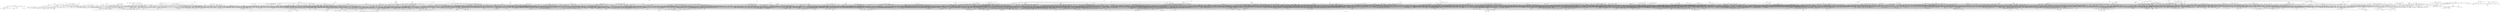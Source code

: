 strict graph "" {
	graph ["edge"="{'weight': ''}",
		"graph"="{'edge': \"{'weight': ''}\", 'graph': '{}', 'node': \"{'label': '', 'weight': ''}\"}",
		"node"="{'label': '', 'weight': ''}"
	];
	2973	 [label="nonlinear waves",
		weight=61];
	1759	 [label=solitons,
		weight=52];
	2973 -- 1759	 [weight=112.32592431854069];
	5236	 [label=earthquakes,
		weight=144];
	3231	 [label=tsunami,
		weight=70];
	5236 -- 3231	 [weight=89.9545874532648];
	1271	 [label="active tectonics",
		weight=51];
	5236 -- 1271	 [weight=94.87064418810668];
	638	 [label=volcanoes,
		weight=38];
	5236 -- 638	 [weight=97.71084996534458];
	4399	 [label=insar,
		weight=51];
	5236 -- 4399	 [weight=84.31893135128016];
	1007	 [label=seismology,
		weight=460];
	5236 -- 1007	 [weight=69.98362538602731];
	2507	 [label="crustal deformation",
		weight=35];
	5236 -- 2507	 [weight=101.81910416700839];
	5825	 [label=geophysics,
		weight=933];
	5236 -- 5825	 [weight=53.868407653245015];
	2730	 [label="hearing loss",
		weight=48];
	2860	 [label="cochlear implants",
		weight=97];
	2730 -- 2860	 [weight=79.4367934135688];
	4783	 [label="historia del arte",
		weight=59];
	5708	 [label="patrimonio cultural",
		weight=24];
	4783 -- 5708	 [weight=144.13968049936744];
	1092	 [label=historia,
		weight=110];
	4783 -- 1092	 [weight=78.48239918517908];
	5528	 [label=iconografa,
		weight=13];
	4783 -- 5528	 [weight=195.87317531416082];
	900	 [label=its,
		weight=86];
	4626	 [label="traffic safety",
		weight=99];
	900 -- 4626	 [weight=58.69747078323435];
	4649	 [label="membrane processes",
		weight=33];
	1740	 [label="water treatment",
		weight=267];
	4649 -- 1740	 [weight=57.696208288815654];
	1142	 [label="social media",
		weight=1109];
	4268	 [label=journalism,
		weight=285];
	1142 -- 4268	 [weight=58.89003750122867];
	4250	 [label="political communication",
		weight=397];
	1142 -- 4250	 [weight=63.317241727499926];
	5272	 [label="public relations",
		weight=145];
	1142 -- 5272	 [weight=78.4802575831592];
	3534	 [label=twitter,
		weight=31];
	1142 -- 3534	 [weight=53.44070626361553];
	804	 [label=computational,
		weight=585];
	5261	 [label="network security",
		weight=534];
	804 -- 5261	 [weight=64.09626921133855];
	3497	 [label=metabolomics,
		weight=496];
	181	 [label=chemometrics,
		weight=165];
	3497 -- 181	 [weight=72.38361662506631];
	787	 [label=proteomics,
		weight=1039];
	3497 -- 787	 [weight=94.9374826758135];
	3093	 [label=nmr,
		weight=364];
	3497 -- 3093	 [weight=76.14271529641886];
	4377	 [label="mass spectrometry",
		weight=780];
	3497 -- 4377	 [weight=124.33793243729173];
	1011	 [label=lipidomics,
		weight=64];
	3497 -- 1011	 [weight=106.38346920831765];
	2543	 [label="lc-ms",
		weight=58];
	3497 -- 2543	 [weight=69.11954305861872];
	5609	 [label=metabonomics,
		weight=23];
	3497 -- 5609	 [weight=76.0769834611692];
	4803	 [label=infertility,
		weight=58];
	720	 [label="reproductive biology",
		weight=190];
	4803 -- 720	 [weight=60.181024196257056];
	4160	 [label="reproductive endocrinology",
		weight=41];
	4803 -- 4160	 [weight=111.20493609341375];
	2985	 [label=endometriosis,
		weight=31];
	4803 -- 2985	 [weight=170.55523401423787];
	2717	 [label=environment,
		weight=828];
	3633	 [label=energy,
		weight=1626];
	2717 -- 3633	 [weight=115.61429579107107];
	2698	 [label="psychology of religion",
		weight=35];
	1897	 [label=spirituality,
		weight=75];
	2698 -- 1897	 [weight=105.83844728936347];
	1610	 [label="open government",
		weight=34];
	1568	 [label="open data",
		weight=81];
	1610 -- 1568	 [weight=172.2507137256507];
	4041	 [label=taxonomy,
		weight=280];
	4449	 [label=biogeography,
		weight=608];
	4041 -- 4449	 [weight=74.05762908520671];
	5823	 [label=phylogeny,
		weight=160];
	4041 -- 5823	 [weight=149.29248539699722];
	1931	 [label=entomology,
		weight=600];
	4041 -- 1931	 [weight=70.1434593542498];
	211	 [label=malacology,
		weight=25];
	4041 -- 211	 [weight=86.37046777549345];
	3426	 [label=zoology,
		weight=331];
	4041 -- 3426	 [weight=65.00932413262534];
	3280	 [label="molecular phylogeny",
		weight=23];
	4041 -- 3280	 [weight=67.51917914968318];
	2489	 [label=systematics,
		weight=446];
	4041 -- 2489	 [weight=229.90464997908296];
	5429	 [label=ichthyology,
		weight=84];
	4041 -- 5429	 [weight=58.792185803592616];
	1221	 [label=biodiversity,
		weight=710];
	4041 -- 1221	 [weight=56.29263857504539];
	2285	 [label=phylogenetics,
		weight=563];
	4041 -- 2285	 [weight=51.94314217813749];
	2633	 [label="green building",
		weight=75];
	637	 [label="building information modeling",
		weight=113];
	2633 -- 637	 [weight=58.832840388402616];
	2931	 [label="magnetic resonance spectroscopy",
		weight=29];
	5548	 [label="magnetic resonance imaging",
		weight=363];
	2931 -- 5548	 [weight=96.8324848165663];
	3117	 [label="health education",
		weight=55];
	4975	 [label="health promotion",
		weight=229];
	3117 -- 4975	 [weight=80.44901482477427];
	3245	 [label=rehabilitation,
		weight=456];
	4362	 [label="physical medicine",
		weight=15];
	3245 -- 4362	 [weight=131.1111539153407];
	2128	 [label=biomechanics,
		weight=1657];
	3245 -- 2128	 [weight=53.13269377925864];
	4384	 [label=physiotherapy,
		weight=87];
	3245 -- 4384	 [weight=72.41829240499538];
	344	 [label=stroke,
		weight=408];
	3245 -- 344	 [weight=74.99385410320063];
	1533	 [label=disability,
		weight=303];
	3245 -- 1533	 [weight=57.97332888331523];
	1223	 [label="physical therapy",
		weight=101];
	3245 -- 1223	 [weight=113.52800526892172];
	3352	 [label="occupational therapy",
		weight=85];
	3245 -- 3352	 [weight=59.49141094043728];
	1288	 [label="timber engineering",
		weight=20];
	4417	 [label="structural engineering",
		weight=543];
	1288 -- 4417	 [weight=51.947327975897274];
	4911	 [label="history of economic thought",
		weight=47];
	1470	 [label="economic history",
		weight=312];
	4911 -- 1470	 [weight=59.604410001588946];
	116	 [label=marketing,
		weight=1190];
	5555	 [label=retailing,
		weight=119];
	116 -- 5555	 [weight=93.29837509202063];
	1880	 [label="consumer psychology",
		weight=92];
	116 -- 1880	 [weight=73.42207459045535];
	1924	 [label=tourism,
		weight=401];
	116 -- 1924	 [weight=50.287533384101856];
	5139	 [label="consumer behaviour",
		weight=191];
	116 -- 5139	 [weight=113.27489722875163];
	3433	 [label=advertising,
		weight=220];
	116 -- 3433	 [weight=96.63435920704418];
	561	 [label=pricing,
		weight=144];
	116 -- 561	 [weight=54.1525130754121];
	2328	 [label="consumer behavior",
		weight=532];
	116 -- 2328	 [weight=163.9090047467783];
	1198	 [label="consumer research",
		weight=48];
	116 -- 1198	 [weight=52.70487340347917];
	3925	 [label=branding,
		weight=211];
	116 -- 3925	 [weight=84.2608096326529];
	3119	 [label="functional morphology",
		weight=115];
	1687	 [label=locomotion,
		weight=112];
	3119 -- 1687	 [weight=79.5511978618129];
	3119 -- 2128	 [weight=86.51908674496747];
	29	 [label="vertebrate paleontology",
		weight=99];
	3119 -- 29	 [weight=93.10336788805667];
	3911	 [label="muscle physiology",
		weight=84];
	3119 -- 3911	 [weight=55.09294811548017];
	3281	 [label="comparative biomechanics",
		weight=19];
	3119 -- 3281	 [weight=116.01692813988687];
	5039	 [label="biological anthropology",
		weight=134];
	3119 -- 5039	 [weight=58.13713922981243];
	1235	 [label=amnesia,
		weight=11];
	5480	 [label=memory,
		weight=996];
	1235 -- 5480	 [weight=60.35721959823993];
	3869	 [label="skull base surgery",
		weight=30];
	2898	 [label="cerebrovascular surgery",
		weight=12];
	3869 -- 2898	 [weight=333.58673350960504];
	3812	 [label=rhinology,
		weight=27];
	3869 -- 3812	 [weight=190.60150661511523];
	2361	 [label=neurosurgery,
		weight=392];
	3869 -- 2361	 [weight=58.24926507959299];
	3810	 [label="ontology learning",
		weight=9];
	5657	 [label="semantic web",
		weight=774];
	3810 -- 5657	 [weight=64.91300672284034];
	2026	 [label="brown dwarfs",
		weight=15];
	1871	 [label=astronomy,
		weight=609];
	2026 -- 1871	 [weight=75.58195025808583];
	214	 [label=exoplanets,
		weight=133];
	2026 -- 214	 [weight=202.40063605989633];
	404	 [label="x-ray diffraction",
		weight=82];
	4105	 [label=crystallography,
		weight=324];
	404 -- 4105	 [weight=60.844008002521164];
	619	 [label=cellular,
		weight=107];
	3363	 [label="molecular biology",
		weight=2880];
	619 -- 3363	 [weight=69.4298855767402];
	4801	 [label="molecular neuroscience",
		weight=48];
	619 -- 4801	 [weight=100.86155367743893];
	5349	 [label="intrusion detection systems",
		weight=12];
	5349 -- 5261	 [weight=78.98408594867395];
	38	 [label="observational cosmology",
		weight=39];
	5686	 [label=theoretical,
		weight=174];
	38 -- 5686	 [weight=65.77070386965893];
	918	 [label="virus-host interactions",
		weight=20];
	2511	 [label=virology,
		weight=1004];
	918 -- 2511	 [weight=57.274764175325785];
	2992	 [label="computational social science",
		weight=249];
	1165	 [label="data science",
		weight=798];
	2992 -- 1165	 [weight=54.27820028358432];
	4490	 [label="network science",
		weight=323];
	2992 -- 4490	 [weight=66.6451736419106];
	5555 -- 5139	 [weight=71.80806044688016];
	620	 [label="deep learning",
		weight=679];
	1963	 [label="computer vision",
		weight=5478];
	620 -- 1963	 [weight=110.8624836953944];
	5367	 [label="neural networks",
		weight=619];
	620 -- 5367	 [weight=55.07468013617557];
	5607	 [label="machine learning",
		weight=11046];
	620 -- 5607	 [weight=114.18556120360111];
	3366	 [label="representation learning",
		weight=12];
	620 -- 3366	 [weight=60.00578968334108];
	42	 [label="motion planning",
		weight=149];
	4608	 [label=robotics,
		weight=3442];
	42 -- 4608	 [weight=109.06053863078887];
	3823	 [label="path planning",
		weight=80];
	42 -- 3823	 [weight=57.855389011931784];
	5582	 [label=manipulation,
		weight=48];
	42 -- 5582	 [weight=85.44574412893405];
	2552	 [label=cscw,
		weight=173];
	745	 [label="social computing",
		weight=342];
	2552 -- 745	 [weight=62.928825822055174];
	2111	 [label=cscl,
		weight=66];
	2552 -- 2111	 [weight=143.74287173916642];
	4820	 [label=hci,
		weight=862];
	2552 -- 4820	 [weight=186.90089991922872];
	3252	 [label="participatory design",
		weight=90];
	2552 -- 3252	 [weight=50.58945762711851];
	2380	 [label=ubicomp,
		weight=29];
	2552 -- 2380	 [weight=76.5198573928665];
	4863	 [label=sanitation,
		weight=64];
	3891	 [label=hygiene,
		weight=22];
	4863 -- 3891	 [weight=337.3359180525068];
	5466	 [label="water supply",
		weight=28];
	4863 -- 5466	 [weight=170.84067989175242];
	889	 [label=water,
		weight=506];
	4863 -- 889	 [weight=175.67112432644672];
	1379	 [label="chemical reaction engineering",
		weight=49];
	4860	 [label=catalysis,
		weight=1272];
	1379 -- 4860	 [weight=50.431822087720064];
	306	 [label="web science",
		weight=77];
	306 -- 5657	 [weight=58.99436109711017];
	314	 [label="linked data",
		weight=190];
	306 -- 314	 [weight=89.57779214246405];
	998	 [label="software studies",
		weight=20];
	979	 [label="digital humanities",
		weight=378];
	998 -- 979	 [weight=62.30313534922518];
	4229	 [label="polymer physics",
		weight=232];
	150	 [label="soft matter",
		weight=571];
	4229 -- 150	 [weight=61.7083131683474];
	5258	 [label=rheology,
		weight=339];
	4229 -- 5258	 [weight=60.952974726550714];
	5738	 [label="charter schools",
		weight=19];
	1133	 [label="education policy",
		weight=310];
	5738 -- 1133	 [weight=70.6091833895421];
	2707	 [label=cornea,
		weight=51];
	5793	 [label=ophthalmology,
		weight=305];
	2707 -- 5793	 [weight=72.36479247124782];
	816	 [label=curriculum,
		weight=129];
	2762	 [label="teacher education",
		weight=440];
	816 -- 2762	 [weight=64.25989709289284];
	3547	 [label=instruction,
		weight=56];
	816 -- 3547	 [weight=95.65692234051781];
	2571	 [label=teaching,
		weight=329];
	816 -- 2571	 [weight=65.61186010866602];
	2362	 [label=pedagogy,
		weight=236];
	816 -- 2362	 [weight=93.09185570373616];
	5043	 [label="social web",
		weight=32];
	5657 -- 5043	 [weight=74.5202087804833];
	5657 -- 314	 [weight=287.25072830730875];
	1785	 [label="information extraction",
		weight=203];
	5657 -- 1785	 [weight=61.155096233033404];
	3677	 [label=provenance,
		weight=57];
	5657 -- 3677	 [weight=55.73377738935737];
	2966	 [label="data integration",
		weight=149];
	5657 -- 2966	 [weight=63.52975121379629];
	2491	 [label="knowledge representation",
		weight=282];
	5657 -- 2491	 [weight=121.42014423700866];
	1208	 [label="linked open data",
		weight=29];
	5657 -- 1208	 [weight=102.43936692473025];
	2763	 [label="description logics",
		weight=54];
	5657 -- 2763	 [weight=88.23492972859906];
	3259	 [label="artificial intelligence",
		weight=5844];
	5657 -- 3259	 [weight=54.195758869695794];
	3662	 [label=ontologies,
		weight=331];
	5657 -- 3662	 [weight=174.51797415485754];
	2068	 [label="knowledge engineering",
		weight=79];
	5657 -- 2068	 [weight=54.57905262081769];
	162	 [label="ontology engineering",
		weight=38];
	5657 -- 162	 [weight=84.17236731164195];
	964	 [label=rdf,
		weight=16];
	5657 -- 964	 [weight=73.00790336391908];
	1069	 [label=ngs,
		weight=125];
	5267	 [label=gwas,
		weight=52];
	1069 -- 5267	 [weight=67.20600668112121];
	1884	 [label=bioinformatics,
		weight=5075];
	1069 -- 1884	 [weight=58.15555226786215];
	3627	 [label=neurology,
		weight=610];
	2556	 [label=neuroscience,
		weight=5781];
	3627 -- 2556	 [weight=50.40999913818383];
	331	 [label="clinical neurophysiology",
		weight=27];
	3627 -- 331	 [weight=56.226057171501125];
	3365	 [label=epilepsy,
		weight=356];
	3627 -- 3365	 [weight=61.578612229609675];
	3627 -- 344	 [weight=82.82642263223187];
	4007	 [label="multiple sclerosis",
		weight=174];
	3627 -- 4007	 [weight=74.57968251854474];
	3531	 [label="movement disorders",
		weight=123];
	3627 -- 3531	 [weight=72.32347781425847];
	5222	 [label="neurocritical care",
		weight=36];
	3627 -- 5222	 [weight=54.75423679434779];
	158	 [label=headache,
		weight=39];
	3627 -- 158	 [weight=52.5930481767441];
	504	 [label="neuro-ophthalmology",
		weight=13];
	3627 -- 504	 [weight=60.827700876028196];
	832	 [label="literary theory",
		weight=81];
	2911	 [label="comparative literature",
		weight=112];
	832 -- 2911	 [weight=85.33841469993662];
	402	 [label=modernism,
		weight=101];
	832 -- 402	 [weight=69.88161786166836];
	2244	 [label="american literature",
		weight=126];
	832 -- 2244	 [weight=62.54382934221955];
	30	 [label=literature,
		weight=363];
	832 -- 30	 [weight=57.818138970556504];
	4815	 [label=foraminifera,
		weight=31];
	2081	 [label=micropaleontology,
		weight=80];
	4815 -- 2081	 [weight=163.36521340958592];
	5799	 [label=paleoceanography,
		weight=244];
	4815 -- 5799	 [weight=62.28660871382759];
	645	 [label=oxytocin,
		weight=30];
	2574	 [label="social neuroscience",
		weight=213];
	645 -- 2574	 [weight=67.783515680272];
	3569	 [label="celestial mechanics",
		weight=49];
	5228	 [label="dynamical systems",
		weight=781];
	3569 -- 5228	 [weight=78.36413849965237];
	3200	 [label=astrodynamics,
		weight=74];
	3569 -- 3200	 [weight=180.13417815619272];
	201	 [label=herpesviruses,
		weight=10];
	201 -- 2511	 [weight=72.0850726371546];
	476	 [label="free will",
		weight=33];
	276	 [label="open source software",
		weight=59];
	476 -- 276	 [weight=184.38853492298657];
	4421	 [label="philosophy of mind",
		weight=242];
	476 -- 4421	 [weight=60.61336250508091];
	1346	 [label="knowledge discovery",
		weight=82];
	4236	 [label="data mining",
		weight=3417];
	1346 -- 4236	 [weight=59.204530647236226];
	3676	 [label="organizational theory",
		weight=98];
	2260	 [label="economic sociology",
		weight=175];
	3676 -- 2260	 [weight=96.52374009940473];
	1392	 [label="soil ecology",
		weight=120];
	3375	 [label="ecosystem ecology",
		weight=230];
	1392 -- 3375	 [weight=70.57469334941426];
	2760	 [label=biogeochemistry,
		weight=861];
	1392 -- 2760	 [weight=55.90807532176289];
	4687	 [label="polymer nanocomposites",
		weight=117];
	283	 [label="polymer blends",
		weight=43];
	4687 -- 283	 [weight=89.16168679069835];
	1291	 [label="plasma diagnostics",
		weight=37];
	2387	 [label="plasma physics",
		weight=539];
	1291 -- 2387	 [weight=57.47222705454516];
	1945	 [label=ipos,
		weight=34];
	3262	 [label="corporate finance",
		weight=610];
	1945 -- 3262	 [weight=75.18777203679495];
	423	 [label="corporate governance",
		weight=623];
	1945 -- 423	 [weight=55.756623324532804];
	2444	 [label="animal behaviour",
		weight=313];
	2366	 [label=welfare,
		weight=78];
	2444 -- 2366	 [weight=57.69938342736842];
	4116	 [label="animal welfare",
		weight=112];
	2444 -- 4116	 [weight=130.1912276650772];
	4627	 [label="animal cognition",
		weight=82];
	2444 -- 4627	 [weight=90.13165380319523];
	5558	 [label="behavioural ecology",
		weight=382];
	2444 -- 5558	 [weight=161.75273767219474];
	2223	 [label=bioacoustics,
		weight=88];
	2444 -- 2223	 [weight=59.749802322797876];
	5619	 [label="social care",
		weight=30];
	378	 [label=health,
		weight=1282];
	5619 -- 378	 [weight=59.72467772735634];
	5096	 [label=neurophysiology,
		weight=312];
	5206	 [label=neuroanatomy,
		weight=73];
	5096 -- 5206	 [weight=53.75846598490907];
	2236	 [label="motor control",
		weight=416];
	5096 -- 2236	 [weight=59.84042270397789];
	2522	 [label="energy transfer",
		weight=40];
	4169	 [label="ultrafast spectroscopy",
		weight=232];
	2522 -- 4169	 [weight=84.3742281711684];
	528	 [label="charge transfer",
		weight=24];
	2522 -- 528	 [weight=175.0733094279832];
	4299	 [label="motor development",
		weight=48];
	1387	 [label="physical activity",
		weight=452];
	4299 -- 1387	 [weight=67.36639195544038];
	2296	 [label="international migration",
		weight=72];
	4238	 [label=ethnicity,
		weight=370];
	2296 -- 4238	 [weight=60.761242901207595];
	2686	 [label="millimeter-wave circuits",
		weight=8];
	2855	 [label=microwave,
		weight=281];
	2686 -- 2855	 [weight=114.37822430039678];
	2406	 [label=electrochemistry,
		weight=1283];
	896	 [label="fuel cells",
		weight=576];
	2406 -- 896	 [weight=111.60009702042021];
	1097	 [label=nanomaterials,
		weight=1632];
	2406 -- 1097	 [weight=64.01507467600204];
	5885	 [label=biosensors,
		weight=750];
	2406 -- 5885	 [weight=66.20792532716236];
	2406 -- 4860	 [weight=64.4159552894135];
	2692	 [label="modified electrodes",
		weight=6];
	2406 -- 2692	 [weight=61.74042460405362];
	1140	 [label=batteries,
		weight=378];
	2406 -- 1140	 [weight=92.71930116988705];
	2955	 [label=photoelectrochemistry,
		weight=91];
	2406 -- 2955	 [weight=52.55010182409432];
	3776	 [label="analytical chemistry",
		weight=960];
	2406 -- 3776	 [weight=51.73337393233145];
	1410	 [label="energy storage",
		weight=676];
	2406 -- 1410	 [weight=78.58904960763087];
	963	 [label=corrosion,
		weight=339];
	2406 -- 963	 [weight=148.72297555679978];
	2673	 [label=electrocatalysis,
		weight=207];
	2406 -- 2673	 [weight=101.19985549872744];
	4898	 [label="interfacial science",
		weight=45];
	5458	 [label=colloids,
		weight=361];
	4898 -- 5458	 [weight=84.99454719568458];
	2017	 [label="inclusive education",
		weight=65];
	2017 -- 1533	 [weight=57.83489530451785];
	3192	 [label="special education",
		weight=167];
	2017 -- 3192	 [weight=130.07118807190318];
	1237	 [label="psycho-oncology",
		weight=44];
	2924	 [label="health psychology",
		weight=391];
	1237 -- 2924	 [weight=68.79547152011398];
	1693	 [label="social exclusion",
		weight=42];
	3775	 [label=poverty,
		weight=302];
	1693 -- 3775	 [weight=96.22338994507436];
	5038	 [label=grief,
		weight=20];
	1670	 [label=trauma,
		weight=364];
	5038 -- 1670	 [weight=63.493597514351386];
	5613	 [label=bereavement,
		weight=24];
	5038 -- 5613	 [weight=288.88852839293077];
	4206	 [label="interconnection networks",
		weight=58];
	2040	 [label="network-on-chip",
		weight=76];
	4206 -- 2040	 [weight=95.26468853116268];
	3170	 [label="computer architecture",
		weight=1187];
	4206 -- 3170	 [weight=103.09808442148025];
	3867	 [label=investments,
		weight=182];
	3262 -- 3867	 [weight=100.0446303234245];
	1566	 [label="capital structure",
		weight=48];
	3262 -- 1566	 [weight=137.2077227042238];
	674	 [label="behavioral finance",
		weight=167];
	3262 -- 674	 [weight=107.30588435692222];
	5329	 [label="financial intermediation",
		weight=74];
	3262 -- 5329	 [weight=101.91066439532355];
	3262 -- 423	 [weight=162.13660346566522];
	3181	 [label="financial institutions",
		weight=47];
	3262 -- 3181	 [weight=74.5786352629188];
	1599	 [label="international finance",
		weight=233];
	3262 -- 1599	 [weight=69.14065173612785];
	4328	 [label="entrepreneurial finance",
		weight=44];
	3262 -- 4328	 [weight=99.1694355041004];
	2152	 [label="m a",
		weight=18];
	3262 -- 2152	 [weight=51.66141648245769];
	907	 [label=acquisitions,
		weight=95];
	3262 -- 907	 [weight=74.8601810929415];
	3878	 [label=banking,
		weight=256];
	3262 -- 3878	 [weight=95.6696907402515];
	5012	 [label="real estate finance",
		weight=48];
	3262 -- 5012	 [weight=52.65575013365765];
	3079	 [label="market microstructure",
		weight=126];
	3262 -- 3079	 [weight=58.403344708668705];
	1839	 [label="asset pricing",
		weight=354];
	3262 -- 1839	 [weight=96.78160141934391];
	898	 [label="venture capital",
		weight=85];
	3262 -- 898	 [weight=83.14206903396841];
	3654	 [label="private equity",
		weight=38];
	3262 -- 3654	 [weight=59.22426233889917];
	5900	 [label=mergers,
		weight=86];
	3262 -- 5900	 [weight=90.55029004408188];
	3491	 [label=rheumatology,
		weight=157];
	1268	 [label=immunology,
		weight=2783];
	3491 -- 1268	 [weight=66.3005019952193];
	4647	 [label=autoimmunity,
		weight=186];
	3491 -- 4647	 [weight=52.726531082324335];
	5398	 [label="clinical immunology",
		weight=25];
	3491 -- 5398	 [weight=115.39813424057783];
	5859	 [label=refrigeration,
		weight=50];
	4841	 [label=thermodynamics,
		weight=448];
	5859 -- 4841	 [weight=72.33590964004493];
	2018	 [label="mass transfer",
		weight=194];
	5859 -- 2018	 [weight=54.9787879158313];
	4693	 [label=heat,
		weight=184];
	5859 -- 4693	 [weight=65.8862512159798];
	5018	 [label="air conditioning",
		weight=15];
	5859 -- 5018	 [weight=198.08131895067575];
	3872	 [label="heat transfer",
		weight=897];
	5859 -- 3872	 [weight=80.89209833673463];
	2278	 [label=herbivory,
		weight=30];
	1477	 [label="plant-animal interactions",
		weight=80];
	2278 -- 1477	 [weight=110.69357675658445];
	5842	 [label="academic writing",
		weight=48];
	484	 [label=eap,
		weight=24];
	5842 -- 484	 [weight=213.09661676231812];
	448	 [label="corpus linguistics",
		weight=212];
	5842 -- 448	 [weight=89.52821544182352];
	4046	 [label="near-field optics",
		weight=14];
	4963	 [label=plasmonics,
		weight=1034];
	4046 -- 4963	 [weight=52.476307685965374];
	2907	 [label=giscience,
		weight=112];
	456	 [label="health geography",
		weight=76];
	2907 -- 456	 [weight=58.70439020083499];
	5623	 [label=cartography,
		weight=127];
	2907 -- 5623	 [weight=52.94145271367868];
	1523	 [label=geovisualization,
		weight=46];
	2907 -- 1523	 [weight=88.10657483459207];
	841	 [label="spatial analysis",
		weight=284];
	2907 -- 841	 [weight=75.85507126817346];
	337	 [label="information economics",
		weight=64];
	2916	 [label="game theory",
		weight=1138];
	337 -- 2916	 [weight=53.311840536531975];
	1429	 [label="microeconomic theory",
		weight=130];
	337 -- 1429	 [weight=89.12075568301059];
	520	 [label="sensory biology",
		weight=37];
	4720	 [label=neuroethology,
		weight=112];
	520 -- 4720	 [weight=98.25686827213474];
	5444	 [label=macroeconomics,
		weight=847];
	3740	 [label="fiscal policy",
		weight=54];
	5444 -- 3740	 [weight=97.01101318620026];
	2129	 [label=growth,
		weight=204];
	5444 -- 2129	 [weight=86.55498193273151];
	3738	 [label="financial economics",
		weight=246];
	5444 -- 3738	 [weight=92.60124811708941];
	4997	 [label="time series econometrics",
		weight=66];
	5444 -- 4997	 [weight=76.22869745454983];
	1447	 [label="international macroeconomics",
		weight=66];
	5444 -- 1447	 [weight=95.35123969575467];
	4184	 [label="applied econometrics",
		weight=375];
	5444 -- 4184	 [weight=55.53323794784394];
	1977	 [label="business cycles",
		weight=34];
	5444 -- 1977	 [weight=63.75479709640322];
	5444 -- 1599	 [weight=146.06422084826852];
	5730	 [label=macroeconometrics,
		weight=22];
	5444 -- 5730	 [weight=52.84298292379856];
	5310	 [label="monetary policy",
		weight=80];
	5444 -- 5310	 [weight=100.45181625240123];
	4659	 [label="search theory",
		weight=21];
	5444 -- 4659	 [weight=54.093540689959426];
	352	 [label=econometrics,
		weight=725];
	5444 -- 352	 [weight=54.52192293405678];
	3568	 [label="labor economics",
		weight=650];
	5444 -- 3568	 [weight=71.08176604021614];
	5444 -- 1839	 [weight=68.75223523137359];
	4742	 [label="economic growth",
		weight=198];
	5444 -- 4742	 [weight=114.3673291291973];
	2720	 [label="international economics",
		weight=276];
	5444 -- 2720	 [weight=139.7319184277271];
	1700	 [label=monetary,
		weight=14];
	5444 -- 1700	 [weight=66.31099900361798];
	480	 [label="monetary economics",
		weight=165];
	5444 -- 480	 [weight=214.86258300271018];
	5743	 [label="monetary theory",
		weight=21];
	5444 -- 5743	 [weight=74.43392713239028];
	3867 -- 674	 [weight=93.16871231982496];
	1779	 [label=derivatives,
		weight=56];
	3867 -- 1779	 [weight=53.62998543270773];
	3778	 [label="portfolio management",
		weight=28];
	3867 -- 3778	 [weight=101.25724556897738];
	2435	 [label=finance,
		weight=1130];
	3867 -- 2435	 [weight=77.26255417592391];
	5188	 [label="hedge funds",
		weight=46];
	3867 -- 5188	 [weight=108.60828147746207];
	4300	 [label="mutual funds",
		weight=67];
	3867 -- 4300	 [weight=130.89745539523972];
	463	 [label="institutional investors",
		weight=41];
	3867 -- 463	 [weight=73.18012632895689];
	3867 -- 3079	 [weight=59.54545508984887];
	3867 -- 1839	 [weight=95.90615397480917];
	2768	 [label="digital libraries",
		weight=226];
	5667	 [label="digital preservation",
		weight=79];
	2768 -- 5667	 [weight=108.13055419026071];
	2768 -- 979	 [weight=52.27100040432353];
	1730	 [label=metadata,
		weight=101];
	2768 -- 1730	 [weight=143.47630519940307];
	4094	 [label="institutional repositories",
		weight=33];
	2768 -- 4094	 [weight=73.19979951876802];
	3958	 [label="open access",
		weight=193];
	2768 -- 3958	 [weight=51.725271027508626];
	3449	 [label="user studies",
		weight=22];
	2768 -- 3449	 [weight=76.86606168322982];
	453	 [label="digital archives",
		weight=23];
	2768 -- 453	 [weight=75.17302478975544];
	2014	 [label="scholarly communication",
		weight=207];
	2768 -- 2014	 [weight=54.11001883365555];
	4894	 [label="conjugated polymers",
		weight=53];
	1716	 [label="organic electronics",
		weight=472];
	4894 -- 1716	 [weight=74.14817088098394];
	2497	 [label="linguistic theory",
		weight=8];
	3447	 [label=syntax,
		weight=281];
	2497 -- 3447	 [weight=133.45000060061463];
	5350	 [label="intensive care",
		weight=51];
	763	 [label=anesthesia,
		weight=70];
	5350 -- 763	 [weight=105.87227994228166];
	3440	 [label="membrane proteins",
		weight=174];
	4973	 [label="nmr spectroscopy",
		weight=110];
	3440 -- 4973	 [weight=52.13576041960803];
	2333	 [label="structural biology",
		weight=1299];
	3440 -- 2333	 [weight=105.98613542678375];
	1276	 [label="x-ray crystallography",
		weight=166];
	3440 -- 1276	 [weight=68.97985434911845];
	766	 [label="computational protein design",
		weight=23];
	4057	 [label="protein engineering",
		weight=341];
	766 -- 4057	 [weight=81.58628387994892];
	3766	 [label="environmental law",
		weight=100];
	4142	 [label="water law",
		weight=11];
	3766 -- 4142	 [weight=190.8128080316432];
	1490	 [label="administrative law",
		weight=81];
	3766 -- 1490	 [weight=80.27839233912904];
	5227	 [label="international law",
		weight=244];
	3766 -- 5227	 [weight=63.50491110375231];
	411	 [label="energy law",
		weight=13];
	3766 -- 411	 [weight=175.51612037917894];
	2430	 [label="redes sociales",
		weight=46];
	1348	 [label=comunicacin,
		weight=123];
	2430 -- 1348	 [weight=96.08863068659623];
	954	 [label=periodismo,
		weight=74];
	2430 -- 954	 [weight=123.92486419451413];
	757	 [label="phase equilibria",
		weight=23];
	4841 -- 757	 [weight=62.244628007369755];
	1077	 [label="statistical mechanics",
		weight=410];
	4841 -- 1077	 [weight=50.16323080837996];
	2893	 [label=kinetics,
		weight=115];
	4841 -- 2893	 [weight=71.45802015780305];
	4841 -- 3872	 [weight=92.01767455649868];
	3060	 [label="phase equilibrium",
		weight=13];
	4841 -- 3060	 [weight=82.85801489466499];
	1284	 [label="carbon capture",
		weight=124];
	1773	 [label=storage,
		weight=246];
	1284 -- 1773	 [weight=196.54768194819147];
	5249	 [label=sequestration,
		weight=14];
	1284 -- 5249	 [weight=130.17032374166982];
	5423	 [label="gas separation",
		weight=71];
	1284 -- 5423	 [weight=76.99355253821744];
	197	 [label=security,
		weight=1538];
	633	 [label="trust management",
		weight=28];
	197 -- 633	 [weight=52.059871905291054];
	5519	 [label="usable privacy",
		weight=18];
	197 -- 5519	 [weight=81.33636581076136];
	3218	 [label=networks,
		weight=1679];
	197 -- 3218	 [weight=101.76180421411792];
	4846	 [label="information forensics",
		weight=14];
	197 -- 4846	 [weight=73.78605237849244];
	3649	 [label=systems,
		weight=694];
	197 -- 3649	 [weight=53.12287681617289];
	3963	 [label=cryptography,
		weight=734];
	197 -- 3963	 [weight=91.59116649871946];
	4539	 [label="applied cryptography",
		weight=94];
	197 -- 4539	 [weight=54.27796520184726];
	5088	 [label=privacy,
		weight=862];
	197 -- 5088	 [weight=269.66882751293724];
	4079	 [label="access control",
		weight=61];
	197 -- 4079	 [weight=61.65753219931652];
	1657	 [label="distributed systems",
		weight=1415];
	197 -- 1657	 [weight=64.56837325666854];
	2558	 [label="business process modeling",
		weight=47];
	5232	 [label="business process management",
		weight=185];
	2558 -- 5232	 [weight=106.56808154773226];
	3055	 [label="requirements engineering",
		weight=167];
	2558 -- 3055	 [weight=81.55501957899277];
	1912	 [label=nitrogen,
		weight=47];
	1912 -- 2760	 [weight=53.7186650940078];
	5646	 [label=soil,
		weight=247];
	1912 -- 5646	 [weight=92.19846135952041];
	1822	 [label=carbon,
		weight=211];
	1912 -- 1822	 [weight=81.61237244545006];
	2949	 [label=phosphorus,
		weight=43];
	1912 -- 2949	 [weight=180.97949177996605];
	3740 -- 5310	 [weight=109.98931642547372];
	5914	 [label=multiferroics,
		weight=122];
	5011	 [label=spintronics,
		weight=445];
	5914 -- 5011	 [weight=54.07454121159133];
	2629	 [label=ferroelectrics,
		weight=178];
	5914 -- 2629	 [weight=226.8763671491014];
	2233	 [label=magnetism,
		weight=560];
	5914 -- 2233	 [weight=68.90126625219716];
	481	 [label="temporal logic",
		weight=28];
	5740	 [label="model checking",
		weight=162];
	481 -- 5740	 [weight=93.90884563343438];
	3226	 [label="formal verification",
		weight=176];
	481 -- 3226	 [weight=90.09027387753038];
	1566 -- 423	 [weight=62.55763037322421];
	1566 -- 898	 [weight=84.86901146725471];
	1566 -- 5900	 [weight=84.37331801387994];
	3348	 [label="technology integration",
		weight=36];
	3348 -- 2762	 [weight=64.52357345331669];
	2389	 [label=consciousness,
		weight=163];
	2389 -- 4421	 [weight=63.52091570486462];
	3049	 [label="cognitive neuroscience",
		weight=1431];
	2389 -- 3049	 [weight=50.018025926725535];
	904	 [label=attention,
		weight=608];
	2389 -- 904	 [weight=85.82361754804593];
	1651	 [label="endovascular neurosurgery",
		weight=14];
	1651 -- 2361	 [weight=85.36182191306223];
	326	 [label=andrology,
		weight=39];
	1979	 [label=urology,
		weight=170];
	326 -- 1979	 [weight=66.54209676837908];
	326 -- 720	 [weight=73.4371178417255];
	475	 [label="functional programming",
		weight=119];
	3480	 [label="type systems",
		weight=37];
	475 -- 3480	 [weight=81.6913860787048];
	222	 [label="type theory",
		weight=73];
	475 -- 222	 [weight=116.31908154552455];
	5386	 [label="domain-specific languages",
		weight=40];
	475 -- 5386	 [weight=78.56253692420391];
	3042	 [label="program transformation",
		weight=17];
	475 -- 3042	 [weight=120.57672624952244];
	325	 [label="programming languages",
		weight=816];
	475 -- 325	 [weight=112.82643869315275];
	2793	 [label="generic programming",
		weight=13];
	475 -- 2793	 [weight=160.8884189117501];
	4921	 [label="category theory",
		weight=101];
	475 -- 4921	 [weight=57.61562145748871];
	3668	 [label="software product lines",
		weight=59];
	5166	 [label="software engineering",
		weight=2055];
	3668 -- 5166	 [weight=74.92540061210428];
	4010	 [label="software architecture",
		weight=205];
	3668 -- 4010	 [weight=73.87789212032179];
	340	 [label=friction,
		weight=77];
	1413	 [label=tribology,
		weight=339];
	340 -- 1413	 [weight=100.56472525638213];
	3110	 [label="contact mechanics",
		weight=91];
	340 -- 3110	 [weight=107.93217087705975];
	1017	 [label=wear,
		weight=42];
	340 -- 1017	 [weight=222.54847143252672];
	2410	 [label=adhesion,
		weight=117];
	340 -- 2410	 [weight=114.21767530266565];
	3716	 [label=lubrication,
		weight=48];
	340 -- 3716	 [weight=163.54508733552345];
	2650	 [label=kinship,
		weight=32];
	3834	 [label=anthropology,
		weight=715];
	2650 -- 3834	 [weight=53.63538814332488];
	3518	 [label="latin america",
		weight=210];
	1581	 [label="comparative politics",
		weight=597];
	3518 -- 1581	 [weight=76.22341996203276];
	3028	 [label=brazil,
		weight=48];
	3518 -- 3028	 [weight=62.934902169066135];
	2936	 [label=mexico,
		weight=48];
	3518 -- 2936	 [weight=62.934902169066135];
	4208	 [label=lc,
		weight=11];
	969	 [label=ms,
		weight=58];
	4208 -- 969	 [weight=322.16904842736045];
	183	 [label=acl,
		weight=10];
	183 -- 2128	 [weight=56.05527909449103];
	5366	 [label=gesture,
		weight=51];
	1682	 [label="language development",
		weight=105];
	5366 -- 1682	 [weight=74.06047831501277];
	113	 [label="cognitive development",
		weight=220];
	5366 -- 113	 [weight=51.103395556541976];
	3634	 [label="gauge theory",
		weight=17];
	598	 [label="mathematical physics",
		weight=511];
	3634 -- 598	 [weight=58.10800419009979];
	2651	 [label="household finance",
		weight=91];
	674 -- 2651	 [weight=109.89126674947686];
	3616	 [label="empirical asset pricing",
		weight=75];
	674 -- 3616	 [weight=80.67420092658071];
	362	 [label="experimental finance",
		weight=15];
	674 -- 362	 [weight=108.34649760200502];
	2761	 [label="market efficiency",
		weight=33];
	674 -- 2761	 [weight=85.18316548894028];
	674 -- 4300	 [weight=76.82018478868612];
	674 -- 1839	 [weight=163.36833806376686];
	2456	 [label="financial accounting",
		weight=189];
	2914	 [label=reporting,
		weight=21];
	2456 -- 2914	 [weight=143.46233297990833];
	2393	 [label="financial reporting",
		weight=102];
	2456 -- 2393	 [weight=64.97303841696994];
	1669	 [label="managerial accounting",
		weight=35];
	2456 -- 1669	 [weight=77.73564376959332];
	2456 -- 423	 [weight=70.77105232675916];
	3130	 [label="international accounting",
		weight=34];
	2456 -- 3130	 [weight=157.83492664190936];
	2357	 [label="capital markets",
		weight=67];
	2456 -- 2357	 [weight=96.30335049256153];
	5913	 [label="corporate disclosure",
		weight=24];
	2456 -- 5913	 [weight=80.4826560720746];
	603	 [label=valuation,
		weight=78];
	2456 -- 603	 [weight=66.89331679214351];
	3822	 [label=auditing,
		weight=247];
	2456 -- 3822	 [weight=150.4260744774552];
	2603	 [label="real-time",
		weight=42];
	3864	 [label="embedded systems",
		weight=913];
	2603 -- 3864	 [weight=73.66724752059248];
	1123	 [label=neurobiology,
		weight=618];
	871	 [label=behavior,
		weight=475];
	1123 -- 871	 [weight=51.13886490871944];
	1123 -- 4720	 [weight=54.701878107530916];
	2870	 [label="chemical ecology",
		weight=210];
	3057	 [label="forest entomology",
		weight=20];
	2870 -- 3057	 [weight=83.64576323980084];
	2870 -- 1931	 [weight=68.38833878609485];
	3558	 [label="plant-insect interactions",
		weight=92];
	2870 -- 3558	 [weight=155.9801031291636];
	1052	 [label="insect behavior",
		weight=22];
	2870 -- 1052	 [weight=119.65699273312251];
	5003	 [label="insect ecology",
		weight=64];
	2870 -- 5003	 [weight=62.27108370263215];
	3692	 [label="biological control",
		weight=160];
	2870 -- 3692	 [weight=58.99445209539842];
	4491	 [label="plant-herbivore interactions",
		weight=38];
	2870 -- 4491	 [weight=80.88122257632797];
	5779	 [label=empathy,
		weight=63];
	2230	 [label=emotion,
		weight=951];
	5779 -- 2230	 [weight=66.22619069208824];
	688	 [label=congress,
		weight=62];
	3815	 [label=presidency,
		weight=32];
	688 -- 3815	 [weight=162.35912754560957];
	1465	 [label="political parties",
		weight=171];
	688 -- 1465	 [weight=70.14244908877221];
	250	 [label="american politics",
		weight=239];
	688 -- 250	 [weight=193.0034348296434];
	3754	 [label="political institutions",
		weight=55];
	688 -- 3754	 [weight=123.81567775909694];
	1761	 [label=elections,
		weight=199];
	688 -- 1761	 [weight=89.42592670223206];
	3643	 [label="distribution networks",
		weight=26];
	5928	 [label="smart grid",
		weight=770];
	3643 -- 5928	 [weight=70.14265511507786];
	4593	 [label="power systems",
		weight=591];
	3643 -- 4593	 [weight=80.10488201807411];
	3314	 [label="climate change",
		weight=2181];
	3485	 [label=adaptation,
		weight=329];
	3314 -- 3485	 [weight=63.11257824834551];
	4207	 [label="ocean acidification",
		weight=93];
	3314 -- 4207	 [weight=57.72808030271295];
	4242	 [label="climate variability",
		weight=112];
	3314 -- 4242	 [weight=63.48888250151191];
	3944	 [label=hydrology,
		weight=1221];
	3314 -- 3944	 [weight=63.58146692631771];
	4018	 [label="extreme events",
		weight=37];
	3314 -- 4018	 [weight=50.61665856487367];
	4796	 [label="water resources",
		weight=401];
	3314 -- 4796	 [weight=51.17931318583412];
	4209	 [label=watersheds,
		weight=25];
	4209 -- 3944	 [weight=56.738485263699985];
	2355	 [label="public health",
		weight=1469];
	2355 -- 4975	 [weight=74.19309061388473];
	5775	 [label=epidemiology,
		weight=1984];
	2355 -- 5775	 [weight=135.29726335780728];
	3318	 [label=glaciers,
		weight=49];
	1331	 [label=climate,
		weight=566];
	3318 -- 1331	 [weight=64.97331210688864];
	521	 [label="ice sheets",
		weight=20];
	3318 -- 521	 [weight=173.2769317482194];
	4960	 [label="language evolution",
		weight=32];
	5481	 [label="cultural evolution",
		weight=89];
	4960 -- 5481	 [weight=135.49403195914803];
	2469	 [label="self-control",
		weight=69];
	923	 [label="self-regulation",
		weight=165];
	2469 -- 923	 [weight=76.1540285085456];
	5467	 [label=motivation,
		weight=538];
	2469 -- 5467	 [weight=60.799167534430445];
	4460	 [label="tecnologa educativa",
		weight=43];
	3827	 [label=educacin,
		weight=206];
	4460 -- 3827	 [weight=76.75787582737291];
	686	 [label=tic,
		weight=91];
	4460 -- 686	 [weight=144.4862402894302];
	3390	 [label="supply chain",
		weight=222];
	786	 [label="operations management",
		weight=431];
	3390 -- 786	 [weight=58.12402763641313];
	2647	 [label="inventory management",
		weight=47];
	3390 -- 2647	 [weight=53.001785808347286];
	4672	 [label=logistics,
		weight=365];
	3390 -- 4672	 [weight=155.33997941903053];
	3954	 [label="manufacturing systems",
		weight=64];
	3390 -- 3954	 [weight=52.97140214718333];
	2084	 [label=inventory,
		weight=21];
	3390 -- 2084	 [weight=92.62907395196883];
	1157	 [label="cultural sociology",
		weight=89];
	2121	 [label="political sociology",
		weight=200];
	1157 -- 2121	 [weight=74.40663348267688];
	2861	 [label="social theory",
		weight=233];
	1157 -- 2861	 [weight=56.355112272795985];
	3007	 [label=phosphorylation,
		weight=28];
	3007 -- 787	 [weight=58.12837828460165];
	1335	 [label="eu law",
		weight=47];
	1335 -- 5227	 [weight=50.5452489067221];
	3373	 [label="chinese economy",
		weight=42];
	5495	 [label="development economics",
		weight=604];
	3373 -- 5495	 [weight=73.62949910992208];
	2739	 [label="structural fire engineering",
		weight=14];
	2739 -- 4417	 [weight=72.50136911574279];
	4638	 [label="reaction kinetics",
		weight=52];
	4760	 [label="heterogeneous catalysis",
		weight=340];
	4638 -- 4760	 [weight=101.86217434014696];
	1415	 [label="differential equations",
		weight=139];
	1415 -- 5228	 [weight=79.2248729566497];
	360	 [label="nonlinear analysis",
		weight=80];
	1415 -- 360	 [weight=68.48382103450922];
	5522	 [label="mathematical biology",
		weight=459];
	1415 -- 5522	 [weight=96.37900257264829];
	1505	 [label="difference equations",
		weight=19];
	1415 -- 1505	 [weight=123.112655978847];
	2881	 [label="flow control",
		weight=123];
	449	 [label="turbulent flows",
		weight=53];
	2881 -- 449	 [weight=67.10773709203986];
	1231	 [label="fluid mechanics",
		weight=1144];
	2881 -- 1231	 [weight=71.90292726604137];
	2070	 [label=aerodynamics,
		weight=257];
	2881 -- 2070	 [weight=121.86564329417146];
	5399	 [label=turbulence,
		weight=607];
	2881 -- 5399	 [weight=55.95673617361414];
	4240	 [label="experimental fluid mechanics",
		weight=50];
	2881 -- 4240	 [weight=103.68863432033505];
	3105	 [label="atmospheric science",
		weight=402];
	2462	 [label="climate dynamics",
		weight=168];
	3105 -- 2462	 [weight=55.385219496798975];
	3931	 [label=meteorology,
		weight=264];
	3105 -- 3931	 [weight=116.21961038984381];
	3105 -- 1331	 [weight=65.82175096834298];
	374	 [label="sedentary behaviour",
		weight=27];
	374 -- 1387	 [weight=179.95592211067367];
	4969	 [label="social network analysis",
		weight=546];
	4236 -- 4969	 [weight=74.6216602142945];
	5397	 [label="information retrieval",
		weight=1077];
	4236 -- 5397	 [weight=92.62322913705616];
	3139	 [label="big data",
		weight=1120];
	4236 -- 3139	 [weight=68.09547947490422];
	2605	 [label="social networks",
		weight=1144];
	4236 -- 2605	 [weight=51.32409642137848];
	4236 -- 1884	 [weight=59.88668041220684];
	4483	 [label="web mining",
		weight=101];
	4236 -- 4483	 [weight=65.53761494756269];
	1983	 [label="business intelligence",
		weight=196];
	4236 -- 1983	 [weight=56.55186378768143];
	1258	 [label="graph mining",
		weight=77];
	4236 -- 1258	 [weight=66.4219833944955];
	4236 -- 3259	 [weight=71.14325276086623];
	4272	 [label="recommender systems",
		weight=397];
	4236 -- 4272	 [weight=74.0203398526803];
	4236 -- 5607	 [weight=183.81073915951987];
	1150	 [label="text mining",
		weight=412];
	4236 -- 1150	 [weight=68.03995130369113];
	3905	 [label=databases,
		weight=832];
	4236 -- 3905	 [weight=90.9146940596047];
	1045	 [label="technical communication",
		weight=59];
	818	 [label=rhetoric,
		weight=247];
	1045 -- 818	 [weight=142.1873118201828];
	2294	 [label="power system dynamics",
		weight=44];
	3951	 [label=stability,
		weight=139];
	2294 -- 3951	 [weight=80.85172496660351];
	4549	 [label="power system stability",
		weight=56];
	2294 -- 4549	 [weight=127.46178193617897];
	893	 [label=control,
		weight=1694];
	2294 -- 893	 [weight=59.31626522328881];
	3190	 [label="linguistic anthropology",
		weight=57];
	4145	 [label=sociolinguistics,
		weight=280];
	3190 -- 4145	 [weight=178.80252729470362];
	813	 [label="discourse analysis",
		weight=256];
	3190 -- 813	 [weight=59.75193855932938];
	5424	 [label=morphology,
		weight=231];
	1650	 [label=typology,
		weight=31];
	5424 -- 1650	 [weight=85.39191519650079];
	3434	 [label=linguistics,
		weight=872];
	5424 -- 3434	 [weight=94.19776546791422];
	2217	 [label=semantics,
		weight=416];
	5424 -- 2217	 [weight=57.997210838968655];
	1972	 [label=phonology,
		weight=222];
	5424 -- 1972	 [weight=111.55549948668224];
	5786	 [label="historical linguistics",
		weight=93];
	5424 -- 5786	 [weight=55.362369174912764];
	2331	 [label="language documentation",
		weight=36];
	5424 -- 2331	 [weight=79.22633702975291];
	5424 -- 3447	 [weight=173.62891592812178];
	3848	 [label="lithic technology",
		weight=33];
	2689	 [label="human evolution",
		weight=186];
	3848 -- 2689	 [weight=80.70638879249998];
	3479	 [label="paleolithic archaeology",
		weight=14];
	3848 -- 3479	 [weight=294.4633803772572];
	2858	 [label="physics of cancer",
		weight=18];
	1714	 [label="cell mechanics",
		weight=121];
	2858 -- 1714	 [weight=116.20338120794453];
	1687 -- 2128	 [weight=100.27711950931631];
	1687 -- 2236	 [weight=62.59965781908115];
	4150	 [label=neuromechanics,
		weight=41];
	1687 -- 4150	 [weight=106.67763174259406];
	3832	 [label="digital marketing",
		weight=63];
	3832 -- 3925	 [weight=70.45877810602374];
	1171	 [label="water reuse",
		weight=27];
	388	 [label="wastewater treatment",
		weight=388];
	1171 -- 388	 [weight=79.39906337991152];
	4802	 [label=supercapacitors,
		weight=293];
	4802 -- 896	 [weight=50.17150766558102];
	1830	 [label="carbon materials",
		weight=80];
	4802 -- 1830	 [weight=82.51793370843738];
	4802 -- 1140	 [weight=132.77107942229244];
	2890	 [label="li-ion batteries",
		weight=126];
	4802 -- 2890	 [weight=75.08668570663208];
	5850	 [label="lithium ion batteries",
		weight=182];
	4802 -- 5850	 [weight=81.97628974058871];
	4802 -- 1410	 [weight=90.93907605430229];
	3787	 [label=graphene,
		weight=900];
	4802 -- 3787	 [weight=50.49815379413084];
	2176	 [label=qm,
		weight=28];
	159	 [label="molecular dynamics",
		weight=552];
	2176 -- 159	 [weight=72.5970615346234];
	5525	 [label=mm,
		weight=27];
	2176 -- 5525	 [weight=822.1524335185356];
	2915	 [label="conservation genetics",
		weight=212];
	912	 [label=phylogeography,
		weight=205];
	2915 -- 912	 [weight=99.533091868567];
	3720	 [label="population genomics",
		weight=95];
	2915 -- 3720	 [weight=57.18891804293513];
	3597	 [label="landscape genetics",
		weight=57];
	2915 -- 3597	 [weight=73.91162045673346];
	4829	 [label="population genetics",
		weight=958];
	2915 -- 4829	 [weight=87.78750698416266];
	2842	 [label="molecular ecology",
		weight=317];
	2915 -- 2842	 [weight=118.30947983929103];
	4560	 [label=teleoperation,
		weight=52];
	4560 -- 4608	 [weight=63.65360461841786];
	1973	 [label="surgical robotics",
		weight=69];
	4560 -- 1973	 [weight=120.70208927200945];
	5340	 [label="medical robotics",
		weight=136];
	4560 -- 5340	 [weight=75.17601157082935];
	1679	 [label=haptics,
		weight=249];
	4560 -- 1679	 [weight=222.3823429922007];
	1682 -- 113	 [weight=65.2768475219195];
	3630	 [label="history of biology",
		weight=22];
	3684	 [label="philosophy of science",
		weight=395];
	3630 -- 3684	 [weight=67.79810900879679];
	5530	 [label="philosophy of biology",
		weight=95];
	3630 -- 5530	 [weight=118.62667374374271];
	2822	 [label="history of science",
		weight=227];
	3630 -- 2822	 [weight=89.49195087485525];
	1840	 [label=multinationals,
		weight=15];
	2337	 [label="international trade",
		weight=414];
	1840 -- 2337	 [weight=80.23615121559239];
	4282	 [label="family policy",
		weight=25];
	199	 [label=child,
		weight=115];
	4282 -- 199	 [weight=151.7201211713793];
	4282 -- 3775	 [weight=62.34450932370957];
	2116	 [label="medicinal chemistry",
		weight=713];
	3804	 [label="chemical biology",
		weight=723];
	2116 -- 3804	 [weight=122.63051610101006];
	5175	 [label="drug discovery",
		weight=595];
	2116 -- 5175	 [weight=93.68469169556954];
	5938	 [label="organic synthesis",
		weight=383];
	2116 -- 5938	 [weight=129.20169047927266];
	847	 [label="total synthesis",
		weight=36];
	2116 -- 847	 [weight=56.2636390264468];
	5114	 [label="pharmaceutical chemistry",
		weight=44];
	2116 -- 5114	 [weight=50.856762495447356];
	906	 [label="organic chemistry",
		weight=1028];
	2116 -- 906	 [weight=154.31526141352748];
	2205	 [label="synthetic chemistry",
		weight=50];
	2116 -- 2205	 [weight=52.47197751302346];
	3180	 [label="bioorganic chemistry",
		weight=71];
	2116 -- 3180	 [weight=51.997861814803386];
	2620	 [label="drug design",
		weight=231];
	2116 -- 2620	 [weight=113.18530213175781];
	1728	 [label="heterocyclic chemistry",
		weight=16];
	2116 -- 1728	 [weight=67.61086109551451];
	2909	 [label="peptide chemistry",
		weight=45];
	2116 -- 2909	 [weight=50.28411068536577];
	4575	 [label=bioproducts,
		weight=30];
	517	 [label=bioenergy,
		weight=314];
	4575 -- 517	 [weight=93.06003844935145];
	4346	 [label=biofuels,
		weight=503];
	4575 -- 4346	 [weight=95.55888323226085];
	527	 [label=development,
		weight=1423];
	2129 -- 527	 [weight=91.7111229998424];
	732	 [label="acoustic modeling",
		weight=15];
	1483	 [label="speech recognition",
		weight=220];
	732 -- 1483	 [weight=125.86447415388852];
	5063	 [label=identity,
		weight=456];
	4569	 [label=self,
		weight=86];
	5063 -- 4569	 [weight=104.80425886400012];
	801	 [label=mapping,
		weight=79];
	801 -- 5623	 [weight=90.16555816223973];
	3866	 [label="simultaneous localization",
		weight=11];
	801 -- 3866	 [weight=276.03911833060096];
	274	 [label="hearing aids",
		weight=24];
	274 -- 2860	 [weight=168.61760254596194];
	1413 -- 3110	 [weight=149.10814998678026];
	5844	 [label=coatings,
		weight=169];
	1413 -- 5844	 [weight=71.51467908478791];
	1413 -- 1017	 [weight=128.6970685334848];
	4121	 [label="surface engineering",
		weight=129];
	1413 -- 4121	 [weight=133.81548686323038];
	4248	 [label=tribocorrosion,
		weight=10];
	1413 -- 4248	 [weight=93.11947167122916];
	1413 -- 3716	 [weight=212.52102444141389];
	3196	 [label=didctica,
		weight=36];
	3827 -- 3196	 [weight=83.90769320537662];
	1456	 [label=pedagoga,
		weight=17];
	3827 -- 1456	 [weight=122.17677201668734];
	1985	 [label="formacin del profesorado",
		weight=37];
	3827 -- 1985	 [weight=72.40593210570245];
	3888	 [label=salud,
		weight=24];
	3827 -- 3888	 [weight=77.08385755127561];
	3052	 [label=gnero,
		weight=89];
	3827 -- 3052	 [weight=79.98889250402894];
	3827 -- 1092	 [weight=53.89674142921959];
	3798	 [label=sociologa,
		weight=97];
	3827 -- 3798	 [weight=76.60652007978594];
	3827 -- 686	 [weight=151.75035384069818];
	778	 [label=geodynamics,
		weight=221];
	2533	 [label="plate tectonics",
		weight=39];
	778 -- 2533	 [weight=87.55771461220552];
	5651	 [label="structural geology",
		weight=344];
	778 -- 5651	 [weight=98.08150805208813];
	3567	 [label=geodesy,
		weight=182];
	778 -- 3567	 [weight=71.9184275392891];
	5502	 [label="subduction zones",
		weight=29];
	778 -- 5502	 [weight=90.27311607967762];
	4388	 [label=geology,
		weight=1135];
	778 -- 4388	 [weight=66.24928584925264];
	738	 [label=tectonophysics,
		weight=33];
	778 -- 738	 [weight=95.20244225532448];
	778 -- 1007	 [weight=73.3847585960929];
	778 -- 5825	 [weight=132.91973990947366];
	2187	 [label=tectonics,
		weight=566];
	778 -- 2187	 [weight=155.56943338525124];
	5549	 [label="risk management",
		weight=367];
	1779 -- 5549	 [weight=69.22475804111349];
	1779 -- 3079	 [weight=64.49650723654844];
	1779 -- 1839	 [weight=70.49009212857953];
	294	 [label="credit risk",
		weight=46];
	1779 -- 294	 [weight=124.65764159061044];
	1521	 [label="conflict processes",
		weight=21];
	1485	 [label="international relations",
		weight=838];
	1521 -- 1485	 [weight=68.01769971891751];
	3566	 [label=temperament,
		weight=34];
	5442	 [label="emotion regulation",
		weight=195];
	3566 -- 5442	 [weight=66.54209676837908];
	1489	 [label=parenting,
		weight=203];
	3566 -- 1489	 [weight=97.86712177045241];
	4655	 [label="orbital angular momentum",
		weight=25];
	677	 [label="quantum optics",
		weight=864];
	4655 -- 677	 [weight=67.51665144279782];
	4669	 [label=fdi,
		weight=29];
	4669 -- 2337	 [weight=57.64693708976097];
	3698	 [label=seagrass,
		weight=49];
	3711	 [label="marine ecology",
		weight=590];
	3698 -- 3711	 [weight=52.99403846990946];
	5810	 [label="coral reefs",
		weight=168];
	3698 -- 5810	 [weight=59.6978288326078];
	5067	 [label="process modeling",
		weight=109];
	3578	 [label="process control",
		weight=136];
	5067 -- 3578	 [weight=81.56106929354436];
	406	 [label="complex analysis",
		weight=64];
	2453	 [label="harmonic analysis",
		weight=133];
	406 -- 2453	 [weight=97.90867011910126];
	3783	 [label="operator theory",
		weight=74];
	406 -- 3783	 [weight=144.45992912033603];
	2216	 [label="transposable elements",
		weight=48];
	189	 [label="genome evolution",
		weight=91];
	2216 -- 189	 [weight=95.70055740775861];
	1419	 [label=egyptology,
		weight=23];
	217	 [label=archaeology,
		weight=714];
	1419 -- 217	 [weight=56.308583245836765];
	2849	 [label="optical fiber sensors",
		weight=42];
	926	 [label="fiber optics",
		weight=142];
	2849 -- 926	 [weight=105.29575932445766];
	2043	 [label=trapping,
		weight=8];
	4564	 [label="laser cooling",
		weight=27];
	2043 -- 4564	 [weight=369.1429266072492];
	3697	 [label=metallurgy,
		weight=228];
	4710	 [label=solidification,
		weight=67];
	3697 -- 4710	 [weight=73.02513197473111];
	1751	 [label="alloy design",
		weight=23];
	3697 -- 1751	 [weight=87.32888535038711];
	1534	 [label=welding,
		weight=112];
	3697 -- 1534	 [weight=62.068433717850944];
	1891	 [label="materials science",
		weight=3272];
	3697 -- 1891	 [weight=62.90719538310443];
	3697 -- 963	 [weight=64.74325447430256];
	3853	 [label="phase transformation",
		weight=50];
	3697 -- 3853	 [weight=59.16557049088175];
	5659	 [label=steel,
		weight=103];
	3697 -- 5659	 [weight=76.5395801910703];
	3840	 [label=photogrammetry,
		weight=150];
	4435	 [label=geomatics,
		weight=80];
	3840 -- 4435	 [weight=140.20790964075198];
	3846	 [label=surveying,
		weight=56];
	3840 -- 3846	 [weight=59.095808301391216];
	1843	 [label="laser scanning",
		weight=57];
	3840 -- 1843	 [weight=234.60011651117028];
	3031	 [label="3d modeling",
		weight=66];
	3840 -- 3031	 [weight=108.94681487402704];
	2691	 [label="remote sensing",
		weight=1953];
	3840 -- 2691	 [weight=92.95936365747858];
	72	 [label="cultural heritage",
		weight=126];
	3840 -- 72	 [weight=52.467667475352144];
	5001	 [label=paleomagnetism,
		weight=75];
	5818	 [label=geomagnetism,
		weight=34];
	5001 -- 5818	 [weight=196.91951073179368];
	5001 -- 2533	 [weight=133.69713760164956];
	1749	 [label="rock magnetism",
		weight=19];
	5001 -- 1749	 [weight=239.50036074166215];
	2668	 [label=paleogeography,
		weight=15];
	5001 -- 2668	 [weight=215.6395048281406];
	972	 [label="environmental magnetism",
		weight=21];
	5001 -- 972	 [weight=250.5911031417948];
	5001 -- 5651	 [weight=50.488990690445775];
	5001 -- 2187	 [weight=91.9379386647468];
	3672	 [label="philosophy of mathematics",
		weight=46];
	3672 -- 3684	 [weight=53.51725132824692];
	5857	 [label="philosophy of language",
		weight=184];
	3672 -- 5857	 [weight=78.52883443152514];
	962	 [label="philosophy of logic",
		weight=28];
	3672 -- 962	 [weight=201.5282026963918];
	782	 [label=metaphysics,
		weight=222];
	3672 -- 782	 [weight=71.4735505157382];
	784	 [label=logic,
		weight=423];
	3672 -- 784	 [weight=103.5651818554674];
	4979	 [label="stellar astrophysics",
		weight=19];
	4979 -- 214	 [weight=107.87335164861847];
	1233	 [label=fluidization,
		weight=36];
	4852	 [label="multiphase flow",
		weight=346];
	1233 -- 4852	 [weight=72.79587862299245];
	2862	 [label="theory of mind",
		weight=69];
	2862 -- 2574	 [weight=74.45496049435103];
	3854	 [label="student affairs",
		weight=27];
	921	 [label="higher education",
		weight=738];
	3854 -- 921	 [weight=102.33807640371136];
	2821	 [label="longitudinal analysis",
		weight=27];
	3976	 [label="survival analysis",
		weight=155];
	2821 -- 3976	 [weight=97.77367670567939];
	3217	 [label="structural heart disease",
		weight=8];
	3091	 [label="interventional cardiology",
		weight=73];
	3217 -- 3091	 [weight=224.4824657441032];
	2454	 [label="parallel programming",
		weight=165];
	2002	 [label=compilers,
		weight=365];
	2454 -- 2002	 [weight=62.368327694424565];
	2454 -- 3170	 [weight=62.85140099711042];
	5156	 [label="crisis communication",
		weight=40];
	5156 -- 5272	 [weight=189.8902664704382];
	714	 [label="quaternary science",
		weight=47];
	3570	 [label=geochronology,
		weight=285];
	714 -- 3570	 [weight=85.81503083605313];
	4825	 [label=geomorphology,
		weight=579];
	714 -- 4825	 [weight=76.55886367211194];
	3537	 [label=tephrochronology,
		weight=23];
	714 -- 3537	 [weight=247.48857780038878];
	5902	 [label="pollination biology",
		weight=37];
	5902 -- 1477	 [weight=99.66268568193006];
	7	 [label=crowdsourcing,
		weight=313];
	745 -- 7	 [weight=65.96898975932973];
	5094	 [label="human-computer interaction",
		weight=1333];
	745 -- 5094	 [weight=83.62596831747337];
	2424	 [label="food microbiology",
		weight=128];
	712	 [label="food science",
		weight=348];
	2424 -- 712	 [weight=64.03329016042196];
	375	 [label="food safety",
		weight=256];
	2424 -- 375	 [weight=209.6037437782362];
	4273	 [label=probiotics,
		weight=82];
	2424 -- 4273	 [weight=52.84434359969915];
	5233	 [label=borders,
		weight=45];
	2773	 [label="political geography",
		weight=109];
	5233 -- 2773	 [weight=116.12420011331068];
	5893	 [label=geopolitics,
		weight=45];
	5233 -- 5893	 [weight=120.51711832714687];
	2055	 [label=tica,
		weight=39];
	4089	 [label=filosofa,
		weight=60];
	2055 -- 4089	 [weight=149.49131795471598];
	1729	 [label=biotica,
		weight=22];
	2055 -- 1729	 [weight=277.8033798076233];
	2853	 [label="instructional technology",
		weight=107];
	152	 [label="distance education",
		weight=92];
	2853 -- 152	 [weight=63.687465056041866];
	2710	 [label="instructional design",
		weight=149];
	2853 -- 2710	 [weight=107.28293335895776];
	3613	 [label="crop modeling",
		weight=57];
	4361	 [label=agronomy,
		weight=155];
	3613 -- 4361	 [weight=57.61750765852766];
	5594	 [label="fuzzy sets",
		weight=49];
	5594 -- 3649	 [weight=63.542350742622695];
	3415	 [label="energy economics",
		weight=272];
	5112	 [label="resource economics",
		weight=160];
	3415 -- 5112	 [weight=51.78399625809588];
	3438	 [label="energy policy",
		weight=240];
	3415 -- 3438	 [weight=91.73540045590568];
	3143	 [label="environmental economics",
		weight=597];
	3415 -- 3143	 [weight=143.1686513786186];
	4678	 [label=environmental,
		weight=347];
	3415 -- 4678	 [weight=73.2436947012488];
	458	 [label="energy markets",
		weight=45];
	3415 -- 458	 [weight=57.09090204924811];
	1177	 [label="social evolution",
		weight=71];
	2722	 [label="social insects",
		weight=73];
	1177 -- 2722	 [weight=138.08326407151523];
	4202	 [label=cooperation,
		weight=189];
	1177 -- 4202	 [weight=54.51397843430541];
	2614	 [label="calcium signaling",
		weight=90];
	2134	 [label="ion channels",
		weight=248];
	2614 -- 2134	 [weight=78.51862330456771];
	3932	 [label="representation theory",
		weight=158];
	2166	 [label="algebraic geometry",
		weight=300];
	3932 -- 2166	 [weight=95.28663251796785];
	324	 [label="quantum groups",
		weight=27];
	3932 -- 324	 [weight=138.37327830307515];
	2105	 [label="lie algebras",
		weight=20];
	3932 -- 2105	 [weight=96.45332086113662];
	1253	 [label=algebra,
		weight=205];
	3932 -- 1253	 [weight=95.26448680760988];
	546	 [label="homological algebra",
		weight=27];
	3932 -- 546	 [weight=82.99507474812695];
	3132	 [label="algebraic combinatorics",
		weight=69];
	3932 -- 3132	 [weight=129.7900101691392];
	4683	 [label="group theory",
		weight=89];
	3932 -- 4683	 [weight=68.49795341906976];
	5567	 [label="diagnostic radiology",
		weight=17];
	5217	 [label="interventional radiology",
		weight=58];
	5567 -- 5217	 [weight=172.74870418074823];
	96	 [label=internationalization,
		weight=44];
	5588	 [label="international business",
		weight=322];
	96 -- 5588	 [weight=60.6433729473304];
	3039	 [label="machine design",
		weight=51];
	5024	 [label=cad,
		weight=203];
	3039 -- 5024	 [weight=62.096621077144626];
	1161	 [label="cognitive radio networks",
		weight=74];
	4441	 [label="wireless networks",
		weight=884];
	1161 -- 4441	 [weight=56.28469164686488];
	4415	 [label="cooperative communications",
		weight=74];
	1161 -- 4415	 [weight=73.23586363685622];
	5062	 [label=paleoseismology,
		weight=33];
	2557	 [label="tectonic geomorphology",
		weight=40];
	5062 -- 2557	 [weight=149.29206206680718];
	5062 -- 1271	 [weight=176.28910562085892];
	5062 -- 5651	 [weight=76.2649796995818];
	986	 [label="diversity in organizations",
		weight=7];
	1245	 [label=gender,
		weight=1615];
	986 -- 1245	 [weight=50.91003095434042];
	3738 -- 3878	 [weight=50.168833083492764];
	3738 -- 1839	 [weight=57.89385560747913];
	3738 -- 480	 [weight=58.124814501212484];
	2403	 [label="crop physiology",
		weight=53];
	2403 -- 4361	 [weight=139.5731160403187];
	4459	 [label="plant breeding",
		weight=261];
	2403 -- 4459	 [weight=53.68813009133629];
	3730	 [label=psychopathy,
		weight=64];
	976	 [label="antisocial behavior",
		weight=24];
	3730 -- 976	 [weight=138.39135067267082];
	4359	 [label="personality disorders",
		weight=43];
	3730 -- 4359	 [weight=103.36479566049515];
	1919	 [label="forensic psychology",
		weight=80];
	3730 -- 1919	 [weight=101.01927420887144];
	2484	 [label=impulsivity,
		weight=68];
	3730 -- 2484	 [weight=95.87658437225414];
	3890	 [label=violence,
		weight=227];
	3730 -- 3890	 [weight=52.38183229987642];
	3444	 [label="child health",
		weight=187];
	5214	 [label=maternal,
		weight=126];
	3444 -- 5214	 [weight=476.9948735697958];
	5800	 [label="global health",
		weight=484];
	3444 -- 5800	 [weight=53.769921626886266];
	1102	 [label=paediatrics,
		weight=72];
	3444 -- 1102	 [weight=54.422373744289736];
	1766	 [label=cyanobacteria,
		weight=83];
	4337	 [label=photosynthesis,
		weight=274];
	1766 -- 4337	 [weight=95.77217540891442];
	4298	 [label="strategic leadership",
		weight=21];
	4298 -- 423	 [weight=55.21280831990036];
	931	 [label="spatial planning",
		weight=88];
	4789	 [label="regional planning",
		weight=75];
	931 -- 4789	 [weight=77.82413378238674];
	896 -- 1140	 [weight=170.0194899075997];
	5204	 [label=hydrogen,
		weight=70];
	896 -- 5204	 [weight=80.83699553113446];
	1297	 [label="hydrogen energy",
		weight=22];
	896 -- 1297	 [weight=72.1706706116782];
	1012	 [label="flow batteries",
		weight=24];
	896 -- 1012	 [weight=61.39650474940911];
	896 -- 2673	 [weight=117.46157340444739];
	286	 [label="ion mobility",
		weight=9];
	286 -- 4377	 [weight=64.66214658318066];
	2013	 [label="formal semantics",
		weight=35];
	5203	 [label=pragmatics,
		weight=257];
	2013 -- 5203	 [weight=66.63520024178561];
	2013 -- 784	 [weight=51.88697160768227];
	2257	 [label="coastal oceanography",
		weight=39];
	2184	 [label="physical oceanography",
		weight=261];
	2257 -- 2184	 [weight=71.58967599461432];
	4092	 [label=hydroclimatology,
		weight=56];
	4092 -- 3944	 [weight=61.95661006634501];
	4472	 [label=photobiology,
		weight=53];
	4568	 [label=photochemistry,
		weight=278];
	4472 -- 4568	 [weight=52.01248433925951];
	4233	 [label="system-level design",
		weight=8];
	4233 -- 3864	 [weight=63.38888524635616];
	4566	 [label="company law",
		weight=30];
	4566 -- 423	 [weight=92.44917427373936];
	427	 [label=karst,
		weight=29];
	2343	 [label=hydrogeology,
		weight=313];
	427 -- 2343	 [weight=94.80598394184713];
	2774	 [label="large scale structure",
		weight=14];
	4927	 [label=cosmology,
		weight=643];
	2774 -- 4927	 [weight=123.7927465195573];
	3803	 [label="design research",
		weight=88];
	4650	 [label="design thinking",
		weight=80];
	3803 -- 4650	 [weight=64.5699680107614];
	3803 -- 3252	 [weight=71.02698636509878];
	826	 [label="interaction design",
		weight=304];
	3803 -- 826	 [weight=77.21880787918126];
	5030	 [label="service design",
		weight=45];
	3803 -- 5030	 [weight=86.14741766470071];
	2169	 [label="quantum measurement",
		weight=38];
	2169 -- 677	 [weight=64.67560502070349];
	4375	 [label="quantum information",
		weight=763];
	2169 -- 4375	 [weight=52.91667136758732];
	1307	 [label=optomechanics,
		weight=116];
	2169 -- 1307	 [weight=81.64495832764186];
	4420	 [label="microbial evolution",
		weight=75];
	3303	 [label="microbial ecology",
		weight=872];
	4420 -- 3303	 [weight=63.363452709214464];
	3599	 [label="microbial genomics",
		weight=94];
	4420 -- 3599	 [weight=96.83246611746561];
	1961	 [label="masonry structures",
		weight=31];
	3424	 [label="earthquake engineering",
		weight=482];
	1961 -- 3424	 [weight=73.83981197257671];
	3481	 [label=channelopathies,
		weight=16];
	3481 -- 2134	 [weight=86.06039124659627];
	5762	 [label="political theory",
		weight=308];
	927	 [label=democracy,
		weight=154];
	5762 -- 927	 [weight=57.8866460747654];
	600	 [label="political philosophy",
		weight=263];
	5762 -- 600	 [weight=126.77076723690259];
	80	 [label="democratic theory",
		weight=53];
	5762 -- 80	 [weight=106.02025903312433];
	3544	 [label=liberalism,
		weight=19];
	5762 -- 3544	 [weight=82.65914752085499];
	3764	 [label="history of political thought",
		weight=51];
	5762 -- 3764	 [weight=187.44816476621074];
	224	 [label=terrorism,
		weight=164];
	3917	 [label=radicalization,
		weight=24];
	224 -- 3917	 [weight=129.64981950553707];
	661	 [label="security studies",
		weight=80];
	224 -- 661	 [weight=55.13454269894802];
	3161	 [label="civil war",
		weight=80];
	224 -- 3161	 [weight=110.39575652065828];
	1615	 [label="political violence",
		weight=87];
	224 -- 1615	 [weight=166.41245421548803];
	5475	 [label=angiogenesis,
		weight=189];
	4505	 [label=cancer,
		weight=2228];
	5475 -- 4505	 [weight=52.23461989510348];
	5243	 [label="social learning",
		weight=72];
	5418	 [label="cultural transmission",
		weight=16];
	5243 -- 5418	 [weight=186.45484778639113];
	5243 -- 5481	 [weight=124.1684357632369];
	5789	 [label="voting behavior",
		weight=62];
	5636	 [label="public opinion",
		weight=322];
	5789 -- 5636	 [weight=134.23927088995998];
	5789 -- 1465	 [weight=114.05264774607018];
	5789 -- 250	 [weight=59.292474671121994];
	5789 -- 1761	 [weight=162.69309790291183];
	2759	 [label="spin caloritronics",
		weight=14];
	5011 -- 2759	 [weight=125.93227208984915];
	5598	 [label="magnetization dynamics",
		weight=15];
	5011 -- 5598	 [weight=66.31680914116716];
	1895	 [label=micromagnetics,
		weight=20];
	5011 -- 1895	 [weight=95.7461513133293];
	1817	 [label=magnonics,
		weight=27];
	5011 -- 1817	 [weight=148.3697063094547];
	6	 [label=nanomagnetism,
		weight=72];
	5011 -- 6	 [weight=126.09614646967457];
	4984	 [label="magnetic materials",
		weight=164];
	5011 -- 4984	 [weight=80.03510206545315];
	1394	 [label="condensed matter physics",
		weight=1631];
	5011 -- 1394	 [weight=51.066841724849645];
	5254	 [label="spin waves",
		weight=13];
	5011 -- 5254	 [weight=71.24862057675999];
	5011 -- 2233	 [weight=176.9655160452969];
	3805	 [label="seismic imaging",
		weight=42];
	275	 [label=inversion,
		weight=45];
	3805 -- 275	 [weight=124.75050310811906];
	1597	 [label="speech synthesis",
		weight=59];
	5046	 [label="speech technology",
		weight=52];
	1597 -- 5046	 [weight=97.89064674178951];
	3758	 [label="speech processing",
		weight=227];
	1597 -- 3758	 [weight=101.44862795934016];
	1597 -- 1483	 [weight=79.2431971042204];
	4372	 [label="numerical weather prediction",
		weight=41];
	4372 -- 3931	 [weight=52.03402584018278];
	4697	 [label="data assimilation",
		weight=176];
	4372 -- 4697	 [weight=74.42026369739892];
	4950	 [label="mesoscale meteorology",
		weight=45];
	4372 -- 4950	 [weight=126.26384420715902];
	3836	 [label="anorexia nervosa",
		weight=10];
	2335	 [label="eating disorders",
		weight=162];
	3836 -- 2335	 [weight=179.68598674657076];
	226	 [label=fermentation,
		weight=105];
	517 -- 226	 [weight=54.579257707360156];
	5772	 [label=biomass,
		weight=227];
	517 -- 5772	 [weight=162.27938398264664];
	517 -- 4346	 [weight=99.67411755154228];
	70	 [label=biorefinery,
		weight=92];
	517 -- 70	 [weight=58.33458875680709];
	2221	 [label="abiotic stress",
		weight=95];
	1501	 [label="plant physiology",
		weight=383];
	2221 -- 1501	 [weight=66.15665840414358];
	3237	 [label="plant molecular biology",
		weight=192];
	2221 -- 3237	 [weight=53.41388733177991];
	4082	 [label=veterans,
		weight=36];
	4077	 [label=ptsd,
		weight=186];
	4082 -- 4077	 [weight=99.36392524817867];
	1996	 [label="population ecology",
		weight=217];
	1627	 [label="community ecology",
		weight=593];
	1996 -- 1627	 [weight=67.66390648871813];
	186	 [label="quantitative ecology",
		weight=85];
	1996 -- 186	 [weight=53.11456445777242];
	3938	 [label="conservation biology",
		weight=1902];
	1996 -- 3938	 [weight=83.74065202409199];
	4286	 [label="wildlife management",
		weight=90];
	1996 -- 4286	 [weight=51.60949240909798];
	5363	 [label="statistical ecology",
		weight=35];
	1996 -- 5363	 [weight=62.15896983414054];
	5115	 [label="theoretical ecology",
		weight=144];
	1996 -- 5115	 [weight=50.95834461202893];
	2420	 [label="quantum field theory",
		weight=215];
	414	 [label="black holes",
		weight=92];
	2420 -- 414	 [weight=64.13931157049831];
	2420 -- 598	 [weight=70.56393484758236];
	2044	 [label="theoretical physics",
		weight=478];
	2420 -- 2044	 [weight=56.05937621252933];
	2210	 [label="quantum gravity",
		weight=103];
	2420 -- 2210	 [weight=109.21191526739582];
	5834	 [label="general relativity",
		weight=152];
	2420 -- 5834	 [weight=74.83087441168036];
	3047	 [label=gravity,
		weight=66];
	2420 -- 3047	 [weight=68.18712452041532];
	544	 [label="string theory",
		weight=179];
	2420 -- 544	 [weight=225.64321194591426];
	5385	 [label=supersymmetry,
		weight=26];
	2420 -- 5385	 [weight=72.48356079859242];
	3168	 [label="urologic oncology",
		weight=47];
	3168 -- 1979	 [weight=151.64362456275543];
	3715	 [label="kidney cancer",
		weight=21];
	3168 -- 3715	 [weight=172.66113479438604];
	877	 [label="bladder cancer",
		weight=26];
	3168 -- 877	 [weight=206.9009777351917];
	580	 [label="prostate cancer",
		weight=183];
	3168 -- 580	 [weight=68.1490425303132];
	2719	 [label="service operations",
		weight=29];
	786 -- 2719	 [weight=64.58193052964864];
	786 -- 4672	 [weight=67.95655071398389];
	4080	 [label="supply chain management",
		weight=697];
	786 -- 4080	 [weight=222.11839533520512];
	4708	 [label="operations research",
		weight=1120];
	786 -- 4708	 [weight=63.00478108174571];
	1914	 [label="behavioral operations",
		weight=30];
	786 -- 1914	 [weight=71.44450112696072];
	5666	 [label="operations strategy",
		weight=23];
	786 -- 5666	 [weight=63.464661492293224];
	978	 [label="time series",
		weight=200];
	5184	 [label="financial econometrics",
		weight=169];
	978 -- 5184	 [weight=93.24781327256095];
	978 -- 352	 [weight=82.69272945882776];
	4137	 [label=forecasting,
		weight=205];
	978 -- 4137	 [weight=80.16012326542973];
	3629	 [label="conflict management",
		weight=50];
	2610	 [label=negotiation,
		weight=96];
	3629 -- 2610	 [weight=91.28561768061665];
	2106	 [label="seismic tomography",
		weight=21];
	2106 -- 1007	 [weight=110.2945886528086];
	3108	 [label="rock mechanics",
		weight=213];
	4891	 [label=mining,
		weight=121];
	3108 -- 4891	 [weight=73.04590714014958];
	1152	 [label=tunnelling,
		weight=53];
	3108 -- 1152	 [weight=170.09504147373164];
	2974	 [label="mining engineering",
		weight=35];
	3108 -- 2974	 [weight=62.74170055542248];
	329	 [label="soil mechanics",
		weight=119];
	3108 -- 329	 [weight=90.69926395140142];
	1190	 [label="rock engineering",
		weight=10];
	3108 -- 1190	 [weight=137.09950560066076];
	3997	 [label="engineering geology",
		weight=88];
	3108 -- 3997	 [weight=184.78235078546206];
	4033	 [label="numerical modeling",
		weight=340];
	3108 -- 4033	 [weight=56.825125663370514];
	1034	 [label="discrete element method",
		weight=39];
	3108 -- 1034	 [weight=69.34808420333282];
	3041	 [label="hydraulic fracturing",
		weight=73];
	3108 -- 3041	 [weight=72.37880628783309];
	1212	 [label="geotechnical engineering",
		weight=469];
	3108 -- 1212	 [weight=62.591774770723624];
	148	 [label="slope stability",
		weight=40];
	3108 -- 148	 [weight=88.06612950685218];
	3901	 [label=geomechanics,
		weight=182];
	3108 -- 3901	 [weight=100.82066621208341];
	660	 [label="political behavior",
		weight=205];
	3076	 [label="political participation",
		weight=65];
	660 -- 3076	 [weight=54.70682301050469];
	660 -- 5636	 [weight=193.28991390828256];
	391	 [label="political psychology",
		weight=243];
	660 -- 391	 [weight=190.17077455421716];
	660 -- 1581	 [weight=53.89370339840328];
	1473	 [label="state politics",
		weight=38];
	660 -- 1473	 [weight=61.37361144453426];
	660 -- 4250	 [weight=75.75712871045373];
	660 -- 250	 [weight=110.05563769243598];
	711	 [label="political attitudes",
		weight=18];
	660 -- 711	 [weight=89.24843170385678];
	640	 [label="experimental methods",
		weight=37];
	660 -- 640	 [weight=62.20005824775475];
	5501	 [label="latino politics",
		weight=21];
	660 -- 5501	 [weight=82.6176262301723];
	3285	 [label="political methodology",
		weight=88];
	660 -- 3285	 [weight=53.710803792515215];
	660 -- 1761	 [weight=102.74733542258157];
	1430	 [label=photocatalysis,
		weight=356];
	1097 -- 1430	 [weight=57.287058827474965];
	1097 -- 1410	 [weight=65.1282163955033];
	4791	 [label=insulin,
		weight=25];
	1589	 [label=diabetes,
		weight=989];
	4791 -- 1589	 [weight=91.83740052499722];
	2063	 [label=mri,
		weight=637];
	5373	 [label="rf coils",
		weight=8];
	2063 -- 5373	 [weight=88.59022173006258];
	1084	 [label="diffusion imaging",
		weight=16];
	2063 -- 1084	 [weight=53.62998543270773];
	2063 -- 3093	 [weight=68.94921436036127];
	4412	 [label=ct,
		weight=76];
	2063 -- 4412	 [weight=86.06090429267563];
	5162	 [label=neuroimaging,
		weight=1041];
	2063 -- 5162	 [weight=53.51090388899942];
	3499	 [label=radiology,
		weight=359];
	2063 -- 3499	 [weight=56.198651656634176];
	4456	 [label=fmri,
		weight=537];
	2063 -- 4456	 [weight=61.19647147726236];
	523	 [label=pet,
		weight=143];
	2063 -- 523	 [weight=101.5325168657818];
	4226	 [label=dti,
		weight=63];
	2063 -- 4226	 [weight=99.0836600710886];
	542	 [label=mrs,
		weight=26];
	2063 -- 542	 [weight=126.33289058331285];
	5873	 [label="medical imaging",
		weight=1007];
	2063 -- 5873	 [weight=67.9850118157267];
	2473	 [label=electrokinetics,
		weight=96];
	770	 [label=microfluidics,
		weight=1372];
	2473 -- 770	 [weight=124.17816314539576];
	3441	 [label=nanofluidics,
		weight=232];
	2473 -- 3441	 [weight=102.84003156779464];
	5871	 [label="nuclear physics",
		weight=345];
	947	 [label="nuclear astrophysics",
		weight=51];
	5871 -- 947	 [weight=149.8277807632021];
	3750	 [label="lattice qcd",
		weight=31];
	5871 -- 3750	 [weight=87.32336871417414];
	2818	 [label="hadron physics",
		weight=35];
	5871 -- 2818	 [weight=131.54207360309346];
	3842	 [label="nuclear theory",
		weight=34];
	5871 -- 3842	 [weight=83.3713476504382];
	4360	 [label="particle physics",
		weight=384];
	5871 -- 4360	 [weight=116.36229653401354];
	3296	 [label="high energy physics",
		weight=235];
	5871 -- 3296	 [weight=56.84854918070316];
	3514	 [label="affective science",
		weight=22];
	4068	 [label="social psychology",
		weight=954];
	3514 -- 4068	 [weight=56.01520123346957];
	1353	 [label="landscape architecture",
		weight=74];
	5565	 [label="urban design",
		weight=198];
	1353 -- 5565	 [weight=74.56961897983454];
	701	 [label="complex networks",
		weight=513];
	3557	 [label="statistical physics",
		weight=520];
	701 -- 3557	 [weight=72.96113662943928];
	1236	 [label="complex systems",
		weight=776];
	701 -- 1236	 [weight=86.72603115386919];
	1928	 [label="human mobility",
		weight=31];
	701 -- 1928	 [weight=50.054077716778366];
	701 -- 4490	 [weight=52.86375361050682];
	2431	 [label=epidemics,
		weight=21];
	701 -- 2431	 [weight=60.86965204227924];
	4733	 [label="percolation theory",
		weight=17];
	701 -- 4733	 [weight=67.67713575637357];
	496	 [label="organic field-effect transistors",
		weight=12];
	496 -- 1716	 [weight=72.00741883770993];
	3368	 [label="polyhedral combinatorics",
		weight=8];
	874	 [label="combinatorial optimization",
		weight=333];
	3368 -- 874	 [weight=105.06003696050277];
	2180	 [label="medical error",
		weight=16];
	4920	 [label="patient safety",
		weight=187];
	2180 -- 4920	 [weight=99.12765049333366];
	3429	 [label=phonetics,
		weight=234];
	5046 -- 3429	 [weight=73.65521749830651];
	5046 -- 1483	 [weight=50.60735668257929];
	2366 -- 3775	 [weight=64.6386554831722];
	552	 [label="data quality",
		weight=50];
	552 -- 2966	 [weight=62.7628153482509];
	4799	 [label=midwifery,
		weight=53];
	853	 [label=nursing,
		weight=337];
	4799 -- 853	 [weight=94.5771674924513];
	5405	 [label="women s health",
		weight=171];
	4799 -- 5405	 [weight=66.38395654848853];
	2616	 [label="humanitarian logistics",
		weight=28];
	2616 -- 4080	 [weight=64.57376202568537];
	4320	 [label="physical organic chemistry",
		weight=84];
	4320 -- 4568	 [weight=59.00450527215238];
	646	 [label=productivity,
		weight=238];
	689	 [label="inventory control",
		weight=34];
	646 -- 689	 [weight=60.21375263292339];
	3064	 [label="efficiency analysis",
		weight=17];
	646 -- 3064	 [weight=127.87334531489155];
	5347	 [label=efficiency,
		weight=73];
	646 -- 5347	 [weight=178.22050519719465];
	3291	 [label="social epidemiology",
		weight=133];
	2122	 [label="health disparities",
		weight=387];
	3291 -- 2122	 [weight=55.549340292848235];
	4663	 [label="health inequalities",
		weight=109];
	3291 -- 4663	 [weight=74.96862696072415];
	4214	 [label="population health",
		weight=129];
	3291 -- 4214	 [weight=61.98654451914556];
	3804 -- 5938	 [weight=57.84318748534369];
	3804 -- 906	 [weight=91.34756693896904];
	3804 -- 3180	 [weight=55.62463121630187];
	1735	 [label="pollen analysis",
		weight=13];
	4964	 [label=palaeoecology,
		weight=123];
	1735 -- 4964	 [weight=135.63592866585049];
	5731	 [label="insider trading",
		weight=16];
	5731 -- 423	 [weight=63.28872199034852];
	1304	 [label=feminism,
		weight=148];
	1304 -- 1245	 [weight=58.64576687321079];
	941	 [label="queer theory",
		weight=113];
	1304 -- 941	 [weight=55.79527771059307];
	2786	 [label=spine,
		weight=77];
	621	 [label=orthopaedics,
		weight=196];
	2786 -- 621	 [weight=51.38866053252663];
	2786 -- 2361	 [weight=77.87930299225954];
	5327	 [label=climatology,
		weight=176];
	5327 -- 3931	 [weight=184.34121032696666];
	5572	 [label="international marketing",
		weight=92];
	4352	 [label="marketing strategy",
		weight=112];
	5572 -- 4352	 [weight=133.5096395021702];
	3198	 [label="services marketing",
		weight=121];
	5572 -- 3198	 [weight=68.4467734344033];
	5572 -- 5588	 [weight=73.36182781136971];
	3213	 [label=conversion,
		weight=92];
	3213 -- 1410	 [weight=220.90727483664537];
	3788	 [label="social studies education",
		weight=37];
	3788 -- 2762	 [weight=70.72884171437791];
	2908	 [label=petrophysics,
		weight=50];
	5153	 [label="rock physics",
		weight=61];
	2908 -- 5153	 [weight=130.92627806320493];
	2132	 [label="reservoir characterization",
		weight=37];
	2908 -- 2132	 [weight=126.09297338947701];
	553	 [label="media studies",
		weight=280];
	4268 -- 553	 [weight=50.903856009841746];
	4268 -- 4250	 [weight=139.4176432416545];
	5640	 [label="mass media",
		weight=48];
	4268 -- 5640	 [weight=53.98897160538232];
	3123	 [label=news,
		weight=23];
	4268 -- 3123	 [weight=100.42883910394247];
	5218	 [label="mass communication",
		weight=48];
	4268 -- 5218	 [weight=84.91372465010676];
	1241	 [label=media,
		weight=568];
	4268 -- 1241	 [weight=96.1959961651062];
	4565	 [label=communication,
		weight=1267];
	4268 -- 4565	 [weight=59.527428690832934];
	4476	 [label="new media",
		weight=306];
	4268 -- 4476	 [weight=60.91355328459117];
	788	 [label="media sociology",
		weight=24];
	4268 -- 788	 [weight=76.44339745423076];
	4268 -- 954	 [weight=55.87880393099492];
	2981	 [label="speech production",
		weight=57];
	2981 -- 3429	 [weight=85.99874660916333];
	2981 -- 1972	 [weight=56.14514625647337];
	15	 [label="speech perception",
		weight=158];
	2981 -- 15	 [weight=209.52146634250582];
	932	 [label="matching theory",
		weight=22];
	4686	 [label="market design",
		weight=107];
	932 -- 4686	 [weight=167.68323113985352];
	932 -- 2916	 [weight=68.40353236855817];
	3592	 [label="mechanism design",
		weight=232];
	932 -- 3592	 [weight=113.83482821685172];
	3422	 [label="intellectual disability",
		weight=91];
	2391	 [label="developmental disabilities",
		weight=73];
	3422 -- 2391	 [weight=88.66575003640376];
	3936	 [label=autism,
		weight=560];
	3422 -- 3936	 [weight=87.8749758545615];
	3233	 [label="autism spectrum disorder",
		weight=127];
	3422 -- 3233	 [weight=92.40618409768017];
	4952	 [label="systems analysis",
		weight=61];
	4129	 [label="water resources management",
		weight=184];
	4952 -- 4129	 [weight=51.09424689791702];
	1738	 [label="optical imaging",
		weight=141];
	3309	 [label="optical coherence tomography",
		weight=163];
	1738 -- 3309	 [weight=53.51431636910542];
	4844	 [label="photoacoustic imaging",
		weight=64];
	1738 -- 4844	 [weight=66.52770528733187];
	1795	 [label="cell migration",
		weight=88];
	1795 -- 1714	 [weight=87.51638177765598];
	5093	 [label="cell adhesion",
		weight=63];
	1795 -- 5093	 [weight=133.5065572466468];
	52	 [label="cancer metastasis",
		weight=31];
	1795 -- 52	 [weight=103.81899200869312];
	3591	 [label=cytoskeleton,
		weight=110];
	1795 -- 3591	 [weight=73.41730786878956];
	1158	 [label=metastasis,
		weight=105];
	1795 -- 1158	 [weight=56.33597846154544];
	4218	 [label="computational electromagnetics",
		weight=207];
	2273	 [label=bioelectromagnetics,
		weight=41];
	4218 -- 2273	 [weight=78.42207851020852];
	3059	 [label=electromagnetics,
		weight=493];
	4218 -- 3059	 [weight=53.42838760841588];
	3615	 [label="microwave imaging",
		weight=37];
	4218 -- 3615	 [weight=61.89791044529964];
	3913	 [label=antennas,
		weight=504];
	4218 -- 3913	 [weight=75.23075958630896];
	2536	 [label=regulation,
		weight=247];
	2837	 [label=antitrust,
		weight=56];
	2536 -- 2837	 [weight=61.378672039625364];
	3036	 [label=cellulose,
		weight=57];
	1692	 [label=biopolymers,
		weight=125];
	3036 -- 1692	 [weight=74.89519328322432];
	2373	 [label=lignin,
		weight=52];
	3036 -- 2373	 [weight=149.42310312126205];
	2580	 [label="mixed reality",
		weight=51];
	1411	 [label="virtual reality",
		weight=524];
	2580 -- 1411	 [weight=71.72799501945495];
	710	 [label="augmented reality",
		weight=348];
	2580 -- 710	 [weight=67.72841353778544];
	498	 [label="invasive species",
		weight=218];
	3057 -- 498	 [weight=95.78844983195415];
	5658	 [label=biogas,
		weight=30];
	4284	 [label="anaerobic digestion",
		weight=104];
	5658 -- 4284	 [weight=161.8252380250666];
	2546	 [label=information,
		weight=247];
	1363	 [label="communication technology",
		weight=90];
	2546 -- 1363	 [weight=199.9749358301012];
	2441	 [label="coding theory",
		weight=268];
	2546 -- 2441	 [weight=52.434169831348854];
	641	 [label="language contact",
		weight=30];
	641 -- 4145	 [weight=177.49013731615923];
	392	 [label=bilingualism,
		weight=255];
	641 -- 392	 [weight=61.934424072989714];
	3073	 [label="quantum foundations",
		weight=52];
	677 -- 3073	 [weight=68.02315020196306];
	5943	 [label="cavity qed",
		weight=29];
	677 -- 5943	 [weight=85.51387161133049];
	677 -- 4375	 [weight=235.20754954538944];
	4175	 [label="quantum simulation",
		weight=59];
	677 -- 4175	 [weight=51.815781909388704];
	4976	 [label="open quantum systems",
		weight=71];
	677 -- 4976	 [weight=54.490014962245496];
	2103	 [label=nanophotonics,
		weight=812];
	677 -- 2103	 [weight=85.44002970179817];
	1671	 [label=photonics,
		weight=1310];
	677 -- 1671	 [weight=51.520781999325955];
	677 -- 1307	 [weight=88.19511726156333];
	806	 [label="nonlinear optics",
		weight=581];
	677 -- 806	 [weight=103.87104356247266];
	345	 [label="ultracold atoms",
		weight=95];
	677 -- 345	 [weight=53.33932239875942];
	4734	 [label="quantum metrology",
		weight=43];
	677 -- 4734	 [weight=84.23121262663554];
	1024	 [label="quantum information processing",
		weight=53];
	677 -- 1024	 [weight=71.59956079623669];
	459	 [label="atomic physics",
		weight=271];
	677 -- 459	 [weight=109.72025925658717];
	5006	 [label="quantum communication",
		weight=66];
	677 -- 5006	 [weight=94.40332139352908];
	1207	 [label="cavity optomechanics",
		weight=15];
	677 -- 1207	 [weight=55.47538967105033];
	1555	 [label="quantum technologies",
		weight=45];
	677 -- 1555	 [weight=77.7425263586483];
	3019	 [label="circuit qed",
		weight=18];
	677 -- 3019	 [weight=50.618885088381695];
	1717	 [label="quantum mechanics",
		weight=190];
	677 -- 1717	 [weight=64.27418408474512];
	2963	 [label="quantum plasmonics",
		weight=14];
	677 -- 2963	 [weight=65.65299978323532];
	1464	 [label="cold atoms",
		weight=89];
	677 -- 1464	 [weight=68.17222704228615];
	5780	 [label=entanglement,
		weight=46];
	677 -- 5780	 [weight=67.81647102449469];
	349	 [label="atom optics",
		weight=14];
	677 -- 349	 [weight=65.65299978323532];
	3127	 [label="quantum physics",
		weight=325];
	677 -- 3127	 [weight=76.2037353401372];
	4893	 [label="applied microeconomics",
		weight=244];
	2740	 [label="industrial organization",
		weight=577];
	4893 -- 2740	 [weight=115.2622381136222];
	4893 -- 5495	 [weight=58.461979268040714];
	364	 [label="health economics",
		weight=977];
	4893 -- 364	 [weight=66.13299036770451];
	4893 -- 3568	 [weight=104.00648075328564];
	4916	 [label="production planning",
		weight=65];
	2647 -- 4916	 [weight=98.09896371629884];
	2647 -- 4080	 [weight=59.75205453110612];
	1958	 [label="retail operations",
		weight=16];
	1958 -- 4080	 [weight=76.94790337066976];
	5192	 [label="b cells",
		weight=19];
	5192 -- 1268	 [weight=50.86669020196071];
	2632	 [label="post-translational modifications",
		weight=30];
	2632 -- 787	 [weight=61.26611203820512];
	4646	 [label="population economics",
		weight=30];
	4646 -- 4742	 [weight=82.04331014338078];
	1211	 [label=biochar,
		weight=69];
	3287	 [label=pyrolysis,
		weight=76];
	1211 -- 3287	 [weight=87.32888535038711];
	4981	 [label="soil science",
		weight=367];
	1211 -- 4981	 [weight=50.96560837636082];
	2653	 [label=crowdfunding,
		weight=65];
	2653 -- 7	 [weight=63.238055548491765];
	2238	 [label=neuropsychopharmacology,
		weight=58];
	5462	 [label="behavioral neuroscience",
		weight=262];
	2238 -- 5462	 [weight=73.21781932151161];
	2846	 [label=addiction,
		weight=507];
	2238 -- 2846	 [weight=52.542005727746876];
	3346	 [label="management science",
		weight=92];
	3346 -- 4708	 [weight=132.04386739522198];
	1880 -- 3433	 [weight=82.47069787611086];
	1880 -- 2328	 [weight=65.15260107590422];
	5137	 [label=positioning,
		weight=52];
	750	 [label=navigation,
		weight=197];
	5137 -- 750	 [weight=124.96653684830433];
	132	 [label=gnss,
		weight=110];
	5137 -- 132	 [weight=131.43398926434577];
	5037	 [label="learning disabilities",
		weight=62];
	1801	 [label=writing,
		weight=135];
	5037 -- 1801	 [weight=69.08584229468833];
	489	 [label=dyslexia,
		weight=95];
	5037 -- 489	 [weight=129.52089685148505];
	5037 -- 3192	 [weight=88.75338597690723];
	2291	 [label="systems theory",
		weight=93];
	83	 [label="control theory",
		weight=654];
	2291 -- 83	 [weight=84.0581745730042];
	4146	 [label=vaccines,
		weight=317];
	4146 -- 1268	 [weight=77.90488160899422];
	1417	 [label=influenza,
		weight=91];
	4146 -- 1417	 [weight=63.70030754857305];
	2969	 [label="infectious diseases",
		weight=1025];
	4146 -- 2969	 [weight=51.719016038742325];
	444	 [label="neck cancer",
		weight=49];
	3250	 [label=head,
		weight=115];
	444 -- 3250	 [weight=566.0783049657766];
	1524	 [label="comparative anatomy",
		weight=24];
	1524 -- 3426	 [weight=60.77390409811166];
	4114	 [label="econometric theory",
		weight=33];
	4114 -- 4184	 [weight=56.77730111873696];
	4114 -- 5184	 [weight=72.56818381009248];
	3073 -- 4375	 [weight=135.97015660204804];
	5580	 [label=paleopathology,
		weight=30];
	895	 [label=bioarchaeology,
		weight=86];
	5580 -- 895	 [weight=338.1901207996267];
	4614	 [label="terahertz spectroscopy",
		weight=33];
	4169 -- 4614	 [weight=72.24454751267213];
	1494	 [label=photophysics,
		weight=77];
	4169 -- 1494	 [weight=81.03819952917644];
	4169 -- 528	 [weight=84.74518613181411];
	3392	 [label="organic photovoltaics",
		weight=142];
	4169 -- 3392	 [weight=54.60094934257842];
	651	 [label="syntax-semantics interface",
		weight=23];
	651 -- 3447	 [weight=78.64653481514021];
	3360	 [label="gender studies",
		weight=241];
	5739	 [label="cultural studies",
		weight=401];
	3360 -- 5739	 [weight=75.2840934487951];
	5044	 [label="women s",
		weight=21];
	3360 -- 5044	 [weight=88.89656658458102];
	3360 -- 941	 [weight=65.57159622061583];
	4403	 [label="drug resistance",
		weight=103];
	2010	 [label=malaria,
		weight=224];
	4403 -- 2010	 [weight=71.26979705753585];
	179	 [label=tuberculosis,
		weight=184];
	4403 -- 179	 [weight=58.96365359821117];
	4529	 [label="international security",
		weight=115];
	4750	 [label="international relations theory",
		weight=56];
	4529 -- 4750	 [weight=78.78716683976569];
	1036	 [label="nuclear weapons",
		weight=20];
	4529 -- 1036	 [weight=113.07666208603548];
	4014	 [label="international conflict",
		weight=38];
	4529 -- 4014	 [weight=81.99980375490973];
	2368	 [label="foreign policy",
		weight=110];
	4529 -- 2368	 [weight=72.23361677030056];
	4529 -- 1615	 [weight=63.17117889646402];
	4529 -- 1485	 [weight=133.64787009651388];
	314 -- 1730	 [weight=65.12254467149158];
	314 -- 1568	 [weight=50.88604697671788];
	314 -- 3662	 [weight=57.41505067593915];
	314 -- 162	 [weight=74.39959375009306];
	314 -- 964	 [weight=114.74131417411544];
	3926	 [label=ethics,
		weight=744];
	3926 -- 600	 [weight=93.54435312189376];
	3771	 [label="moral psychology",
		weight=115];
	3926 -- 3771	 [weight=67.68711851701762];
	3651	 [label=philosophy,
		weight=758];
	3926 -- 3651	 [weight=78.64115268745937];
	1292	 [label=metaethics,
		weight=46];
	3926 -- 1292	 [weight=63.33834826607964];
	4444	 [label=bioethics,
		weight=294];
	3926 -- 4444	 [weight=80.68697837171732];
	2190	 [label="comparative philosophy",
		weight=12];
	3926 -- 2190	 [weight=57.31554241816045];
	4582	 [label="practical reason",
		weight=13];
	3926 -- 4582	 [weight=82.64231866109019];
	4139	 [label="applied ethics",
		weight=60];
	3926 -- 4139	 [weight=81.08324465951652];
	4168	 [label=morality,
		weight=144];
	3926 -- 4168	 [weight=57.6531028632058];
	2635	 [label="acute kidney injury",
		weight=31];
	909	 [label="chronic kidney disease",
		weight=46];
	2635 -- 909	 [weight=143.63309988344045];
	1865	 [label=war,
		weight=72];
	5109	 [label=peace,
		weight=77];
	1865 -- 5109	 [weight=97.07322104183311];
	1405	 [label=conflict,
		weight=269];
	1865 -- 1405	 [weight=71.31869709576704];
	2840	 [label=rf,
		weight=226];
	3937	 [label="antenna design",
		weight=65];
	2840 -- 3937	 [weight=52.09072237053103];
	751	 [label="power amplifiers",
		weight=31];
	2840 -- 751	 [weight=86.33339636640268];
	2840 -- 3059	 [weight=53.811188337418];
	2971	 [label="integrated circuits",
		weight=148];
	2840 -- 2971	 [weight=73.96214521527064];
	4866	 [label="microwave circuits",
		weight=60];
	2840 -- 4866	 [weight=116.35104796454625];
	4530	 [label="microwave engineering",
		weight=80];
	2840 -- 4530	 [weight=53.65102730658381];
	2840 -- 2855	 [weight=200.6629533028222];
	5641	 [label=analog,
		weight=172];
	2840 -- 5641	 [weight=105.26890259985029];
	2840 -- 3913	 [weight=120.19484090515483];
	2755	 [label="mm-wave",
		weight=30];
	2840 -- 2755	 [weight=109.7271732053239];
	1549	 [label=bioelectrochemistry,
		weight=52];
	3053	 [label="microbial fuel cell",
		weight=60];
	1549 -- 3053	 [weight=97.0704342234596];
	1355	 [label="data visualization",
		weight=228];
	500	 [label="visual analytics",
		weight=235];
	1355 -- 500	 [weight=50.528529811287285];
	4865	 [label="metal forming",
		weight=105];
	86	 [label="thermomechanical processing",
		weight=29];
	4865 -- 86	 [weight=98.2601141328993];
	987	 [label="seismic design",
		weight=42];
	987 -- 3424	 [weight=76.10714441830474];
	1926	 [label="steel structures",
		weight=96];
	987 -- 1926	 [weight=142.3360236256262];
	5765	 [label="water economics",
		weight=19];
	5765 -- 3143	 [weight=76.29532302917106];
	1209	 [label="noise control",
		weight=19];
	851	 [label=acoustics,
		weight=493];
	1209 -- 851	 [weight=74.6374313776785];
	3276	 [label=hpc,
		weight=202];
	4774	 [label=gpgpu,
		weight=110];
	3276 -- 4774	 [weight=54.43102094054884];
	4283	 [label="public choice",
		weight=37];
	1078	 [label="political economy",
		weight=922];
	4283 -- 1078	 [weight=53.64945702941195];
	3721	 [label=stratification,
		weight=85];
	4120	 [label="sociology of education",
		weight=170];
	3721 -- 4120	 [weight=52.5237361814241];
	2259	 [label=inequality,
		weight=485];
	3721 -- 2259	 [weight=106.66130937357407];
	1607	 [label="mhd waves",
		weight=7];
	1382	 [label="solar physics",
		weight=115];
	1607 -- 1382	 [weight=191.1927153441067];
	170	 [label="brain-machine interfaces",
		weight=70];
	4342	 [label="neural engineering",
		weight=198];
	170 -- 4342	 [weight=84.35884405105628];
	2742	 [label=neuroengineering,
		weight=140];
	170 -- 2742	 [weight=54.69644753560946];
	4642	 [label=neuroprosthetics,
		weight=43];
	170 -- 4642	 [weight=131.79415526589295];
	2393 -- 423	 [weight=121.68310299848655];
	2393 -- 3130	 [weight=92.06486027453701];
	2393 -- 3822	 [weight=85.2783876525299];
	4551	 [label="global strategy",
		weight=31];
	4551 -- 5588	 [weight=108.49749701359315];
	3072	 [label=fatigue,
		weight=247];
	1967	 [label=fracture,
		weight=204];
	3072 -- 1967	 [weight=229.36693683769];
	1369	 [label="residual stress",
		weight=44];
	3072 -- 1369	 [weight=69.27592308733418];
	2798	 [label="fracture mechanics",
		weight=351];
	3072 -- 2798	 [weight=104.09016900636604];
	5870	 [label=creep,
		weight=44];
	3072 -- 5870	 [weight=121.31933168399013];
	2000	 [label=paleoclimatology,
		weight=231];
	2081 -- 2000	 [weight=92.97467817957354];
	2081 -- 5799	 [weight=258.7319790583228];
	3725	 [label=biostratigraphy,
		weight=52];
	2081 -- 3725	 [weight=196.2062403224397];
	1899	 [label=cognition,
		weight=941];
	1899 -- 2230	 [weight=56.306758207330006];
	1899 -- 5480	 [weight=50.301502516584854];
	5513	 [label=perception,
		weight=492];
	1899 -- 5513	 [weight=61.708655545540935];
	1899 -- 904	 [weight=52.96016387482547];
	541	 [label="music perception",
		weight=39];
	1899 -- 541	 [weight=51.71055845873632];
	808	 [label=language,
		weight=594];
	1899 -- 808	 [weight=53.60012563571213];
	5266	 [label=middleware,
		weight=69];
	5275	 [label="pervasive computing",
		weight=248];
	5266 -- 5275	 [weight=62.06837548128212];
	5266 -- 1657	 [weight=69.10852971416249];
	2243	 [label="sociology of work",
		weight=49];
	1120	 [label=employment,
		weight=106];
	2243 -- 1120	 [weight=75.20202669908944];
	5452	 [label="employment relations",
		weight=57];
	2243 -- 5452	 [weight=136.822759192267];
	3081	 [label="topological dynamics",
		weight=17];
	509	 [label="ergodic theory",
		weight=78];
	3081 -- 509	 [weight=223.4507331123943];
	303	 [label="parallel computing",
		weight=601];
	303 -- 2002	 [weight=67.05511583213597];
	303 -- 3170	 [weight=57.94887036930098];
	2151	 [label="high performance computing",
		weight=883];
	303 -- 2151	 [weight=88.56694527783397];
	3113	 [label="scientific computing",
		weight=591];
	303 -- 3113	 [weight=52.44480828542678];
	1023	 [label="gpu computing",
		weight=100];
	303 -- 1023	 [weight=66.1222361018001];
	3529	 [label=fusion,
		weight=58];
	4416	 [label=plasma,
		weight=141];
	3529 -- 4416	 [weight=69.89447098456034];
	3529 -- 2387	 [weight=137.88888814911917];
	1901	 [label="genetic programming",
		weight=67];
	3035	 [label="evolutionary computation",
		weight=431];
	1901 -- 3035	 [weight=111.55822060074661];
	5380	 [label="genetic algorithms",
		weight=123];
	1901 -- 5380	 [weight=59.6651122755654];
	5595	 [label=mammalogy,
		weight=64];
	4449 -- 5595	 [weight=54.79022020643619];
	4449 -- 5823	 [weight=66.33657549165922];
	4449 -- 912	 [weight=79.00989675757405];
	5226	 [label=ecology,
		weight=3351];
	4449 -- 5226	 [weight=70.00758711212902];
	4449 -- 1627	 [weight=64.09175834172063];
	2576	 [label=conservation,
		weight=902];
	4449 -- 2576	 [weight=51.686279861055624];
	446	 [label="species distribution modelling",
		weight=62];
	4449 -- 446	 [weight=64.98860539258969];
	125	 [label=macroecology,
		weight=167];
	4449 -- 125	 [weight=164.23906028044772];
	1750	 [label=herpetology,
		weight=271];
	4449 -- 1750	 [weight=59.69847039972846];
	5500	 [label=macroevolution,
		weight=76];
	4449 -- 5500	 [weight=50.241419265259026];
	4449 -- 3938	 [weight=67.76264356560128];
	4449 -- 2489	 [weight=143.55205994883426];
	4813	 [label=evolution,
		weight=2669];
	4449 -- 4813	 [weight=58.92802316064507];
	4449 -- 1221	 [weight=85.97935264628812];
	4449 -- 2285	 [weight=79.72162796534691];
	5788	 [label=fairness,
		weight=28];
	5788 -- 4202	 [weight=74.50096796111276];
	2872	 [label="lgbt health",
		weight=40];
	5081	 [label="hiv prevention",
		weight=74];
	2872 -- 5081	 [weight=199.385538114546];
	4	 [label="fixed point theory",
		weight=20];
	3595	 [label="functional analysis",
		weight=179];
	4 -- 3595	 [weight=105.72412539784017];
	762	 [label=cyberlaw,
		weight=19];
	1631	 [label="intellectual property",
		weight=213];
	762 -- 1631	 [weight=99.42911051781253];
	5153 -- 5825	 [weight=75.54391544872747];
	5153 -- 3901	 [weight=68.53950489107443];
	1141	 [label="biomedical imaging",
		weight=254];
	1141 -- 3309	 [weight=84.21187164185665];
	5803	 [label=photovoltaics,
		weight=722];
	2346	 [label="silicon solar cells",
		weight=25];
	5803 -- 2346	 [weight=53.69584107853633];
	3835	 [label="solar energy",
		weight=369];
	5803 -- 3835	 [weight=66.00111335148108];
	1708	 [label="light trapping",
		weight=14];
	5803 -- 1708	 [weight=98.8236808691292];
	1640	 [label=perovskite,
		weight=80];
	5803 -- 1640	 [weight=74.98407958296738];
	2630	 [label=semiconductors,
		weight=716];
	5803 -- 2630	 [weight=55.79969665764294];
	3500	 [label=optoelectronics,
		weight=534];
	5803 -- 3500	 [weight=54.652627768168685];
	5335	 [label="solar cells",
		weight=632];
	5803 -- 5335	 [weight=67.52335278927806];
	3196 -- 686	 [weight=94.7280297002793];
	616	 [label="transportation engineering",
		weight=182];
	4027	 [label="traffic engineering",
		weight=78];
	616 -- 4027	 [weight=68.17265751765245];
	3880	 [label="road safety",
		weight=91];
	616 -- 3880	 [weight=56.0688844929559];
	616 -- 4626	 [weight=141.31860673380638];
	4192	 [label="travel behavior",
		weight=76];
	616 -- 4192	 [weight=53.69008018117946];
	4203	 [label="intelligent transportation systems",
		weight=281];
	616 -- 4203	 [weight=63.72640063565695];
	5420	 [label="transportation planning",
		weight=162];
	616 -- 5420	 [weight=68.27051177550416];
	3844	 [label="public transport",
		weight=80];
	616 -- 3844	 [weight=52.32394490593202];
	5048	 [label="transportation safety",
		weight=53];
	616 -- 5048	 [weight=91.96086179975892];
	221	 [label=qsar,
		weight=39];
	181 -- 221	 [weight=112.63493204389789];
	5832	 [label=chromatography,
		weight=125];
	181 -- 5832	 [weight=69.1015804745562];
	4662	 [label="hyperspectral imaging",
		weight=76];
	181 -- 4662	 [weight=64.4758626723371];
	181 -- 3776	 [weight=92.71258796494986];
	4164	 [label="beta cells",
		weight=17];
	4164 -- 1589	 [weight=97.4891764127172];
	4400	 [label="clumped isotopes",
		weight=16];
	5216	 [label=paleoclimate,
		weight=312];
	4400 -- 5216	 [weight=76.7116156167343];
	3024	 [label=nanobiotechnology,
		weight=190];
	5885 -- 3024	 [weight=61.86348469517821];
	5390	 [label="biofuel cells",
		weight=26];
	5885 -- 5390	 [weight=71.07585548439047];
	2358	 [label=biomems,
		weight=197];
	5885 -- 2358	 [weight=67.79677549274709];
	5885 -- 770	 [weight=66.62599325444812];
	258	 [label=biochip,
		weight=17];
	5885 -- 258	 [weight=63.94062368928292];
	4598	 [label="petri nets",
		weight=69];
	4598 -- 5740	 [weight=51.19975231110543];
	961	 [label="discrete event systems",
		weight=51];
	4598 -- 961	 [weight=182.85427850651203];
	3744	 [label="formal methods",
		weight=581];
	4598 -- 3744	 [weight=53.97341590034188];
	1108	 [label="runtime verification",
		weight=15];
	1108 -- 3744	 [weight=58.014251209050606];
	1195	 [label="emotional learning",
		weight=10];
	1218	 [label=social,
		weight=411];
	1195 -- 1218	 [weight=126.87272744005061];
	4130	 [label="inflammatory bowel disease",
		weight=93];
	4070	 [label="crohn s disease",
		weight=19];
	4130 -- 4070	 [weight=150.53412697267927];
	353	 [label="mucosal immunology",
		weight=72];
	4130 -- 353	 [weight=66.21245225993391];
	5499	 [label=gastroenterology,
		weight=275];
	4130 -- 5499	 [weight=112.90982914844197];
	396	 [label=housing,
		weight=254];
	4461	 [label="real estate",
		weight=129];
	396 -- 4461	 [weight=89.71853363914317];
	1119	 [label=segregation,
		weight=54];
	396 -- 1119	 [weight=53.91773344709663];
	4118	 [label="urban planning",
		weight=436];
	396 -- 4118	 [weight=64.84592003248622];
	3354	 [label="urban studies",
		weight=270];
	396 -- 3354	 [weight=54.95762677059324];
	2977	 [label="community development",
		weight=112];
	396 -- 2977	 [weight=64.14808540588373];
	3705	 [label=gentrification,
		weight=40];
	396 -- 3705	 [weight=89.59885791080868];
	718	 [label=neighbourhoods,
		weight=21];
	396 -- 718	 [weight=86.58764293611927];
	2824	 [label=homelessness,
		weight=75];
	396 -- 2824	 [weight=117.77465199358342];
	1440	 [label=analysis,
		weight=374];
	3992	 [label="algorithm design",
		weight=69];
	1440 -- 3992	 [weight=89.88587113968795];
	4998	 [label=pde,
		weight=94];
	1440 -- 4998	 [weight=52.84226419401579];
	2154	 [label=operations,
		weight=122];
	2154 -- 4080	 [weight=83.40282553247577];
	825	 [label="tropical meteorology",
		weight=52];
	2462 -- 825	 [weight=57.94423211720097];
	4053	 [label="ocean-atmosphere interaction",
		weight=10];
	2462 -- 4053	 [weight=132.32355604044025];
	2462 -- 2184	 [weight=73.17979747128133];
	4901	 [label=atmosphere,
		weight=92];
	2462 -- 4901	 [weight=72.5970615346234];
	2462 -- 5216	 [weight=62.941030032336094];
	862	 [label="climate modeling",
		weight=137];
	2462 -- 862	 [weight=83.27762715601892];
	836	 [label="atmospheric dynamics",
		weight=70];
	2462 -- 836	 [weight=83.26463280523274];
	2462 -- 4242	 [weight=111.91448349081824];
	3607	 [label=ignition,
		weight=11];
	3688	 [label=combustion,
		weight=648];
	3607 -- 3688	 [weight=74.87939155556856];
	1833	 [label="industrial design",
		weight=61];
	1833 -- 826	 [weight=59.612088883752534];
	3164	 [label="product design",
		weight=109];
	1833 -- 3164	 [weight=66.44669663227008];
	4980	 [label=family,
		weight=404];
	4980 -- 1245	 [weight=71.8722518229569];
	3967	 [label="life course",
		weight=96];
	4980 -- 3967	 [weight=50.28968850105054];
	518	 [label=marriage,
		weight=71];
	4980 -- 518	 [weight=106.59504376433468];
	4397	 [label=demography,
		weight=430];
	4980 -- 4397	 [weight=88.48953865736114];
	4980 -- 2259	 [weight=79.1800258597954];
	595	 [label=work,
		weight=263];
	4980 -- 595	 [weight=121.69953609379148];
	5120	 [label="social demography",
		weight=73];
	4980 -- 5120	 [weight=57.73025907768287];
	4872	 [label=children,
		weight=233];
	4980 -- 4872	 [weight=76.28985250712955];
	3882	 [label="multimedia communications",
		weight=55];
	4864	 [label="video coding",
		weight=150];
	3882 -- 4864	 [weight=79.5434146671197];
	4781	 [label="travel demand modeling",
		weight=23];
	4781 -- 5420	 [weight=103.62942874538385];
	257	 [label="herbicide resistance",
		weight=18];
	293	 [label="weed science",
		weight=66];
	257 -- 293	 [weight=288.5468887520062];
	4632	 [label=sbse,
		weight=48];
	4632 -- 5166	 [weight=68.7520312659914];
	2506	 [label="empirical software engineering",
		weight=108];
	4632 -- 2506	 [weight=75.27467816797079];
	4632 -- 3035	 [weight=56.422188730818256];
	107	 [label="software testing",
		weight=210];
	4632 -- 107	 [weight=162.0070815444613];
	3647	 [label="collaborative filtering",
		weight=17];
	3647 -- 4272	 [weight=98.9722895898135];
	2092	 [label=optimization,
		weight=2557];
	5244	 [label="integer programming",
		weight=91];
	2092 -- 5244	 [weight=50.08011980693567];
	2287	 [label="variational analysis",
		weight=25];
	2092 -- 2287	 [weight=71.24968601331219];
	2092 -- 4708	 [weight=86.29405938136561];
	2092 -- 5607	 [weight=59.28855871938698];
	2891	 [label=scheduling,
		weight=341];
	2092 -- 2891	 [weight=50.29159996847957];
	311	 [label="mathematical programming",
		weight=130];
	2092 -- 311	 [weight=58.96097282441713];
	2092 -- 893	 [weight=77.20775597974061];
	3580	 [label="bone tissue engineering",
		weight=34];
	5403	 [label=biomaterials,
		weight=2072];
	3580 -- 5403	 [weight=50.80945461477437];
	1600	 [label=sers,
		weight=90];
	4716	 [label=raman,
		weight=67];
	1600 -- 4716	 [weight=104.7169884646788];
	1043	 [label="raman spectroscopy",
		weight=181];
	1600 -- 1043	 [weight=56.537404588909354];
	1600 -- 4963	 [weight=58.94667798296642];
	5761	 [label="aquatic ecology",
		weight=345];
	2813	 [label="fish ecology",
		weight=114];
	5761 -- 2813	 [weight=63.61516796387796];
	5712	 [label=fisheries,
		weight=405];
	5761 -- 5712	 [weight=52.8066276225934];
	5125	 [label=limnology,
		weight=228];
	5761 -- 5125	 [weight=138.32735901451204];
	235	 [label="food webs",
		weight=123];
	5761 -- 235	 [weight=87.56464423714398];
	875	 [label="tobacco control",
		weight=82];
	4975 -- 875	 [weight=52.638816390584694];
	4975 -- 1387	 [weight=50.23539085817628];
	3833	 [label="optical interconnects",
		weight=38];
	5440	 [label="silicon photonics",
		weight=244];
	3833 -- 5440	 [weight=140.75551110486606];
	3106	 [label="plant genetics",
		weight=145];
	1964	 [label="plant genomics",
		weight=57];
	3106 -- 1964	 [weight=119.25679691614954];
	1869	 [label=breeding,
		weight=67];
	3106 -- 1869	 [weight=100.8071268929599];
	3106 -- 4459	 [weight=102.04531873929187];
	131	 [label="radiation biology",
		weight=51];
	5518	 [label="radiation oncology",
		weight=182];
	131 -- 5518	 [weight=56.20789488517589];
	3258	 [label="radiation physics",
		weight=55];
	131 -- 3258	 [weight=102.38250188634373];
	4461 -- 603	 [weight=53.976753740135926];
	4461 -- 2435	 [weight=63.52459896033995];
	2282	 [label="urban economics",
		weight=197];
	4461 -- 2282	 [weight=141.63190341925693];
	54	 [label="gender history",
		weight=26];
	54 -- 5044	 [weight=348.259732566214];
	3707	 [label="private international law",
		weight=19];
	5566	 [label="comparative law",
		weight=83];
	3707 -- 5566	 [weight=182.12045433392964];
	4040	 [label=cryptanalysis,
		weight=18];
	4040 -- 3963	 [weight=86.40906157307276];
	1582	 [label="cancer prevention",
		weight=90];
	1582 -- 875	 [weight=94.63850606657448];
	3063	 [label="character animation",
		weight=10];
	2409	 [label="computer graphics",
		weight=1251];
	3063 -- 2409	 [weight=56.468782995822025];
	4251	 [label=geomorphometry,
		weight=18];
	4251 -- 4825	 [weight=61.88997349852394];
	3509	 [label="structural health monitoring",
		weight=381];
	4878	 [label="system identification",
		weight=279];
	3509 -- 4878	 [weight=71.74986701181916];
	4183	 [label="damage detection",
		weight=29];
	3509 -- 4183	 [weight=137.5247473768338];
	4107	 [label="wireless sensors",
		weight=40];
	3509 -- 4107	 [weight=73.11165374886366];
	3509 -- 3424	 [weight=73.37963212729456];
	4101	 [label="structural dynamics",
		weight=336];
	3509 -- 4101	 [weight=98.16910595668014];
	5946	 [label="guided waves",
		weight=18];
	3509 -- 5946	 [weight=98.18115849438436];
	2863	 [label="acoustic emission",
		weight=37];
	3509 -- 2863	 [weight=53.18057593416247];
	2913	 [label="nondestructive evaluation",
		weight=46];
	3509 -- 2913	 [weight=109.14043826615547];
	2929	 [label="bridge engineering",
		weight=86];
	3509 -- 2929	 [weight=74.73208123297327];
	3471	 [label="smart structures",
		weight=72];
	3509 -- 3471	 [weight=87.1703832656167];
	2467	 [label="structural control",
		weight=61];
	3509 -- 2467	 [weight=148.1180052772385];
	5325	 [label="model updating",
		weight=13];
	3509 -- 5325	 [weight=77.01365049598719];
	2689 -- 3479	 [weight=106.26481335760602];
	5051	 [label="primate evolution",
		weight=30];
	2689 -- 5051	 [weight=72.54862919762277];
	5451	 [label=prehistory,
		weight=67];
	2689 -- 5451	 [weight=56.577904651662664];
	4932	 [label="physical anthropology",
		weight=46];
	2689 -- 4932	 [weight=58.552723280456554];
	4418	 [label=neanderthals,
		weight=13];
	2689 -- 4418	 [weight=147.05864861801993];
	4075	 [label=paleoanthropology,
		weight=69];
	2689 -- 4075	 [weight=127.58570453810559];
	2689 -- 5039	 [weight=74.28553793382156];
	1309	 [label="palaeolithic archaeology",
		weight=8];
	2689 -- 1309	 [weight=140.60712899077572];
	2012	 [label=adolescence,
		weight=326];
	2843	 [label="substance use",
		weight=200];
	2012 -- 2843	 [weight=70.54407304472777];
	1935	 [label="emerging adulthood",
		weight=30];
	2012 -- 1935	 [weight=82.18353691550372];
	2721	 [label="young adults",
		weight=16];
	2012 -- 2721	 [weight=87.56339538823217];
	1849	 [label=prevention,
		weight=211];
	2012 -- 1849	 [weight=54.8744030236583];
	5497	 [label="young adulthood",
		weight=12];
	2012 -- 5497	 [weight=101.13255605763058];
	2012 -- 4872	 [weight=71.87659842316718];
	210	 [label="family relationships",
		weight=13];
	2012 -- 210	 [weight=83.26926870303303];
	5531	 [label=paleobiology,
		weight=113];
	1910	 [label=taphonomy,
		weight=60];
	5531 -- 1910	 [weight=65.7998800990327];
	3682	 [label=extinction,
		weight=46];
	5531 -- 3682	 [weight=75.17302478975544];
	5531 -- 29	 [weight=128.12309926351526];
	1528	 [label=paleoecology,
		weight=217];
	5531 -- 1528	 [weight=126.8675305559926];
	5531 -- 125	 [weight=59.09071502843891];
	5531 -- 5500	 [weight=126.7463943717305];
	905	 [label=paleontology,
		weight=292];
	5531 -- 905	 [weight=174.0306254085477];
	569	 [label="contract theory",
		weight=80];
	585	 [label="organizational economics",
		weight=82];
	569 -- 585	 [weight=89.22603920138538];
	4176	 [label=hypertension,
		weight=219];
	909 -- 4176	 [weight=89.98143771877724];
	171	 [label="legal philosophy",
		weight=29];
	1454	 [label="moral philosophy",
		weight=64];
	171 -- 1454	 [weight=125.8888403103674];
	171 -- 600	 [weight=134.5067413828902];
	3704	 [label="materials design",
		weight=76];
	2988	 [label="computational materials science",
		weight=372];
	3704 -- 2988	 [weight=53.592843696139454];
	4916 -- 4080	 [weight=67.73757705384553];
	4916 -- 2891	 [weight=97.01502481009358];
	100	 [label=integrins,
		weight=27];
	100 -- 5093	 [weight=263.05289862901];
	204	 [label=engineering,
		weight=1025];
	204 -- 1891	 [weight=148.57321596850753];
	78	 [label=microelectronics,
		weight=229];
	1802	 [label=cmos,
		weight=64];
	78 -- 1802	 [weight=52.151419780344334];
	792	 [label="meshless methods",
		weight=31];
	5194	 [label="finite element method",
		weight=310];
	792 -- 5194	 [weight=64.46082463902411];
	4745	 [label="x-ray",
		weight=80];
	174	 [label="neutron scattering",
		weight=89];
	4745 -- 174	 [weight=128.50359917058174];
	3525	 [label="cognitive aging",
		weight=108];
	623	 [label="executive function",
		weight=143];
	3525 -- 623	 [weight=50.79652692173489];
	4619	 [label=metacognition,
		weight=123];
	3525 -- 4619	 [weight=54.791575474531754];
	4394	 [label=dementia,
		weight=336];
	3525 -- 4394	 [weight=61.49870803003764];
	1652	 [label=gambling,
		weight=53];
	1652 -- 2846	 [weight=71.53053731456994];
	4489	 [label=dietetics,
		weight=37];
	2729	 [label=nutrition,
		weight=1015];
	4489 -- 2729	 [weight=130.43690180087654];
	3187	 [label=aphasia,
		weight=88];
	3187 -- 489	 [weight=69.12727017996782];
	3187 -- 808	 [weight=66.98343771002791];
	4302	 [label="economic evaluation",
		weight=61];
	4302 -- 364	 [weight=107.14753914166619];
	1504	 [label=suicide,
		weight=153];
	624	 [label=depression,
		weight=452];
	1504 -- 624	 [weight=85.67273528825852];
	5610	 [label="self-harm",
		weight=20];
	1504 -- 5610	 [weight=179.751900961295];
	1792	 [label="self-injury",
		weight=20];
	1504 -- 1792	 [weight=212.44518743408872];
	230	 [label="video games",
		weight=133];
	1032	 [label="media psychology",
		weight=77];
	230 -- 1032	 [weight=53.50099472275887];
	25	 [label="evolutionary game theory",
		weight=77];
	25 -- 4202	 [weight=52.33659148447637];
	4228	 [label="biological oceanography",
		weight=106];
	5570	 [label=zooplankton,
		weight=47];
	4228 -- 5570	 [weight=89.59985240929242];
	4809	 [label="zooplankton ecology",
		weight=23];
	4228 -- 4809	 [weight=128.1402185691335];
	5865	 [label="language processing",
		weight=85];
	4677	 [label=speech,
		weight=252];
	5865 -- 4677	 [weight=135.76405583739637];
	5865 -- 392	 [weight=67.39917603622435];
	3734	 [label="health law",
		weight=57];
	5584	 [label="public health law",
		weight=16];
	3734 -- 5584	 [weight=209.56594662249896];
	3734 -- 4444	 [weight=111.6198750503368];
	68	 [label=mobile,
		weight=391];
	5275 -- 68	 [weight=57.7327506026061];
	3345	 [label="internet of things",
		weight=551];
	5275 -- 3345	 [weight=55.8532410349601];
	1925	 [label="ubiquitous computing",
		weight=412];
	5275 -- 1925	 [weight=70.36855621320251];
	2888	 [label="mobile computing",
		weight=623];
	5275 -- 2888	 [weight=73.18083381946043];
	719	 [label="family communication",
		weight=23];
	372	 [label="interpersonal communication",
		weight=88];
	719 -- 372	 [weight=160.74579920324268];
	4281	 [label=bridges,
		weight=41];
	4281 -- 4417	 [weight=54.37811127517556];
	1858	 [label=concrete,
		weight=208];
	4281 -- 1858	 [weight=97.81658861095];
	1349	 [label="inventory theory",
		weight=16];
	1349 -- 4080	 [weight=68.38516021784244];
	5676	 [label="demand response",
		weight=79];
	5928 -- 5676	 [weight=135.3810936317033];
	466	 [label=microgrids,
		weight=177];
	5928 -- 466	 [weight=117.16228158774437];
	5426	 [label="energy management",
		weight=101];
	5928 -- 5426	 [weight=51.57198813810682];
	2980	 [label="power system operation",
		weight=55];
	5928 -- 2980	 [weight=74.47085473062164];
	2535	 [label="renewable energy",
		weight=1373];
	5928 -- 2535	 [weight=78.01296594207318];
	135	 [label="electricity markets",
		weight=102];
	5928 -- 135	 [weight=96.48778994612947];
	5897	 [label="power system reliability",
		weight=19];
	5928 -- 5897	 [weight=67.14990359823659];
	2771	 [label="demand side management",
		weight=18];
	5928 -- 2771	 [weight=61.31637901787906];
	5798	 [label="electric vehicles",
		weight=191];
	5928 -- 5798	 [weight=91.53439134873061];
	5928 -- 4593	 [weight=170.8314134230484];
	2371	 [label="power electronics",
		weight=1023];
	5928 -- 2371	 [weight=56.07354911402247];
	611	 [label="distributed energy resources",
		weight=19];
	5928 -- 611	 [weight=82.10182929438824];
	4265	 [label="power market",
		weight=19];
	5928 -- 4265	 [weight=52.197977902084936];
	3000	 [label="power line communications",
		weight=15];
	5928 -- 3000	 [weight=50.364660830294625];
	5179	 [label="power system economics",
		weight=15];
	5928 -- 5179	 [weight=50.364660830294625];
	4889	 [label=pmu,
		weight=14];
	5928 -- 4889	 [weight=60.84981140006103];
	2585	 [label="distributed generation",
		weight=84];
	5928 -- 2585	 [weight=67.27380931665733];
	2537	 [label="graph drawing",
		weight=52];
	4501	 [label="graph algorithms",
		weight=93];
	2537 -- 4501	 [weight=116.95079274756866];
	3215	 [label="information visualization",
		weight=358];
	2537 -- 3215	 [weight=145.65289560709687];
	4108	 [label="computational geometry",
		weight=320];
	2537 -- 4108	 [weight=161.08534706914566];
	2085	 [label="non-market valuation",
		weight=30];
	2085 -- 3143	 [weight=87.69049019807896];
	5035	 [label="nano-optics",
		weight=82];
	5035 -- 4963	 [weight=127.0007185595175];
	5329 -- 3878	 [weight=104.96490497471329];
	1080	 [label="environmental health",
		weight=242];
	3018	 [label="air pollution",
		weight=259];
	1080 -- 3018	 [weight=79.18420568752367];
	394	 [label="exposure assessment",
		weight=57];
	1080 -- 394	 [weight=53.764340404982626];
	1004	 [label="environmental epidemiology",
		weight=102];
	1080 -- 1004	 [weight=91.91392820407425];
	597	 [label=occupational,
		weight=67];
	1080 -- 597	 [weight=77.9746254723357];
	1080 -- 5775	 [weight=60.56875493569785];
	3612	 [label=radio,
		weight=45];
	1680	 [label=television,
		weight=68];
	3612 -- 1680	 [weight=98.0186847793107];
	2458	 [label=pharmacoeconomics,
		weight=44];
	884	 [label="outcomes research",
		weight=116];
	2458 -- 884	 [weight=151.80610665060235];
	2458 -- 364	 [weight=65.19016763753535];
	2207	 [label="pharmaceutical policy",
		weight=24];
	2458 -- 2207	 [weight=166.92258390866618];
	4462	 [label=pharmacoepidemiology,
		weight=154];
	2458 -- 4462	 [weight=120.74467335702414];
	2979	 [label="antibody engineering",
		weight=41];
	2979 -- 4057	 [weight=68.69684851262951];
	1527	 [label=epistemology,
		weight=269];
	5052	 [label="philosophical logic",
		weight=46];
	1527 -- 5052	 [weight=64.90855129019134];
	1527 -- 3684	 [weight=116.14970372022314];
	1527 -- 3651	 [weight=65.58404868298709];
	3737	 [label="experimental philosophy",
		weight=26];
	1527 -- 3737	 [weight=86.4075868444778];
	1527 -- 5857	 [weight=174.52630590190682];
	1527 -- 1292	 [weight=81.1664434071092];
	1527 -- 962	 [weight=72.83838421633413];
	1527 -- 4421	 [weight=180.46673547866723];
	1527 -- 782	 [weight=229.14821128224511];
	1527 -- 784	 [weight=63.96298227869384];
	3371	 [label="philosophy of physics",
		weight=45];
	1527 -- 3371	 [weight=73.84726985616547];
	1874	 [label="philosophy of religion",
		weight=63];
	1527 -- 1874	 [weight=104.04797911548484];
	3214	 [label="landscape archaeology",
		weight=34];
	3214 -- 217	 [weight=52.060486662209904];
	1120 -- 595	 [weight=118.96182102083401];
	5766	 [label="molecular chaperones",
		weight=22];
	1604	 [label="protein folding",
		weight=194];
	5766 -- 1604	 [weight=110.65820613165954];
	2086	 [label="finite geometry",
		weight=13];
	2538	 [label=combinatorics,
		weight=491];
	2086 -- 2538	 [weight=79.13895749310555];
	5606	 [label=mems,
		weight=872];
	2208	 [label=nems,
		weight=174];
	5606 -- 2208	 [weight=268.8556317037083];
	3145	 [label=actuators,
		weight=99];
	5606 -- 3145	 [weight=55.07203628810464];
	3981	 [label=moems,
		weight=7];
	5606 -- 3981	 [weight=69.3573684300209];
	5606 -- 2358	 [weight=67.17479814289392];
	1611	 [label=microsystems,
		weight=86];
	5606 -- 1611	 [weight=88.85213382850976];
	1252	 [label=resonators,
		weight=34];
	5606 -- 1252	 [weight=78.58357400493266];
	5606 -- 770	 [weight=85.59509982710365];
	5537	 [label=gyroscopes,
		weight=10];
	5606 -- 5537	 [weight=67.68102805758313];
	996	 [label=sensors,
		weight=807];
	5606 -- 996	 [weight=111.17798644046198];
	2871	 [label="energy harvesting",
		weight=422];
	5606 -- 2871	 [weight=60.44568009494393];
	3330	 [label=microfabrication,
		weight=217];
	5606 -- 3330	 [weight=93.06245913413788];
	3343	 [label="earthquake geology",
		weight=16];
	3343 -- 1271	 [weight=189.89924061510007];
	3343 -- 5651	 [weight=97.42591573547097];
	102	 [label=comets,
		weight=26];
	5736	 [label=asteroids,
		weight=24];
	102 -- 5736	 [weight=398.16176867245036];
	5028	 [label="planetary science",
		weight=383];
	102 -- 5028	 [weight=63.32060266591715];
	4710 -- 1534	 [weight=62.53589253639561];
	4795	 [label=casting,
		weight=30];
	4710 -- 4795	 [weight=302.4902284026658];
	3743	 [label=hvdc,
		weight=41];
	2700	 [label=facts,
		weight=28];
	3743 -- 2700	 [weight=186.77953010809912];
	3743 -- 4593	 [weight=63.72718560679591];
	3743 -- 2371	 [weight=105.74055222517401];
	4120 -- 1133	 [weight=82.46474809913762];
	3261	 [label="social stratification",
		weight=135];
	4120 -- 3261	 [weight=77.42881843172245];
	1282	 [label="industrial dynamics",
		weight=30];
	1929	 [label="innovation studies",
		weight=50];
	1282 -- 1929	 [weight=140.0432284492137];
	4709	 [label="economic geography",
		weight=293];
	1282 -- 4709	 [weight=57.76533526463836];
	5633	 [label="library science",
		weight=208];
	3681	 [label="information literacy",
		weight=324];
	5633 -- 3681	 [weight=79.82775050255186];
	3355	 [label=cataloging,
		weight=33];
	5633 -- 3355	 [weight=65.39489781556824];
	3122	 [label="information science",
		weight=486];
	5633 -- 3122	 [weight=116.25504957033404];
	5633 -- 2014	 [weight=56.422602602252184];
	5880	 [label=crisis,
		weight=28];
	4978	 [label=risk,
		weight=368];
	5880 -- 4978	 [weight=53.3365015705197];
	2626	 [label=piezoelectric,
		weight=111];
	2626 -- 3145	 [weight=68.89219190526111];
	2626 -- 2629	 [weight=257.1670745106006];
	1542	 [label=dielectrics,
		weight=69];
	2626 -- 1542	 [weight=123.8926033685354];
	5561	 [label=pyroelectricity,
		weight=9];
	2626 -- 5561	 [weight=171.62057814663257];
	2626 -- 2871	 [weight=91.67731881573692];
	3428	 [label="molecular evolution",
		weight=385];
	3428 -- 1884	 [weight=51.50043845662746];
	3428 -- 4829	 [weight=90.15350657418658];
	3428 -- 2285	 [weight=104.36653742007196];
	20	 [label="comparative genomics",
		weight=201];
	3428 -- 20	 [weight=67.95454972258763];
	5876	 [label=complexity,
		weight=271];
	3900	 [label=algorithms,
		weight=1235];
	5876 -- 3900	 [weight=74.3863294550552];
	735	 [label="visual working memory",
		weight=22];
	1420	 [label="visual attention",
		weight=125];
	735 -- 1420	 [weight=189.61942770510325];
	1974	 [label="service oriented architecture",
		weight=41];
	1974 -- 5232	 [weight=62.20005824775474];
	4025	 [label=presence,
		weight=14];
	4025 -- 1411	 [weight=63.25006822951625];
	1975	 [label="forest management",
		weight=79];
	2528	 [label=silviculture,
		weight=61];
	1975 -- 2528	 [weight=156.23514423744908];
	4508	 [label="forest ecology",
		weight=315];
	1975 -- 4508	 [weight=74.3439990375273];
	1385	 [label=forestry,
		weight=231];
	1975 -- 1385	 [weight=60.094394980522374];
	2060	 [label="source apportionment",
		weight=11];
	2060 -- 3018	 [weight=118.52907270549306];
	4468	 [label="molecular magnetism",
		weight=43];
	1603	 [label="coordination chemistry",
		weight=116];
	4468 -- 1603	 [weight=89.54585299781493];
	2123	 [label="green chemistry",
		weight=173];
	2123 -- 4860	 [weight=76.58625194767258];
	1920	 [label="ionic liquids",
		weight=236];
	2123 -- 1920	 [weight=62.429027132281234];
	2123 -- 2373	 [weight=57.09771699167708];
	1184	 [label=membranes,
		weight=301];
	4522	 [label=separation,
		weight=126];
	1184 -- 4522	 [weight=120.50877431550053];
	1184 -- 5423	 [weight=123.5489203304893];
	474	 [label=desalination,
		weight=132];
	1184 -- 474	 [weight=85.97270140690463];
	1184 -- 1740	 [weight=66.67028087127825];
	3388	 [label="sexuality studies",
		weight=22];
	1245 -- 3388	 [weight=71.75018794494238];
	2390	 [label=migration,
		weight=758];
	1245 -- 2390	 [weight=68.24483198382633];
	1256	 [label=women,
		weight=131];
	1245 -- 1256	 [weight=62.400997978048935];
	1613	 [label=sex,
		weight=24];
	1245 -- 1613	 [weight=54.89840070377812];
	5182	 [label=sexuality,
		weight=431];
	1245 -- 5182	 [weight=246.19243148822642];
	3785	 [label=class,
		weight=58];
	1245 -- 3785	 [weight=85.34303212874939];
	1245 -- 2259	 [weight=53.172452569845674];
	1245 -- 595	 [weight=78.36534007367179];
	1347	 [label=race,
		weight=555];
	1245 -- 1347	 [weight=119.29774078473194];
	1684	 [label=masculinity,
		weight=102];
	1245 -- 1684	 [weight=61.93339639644556];
	1245 -- 4238	 [weight=51.78498962472365];
	2869	 [label=intersectionality,
		weight=77];
	1245 -- 2869	 [weight=61.15163845499718];
	1219	 [label="close relationships",
		weight=62];
	1219 -- 4068	 [weight=59.220397651882266];
	4780	 [label=attachment,
		weight=84];
	1219 -- 4780	 [weight=75.10066614848266];
	4533	 [label=neuropsychology,
		weight=464];
	543	 [label="mild cognitive impairment",
		weight=24];
	4533 -- 543	 [weight=51.29665284701818];
	4533 -- 3049	 [weight=66.79133014784925];
	4533 -- 4394	 [weight=68.26732836571011];
	3417	 [label="automorphic forms",
		weight=18];
	3246	 [label="number theory",
		weight=297];
	3417 -- 3246	 [weight=111.22482224547039];
	4756	 [label="smart materials",
		weight=246];
	4756 -- 2871	 [weight=52.96724263879703];
	421	 [label="shape memory alloys",
		weight=91];
	4756 -- 421	 [weight=72.35862869199643];
	5294	 [label=structures,
		weight=355];
	4756 -- 5294	 [weight=140.42870038433514];
	1614	 [label="mixed-signal ic design",
		weight=26];
	1614 -- 5641	 [weight=229.79870608237795];
	740	 [label="face recognition",
		weight=116];
	2612	 [label="object recognition",
		weight=104];
	740 -- 2612	 [weight=57.507611791089786];
	288	 [label=biometrics,
		weight=356];
	740 -- 288	 [weight=75.42096450348986];
	3321	 [label="face perception",
		weight=83];
	740 -- 3321	 [weight=92.04698711198728];
	2651 -- 5012	 [weight=82.01860792099899];
	880	 [label="behavioral economics",
		weight=589];
	2651 -- 880	 [weight=58.33109961568303];
	5476	 [label="tissue repair",
		weight=17];
	178	 [label=regeneration,
		weight=163];
	5476 -- 178	 [weight=103.00941468155465];
	2108	 [label=bitumen,
		weight=12];
	827	 [label=asphalt,
		weight=32];
	2108 -- 827	 [weight=369.1375088901513];
	2640	 [label=osteoporosis,
		weight=95];
	3051	 [label="vitamin d",
		weight=66];
	2640 -- 3051	 [weight=68.43076348111889];
	3393	 [label=sarcopenia,
		weight=39];
	2640 -- 3393	 [weight=118.77885277773429];
	5215	 [label=osteoarthritis,
		weight=128];
	2640 -- 5215	 [weight=65.47935896490105];
	1856	 [label=bone,
		weight=190];
	2640 -- 1856	 [weight=80.61804972789416];
	4027 -- 4626	 [weight=92.51474463762342];
	4027 -- 4203	 [weight=60.91484302063285];
	4027 -- 5420	 [weight=104.45067958607979];
	5052 -- 3684	 [weight=53.51725132824692];
	5052 -- 5857	 [weight=147.3305884522818];
	5052 -- 782	 [weight=152.0070189727445];
	2149	 [label="chemical kinetics",
		weight=87];
	2149 -- 3688	 [weight=140.64809635371148];
	435	 [label=cnts,
		weight=18];
	435 -- 3787	 [weight=56.69501739619371];
	5177	 [label=terminology,
		weight=48];
	2065	 [label=lexicography,
		weight=56];
	5177 -- 2065	 [weight=156.9128509597424];
	1643	 [label=translation,
		weight=206];
	5177 -- 1643	 [weight=99.91945308606952];
	5177 -- 448	 [weight=53.67230621593587];
	4481	 [label=innovation,
		weight=1414];
	929	 [label=creativity,
		weight=360];
	4481 -- 929	 [weight=85.39411094858143];
	3359	 [label="technology management",
		weight=126];
	4481 -- 3359	 [weight=63.80206774702685];
	1279	 [label="new product development",
		weight=96];
	4481 -- 1279	 [weight=51.133010804385115];
	4658	 [label=entrepreneurship,
		weight=1015];
	4481 -- 4658	 [weight=197.94219802150982];
	1513	 [label=technology,
		weight=1153];
	4481 -- 1513	 [weight=55.24316950429562];
	1955	 [label="r d",
		weight=38];
	4481 -- 1955	 [weight=58.25822841133253];
	4270	 [label=patents,
		weight=72];
	4481 -- 4270	 [weight=50.65896428563963];
	3043	 [label=alliances,
		weight=49];
	4481 -- 3043	 [weight=58.109259135101404];
	2975	 [label=strategy,
		weight=587];
	4481 -- 2975	 [weight=124.0518052108345];
	4157	 [label=ocd,
		weight=30];
	5545	 [label=anxiety,
		weight=281];
	4157 -- 5545	 [weight=78.68744642165493];
	4840	 [label="process mining",
		weight=67];
	4840 -- 5232	 [weight=219.17241696385784];
	1544	 [label=citizenship,
		weight=154];
	2165	 [label=immigration,
		weight=427];
	1544 -- 2165	 [weight=63.18919161309419];
	1544 -- 2390	 [weight=97.54772074951998];
	4956	 [label="comparative education",
		weight=55];
	4956 -- 1133	 [weight=69.10676661574743];
	4861	 [label=international,
		weight=106];
	4956 -- 4861	 [weight=70.97246291293655];
	3140	 [label="rapid prototyping",
		weight=59];
	3693	 [label="additive manufacturing",
		weight=368];
	3140 -- 3693	 [weight=98.02526268559474];
	5895	 [label="3d printing",
		weight=255];
	3140 -- 5895	 [weight=95.70209184688082];
	259	 [label="statistical machine translation",
		weight=25];
	2948	 [label="natural language processing",
		weight=1898];
	259 -- 2948	 [weight=57.8755740968461];
	1303	 [label="electron transfer",
		weight=42];
	1303 -- 4337	 [weight=58.88617488314597];
	62	 [label="creative writing",
		weight=64];
	3297	 [label=fiction,
		weight=26];
	62 -- 3297	 [weight=132.95863879869626];
	5086	 [label=poetry,
		weight=87];
	62 -- 5086	 [weight=96.86342989469296];
	2934	 [label="chemical engineering",
		weight=899];
	4860 -- 2934	 [weight=53.781526919863225];
	3641	 [label="organometallic chemistry",
		weight=253];
	4860 -- 3641	 [weight=106.16994598703644];
	3182	 [label="surface science",
		weight=508];
	4860 -- 3182	 [weight=77.85402640123093];
	5392	 [label=adsorption,
		weight=213];
	4860 -- 5392	 [weight=53.27832798172352];
	2892	 [label="reaction engineering",
		weight=97];
	4860 -- 2892	 [weight=107.73232429446648];
	3251	 [label="biomass conversion",
		weight=86];
	4860 -- 3251	 [weight=76.18588240190167];
	1040	 [label="inorganic chemistry",
		weight=551];
	4860 -- 1040	 [weight=58.48049003279056];
	758	 [label=organometallics,
		weight=119];
	4860 -- 758	 [weight=73.94393159303837];
	5562	 [label=zeolites,
		weight=99];
	4860 -- 5562	 [weight=91.3416276660734];
	471	 [label=poltica,
		weight=30];
	471 -- 3798	 [weight=100.51627273562124];
	1991	 [label=nanomechanics,
		weight=202];
	5416	 [label="solid mechanics",
		weight=446];
	1991 -- 5416	 [weight=50.88282004339914];
	2645	 [label="cognitive psychology",
		weight=574];
	2645 -- 5480	 [weight=60.15596479475305];
	2645 -- 3049	 [weight=84.80260548938196];
	4785	 [label="experimental psychology",
		weight=137];
	2645 -- 4785	 [weight=77.0797863055624];
	2645 -- 904	 [weight=54.45081019777937];
	2006	 [label=psycholinguistics,
		weight=435];
	2645 -- 2006	 [weight=95.3575544097536];
	1777	 [label="ocean engineering",
		weight=78];
	5707	 [label=coastal,
		weight=63];
	1777 -- 5707	 [weight=77.31927150468908];
	2140	 [label="coastal engineering",
		weight=160];
	1777 -- 2140	 [weight=80.81996179410696];
	5155	 [label=hydrodynamics,
		weight=138];
	1777 -- 5155	 [weight=69.61089344638468];
	5553	 [label=agribusiness,
		weight=40];
	2586	 [label="agricultural economics",
		weight=302];
	5553 -- 2586	 [weight=73.92389671450104];
	2359	 [label="brown adipose tissue",
		weight=16];
	741	 [label=obesity,
		weight=929];
	2359 -- 741	 [weight=51.78335599718657];
	5042	 [label="immersed boundary method",
		weight=14];
	4023	 [label="lattice boltzmann method",
		weight=47];
	5042 -- 4023	 [weight=211.4800231625245];
	3781	 [label="computational fluid dynamics",
		weight=887];
	5042 -- 3781	 [weight=56.67848732527645];
	5089	 [label="soi-ustan",
		weight=23];
	5328	 [label=stacbd,
		weight=15];
	5089 -- 5328	 [weight=292.0790847121339];
	755	 [label=smru,
		weight=15];
	5089 -- 755	 [weight=438.12889753668696];
	3097	 [label="marine mammals",
		weight=87];
	5089 -- 3097	 [weight=141.45292673952187];
	2806	 [label=damage,
		weight=43];
	1967 -- 2806	 [weight=144.7173247862338];
	3133	 [label="damage mechanics",
		weight=49];
	1967 -- 3133	 [weight=72.24403574244688];
	1967 -- 5870	 [weight=104.88344346375368];
	1967 -- 2410	 [weight=58.35952034208528];
	4965	 [label=soa,
		weight=46];
	2041	 [label=bpm,
		weight=29];
	4965 -- 2041	 [weight=198.02170420085633];
	2848	 [label="web services",
		weight=105];
	4965 -- 2848	 [weight=77.9900515645818];
	4448	 [label="cloud computing",
		weight=1501];
	4965 -- 4448	 [weight=58.21117385220331];
	1002	 [label=bicycling,
		weight=15];
	255	 [label=transportation,
		weight=863];
	1002 -- 255	 [weight=55.507667177104715];
	4652	 [label=dsp,
		weight=68];
	2110	 [label=fpga,
		weight=217];
	4652 -- 2110	 [weight=74.30542490646933];
	1587	 [label="proton therapy",
		weight=26];
	5518 -- 1587	 [weight=78.7950777810358];
	323	 [label="medical physics",
		weight=348];
	5518 -- 323	 [weight=85.95502850173239];
	3080	 [label=wavelets,
		weight=75];
	2453 -- 3080	 [weight=54.212593389265685];
	5430	 [label="geometric measure theory",
		weight=36];
	2453 -- 5430	 [weight=156.7405974156417];
	2453 -- 3783	 [weight=54.57914807171496];
	4610	 [label=pdes,
		weight=56];
	2453 -- 4610	 [weight=62.77126721218214];
	2453 -- 3595	 [weight=93.59786170562832];
	5639	 [label="partial differential equations",
		weight=478];
	2453 -- 5639	 [weight=64.27499587649955];
	5259	 [label="reinforcement learning",
		weight=311];
	5259 -- 3259	 [weight=66.25381631949057];
	5259 -- 5607	 [weight=55.031399964054074];
	4358	 [label="transfer learning",
		weight=36];
	5259 -- 4358	 [weight=51.15839027101089];
	4854	 [label=archives,
		weight=80];
	4854 -- 5667	 [weight=79.53329834557209];
	1875	 [label=library,
		weight=382];
	4854 -- 1875	 [weight=51.5331191996489];
	342	 [label="special collections",
		weight=18];
	4854 -- 342	 [weight=190.59101525106803];
	4172	 [label="experimental mechanics",
		weight=93];
	4172 -- 5416	 [weight=57.49443104847642];
	2882	 [label="meshfree methods",
		weight=22];
	5391	 [label="computational mechanics",
		weight=721];
	2882 -- 5391	 [weight=64.47861886072634];
	930	 [label=geoenvironmental,
		weight=8];
	631	 [label=geotechnics,
		weight=81];
	930 -- 631	 [weight=248.62835915816194];
	2918	 [label="polymer processing",
		weight=80];
	354	 [label=nanocomposites,
		weight=320];
	2918 -- 354	 [weight=50.6872119658725];
	2918 -- 5258	 [weight=87.67246709177422];
	974	 [label="cell division",
		weight=53];
	974 -- 3591	 [weight=94.65809700695392];
	4871	 [label="behavioral endocrinology",
		weight=33];
	4253	 [label="animal behavior",
		weight=306];
	4871 -- 4253	 [weight=62.8785873459369];
	2281	 [label="health communication",
		weight=293];
	3723	 [label="environmental communication",
		weight=64];
	2281 -- 3723	 [weight=59.27887406840901];
	4933	 [label="health literacy",
		weight=77];
	2281 -- 4933	 [weight=54.015593121442805];
	2281 -- 5272	 [weight=52.41652272885528];
	3293	 [label="risk communication",
		weight=76];
	2281 -- 3293	 [weight=78.61063314439572];
	4534	 [label=persuasion,
		weight=117];
	2281 -- 4534	 [weight=92.58844483614942];
	4280	 [label="narrative persuasion",
		weight=11];
	2281 -- 4280	 [weight=95.50475457191];
	2281 -- 372	 [weight=101.18710398634052];
	4961	 [label="media effects",
		weight=149];
	2281 -- 4961	 [weight=129.60148938407326];
	1468	 [label="motor drives",
		weight=38];
	1468 -- 2371	 [weight=128.19753676016956];
	5265	 [label="electrical machines",
		weight=183];
	1468 -- 5265	 [weight=64.96914949093072];
	1328	 [label="data warehouse",
		weight=22];
	1328 -- 1983	 [weight=82.5504213427597];
	5823 -- 912	 [weight=64.70734180481803];
	5823 -- 3426	 [weight=50.826416056766];
	5823 -- 2489	 [weight=80.94518052264284];
	5823 -- 4813	 [weight=57.39447187424813];
	1573	 [label="second language acquisition",
		weight=284];
	1573 -- 3429	 [weight=55.838081221224485];
	1573 -- 392	 [weight=117.30801676482214];
	1573 -- 1972	 [weight=57.342367832867474];
	1114	 [label="applied linguistics",
		weight=285];
	1573 -- 1114	 [weight=133.17791300572475];
	5547	 [label=spanish,
		weight=43];
	1573 -- 5547	 [weight=57.15659455366367];
	605	 [label="chinese linguistics",
		weight=26];
	1573 -- 605	 [weight=84.08972362845175];
	49	 [label=vocabulary,
		weight=38];
	1573 -- 49	 [weight=60.815843735945535];
	4289	 [label="language testing",
		weight=35];
	1573 -- 4289	 [weight=54.3083424521418];
	1573 -- 2006	 [weight=112.80914932612411];
	1168	 [label="regional geology",
		weight=9];
	1168 -- 2187	 [weight=75.93813185393422];
	3248	 [label="traffic operations",
		weight=52];
	3248 -- 4626	 [weight=113.34663247372441];
	3248 -- 4203	 [weight=59.71084920934585];
	3248 -- 5048	 [weight=103.28967342455445];
	5703	 [label="tropical cyclones",
		weight=50];
	825 -- 5703	 [weight=141.81427760845932];
	2983	 [label="learning design",
		weight=41];
	1110	 [label="learning analytics",
		weight=169];
	2983 -- 1110	 [weight=65.08658123038276];
	683	 [label="multilevel converters",
		weight=27];
	683 -- 2371	 [weight=103.19303376269542];
	1137	 [label="computer security",
		weight=527];
	1137 -- 3963	 [weight=79.27695912984197];
	1137 -- 4539	 [weight=64.75785591549639];
	1137 -- 5088	 [weight=71.70225288020265];
	2581	 [label=malware,
		weight=32];
	1137 -- 2581	 [weight=55.562004769065815];
	3986	 [label="lab-on-a-chip",
		weight=123];
	3986 -- 2358	 [weight=86.96330610970587];
	3986 -- 770	 [weight=118.41055234642886];
	1824	 [label="atmospheric chemistry",
		weight=358];
	1145	 [label=aerosols,
		weight=232];
	1824 -- 1145	 [weight=128.32473070053013];
	1824 -- 3018	 [weight=85.78164388696075];
	2962	 [label="biosphere-atmosphere interactions",
		weight=16];
	1824 -- 2962	 [weight=71.60307758990746];
	5861	 [label=ozone,
		weight=44];
	1824 -- 5861	 [weight=64.70433127622984];
	2019	 [label="aerosol chemistry",
		weight=19];
	1824 -- 2019	 [weight=98.58523744489281];
	5720	 [label="air quality",
		weight=169];
	1824 -- 5720	 [weight=106.33908463552184];
	5605	 [label="reputation systems",
		weight=15];
	666	 [label=trust,
		weight=261];
	5605 -- 666	 [weight=101.09374750279012];
	3555	 [label=toxicology,
		weight=509];
	4126	 [label=nanotoxicology,
		weight=102];
	3555 -- 4126	 [weight=51.33898545437297];
	1696	 [label=pharmacology,
		weight=846];
	3555 -- 1696	 [weight=109.51329042841073];
	3183	 [label=carcinogenesis,
		weight=37];
	3555 -- 3183	 [weight=52.56145362733087];
	4064	 [label="brain tumors",
		weight=89];
	5077	 [label=radiosurgery,
		weight=9];
	4064 -- 5077	 [weight=191.66966219664994];
	2950	 [label=neuropathology,
		weight=81];
	4064 -- 2950	 [weight=74.45647745762277];
	4064 -- 2361	 [weight=72.41114386322623];
	2018 -- 4693	 [weight=660.2694426934123];
	2427	 [label="normative ethics",
		weight=22];
	2427 -- 600	 [weight=83.13021027374447];
	3278	 [label=giftedness,
		weight=19];
	929 -- 3278	 [weight=76.44339745423076];
	2246	 [label=improvisation,
		weight=22];
	929 -- 2246	 [weight=60.86621435315068];
	1111	 [label=ecog,
		weight=21];
	1111 -- 4456	 [weight=50.97348637829169];
	2280	 [label=deafness,
		weight=48];
	2295	 [label=hearing,
		weight=102];
	2280 -- 2295	 [weight=90.38471279130002];
	2079	 [label="wireless sensor networks",
		weight=697];
	4002	 [label="body area networks",
		weight=25];
	2079 -- 4002	 [weight=61.50576944438655];
	2079 -- 3864	 [weight=60.32906368629912];
	5199	 [label="wireless body area networks",
		weight=21];
	2079 -- 5199	 [weight=74.60795578660111];
	2079 -- 3345	 [weight=114.58676377208222];
	4755	 [label="network protocols",
		weight=36];
	2079 -- 4755	 [weight=68.32676771545435];
	470	 [label="information behaviour",
		weight=32];
	3681 -- 470	 [weight=53.170932816560224];
	1260	 [label="digital literacy",
		weight=110];
	3681 -- 1260	 [weight=62.05906468656995];
	355	 [label="academic libraries",
		weight=87];
	3681 -- 355	 [weight=166.77679915312626];
	3681 -- 1875	 [weight=87.00140205247124];
	3950	 [label=librarianship,
		weight=160];
	3681 -- 3950	 [weight=55.3494933024841];
	3681 -- 3547	 [weight=66.9819852146308];
	1646	 [label="academic librarianship",
		weight=34];
	3681 -- 1646	 [weight=77.42286637109967];
	2794	 [label="library instruction",
		weight=32];
	3681 -- 2794	 [weight=133.09623974434123];
	2254	 [label="embedded librarianship",
		weight=12];
	3681 -- 2254	 [weight=86.94269683387135];
	5503	 [label="audio processing",
		weight=43];
	5503 -- 4677	 [weight=121.49867481152214];
	1828	 [label=microbiology,
		weight=2355];
	3303 -- 1828	 [weight=57.730088967573025];
	1115	 [label="soil microbiology",
		weight=49];
	3303 -- 1115	 [weight=52.265960176065946];
	2137	 [label=geomicrobiology,
		weight=132];
	3303 -- 2137	 [weight=50.26527162362485];
	1272	 [label="environmental microbiology",
		weight=358];
	3303 -- 1272	 [weight=136.94727412591095];
	3303 -- 2760	 [weight=85.65965265635647];
	5704	 [label="nitrogen cycling",
		weight=69];
	3303 -- 5704	 [weight=66.0845543175613];
	4670	 [label=bioremediation,
		weight=146];
	3303 -- 4670	 [weight=60.428134971758055];
	3974	 [label=metagenomics,
		weight=345];
	3303 -- 3974	 [weight=108.20258976574831];
	3303 -- 3599	 [weight=53.376183654296405];
	2555	 [label="child welfare",
		weight=112];
	1844	 [label="juvenile justice",
		weight=75];
	2555 -- 1844	 [weight=78.82819647051922];
	172	 [label="title iv-e",
		weight=7];
	2555 -- 172	 [weight=193.73724036890692];
	4676	 [label="child maltreatment",
		weight=56];
	2555 -- 4676	 [weight=79.83772515588585];
	1104	 [label="social work",
		weight=245];
	2555 -- 1104	 [weight=59.863618035238815];
	5734	 [label=transducers,
		weight=30];
	3563	 [label=ultrasound,
		weight=264];
	5734 -- 3563	 [weight=71.02698636509878];
	4538	 [label="mobile robotics",
		weight=150];
	3166	 [label=slam,
		weight=121];
	4538 -- 3166	 [weight=53.54689347196125];
	607	 [label=hbv,
		weight=15];
	1632	 [label=hcv,
		weight=40];
	607 -- 1632	 [weight=295.3002552213449];
	4431	 [label="space physics",
		weight=193];
	1382 -- 4431	 [weight=96.94921448830955];
	3606	 [label="cosmic rays",
		weight=49];
	1382 -- 3606	 [weight=72.19289800529737];
	1049	 [label="space weather",
		weight=63];
	1382 -- 1049	 [weight=148.63571904651303];
	2662	 [label="3d reconstruction",
		weight=85];
	2662 -- 3166	 [weight=53.385951632336315];
	2662 -- 1963	 [weight=62.85312861550627];
	4379	 [label=gait,
		weight=88];
	4379 -- 2128	 [weight=96.66682740476331];
	687	 [label=posture,
		weight=26];
	4379 -- 687	 [weight=132.27741133670443];
	4682	 [label=balance,
		weight=47];
	4379 -- 4682	 [weight=196.77509334265343];
	2850	 [label="local government",
		weight=84];
	4260	 [label="public finance",
		weight=183];
	2850 -- 4260	 [weight=58.20929211136109];
	834	 [label="public administration",
		weight=327];
	2850 -- 834	 [weight=70.74494748546147];
	2502	 [label="strongly correlated systems",
		weight=68];
	4571	 [label="condensed matter theory",
		weight=365];
	2502 -- 4571	 [weight=62.96236049894852];
	4087	 [label=superconductivity,
		weight=418];
	2502 -- 4087	 [weight=53.4483581980242];
	1101	 [label=fire,
		weight=91];
	1101 -- 3688	 [weight=59.31153374185311];
	4084	 [label=explosion,
		weight=21];
	1101 -- 4084	 [weight=124.06263603094547];
	1454 -- 600	 [weight=195.0114276063934];
	215	 [label=palynology,
		weight=73];
	215 -- 1528	 [weight=86.07510006751892];
	1026	 [label=palaeobotany,
		weight=33];
	215 -- 1026	 [weight=110.48640543309007];
	215 -- 4964	 [weight=143.03704069432922];
	5725	 [label=palaeoclimatology,
		weight=64];
	215 -- 5725	 [weight=132.21771971097655];
	3337	 [label="eating behavior",
		weight=30];
	741 -- 3337	 [weight=53.980637446836226];
	4822	 [label="insulin resistance",
		weight=74];
	741 -- 4822	 [weight=68.68565664467073];
	741 -- 1589	 [weight=206.48196304099315];
	741 -- 2335	 [weight=88.1452408856677];
	741 -- 2729	 [weight=101.35941625476653];
	5536	 [label=metabolism,
		weight=779];
	741 -- 5536	 [weight=84.09519731745462];
	5836	 [label="bariatric surgery",
		weight=40];
	741 -- 5836	 [weight=65.4587037294862];
	5284	 [label="adipose tissue",
		weight=24];
	741 -- 5284	 [weight=60.393469728791025];
	1091	 [label=endocrinology,
		weight=415];
	741 -- 1091	 [weight=59.022538158741085];
	1060	 [label="type 2 diabetes",
		weight=81];
	741 -- 1060	 [weight=111.77398662490887];
	2694	 [label="metabolic syndrome",
		weight=78];
	741 -- 2694	 [weight=80.32278914818568];
	577	 [label=appetite,
		weight=23];
	741 -- 577	 [weight=74.07164769976991];
	741 -- 1387	 [weight=76.03276839815022];
	1820	 [label="food intake",
		weight=18];
	741 -- 1820	 [weight=62.79133604578763];
	1665	 [label=surface,
		weight=218];
	802	 [label="interface science",
		weight=72];
	1665 -- 802	 [weight=108.12594719794404];
	1665 -- 5458	 [weight=51.26336194540484];
	1495	 [label=interfaces,
		weight=242];
	1665 -- 1495	 [weight=267.4545662842945];
	1079	 [label="graph theory",
		weight=566];
	1079 -- 4501	 [weight=50.98319016623059];
	1079 -- 2538	 [weight=206.96843058423585];
	5208	 [label="discrete mathematics",
		weight=134];
	1079 -- 5208	 [weight=101.48198690356388];
	63	 [label="parameterized complexity",
		weight=31];
	1079 -- 63	 [weight=54.465781932469554];
	1079 -- 3900	 [weight=106.14910009244457];
	1695	 [label=sleep,
		weight=396];
	1695 -- 5480	 [weight=58.338615947101125];
	2289	 [label=insomnia,
		weight=35];
	1695 -- 2289	 [weight=130.44377411741073];
	4195	 [label=dreaming,
		weight=17];
	1695 -- 4195	 [weight=66.03469107714213];
	861	 [label="memory consolidation",
		weight=8];
	1695 -- 861	 [weight=112.39689337152716];
	2548	 [label=chronobiology,
		weight=58];
	1695 -- 2548	 [weight=53.53189760623164];
	4990	 [label="circadian rhythms",
		weight=138];
	1695 -- 4990	 [weight=158.335209482533];
	3710	 [label="cardiac electrophysiology",
		weight=126];
	3904	 [label=arrhythmia,
		weight=49];
	3710 -- 3904	 [weight=103.48656748505832];
	3279	 [label="public health ethics",
		weight=21];
	3279 -- 4444	 [weight=91.9784050038928];
	2830	 [label=geosynthetics,
		weight=19];
	2830 -- 1212	 [weight=95.68690826808792];
	4962	 [label=greenland,
		weight=19];
	2864	 [label=antarctica,
		weight=61];
	4962 -- 2864	 [weight=159.32950983114063];
	3852	 [label=cryosphere,
		weight=75];
	4962 -- 3852	 [weight=167.63772862498527];
	1268 -- 1828	 [weight=85.47221447964561];
	1268 -- 3363	 [weight=52.44493761357185];
	1268 -- 4505	 [weight=56.438205449312406];
	2592	 [label=inflammation,
		weight=611];
	1268 -- 2592	 [weight=57.50075904413669];
	4544	 [label=vaccinology,
		weight=36];
	1268 -- 4544	 [weight=51.07254954333603];
	3669	 [label="dendritic cells",
		weight=48];
	1268 -- 3669	 [weight=61.44757098118824];
	2498	 [label=allergy,
		weight=145];
	1268 -- 2498	 [weight=101.78742033720488];
	1980	 [label="t cells",
		weight=60];
	1268 -- 1980	 [weight=79.21163365455422];
	1268 -- 2969	 [weight=71.48072041366864];
	1268 -- 4647	 [weight=99.75067363365243];
	2770	 [label="cell biology",
		weight=1749];
	1268 -- 2770	 [weight=50.4323695473978];
	1268 -- 2511	 [weight=125.27723777988683];
	4132	 [label="spatial cognition",
		weight=106];
	4132 -- 750	 [weight=93.70320996086264];
	5251	 [label="embodied cognition",
		weight=100];
	4132 -- 5251	 [weight=52.583351098097566];
	4853	 [label="language teaching",
		weight=38];
	4853 -- 1114	 [weight=52.019546225762674];
	4323	 [label="severe plastic deformation",
		weight=45];
	86 -- 4323	 [weight=225.24208021469857];
	1923	 [label="injury prevention",
		weight=96];
	3880 -- 1923	 [weight=57.94423211720097];
	3880 -- 4626	 [weight=57.056354609240614];
	1808	 [label="strategic studies",
		weight=16];
	1808 -- 1485	 [weight=62.34565420516951];
	2113	 [label="sexual health",
		weight=93];
	5081 -- 2113	 [weight=65.30908107866482];
	3949	 [label=speciation,
		weight=265];
	912 -- 3949	 [weight=54.056953021320425];
	912 -- 3597	 [weight=50.07149615345794];
	912 -- 1750	 [weight=72.6315856481705];
	912 -- 2489	 [weight=86.39033446077386];
	912 -- 4829	 [weight=81.12860311744593];
	912 -- 2285	 [weight=111.4154587698679];
	1828 -- 3363	 [weight=86.0067939609426];
	4731	 [label="antibiotic resistance",
		weight=187];
	1828 -- 4731	 [weight=68.7594614664901];
	1828 -- 2969	 [weight=64.04917371080333];
	3628	 [label=biotechnology,
		weight=1182];
	1828 -- 3628	 [weight=71.32253177963348];
	4368	 [label=biochemistry,
		weight=2460];
	1828 -- 4368	 [weight=57.448147214042116];
	1828 -- 2511	 [weight=61.81077594990224];
	2795	 [label="ocean mixing",
		weight=9];
	2795 -- 2184	 [weight=111.88994233009802];
	3469	 [label="internal waves",
		weight=35];
	2795 -- 3469	 [weight=407.57082984141726];
	2527	 [label="infection control",
		weight=46];
	4613	 [label="antimicrobial resistance",
		weight=108];
	2527 -- 4613	 [weight=102.55539937286393];
	2527 -- 2969	 [weight=58.06093169173014];
	5910	 [label="evolutionary robotics",
		weight=29];
	3685	 [label="artificial life",
		weight=110];
	5910 -- 3685	 [weight=128.01831330252344];
	2927	 [label=religion,
		weight=521];
	2927 -- 1897	 [weight=86.69612890467393];
	3120	 [label=secularization,
		weight=21];
	2927 -- 3120	 [weight=51.75382236894391];
	5138	 [label=politics,
		weight=644];
	2927 -- 5138	 [weight=133.61302542216293];
	3940	 [label=grasping,
		weight=41];
	3940 -- 5582	 [weight=203.78499841148195];
	3100	 [label="gc-ms",
		weight=19];
	3100 -- 2543	 [weight=190.63951140254983];
	1872	 [label=hplc,
		weight=41];
	3100 -- 1872	 [weight=194.3581938060777];
	3191	 [label="adolescent mental health",
		weight=23];
	3191 -- 199	 [weight=193.34876912983523];
	2301	 [label="speech enhancement",
		weight=44];
	1193	 [label="acoustic signal processing",
		weight=35];
	2301 -- 1193	 [weight=138.211392064421];
	1625	 [label=publishing,
		weight=42];
	1625 -- 3958	 [weight=70.20508127506683];
	1625 -- 2014	 [weight=77.48040294847408];
	4090	 [label="land use",
		weight=194];
	255 -- 4090	 [weight=50.37642036522161];
	3475	 [label="contaminant fate",
		weight=12];
	255 -- 3475	 [weight=88.74479359071444];
	255 -- 4672	 [weight=96.04865952042027];
	255 -- 4192	 [weight=63.27176392358026];
	45	 [label=traffic,
		weight=42];
	255 -- 45	 [weight=85.28269376552308];
	2375	 [label=hiv,
		weight=909];
	2843 -- 2375	 [weight=65.2721581728604];
	4106	 [label=alcohol,
		weight=200];
	2843 -- 4106	 [weight=58.55517820339137];
	2843 -- 2484	 [weight=54.14828849845945];
	2785	 [label=sociophonetics,
		weight=27];
	3429 -- 2785	 [weight=68.16965412790452];
	3429 -- 4145	 [weight=70.37021086307966];
	3429 -- 4677	 [weight=63.03528873397481];
	5647	 [label="forensic phonetics",
		weight=6];
	3429 -- 5647	 [weight=144.75470560225355];
	4275	 [label=prosody,
		weight=89];
	3429 -- 4275	 [weight=156.48895525280108];
	5602	 [label="language variation",
		weight=46];
	3429 -- 5602	 [weight=69.61089344638468];
	3429 -- 3434	 [weight=101.59282633062614];
	3429 -- 1972	 [weight=424.2586626832318];
	389	 [label=dialectology,
		weight=21];
	3429 -- 389	 [weight=90.21873718727512];
	3429 -- 2006	 [weight=76.17167250340421];
	1515	 [label="laboratory phonology",
		weight=19];
	3429 -- 1515	 [weight=216.90868253138854];
	3429 -- 15	 [weight=126.76188177426403];
	173	 [label="gravitational lensing",
		weight=23];
	173 -- 4927	 [weight=81.65784272458542];
	2505	 [label="dark matter",
		weight=87];
	173 -- 2505	 [weight=121.23829875858202];
	3315	 [label="sediment transport",
		weight=178];
	5707 -- 3315	 [weight=51.117127707452916];
	3244	 [label="latin american politics",
		weight=43];
	3244 -- 1581	 [weight=90.12284128934549];
	4839	 [label="public economics",
		weight=356];
	4099	 [label="fiscal federalism",
		weight=24];
	4839 -- 4099	 [weight=68.37666960580529];
	332	 [label="economics of education",
		weight=253];
	4839 -- 332	 [weight=71.98092555300147];
	4839 -- 364	 [weight=62.21163198032145];
	4839 -- 3568	 [weight=138.57193436523158];
	4839 -- 3143	 [weight=60.29510771626722];
	4839 -- 1078	 [weight=54.608101017397956];
	4839 -- 2282	 [weight=67.9977738307775];
	4839 -- 880	 [weight=56.76062893889872];
	3718	 [label="experimental economics",
		weight=448];
	4839 -- 3718	 [weight=67.48599672229427];
	831	 [label="online algorithms",
		weight=46];
	739	 [label="approximation algorithms",
		weight=105];
	831 -- 739	 [weight=247.13502044303945];
	3005	 [label="algorithmic game theory",
		weight=136];
	831 -- 3005	 [weight=159.96742588443942];
	5119	 [label=transcriptomics,
		weight=236];
	5121	 [label=genomics,
		weight=2984];
	5119 -- 5121	 [weight=78.81001044228755];
	5119 -- 1884	 [weight=57.45398648335732];
	5190	 [label=deviance,
		weight=46];
	780	 [label=crime,
		weight=177];
	5190 -- 780	 [weight=100.11313980089032];
	2426	 [label="competition policy",
		weight=29];
	2426 -- 2740	 [weight=62.77059961421703];
	33	 [label=biochemical,
		weight=25];
	33 -- 4346	 [weight=72.44944457485607];
	723	 [label=detection,
		weight=72];
	3653	 [label=estimation,
		weight=187];
	723 -- 3653	 [weight=147.93785045818314];
	966	 [label="adolescent development",
		weight=79];
	966 -- 199	 [weight=85.2771853576697];
	3757	 [label="skeletal biology",
		weight=35];
	1037	 [label="forensic anthropology",
		weight=46];
	3757 -- 1037	 [weight=180.24342954591418];
	3757 -- 895	 [weight=98.83044825247522];
	3757 -- 5039	 [weight=131.96346242795332];
	110	 [label="episodic memory",
		weight=38];
	2883	 [label=hippocampus,
		weight=79];
	110 -- 2883	 [weight=98.96220824845186];
	5496	 [label="finite element analysis",
		weight=266];
	5496 -- 5391	 [weight=55.265661311315135];
	833	 [label="isogeometric analysis",
		weight=44];
	5496 -- 833	 [weight=50.03064297594961];
	1560	 [label=esttica,
		weight=30];
	4089 -- 1560	 [weight=191.77381782030204];
	4089 -- 3798	 [weight=106.59251537641863];
	4818	 [label=automata,
		weight=30];
	1093	 [label="formal languages",
		weight=48];
	4818 -- 1093	 [weight=166.76189266266096];
	4818 -- 784	 [weight=104.22767705315847];
	2695	 [label="construction materials",
		weight=60];
	2804	 [label=cement,
		weight=84];
	2695 -- 2804	 [weight=76.34470058036406];
	2695 -- 1858	 [weight=80.81996179410696];
	2370	 [label=propagation,
		weight=76];
	2370 -- 3059	 [weight=51.172755438443474];
	2370 -- 3913	 [weight=230.79699721930427];
	4391	 [label=mechatronics,
		weight=373];
	4391 -- 4608	 [weight=118.45426372431236];
	4391 -- 3145	 [weight=51.549359770434236];
	2994	 [label="motion control",
		weight=39];
	4391 -- 2994	 [weight=59.84469876432229];
	4391 -- 893	 [weight=93.53925381977704];
	5263	 [label=neurodevelopment,
		weight=90];
	5263 -- 3233	 [weight=50.62959323370917];
	1041	 [label=history,
		weight=735];
	3684 -- 1041	 [weight=58.141582975865774];
	3684 -- 4421	 [weight=69.85116745197229];
	1467	 [label="philosophy of social science",
		weight=39];
	3684 -- 1467	 [weight=58.146617798631056];
	3684 -- 5530	 [weight=228.51677372253104];
	3684 -- 782	 [weight=143.19241840036307];
	1537	 [label="philosophy of cognitive science",
		weight=44];
	3684 -- 1537	 [weight=54.72666330653183];
	1531	 [label="formal epistemology",
		weight=26];
	3684 -- 1531	 [weight=80.193667717301];
	1462	 [label="foundations of physics",
		weight=16];
	3684 -- 1462	 [weight=68.15883911513788];
	892	 [label="history of philosophy",
		weight=34];
	3684 -- 892	 [weight=54.4915437322631];
	3684 -- 3371	 [weight=155.84815275605632];
	5230	 [label="social epistemology",
		weight=17];
	3684 -- 5230	 [weight=99.22299482628684];
	3684 -- 1874	 [weight=57.14743308234326];
	3952	 [label="philosophy of medicine",
		weight=25];
	3684 -- 3952	 [weight=63.58707635609735];
	3684 -- 2822	 [weight=75.16378944846555];
	2622	 [label=detonation,
		weight=15];
	2622 -- 3688	 [weight=64.09380547110145];
	1222	 [label="shock waves",
		weight=31];
	2622 -- 1222	 [weight=251.57814264957707];
	5623 -- 1523	 [weight=177.37518900715253];
	1296	 [label=geography,
		weight=614];
	5623 -- 1296	 [weight=61.21692709561571];
	2061	 [label=gis,
		weight=1284];
	5623 -- 2061	 [weight=89.12390739851703];
	1350	 [label=geoinformatics,
		weight=70];
	5623 -- 1350	 [weight=67.02879160360557];
	894	 [label="power quality",
		weight=103];
	894 -- 466	 [weight=73.51831731481566];
	894 -- 4593	 [weight=54.70252598945514];
	894 -- 2371	 [weight=83.21173858212369];
	894 -- 2585	 [weight=87.3901837457434];
	3739	 [label="endocrine resistance",
		weight=7];
	16	 [label="breast cancer",
		weight=359];
	3739 -- 16	 [weight=108.17372603052664];
	3240	 [label="water resources planning",
		weight=11];
	5318	 [label=management,
		weight=976];
	3240 -- 5318	 [weight=87.15603083663984];
	2468	 [label=morphogenesis,
		weight=49];
	3767	 [label="developmental biology",
		weight=916];
	2468 -- 3767	 [weight=55.252150004213625];
	3598	 [label="party politics",
		weight=30];
	3598 -- 1581	 [weight=60.66326278246077];
	2248	 [label="innovation management",
		weight=226];
	2248 -- 3359	 [weight=64.11635625384565];
	5778	 [label="strategic management",
		weight=334];
	2248 -- 5778	 [weight=58.93879740430527];
	2032	 [label="open innovation",
		weight=119];
	2248 -- 2032	 [weight=104.58339545818237];
	618	 [label=plasticity,
		weight=258];
	2806 -- 618	 [weight=77.14939391557992];
	2806 -- 5391	 [weight=51.16083533064136];
	4634	 [label="urban ecology",
		weight=175];
	1927	 [label="urban forestry",
		weight=30];
	4634 -- 1927	 [weight=87.27887728812343];
	2046	 [label="landscape ecology",
		weight=439];
	4634 -- 2046	 [weight=74.72881678484072];
	4784	 [label="ecosystem services",
		weight=292];
	4634 -- 4784	 [weight=55.752442308298235];
	3133 -- 2798	 [weight=82.59562175272632];
	1369 -- 1534	 [weight=154.49592160671315];
	2447	 [label="marine chemistry",
		weight=31];
	3610	 [label="chemical oceanography",
		weight=87];
	2447 -- 3610	 [weight=121.82661490529279];
	1746	 [label=reward,
		weight=83];
	1746 -- 2846	 [weight=57.07776048140596];
	1575	 [label=dopamine,
		weight=93];
	1746 -- 1575	 [weight=92.53275864443478];
	665	 [label=durability,
		weight=63];
	2804 -- 665	 [weight=124.22191259816593];
	2804 -- 1858	 [weight=314.53866019635376];
	3176	 [label="storage devices",
		weight=8];
	2737	 [label="energy conversion",
		weight=258];
	3176 -- 2737	 [weight=119.37213247912901];
	5753	 [label="learning theory",
		weight=85];
	5753 -- 3005	 [weight=50.342769237817514];
	3230	 [label="climate change mitigation",
		weight=27];
	3230 -- 3485	 [weight=57.46106317947617];
	3026	 [label="endocrine surgery",
		weight=29];
	2069	 [label=thyroid,
		weight=30];
	3026 -- 2069	 [weight=183.90938837635];
	5732	 [label="family economics",
		weight=40];
	5685	 [label="labour economics",
		weight=226];
	5732 -- 5685	 [weight=66.46861903825996];
	5732 -- 3568	 [weight=50.29305569833923];
	2608	 [label=ionosphere,
		weight=47];
	2608 -- 4431	 [weight=75.84885712386745];
	2608 -- 1049	 [weight=132.88117191776107];
	2608 -- 132	 [weight=75.37674388161298];
	4076	 [label=thermosphere,
		weight=9];
	2608 -- 4076	 [weight=263.7745662377605];
	5750	 [label=gps,
		weight=112];
	2608 -- 5750	 [weight=74.69927283320278];
	1699	 [label=magnetosphere,
		weight=19];
	2608 -- 1699	 [weight=272.30359427063865];
	2711	 [label=lignocellulose,
		weight=17];
	2711 -- 4346	 [weight=68.34859298514469];
	5614	 [label="singularity theory",
		weight=20];
	5614 -- 2166	 [weight=104.97888281894906];
	2693	 [label=topology,
		weight=183];
	5614 -- 2693	 [weight=89.61400588021061];
	2738	 [label=drainage,
		weight=25];
	5106	 [label=irrigation,
		weight=96];
	2738 -- 5106	 [weight=258.3572486600015];
	2163	 [label="computer algebra",
		weight=73];
	2166 -- 2163	 [weight=73.16073832803697];
	2166 -- 2538	 [weight=63.18941527527249];
	4304	 [label="arithmetic geometry",
		weight=38];
	2166 -- 4304	 [weight=93.04194014662602];
	2166 -- 3246	 [weight=111.7561030881982];
	694	 [label="tropical geometry",
		weight=14];
	2166 -- 694	 [weight=83.64576323980084];
	2166 -- 546	 [weight=60.18391179973345];
	5506	 [label="commutative algebra",
		weight=60];
	2166 -- 5506	 [weight=168.34897142664872];
	586	 [label="complex geometry",
		weight=19];
	2166 -- 586	 [weight=83.75624484160136];
	5806	 [label="mirror symmetry",
		weight=11];
	2166 -- 5806	 [weight=110.12347383913435];
	5758	 [label="urban regeneration",
		weight=28];
	5758 -- 4118	 [weight=57.165997615902114];
	5072	 [label="digital control",
		weight=34];
	5072 -- 2371	 [weight=106.46188810783455];
	4601	 [label=organocatalysis,
		weight=30];
	5938 -- 4601	 [weight=58.93246747867264];
	160	 [label="asymmetric catalysis",
		weight=45];
	5938 -- 160	 [weight=130.72395865757244];
	3486	 [label=heterocycles,
		weight=20];
	5938 -- 3486	 [weight=82.55740605762739];
	2416	 [label="dairy cattle",
		weight=25];
	2416 -- 4116	 [weight=119.56272798978853];
	3709	 [label=nanomedicine,
		weight=619];
	4126 -- 3709	 [weight=64.49845873099373];
	721	 [label="huntington s disease",
		weight=28];
	1325	 [label=neurodegeneration,
		weight=385];
	721 -- 1325	 [weight=60.84981140006103];
	1523 -- 500	 [weight=69.46213798632095];
	1154	 [label=corrections,
		weight=48];
	1844 -- 1154	 [weight=90.35880921497795];
	4887	 [label=delinquency,
		weight=45];
	1844 -- 4887	 [weight=155.58693073798284];
	2557 -- 1271	 [weight=220.1751932670552];
	2557 -- 5651	 [weight=84.66576838962231];
	3562	 [label="historical geography",
		weight=44];
	562	 [label="cultural geography",
		weight=91];
	3562 -- 562	 [weight=114.25266399739382];
	630	 [label="randomized algorithms",
		weight=41];
	739 -- 630	 [weight=82.61762623017233];
	739 -- 3005	 [weight=143.64133096026075];
	739 -- 874	 [weight=91.67429961789729];
	4344	 [label="wireless ad hoc",
		weight=7];
	1076	 [label="sensor networks",
		weight=414];
	4344 -- 1076	 [weight=117.52173678378199];
	5846	 [label="political ecology",
		weight=201];
	846	 [label=pastoralism,
		weight=28];
	5846 -- 846	 [weight=72.23788332319202];
	4171	 [label="development studies",
		weight=98];
	5846 -- 4171	 [weight=64.27332050321975];
	184	 [label="environmental justice",
		weight=105];
	5846 -- 184	 [weight=62.083216250783394];
	4752	 [label="environmental governance",
		weight=105];
	5846 -- 4752	 [weight=68.30760371376061];
	4156	 [label="human geography",
		weight=248];
	5846 -- 4156	 [weight=76.70493599222301];
	1710	 [label="science studies",
		weight=48];
	5846 -- 1710	 [weight=55.1273343577992];
	1269	 [label="environmental anthropology",
		weight=32];
	5846 -- 1269	 [weight=101.3862448564658];
	2942	 [label=peptidomics,
		weight=10];
	2942 -- 787	 [weight=61.98555439143012];
	145	 [label=cfd,
		weight=798];
	145 -- 1231	 [weight=64.24498083253387];
	145 -- 3688	 [weight=75.9109071187305];
	4134	 [label=les,
		weight=38];
	145 -- 4134	 [weight=62.12022795322843];
	145 -- 2070	 [weight=65.39156883011549];
	3797	 [label=sph,
		weight=16];
	145 -- 3797	 [weight=63.895360698893846];
	2485	 [label=turbomachinery,
		weight=88];
	145 -- 2485	 [weight=50.891360702606164];
	145 -- 4852	 [weight=99.22976054334745];
	5907	 [label=fsi,
		weight=23];
	145 -- 5907	 [weight=86.61971605253339];
	2597	 [label=lbm,
		weight=11];
	145 -- 2597	 [weight=57.80494758857336];
	145 -- 3872	 [weight=89.91135370759578];
	1956	 [label=openfoam,
		weight=18];
	145 -- 1956	 [weight=82.86099863095336];
	145 -- 5399	 [weight=61.59443869793375];
	621 -- 2128	 [weight=97.74634337369896];
	621 -- 5215	 [weight=56.91434140462468];
	5229	 [label=musculoskeletal,
		weight=38];
	621 -- 5229	 [weight=62.77126721218214];
	2022	 [label="mood disorders",
		weight=97];
	1726	 [label="anxiety disorders",
		weight=108];
	2022 -- 1726	 [weight=61.72967371749299];
	167	 [label="bipolar disorder",
		weight=91];
	2022 -- 167	 [weight=125.01591256598626];
	4558	 [label="ordinary differential equations",
		weight=18];
	5228 -- 4558	 [weight=60.881195511874445];
	4327	 [label="bifurcation theory",
		weight=33];
	5228 -- 4327	 [weight=56.14818885483328];
	3210	 [label="fractal geometry",
		weight=27];
	5228 -- 3210	 [weight=55.88280151218294];
	305	 [label="hamiltonian systems",
		weight=16];
	5228 -- 305	 [weight=56.500545282832135];
	4471	 [label=chaos,
		weight=135];
	5228 -- 4471	 [weight=52.55246179089759];
	5228 -- 5522	 [weight=61.25934630713694];
	5228 -- 893	 [weight=51.40023416830663];
	5228 -- 509	 [weight=146.27389392995082];
	4488	 [label="foundations of quantum mechanics",
		weight=27];
	4488 -- 4375	 [weight=69.14200506954637];
	1089	 [label="theorem proving",
		weight=28];
	1089 -- 3744	 [weight=56.5758115514042];
	910	 [label="marine science",
		weight=96];
	3300	 [label=oceanography,
		weight=532];
	910 -- 3300	 [weight=51.76659018416767];
	5717	 [label="optical networks",
		weight=144];
	5745	 [label="optical communications",
		weight=344];
	5717 -- 5745	 [weight=68.8220048085904];
	5	 [label="software defined networking",
		weight=165];
	5717 -- 5	 [weight=70.22542898639911];
	665 -- 1858	 [weight=149.95967330446098];
	2088	 [label=dichalcogenides,
		weight=7];
	2031	 [label="2d materials",
		weight=452];
	2088 -- 2031	 [weight=96.39225370828893];
	3575	 [label="reproductive health",
		weight=154];
	5214 -- 3575	 [weight=58.269263990479516];
	5214 -- 5800	 [weight=58.31391090938301];
	4329	 [label="child nutrition",
		weight=14];
	5214 -- 4329	 [weight=193.7217579527031];
	4354	 [label=ecotourism,
		weight=30];
	731	 [label="sustainable tourism",
		weight=50];
	4354 -- 731	 [weight=140.0432284492137];
	4004	 [label="complex fluids",
		weight=157];
	4004 -- 5458	 [weight=56.71077712949122];
	4004 -- 150	 [weight=75.17140152938084];
	4004 -- 5258	 [weight=109.49313323249069];
	1308	 [label="earthquake science",
		weight=10];
	1308 -- 5825	 [weight=56.06257266255339];
	2255	 [label=serotonin,
		weight=23];
	624 -- 2255	 [weight=53.09897704890995];
	624 -- 4077	 [weight=52.69602637737732];
	3137	 [label=stress,
		weight=479];
	624 -- 3137	 [weight=51.956033104586226];
	3918	 [label=psychotherapy,
		weight=161];
	624 -- 3918	 [weight=53.33405959495969];
	624 -- 167	 [weight=75.57206703799885];
	624 -- 5545	 [weight=220.3484856056275];
	5624	 [label="cellular neuroscience",
		weight=22];
	2867	 [label=molecular,
		weight=328];
	5624 -- 2867	 [weight=85.06515019972717];
	3163	 [label="domestic violence",
		weight=50];
	1737	 [label="intimate partner violence",
		weight=91];
	3163 -- 1737	 [weight=107.16954762530094];
	1617	 [label=psychoacoustics,
		weight=73];
	1617 -- 2295	 [weight=73.25891409202512];
	1617 -- 2860	 [weight=150.34926589164976];
	1617 -- 15	 [weight=50.39974648530143];
	1397	 [label="domain decomposition",
		weight=14];
	575	 [label="numerical analysis",
		weight=815];
	1397 -- 575	 [weight=50.67415386694629];
	4974	 [label=copd,
		weight=94];
	34	 [label=asthma,
		weight=209];
	4974 -- 34	 [weight=238.5458367031231];
	1217	 [label=change,
		weight=138];
	1217 -- 4145	 [weight=114.78603294240438];
	1217 -- 5602	 [weight=363.09096306718544];
	1217 -- 4242	 [weight=261.70688576678225];
	516	 [label="entrepreneurial ecosystems",
		weight=9];
	516 -- 4658	 [weight=56.66003830256333];
	750 -- 132	 [weight=128.8340646388881];
	5699	 [label=guidance,
		weight=55];
	750 -- 5699	 [weight=173.62689433940002];
	750 -- 5750	 [weight=66.79949622887064];
	750 -- 3653	 [weight=61.03388324531827];
	2000 -- 5799	 [weight=232.07437113469666];
	4972	 [label="stable isotope geochemistry",
		weight=57];
	2000 -- 4972	 [weight=110.19809693802974];
	2000 -- 1528	 [weight=104.76146662538765];
	4764	 [label="organic geochemistry",
		weight=126];
	2000 -- 4764	 [weight=58.11430596398064];
	490	 [label="isotope geochemistry",
		weight=231];
	2000 -- 490	 [weight=58.46217807242877];
	5262	 [label=aviation,
		weight=63];
	911	 [label="human factors",
		weight=445];
	5262 -- 911	 [weight=53.820461704356816];
	983	 [label=groundwater,
		weight=146];
	983 -- 2343	 [weight=130.8936942586715];
	983 -- 3944	 [weight=63.78354488145134];
	983 -- 4796	 [weight=55.78968633801137];
	3359 -- 2032	 [weight=51.557208889049384];
	3619	 [label=mosquitoes,
		weight=36];
	2010 -- 3619	 [weight=120.73639765745925];
	1957	 [label=dengue,
		weight=29];
	2010 -- 1957	 [weight=78.4460635352135];
	4685	 [label=parasitology,
		weight=399];
	2010 -- 4685	 [weight=69.23693089008249];
	5485	 [label="large eddy simulation",
		weight=52];
	5485 -- 3781	 [weight=58.70842794638343];
	4205	 [label="direct numerical simulation",
		weight=21];
	5485 -- 4205	 [weight=218.87464728837452];
	5485 -- 5399	 [weight=106.68749488072518];
	4249	 [label="sexual selection",
		weight=228];
	3949 -- 4249	 [weight=99.05411168025614];
	4128	 [label="evolutionary genetics",
		weight=237];
	3949 -- 4128	 [weight=53.84605208837475];
	4793	 [label=hybridization,
		weight=100];
	3949 -- 4793	 [weight=144.24408752694677];
	3949 -- 3485	 [weight=97.6717293036049];
	3949 -- 3720	 [weight=73.91253966378538];
	3949 -- 4813	 [weight=74.33443487157123];
	2478	 [label="evolutionary biology",
		weight=1456];
	3949 -- 2478	 [weight=60.4544086050924];
	3949 -- 4829	 [weight=76.61342604067562];
	1784	 [label="lexical semantics",
		weight=51];
	2266	 [label="computational linguistics",
		weight=603];
	1784 -- 2266	 [weight=66.83910428322501];
	1784 -- 448	 [weight=60.759356521791396];
	4885	 [label=globalization,
		weight=300];
	461	 [label="transnational sociology",
		weight=7];
	4885 -- 461	 [weight=118.34365091177162];
	4269	 [label=transnationalism,
		weight=104];
	4885 -- 4269	 [weight=50.997828794680096];
	3412	 [label="ecological risk assessment",
		weight=17];
	2815	 [label=ecotoxicology,
		weight=249];
	3412 -- 2815	 [weight=83.31851781432181];
	5645	 [label="surface processes",
		weight=33];
	5645 -- 4825	 [weight=58.7227637406763];
	5645 -- 2187	 [weight=72.62965656355244];
	3998	 [label=pedometrics,
		weight=12];
	5919	 [label="digital soil mapping",
		weight=29];
	3998 -- 5919	 [weight=387.7631703600382];
	4523	 [label="human biology",
		weight=28];
	4523 -- 3834	 [weight=50.97016530195328];
	4523 -- 5039	 [weight=147.55657114766473];
	2798 -- 5416	 [weight=93.26515926075146];
	5129	 [label="digital image correlation",
		weight=31];
	2798 -- 5129	 [weight=51.89695274609607];
	958	 [label=micromechanics,
		weight=103];
	2798 -- 958	 [weight=56.858479001120465];
	2798 -- 5391	 [weight=85.72351338634095];
	2471	 [label="composite materials",
		weight=342];
	2798 -- 2471	 [weight=70.08395087309255];
	1356	 [label="boundary element method",
		weight=59];
	2798 -- 1356	 [weight=56.39341258173864];
	2798 -- 3041	 [weight=50.66429875134893];
	537	 [label=elasticity,
		weight=63];
	2798 -- 537	 [weight=66.72508057515104];
	5389	 [label="chinese politics",
		weight=44];
	5389 -- 1581	 [weight=94.6680082328137];
	4811	 [label="basin analysis",
		weight=60];
	4811 -- 5651	 [weight=50.1940155388541];
	3736	 [label=sedimentology,
		weight=371];
	4811 -- 3736	 [weight=157.41463009560994];
	4255	 [label=stratigraphy,
		weight=191];
	4811 -- 4255	 [weight=101.24432831234033];
	4385	 [label="petroleum geology",
		weight=68];
	4811 -- 4385	 [weight=169.80866132317922];
	4811 -- 2187	 [weight=102.84068915228883];
	5616	 [label=zooarchaeology,
		weight=88];
	1910 -- 5616	 [weight=99.47446955741215];
	1910 -- 1528	 [weight=118.74457941255518];
	5269	 [label=palaeontology,
		weight=160];
	1910 -- 5269	 [weight=64.4945021157883];
	1910 -- 905	 [weight=88.66438387428538];
	1446	 [label=quality,
		weight=148];
	1446 -- 4920	 [weight=86.78365032731762];
	4503	 [label=safety,
		weight=256];
	1446 -- 4503	 [weight=83.40489474483574];
	1279 -- 4352	 [weight=69.64985596006152];
	5409	 [label=recreation,
		weight=38];
	1924 -- 5409	 [weight=95.0923643023017];
	1295	 [label=events,
		weight=27];
	1924 -- 1295	 [weight=121.5492581771113];
	5888	 [label=parks,
		weight=27];
	1924 -- 5888	 [weight=69.407402942265];
	4347	 [label=hospitality,
		weight=72];
	1924 -- 4347	 [weight=170.10667641683867];
	2429	 [label=leisure,
		weight=52];
	1924 -- 2429	 [weight=100.03285566176268];
	1431	 [label=heritage,
		weight=95];
	1924 -- 1431	 [weight=60.01218405241393];
	1924 -- 731	 [weight=63.70387838948469];
	4737	 [label="philosophy of action",
		weight=24];
	4737 -- 4421	 [weight=106.70274892379652];
	4792	 [label=neutrinos,
		weight=45];
	947 -- 4792	 [weight=113.19988768306368];
	341	 [label="nuclear structure",
		weight=23];
	947 -- 341	 [weight=158.37538818547503];
	1557	 [label=medicaid,
		weight=26];
	4438	 [label=medicare,
		weight=19];
	1557 -- 4438	 [weight=244.0806443125747];
	94	 [label="health policy",
		weight=443];
	1557 -- 94	 [weight=50.434905108355636];
	1885	 [label=polyphenols,
		weight=34];
	1898	 [label=antioxidants,
		weight=85];
	1885 -- 1898	 [weight=134.50500590689427];
	649	 [label="document image analysis",
		weight=24];
	3618	 [label="pattern recognition",
		weight=1743];
	649 -- 3618	 [weight=52.82758178700187];
	1510	 [label=interpreting,
		weight=35];
	1510 -- 1643	 [weight=159.64581922869255];
	2114	 [label=prognostics,
		weight=61];
	383	 [label="fault diagnosis",
		weight=115];
	2114 -- 383	 [weight=86.27787839211112];
	1130	 [label=diagnostics,
		weight=214];
	2114 -- 1130	 [weight=71.10316543745095];
	234	 [label="health management",
		weight=58];
	2114 -- 234	 [weight=334.3856559493113];
	2050	 [label="condition monitoring",
		weight=68];
	2114 -- 2050	 [weight=84.16932158963934];
	2528 -- 4508	 [weight=169.45318794990297];
	2528 -- 1385	 [weight=129.36799250323364];
	5151	 [label="stand dynamics",
		weight=8];
	2528 -- 5151	 [weight=327.44395181530473];
	3289	 [label="dynamic treatment regimes",
		weight=10];
	3289 -- 3976	 [weight=137.7645465376514];
	1441	 [label="computer-aided drug design",
		weight=35];
	1448	 [label="molecular modeling",
		weight=290];
	1441 -- 1448	 [weight=71.69219234241793];
	1845	 [label="international human rights law",
		weight=16];
	3156	 [label="public international law",
		weight=52];
	1845 -- 3156	 [weight=250.7623780559863];
	3799	 [label="near surface geophysics",
		weight=21];
	1409	 [label=hydrogeophysics,
		weight=39];
	3799 -- 1409	 [weight=189.55100479609115];
	1754	 [label=cell,
		weight=198];
	3363 -- 1754	 [weight=110.52853523794926];
	3363 -- 3628	 [weight=56.77154583868589];
	3363 -- 4368	 [weight=164.8798034659587];
	3363 -- 2770	 [weight=95.01999748754461];
	3363 -- 2511	 [weight=59.27338092911731];
	1109	 [label=genetics,
		weight=3043];
	3363 -- 1109	 [weight=100.57962227323979];
	1606	 [label=biofluids,
		weight=50];
	1231 -- 1606	 [weight=52.6676340371004];
	1231 -- 3688	 [weight=55.76082687093206];
	1231 -- 2070	 [weight=84.4514535579569];
	1231 -- 4852	 [weight=55.3577502003715];
	1231 -- 3781	 [weight=64.41557176306125];
	1231 -- 3872	 [weight=130.0989410300442];
	1231 -- 5399	 [weight=121.69818962481845];
	2677	 [label=aeroacoustics,
		weight=113];
	1231 -- 2677	 [weight=57.44726152546093];
	497	 [label="geometric group theory",
		weight=50];
	497 -- 2693	 [weight=66.06660109680047];
	433	 [label="low-dimensional topology",
		weight=27];
	497 -- 433	 [weight=196.844262992989];
	2852	 [label="geometric topology",
		weight=35];
	497 -- 2852	 [weight=129.6482267971825];
	4435 -- 3846	 [weight=94.49487838754153];
	4435 -- 1843	 [weight=107.05180889336454];
	4435 -- 3567	 [weight=59.81785727047649];
	790	 [label="communication studies",
		weight=40];
	790 -- 553	 [weight=85.32671109337385];
	4771	 [label=geostatistics,
		weight=121];
	2343 -- 4771	 [weight=60.1890751698977];
	1921	 [label="environmental geology",
		weight=27];
	2343 -- 1921	 [weight=58.91660958484912];
	4274	 [label="groundwater modeling",
		weight=39];
	2343 -- 4274	 [weight=122.64324434572208];
	2343 -- 3944	 [weight=75.3774459075287];
	1770	 [label=hydrochemistry,
		weight=19];
	2343 -- 1770	 [weight=81.99491042732618];
	2343 -- 4796	 [weight=58.312895678526665];
	2343 -- 1409	 [weight=73.53707291335378];
	1050	 [label=pain,
		weight=435];
	4727	 [label=nociception,
		weight=10];
	1050 -- 4727	 [weight=82.18842822308513];
	1050 -- 763	 [weight=56.8087925834869];
	3431	 [label=itch,
		weight=9];
	1050 -- 3431	 [weight=101.09374750279011];
	1050 -- 158	 [weight=83.16528271628671];
	2212	 [label=opioids,
		weight=37];
	1050 -- 2212	 [weight=85.39099655971978];
	824	 [label="social movements",
		weight=457];
	824 -- 2121	 [weight=116.31460618688223];
	1389	 [label="historical sociology",
		weight=49];
	824 -- 1389	 [weight=72.34726650684226];
	149	 [label="contentious politics",
		weight=24];
	824 -- 149	 [weight=77.59260374225283];
	2463	 [label="environmental sociology",
		weight=119];
	824 -- 2463	 [weight=85.04826630520239];
	1868	 [label="collective action",
		weight=85];
	824 -- 1868	 [weight=77.77773852283822];
	1629	 [label=protest,
		weight=31];
	824 -- 1629	 [weight=98.63124182912928];
	3652	 [label=activism,
		weight=87];
	824 -- 3652	 [weight=58.73371342346707];
	2279	 [label="planet formation",
		weight=48];
	109	 [label=stars,
		weight=16];
	2279 -- 109	 [weight=195.74557227240945];
	977	 [label="star formation",
		weight=72];
	2279 -- 977	 [weight=122.98804731434022];
	2279 -- 214	 [weight=90.45004596494117];
	800	 [label="inertial confinement fusion",
		weight=19];
	2879	 [label="high energy density physics",
		weight=25];
	800 -- 2879	 [weight=248.91535773784702];
	800 -- 2387	 [weight=98.17841811446516];
	2968	 [label="history of technology",
		weight=54];
	2283	 [label="technology studies",
		weight=212];
	2968 -- 2283	 [weight=59.04090724408325];
	5534	 [label="business history",
		weight=64];
	2968 -- 5534	 [weight=92.22478233446166];
	2968 -- 2822	 [weight=114.22001899741048];
	5361	 [label="risk perception",
		weight=50];
	5361 -- 3293	 [weight=102.61411703935767];
	2419	 [label="coastal geomorphology",
		weight=52];
	768	 [label="coastal processes",
		weight=54];
	2419 -- 768	 [weight=119.39212227569489];
	2419 -- 2140	 [weight=69.2937272195139];
	3575 -- 5182	 [weight=119.05046833004896];
	3575 -- 5405	 [weight=88.97659873522481];
	4353	 [label="family planning",
		weight=22];
	3575 -- 4353	 [weight=139.7526709695439];
	2649	 [label="stress analysis",
		weight=20];
	2649 -- 2471	 [weight=65.50984616200877];
	3619 -- 1957	 [weight=167.87957886811333];
	2229	 [label="mathematical economics",
		weight=29];
	2229 -- 2916	 [weight=59.53018595302738];
	247	 [label=disinfection,
		weight=24];
	247 -- 1740	 [weight=112.87234830959616];
	967	 [label=moocs,
		weight=72];
	5693	 [label="online learning",
		weight=204];
	967 -- 5693	 [weight=74.47785008146728];
	967 -- 1110	 [weight=90.05015225272314];
	3632	 [label="spatial statistics",
		weight=177];
	4771 -- 3632	 [weight=55.44810641036065];
	3075	 [label="behavioral disorders",
		weight=16];
	2230 -- 3075	 [weight=73.169505228523];
	4738	 [label=affect,
		weight=148];
	2230 -- 4738	 [weight=88.76561161128711];
	2230 -- 5442	 [weight=77.21704849555474];
	2230 -- 5467	 [weight=82.64465674390748];
	3050	 [label="facial expressions",
		weight=27];
	2230 -- 3050	 [weight=56.253715615000026];
	2230 -- 904	 [weight=62.18557337263462];
	3034	 [label=psychophysiology,
		weight=212];
	2230 -- 3034	 [weight=104.22460517202802];
	4271	 [label="affective neuroscience",
		weight=150];
	2230 -- 4271	 [weight=54.64802749389127];
	5768	 [label="well-being",
		weight=230];
	5768 -- 378	 [weight=57.68350051716929];
	5768 -- 5467	 [weight=56.16415147487024];
	5461	 [label=happiness,
		weight=59];
	5768 -- 5461	 [weight=85.25823455286273];
	315	 [label="integrated optics",
		weight=115];
	315 -- 5440	 [weight=123.97234906774266];
	1789	 [label="quality improvement",
		weight=97];
	1789 -- 4920	 [weight=154.27351670095848];
	4190	 [label=aging,
		weight=1482];
	3967 -- 4190	 [weight=54.72168429693265];
	3967 -- 5120	 [weight=97.12275327772551];
	3967 -- 4663	 [weight=52.925429616351934];
	3967 -- 3261	 [weight=79.30451225945743];
	3965	 [label="executive compensation",
		weight=66];
	423 -- 3965	 [weight=187.06920611395648];
	4066	 [label="corporate social responsibility",
		weight=269];
	423 -- 4066	 [weight=63.604357932901564];
	384	 [label="top management teams",
		weight=17];
	423 -- 384	 [weight=52.60578515707863];
	423 -- 907	 [weight=77.78632653175463];
	423 -- 3822	 [weight=121.73846308380107];
	228	 [label="boards of directors",
		weight=22];
	423 -- 228	 [weight=108.00445650698235];
	5507	 [label="securities regulation",
		weight=16];
	423 -- 5507	 [weight=72.34574107518266];
	2269	 [label="earnings management",
		weight=48];
	423 -- 2269	 [weight=73.01577518659334];
	423 -- 463	 [weight=62.05987984331881];
	5589	 [label="family firms",
		weight=28];
	423 -- 5589	 [weight=75.16503097719887];
	643	 [label=csr,
		weight=120];
	423 -- 643	 [weight=55.919273477998985];
	5465	 [label="corporate law",
		weight=60];
	423 -- 5465	 [weight=79.29560610140952];
	423 -- 5900	 [weight=101.31494365484825];
	2813 -- 5712	 [weight=67.09558948746887];
	5896	 [label="fish biology",
		weight=84];
	2813 -- 5896	 [weight=64.57554294312578];
	5009	 [label="fisheries science",
		weight=55];
	2813 -- 5009	 [weight=91.27020724377563];
	1605	 [label="fisheries management",
		weight=88];
	2813 -- 1605	 [weight=63.08581444591391];
	5855	 [label=heuristics,
		weight=91];
	5855 -- 5244	 [weight=59.520350510464084];
	5855 -- 4708	 [weight=64.79289725623906];
	5855 -- 874	 [weight=72.53094771777903];
	5828	 [label=metaheuristics,
		weight=148];
	5855 -- 5828	 [weight=163.49944002036463];
	5855 -- 311	 [weight=58.075962553379824];
	5264	 [label="vehicle routing",
		weight=38];
	5855 -- 5264	 [weight=92.19807088737987];
	2797	 [label="architectural theory",
		weight=25];
	1810	 [label="architectural history",
		weight=52];
	2797 -- 1810	 [weight=150.4366927081237];
	1987	 [label=architecture,
		weight=577];
	2797 -- 1987	 [weight=67.62725624443422];
	4635	 [label="health physics",
		weight=19];
	4635 -- 323	 [weight=66.63285455376092];
	5921	 [label="rock art",
		weight=17];
	5921 -- 217	 [weight=65.53889326359376];
	2121 -- 1389	 [weight=100.36805149434147];
	2121 -- 2463	 [weight=52.58192637219539];
	2121 -- 2260	 [weight=96.46167235266805];
	2121 -- 3261	 [weight=65.85548588094899];
	1191	 [label="exploration seismology",
		weight=21];
	1191 -- 5825	 [weight=51.525954404279034];
	3224	 [label="symplectic geometry",
		weight=30];
	5309	 [label="differential geometry",
		weight=251];
	3224 -- 5309	 [weight=93.68923818939486];
	5360	 [label="poisson geometry",
		weight=14];
	3224 -- 5360	 [weight=264.71510389084284];
	1430 -- 4760	 [weight=51.59747460023559];
	5747	 [label="solar energy conversion",
		weight=103];
	1430 -- 5747	 [weight=75.34366272427252];
	3160	 [label="water splitting",
		weight=105];
	1430 -- 3160	 [weight=69.94155701291744];
	1430 -- 2673	 [weight=79.64462004975864];
	2175	 [label="ultrafine-grained materials",
		weight=7];
	2175 -- 4323	 [weight=356.6220226681286];
	3601	 [label="cellular biology",
		weight=128];
	3601 -- 2867	 [weight=277.8010227120879];
	1931 -- 3558	 [weight=57.47143296143535];
	1931 -- 5226	 [weight=73.68224063403626];
	2396	 [label=diptera,
		weight=18];
	1931 -- 2396	 [weight=69.49439535692159];
	2421	 [label=ipm,
		weight=46];
	1931 -- 2421	 [weight=76.01764850902795];
	1931 -- 5003	 [weight=59.77165802684984];
	1931 -- 3692	 [weight=119.31419577269172];
	4045	 [label="integrated pest management",
		weight=55];
	1931 -- 4045	 [weight=104.33167432578382];
	1931 -- 2489	 [weight=78.08879601116077];
	2482	 [label="pest management",
		weight=33];
	1931 -- 2482	 [weight=70.5329890792361];
	3507	 [label="crop protection",
		weight=18];
	1931 -- 3507	 [weight=60.793230045437284];
	4909	 [label=engagement,
		weight=56];
	4909 -- 5467	 [weight=51.90401867037356];
	1126	 [label="real-time systems",
		weight=221];
	1126 -- 3864	 [weight=120.28713774924988];
	5680	 [label="cyber-physical systems",
		weight=288];
	1126 -- 5680	 [weight=74.99001205054286];
	346	 [label="operating systems",
		weight=492];
	1126 -- 346	 [weight=57.22306154737937];
	152 -- 5693	 [weight=98.85678741083669];
	152 -- 2710	 [weight=84.82669333830341];
	2465	 [label="blended learning",
		weight=63];
	152 -- 2465	 [weight=83.05832062266505];
	2386	 [label="computational chemistry",
		weight=1056];
	5686 -- 2386	 [weight=155.6301021656846];
	3760	 [label=glycoproteomics,
		weight=16];
	787 -- 3760	 [weight=69.99027069620603];
	787 -- 4377	 [weight=254.1382094401041];
	787 -- 1011	 [weight=59.3277555945625];
	3837	 [label=glycomics,
		weight=42];
	787 -- 3837	 [weight=82.0141679971441];
	3752	 [label="isotope geology",
		weight=16];
	3752 -- 3570	 [weight=80.27018715087301];
	5700	 [label=openflow,
		weight=14];
	5700 -- 5	 [weight=131.64550576732006];
	1609	 [label="conversation analysis",
		weight=104];
	5649	 [label=ethnomethodology,
		weight=29];
	1609 -- 5649	 [weight=312.7828344078303];
	2718	 [label="social interaction",
		weight=77];
	1609 -- 2718	 [weight=100.9489307365209];
	5626	 [label="discursive psychology",
		weight=13];
	1609 -- 5626	 [weight=147.5137498242268];
	1274	 [label="technology enhanced learning",
		weight=129];
	2111 -- 1274	 [weight=88.0972270060663];
	5134	 [label=cheminformatics,
		weight=102];
	221 -- 5134	 [weight=114.62588649375557];
	221 -- 1448	 [weight=76.40689128745605];
	221 -- 2620	 [weight=66.58324139147813];
	1942	 [label="social philosophy",
		weight=21];
	1942 -- 600	 [weight=182.43049085934214];
	3195	 [label="marine biology",
		weight=506];
	3195 -- 5226	 [weight=71.4748376757414];
	3195 -- 5712	 [weight=69.41183198684308];
	3195 -- 3426	 [weight=52.576152257210246];
	304	 [label="benthic ecology",
		weight=52];
	3195 -- 304	 [weight=55.566441970059564];
	3195 -- 3711	 [weight=92.0736300264899];
	3195 -- 5810	 [weight=74.11144308623635];
	420	 [label="genetic epidemiology",
		weight=181];
	5815	 [label="cancer epidemiology",
		weight=102];
	420 -- 5815	 [weight=59.7449948131028];
	2476	 [label="statistical genetics",
		weight=334];
	420 -- 2476	 [weight=113.73691642801101];
	1601	 [label=organizations,
		weight=432];
	1601 -- 2260	 [weight=81.91421542005496];
	1601 -- 595	 [weight=74.74239634743509];
	3780	 [label="crowd simulation",
		weight=30];
	3780 -- 3823	 [weight=110.69357675658445];
	5769	 [label="atomistic simulations",
		weight=42];
	159 -- 5769	 [weight=65.15787496102948];
	672	 [label="biomolecular simulations",
		weight=37];
	159 -- 672	 [weight=63.11502338470074];
	3712	 [label="density functional theory",
		weight=267];
	159 -- 3712	 [weight=58.460369544153274];
	159 -- 5525	 [weight=66.52730535513027];
	5577	 [label="free energy calculations",
		weight=20];
	159 -- 5577	 [weight=68.73234493957972];
	4686 -- 2916	 [weight=66.98923240844995];
	2920	 [label=auctions,
		weight=81];
	4686 -- 2920	 [weight=145.5925522991336];
	1273	 [label="auction theory",
		weight=39];
	4686 -- 1273	 [weight=195.90016218342157];
	4686 -- 1429	 [weight=99.54063277114409];
	4686 -- 3592	 [weight=154.78489443426201];
	4247	 [label=matching,
		weight=36];
	4686 -- 4247	 [weight=174.76597179616255];
	5000	 [label="network information theory",
		weight=30];
	5000 -- 2441	 [weight=70.49346151514838];
	3641 -- 1603	 [weight=63.15101865592661];
	176	 [label="homogeneous catalysis",
		weight=34];
	3641 -- 176	 [weight=116.89338133972785];
	4674	 [label=inorganic,
		weight=86];
	3641 -- 4674	 [weight=97.92124220180399];
	3641 -- 1040	 [weight=123.10315361579417];
	5627	 [label=dosimetry,
		weight=49];
	5627 -- 3258	 [weight=104.45338750136668];
	2202	 [label="radiation therapy",
		weight=72];
	5627 -- 2202	 [weight=91.27752158854264];
	5627 -- 323	 [weight=62.17798613021443];
	3520	 [label="systems pharmacology",
		weight=38];
	2199	 [label="systems biology",
		weight=1798];
	3520 -- 2199	 [weight=55.06157267706629];
	2150	 [label=nanomanufacturing,
		weight=48];
	2208 -- 2150	 [weight=59.26596139348807];
	2208 -- 1307	 [weight=50.761393757065264];
	2545	 [label="plant biochemistry",
		weight=80];
	2545 -- 1501	 [weight=51.46529419158744];
	3510	 [label="energy efficient computing",
		weight=23];
	3510 -- 2151	 [weight=50.60396680944011];
	2128 -- 4682	 [weight=51.53545329770663];
	5297	 [label="motion analysis",
		weight=31];
	2128 -- 5297	 [weight=55.606053197980685];
	3972	 [label="gait analysis",
		weight=43];
	2128 -- 3972	 [weight=53.906617998753376];
	5574	 [label="human movement",
		weight=21];
	2128 -- 5574	 [weight=53.116279364495114];
	2128 -- 5215	 [weight=58.39463184868071];
	2128 -- 2236	 [weight=56.80594973061538];
	589	 [label="musculoskeletal modeling",
		weight=32];
	2128 -- 589	 [weight=82.2108580344982];
	5886	 [label=mechanobiology,
		weight=222];
	2128 -- 5886	 [weight=76.85661182160086];
	2128 -- 4150	 [weight=55.21981981243821];
	5050	 [label=ergonomics,
		weight=239];
	2128 -- 5050	 [weight=69.71257452593451];
	2916 -- 2920	 [weight=50.29618478284211];
	5319	 [label="social choice",
		weight=41];
	2916 -- 5319	 [weight=62.555029124626515];
	2916 -- 1273	 [weight=77.02767428823874];
	2020	 [label="decision theory",
		weight=190];
	2916 -- 2020	 [weight=73.38245461198575];
	3249	 [label="economic theory",
		weight=107];
	2916 -- 3249	 [weight=77.35463724997459];
	2916 -- 1429	 [weight=119.47394828048122];
	3386	 [label=microeconomics,
		weight=176];
	2916 -- 3386	 [weight=100.53076909549286];
	3149	 [label="social choice theory",
		weight=27];
	2916 -- 3149	 [weight=92.66189823298053];
	2916 -- 3592	 [weight=112.06178440005705];
	2916 -- 880	 [weight=53.214453963514096];
	2916 -- 4247	 [weight=53.3864530772924];
	2916 -- 3718	 [weight=82.79436433740533];
	1476	 [label=neotectonics,
		weight=29];
	1476 -- 5651	 [weight=99.47679926417659];
	1930	 [label=petrology,
		weight=261];
	119	 [label=volcanology,
		weight=327];
	1930 -- 119	 [weight=157.53446863193128];
	40	 [label=geochemistry,
		weight=1076];
	1930 -- 40	 [weight=279.25199055332087];
	5719	 [label=mineralogy,
		weight=207];
	1930 -- 5719	 [weight=190.36799234620145];
	5796	 [label="experimental petrology",
		weight=49];
	1930 -- 5796	 [weight=55.84670734452319];
	1930 -- 3570	 [weight=135.6331277291661];
	1930 -- 4388	 [weight=122.3408181083383];
	1930 -- 2187	 [weight=88.97637247007741];
	5066	 [label="ore deposits",
		weight=37];
	1930 -- 5066	 [weight=91.90834815328192];
	56	 [label="motor learning",
		weight=132];
	2459	 [label=neurorehabilitation,
		weight=98];
	56 -- 2459	 [weight=55.527060582274615];
	56 -- 2236	 [weight=208.11768388859755];
	4367	 [label="small business",
		weight=44];
	4367 -- 4658	 [weight=85.3438606280038];
	1131	 [label="traffic flow theory",
		weight=57];
	1131 -- 4203	 [weight=99.88922932482471];
	811	 [label=automation,
		weight=259];
	811 -- 4608	 [weight=91.85370400462043];
	4679	 [label="food processing",
		weight=53];
	3313	 [label="food engineering",
		weight=115];
	4679 -- 3313	 [weight=92.5736914034997];
	4679 -- 375	 [weight=69.73847294994908];
	5919 -- 4981	 [weight=87.53699022523026];
	1825	 [label=pedology,
		weight=28];
	5919 -- 1825	 [weight=190.366553360575];
	5856	 [label="dna replication",
		weight=90];
	4119	 [label="cell cycle",
		weight=162];
	5856 -- 4119	 [weight=74.75417416714872];
	2906	 [label=repair,
		weight=99];
	5856 -- 2906	 [weight=143.59062808052903];
	5255	 [label="dna repair",
		weight=194];
	5856 -- 5255	 [weight=123.03372562834709];
	1673	 [label="self-adaptive systems",
		weight=29];
	1673 -- 5166	 [weight=73.81231695508289];
	3610 -- 490	 [weight=50.87182692896789];
	1803	 [label="marine biogeochemistry",
		weight=82];
	3610 -- 1803	 [weight=74.84781798305305];
	1205	 [label="mesoscopic physics",
		weight=63];
	4886	 [label="quantum transport",
		weight=132];
	1205 -- 4886	 [weight=108.97403147277363];
	4144	 [label=nuclear,
		weight=67];
	4144 -- 4360	 [weight=129.48503542396946];
	4792 -- 3606	 [weight=134.74594377327392];
	4792 -- 2505	 [weight=144.44929441752598];
	4792 -- 4360	 [weight=61.764503929799005];
	5409 -- 5888	 [weight=254.03734949608082];
	5409 -- 2429	 [weight=142.3455547998453];
	1058	 [label=invasion,
		weight=32];
	1058 -- 1158	 [weight=140.33429985707366];
	5491	 [label=peacekeeping,
		weight=26];
	5491 -- 3161	 [weight=118.91173457961784];
	261	 [label="sales management",
		weight=30];
	4967	 [label=sales,
		weight=38];
	261 -- 4967	 [weight=160.65239141664836];
	5678	 [label=tmds,
		weight=9];
	5678 -- 3787	 [weight=60.18391179973344];
	4155	 [label=phylogenomics,
		weight=67];
	4155 -- 2285	 [weight=60.31108725777284];
	4155 -- 20	 [weight=77.79254808572927];
	687 -- 4682	 [weight=206.9009777351917];
	4954	 [label="sport management",
		weight=103];
	5034	 [label="sport marketing",
		weight=44];
	4954 -- 5034	 [weight=214.83936460951358];
	1014	 [label="sport policy",
		weight=16];
	4954 -- 1014	 [weight=178.15222594094513];
	936	 [label=experimental,
		weight=73];
	936 -- 880	 [weight=56.461615223572814];
	748	 [label="trade unions",
		weight=21];
	5452 -- 748	 [weight=156.77885854435334];
	2214	 [label="human resource management",
		weight=259];
	5452 -- 2214	 [weight=96.61437628746829];
	5733	 [label="industrial relations",
		weight=84];
	5452 -- 5733	 [weight=130.6044108034642];
	4135	 [label=hrm,
		weight=85];
	5452 -- 4135	 [weight=103.85098150139267];
	3760 -- 4377	 [weight=88.91431226930783];
	3760 -- 3837	 [weight=279.0294418036832];
	3267	 [label=astrophysics,
		weight=988];
	414 -- 3267	 [weight=59.65217276406754];
	5090	 [label="gravitational waves",
		weight=107];
	414 -- 5090	 [weight=118.3707688510525];
	414 -- 4927	 [weight=51.78069045420701];
	414 -- 2210	 [weight=111.36235193929855];
	414 -- 5834	 [weight=145.15636989742566];
	302	 [label=gravitation,
		weight=76];
	414 -- 302	 [weight=75.60591513578332];
	5092	 [label="neutron stars",
		weight=43];
	414 -- 5092	 [weight=158.07485183136777];
	414 -- 544	 [weight=105.55446749286922];
	3223	 [label=intellectual,
		weight=20];
	2391 -- 3223	 [weight=307.60725004250133];
	2391 -- 3936	 [weight=98.16766576786891];
	2391 -- 3192	 [weight=57.20601217342723];
	1960	 [label="applied behavior analysis",
		weight=53];
	2391 -- 1960	 [weight=145.30628101681972];
	2391 -- 3233	 [weight=103.1978882198535];
	3130 -- 3822	 [weight=68.97023774976735];
	4665	 [label=fear,
		weight=30];
	4665 -- 5545	 [weight=78.68744642165493];
	3636	 [label=construction,
		weight=132];
	4199	 [label="project management",
		weight=371];
	3636 -- 4199	 [weight=85.564633240186];
	3636 -- 637	 [weight=110.9240929850943];
	2564	 [label="building materials",
		weight=33];
	3636 -- 2564	 [weight=82.1317045821768];
	1814	 [label="lean construction",
		weight=36];
	3636 -- 1814	 [weight=91.74626779909217];
	2240	 [label=bim,
		weight=96];
	3636 -- 2240	 [weight=56.1050794399544];
	3301	 [label="reverse engineering",
		weight=57];
	3301 -- 5024	 [weight=50.31872122009796];
	5578	 [label="social marketing",
		weight=94];
	5578 -- 5139	 [weight=114.57669845927222];
	5578 -- 3433	 [weight=62.72118425850014];
	4113	 [label="behaviour change",
		weight=80];
	5578 -- 4113	 [weight=72.89662981470661];
	1029	 [label=learning,
		weight=1191];
	852	 [label="scholarship of teaching",
		weight=41];
	1029 -- 852	 [weight=147.06961289199057];
	1029 -- 5480	 [weight=225.45109844667513];
	1029 -- 3547	 [weight=59.23787988717353];
	1029 -- 2571	 [weight=207.32433135943435];
	5694	 [label="soil erosion",
		weight=59];
	5694 -- 4825	 [weight=58.5046797491054];
	5086 -- 2244	 [weight=60.340635839980244];
	3362	 [label="actuarial science",
		weight=76];
	5630	 [label=insurance,
		weight=97];
	3362 -- 5630	 [weight=105.22160068280444];
	3362 -- 5549	 [weight=64.78797713986964];
	2007	 [label="risk theory",
		weight=18];
	3362 -- 2007	 [weight=146.64808068222843];
	2334	 [label="mathematical finance",
		weight=152];
	3362 -- 2334	 [weight=109.25261166187269];
	3996	 [label="computational semantics",
		weight=28];
	3996 -- 2948	 [weight=62.50494817986567];
	3996 -- 2266	 [weight=76.40614694770026];
	3919	 [label="fluvial geomorphology",
		weight=109];
	3919 -- 3944	 [weight=59.08456973040168];
	3919 -- 3315	 [weight=90.73135150233558];
	848	 [label=pavement,
		weight=53];
	827 -- 848	 [weight=285.3976728588383];
	827 -- 5258	 [weight=51.976179377690684];
	2283 -- 2260	 [weight=56.12267736442332];
	2659	 [label=science,
		weight=576];
	2283 -- 2659	 [weight=519.7367015039225];
	870	 [label="philosophy of technology",
		weight=45];
	2283 -- 870	 [weight=55.4397205140908];
	2809	 [label="monte carlo methods",
		weight=85];
	576	 [label="computational statistics",
		weight=144];
	2809 -- 576	 [weight=73.43754528564496];
	254	 [label="bayesian inference",
		weight=177];
	2809 -- 254	 [weight=51.46928979153958];
	864	 [label="bayesian statistics",
		weight=386];
	2809 -- 864	 [weight=74.68168588908566];
	2657	 [label="genomic selection",
		weight=21];
	1186	 [label="animal breeding",
		weight=108];
	2657 -- 1186	 [weight=208.80982682580517];
	2404	 [label="plant ecology",
		weight=344];
	454	 [label="restoration ecology",
		weight=190];
	2404 -- 454	 [weight=105.82683747723617];
	2404 -- 1627	 [weight=65.56935908291351];
	3794	 [label="vegetation science",
		weight=17];
	2404 -- 3794	 [weight=82.68746973596909];
	899	 [label="invasion biology",
		weight=109];
	2404 -- 899	 [weight=69.8326229089254];
	3742	 [label="community assembly",
		weight=31];
	2404 -- 3742	 [weight=52.424638762199784];
	3322	 [label="invasive plants",
		weight=22];
	2404 -- 3322	 [weight=62.27009516923097];
	1436	 [label=discrimination,
		weight=105];
	1204	 [label=stereotyping,
		weight=118];
	1436 -- 1204	 [weight=113.60864239735461];
	2670	 [label=prejudice,
		weight=128];
	1436 -- 2670	 [weight=187.06966428064078];
	854	 [label=signal,
		weight=301];
	2168	 [label="image processing",
		weight=2648];
	854 -- 2168	 [weight=97.25957726515568];
	2277	 [label=discourse,
		weight=100];
	2277 -- 5203	 [weight=50.587812765370394];
	2925	 [label="construction engineering",
		weight=61];
	3765	 [label="construction management",
		weight=178];
	2925 -- 3765	 [weight=69.3079227422611];
	2925 -- 5318	 [weight=122.02648983692093];
	3633 -- 3688	 [weight=58.76809343573609];
	5472	 [label=buildings,
		weight=74];
	3633 -- 5472	 [weight=111.71020061199124];
	2664	 [label=fuels,
		weight=56];
	3633 -- 2664	 [weight=62.595797169555865];
	4105 -- 2333	 [weight=52.24839018172653];
	4105 -- 5719	 [weight=100.97166657894743];
	4548	 [label="structural chemistry",
		weight=24];
	4105 -- 4548	 [weight=71.68343271195562];
	4393	 [label=diffraction,
		weight=37];
	4105 -- 4393	 [weight=82.46672302752906];
	368	 [label="crystal engineering",
		weight=75];
	4105 -- 368	 [weight=86.83926241241379];
	4162	 [label="solid state chemistry",
		weight=148];
	4105 -- 4162	 [weight=53.43990758030336];
	4822 -- 1589	 [weight=69.89395185650883];
	4822 -- 1060	 [weight=81.67213821988227];
	5103	 [label=andes,
		weight=22];
	5103 -- 217	 [weight=50.365527128781125];
	2130	 [label="origin of life",
		weight=86];
	2300	 [label="prebiotic chemistry",
		weight=19];
	2130 -- 2300	 [weight=178.91417919244583];
	3841	 [label=astrobiology,
		weight=174];
	2130 -- 3841	 [weight=95.96149183831653];
	3965 -- 5900	 [weight=71.93108463966686];
	3166 -- 4608	 [weight=76.35072326112056];
	2099	 [label="robot vision",
		weight=66];
	3166 -- 2099	 [weight=70.73206074619205];
	1846	 [label="carbon cycle",
		weight=189];
	3375 -- 1846	 [weight=60.48813533122473];
	3375 -- 2760	 [weight=174.25991444528918];
	3375 -- 5704	 [weight=64.4622948840194];
	4343	 [label="global change",
		weight=254];
	3375 -- 4343	 [weight=85.7798282065418];
	5226 -- 5712	 [weight=53.821993490655046];
	5226 -- 2576	 [weight=126.02546960341324];
	5226 -- 871	 [weight=58.09332181573196];
	5226 -- 3426	 [weight=56.361135258059875];
	5226 -- 1750	 [weight=61.57310703962124];
	5226 -- 3938	 [weight=173.78898706869944];
	5226 -- 4813	 [weight=185.66921615255708];
	5226 -- 2478	 [weight=63.05726423602789];
	5226 -- 1221	 [weight=86.81592660563226];
	1742	 [label=ornithology,
		weight=303];
	5226 -- 1742	 [weight=81.44544937671476];
	764	 [label="human behavioral ecology",
		weight=33];
	764 -- 5481	 [weight=100.05262923804389];
	1796	 [label="evolutionary anthropology",
		weight=57];
	764 -- 1796	 [weight=250.14560813043155];
	4900	 [label="hunter-gatherers",
		weight=29];
	764 -- 4900	 [weight=175.3476115305166];
	3323	 [label="laser diagnostics",
		weight=86];
	3688 -- 3323	 [weight=195.09313229059154];
	4051	 [label=propulsion,
		weight=74];
	3688 -- 4051	 [weight=107.12198166074084];
	662	 [label=emissions,
		weight=62];
	3688 -- 662	 [weight=71.95984149649655];
	837	 [label=soot,
		weight=18];
	3688 -- 837	 [weight=75.23486624058948];
	3688 -- 3287	 [weight=52.725604634624915];
	3806	 [label="gas turbines",
		weight=60];
	3688 -- 3806	 [weight=63.984776017678875];
	3688 -- 4205	 [weight=61.88390787050495];
	4858	 [label="ic engines",
		weight=44];
	3688 -- 4858	 [weight=96.20681253872446];
	3921	 [label=flames,
		weight=15];
	3688 -- 3921	 [weight=82.43747259239402];
	3688 -- 4084	 [weight=69.63552202794696];
	3356	 [label="internal combustion engines",
		weight=154];
	3688 -- 3356	 [weight=85.52484872727906];
	1731	 [label=coal,
		weight=54];
	3688 -- 1731	 [weight=57.80089990031358];
	4779	 [label="soot formation",
		weight=12];
	3688 -- 4779	 [weight=61.429011051996106];
	3688 -- 2664	 [weight=61.49870803003764];
	3870	 [label=sprays,
		weight=45];
	3688 -- 3870	 [weight=79.24156407517431];
	2344	 [label="alternative fuels",
		weight=79];
	3688 -- 2344	 [weight=99.66422569655279];
	1434	 [label=gasification,
		weight=79];
	3688 -- 1434	 [weight=103.66080328776368];
	3688 -- 5399	 [weight=78.60586971925454];
	553 -- 5739	 [weight=102.17613784602067];
	2631	 [label=film,
		weight=214];
	553 -- 2631	 [weight=51.44606931207339];
	1386	 [label="television studies",
		weight=39];
	553 -- 1386	 [weight=69.11023327999717];
	697	 [label="journalism studies",
		weight=39];
	553 -- 697	 [weight=51.803783996184315];
	397	 [label="film studies",
		weight=127];
	553 -- 397	 [weight=86.1053959685942];
	2009	 [label="scanning probe microscopy",
		weight=175];
	3182 -- 2009	 [weight=57.292757206056294];
	3914	 [label=stm,
		weight=64];
	3182 -- 3914	 [weight=59.980113977359814];
	3182 -- 4760	 [weight=56.111068989908354];
	3800	 [label="scanning tunneling microscopy",
		weight=76];
	3182 -- 3800	 [weight=68.81334589775993];
	3898	 [label="oxide surfaces",
		weight=9];
	3182 -- 3898	 [weight=106.91103238714015];
	2396 -- 2489	 [weight=60.4540810597969];
	1416	 [label=landscape,
		weight=119];
	1416 -- 1431	 [weight=59.41463334546067];
	2604	 [label="astroparticle physics",
		weight=65];
	2604 -- 3606	 [weight=96.07354000088843];
	2604 -- 2505	 [weight=96.1141591255917];
	1841	 [label="neutrino physics",
		weight=44];
	2604 -- 1841	 [weight=135.20923180342447];
	2604 -- 3296	 [weight=65.71111022348704];
	2421 -- 3692	 [weight=105.30749891276616];
	3685 -- 3035	 [weight=66.20604146520841];
	3685 -- 1236	 [weight=64.67211494689053];
	5166 -- 2506	 [weight=83.93378100521392];
	5166 -- 4010	 [weight=109.34323937665258];
	1522	 [label="software quality",
		weight=69];
	5166 -- 1522	 [weight=74.02599938650462];
	5166 -- 325	 [weight=110.29497703090402];
	5875	 [label="software maintenance",
		weight=47];
	5166 -- 5875	 [weight=75.30611442241525];
	2568	 [label="mining software repositories",
		weight=62];
	5166 -- 2568	 [weight=88.27094592265883];
	5166 -- 3055	 [weight=107.4017557437189];
	5166 -- 107	 [weight=132.79325360711354];
	4535	 [label="software process",
		weight=23];
	5166 -- 4535	 [weight=70.46754756055317];
	5279	 [label="software evolution",
		weight=75];
	5166 -- 5279	 [weight=87.09169503611565];
	4935	 [label="software process improvement",
		weight=30];
	5166 -- 4935	 [weight=50.711397246558];
	1280	 [label="model-driven engineering",
		weight=68];
	5166 -- 1280	 [weight=103.60193718995984];
	2220	 [label="program analysis",
		weight=198];
	5166 -- 2220	 [weight=75.8444638082176];
	5166 -- 3744	 [weight=88.9947901162524];
	728	 [label=psychoneuroendocrinology,
		weight=24];
	728 -- 3137	 [weight=75.78433800045221];
	2141	 [label="scene perception",
		weight=19];
	5918	 [label="eye movements",
		weight=119];
	2141 -- 5918	 [weight=152.0823676535392];
	3093 -- 2333	 [weight=76.82603695071482];
	2521	 [label=dnp,
		weight=15];
	3093 -- 2521	 [weight=110.05585283589596];
	2474	 [label=epr,
		weight=34];
	3093 -- 2474	 [weight=89.28815408647978];
	3093 -- 5609	 [weight=78.96024458234282];
	1864	 [label=proteins,
		weight=239];
	3093 -- 1864	 [weight=51.79191794883012];
	1159	 [label=optofluidics,
		weight=70];
	1159 -- 770	 [weight=93.02853796440749];
	2255 -- 1575	 [weight=156.36223033710735];
	5144	 [label="functional connectivity",
		weight=50];
	5144 -- 4456	 [weight=60.52174538117393];
	4276	 [label=dns,
		weight=26];
	4134 -- 4276	 [weight=287.6460044575184];
	4134 -- 5399	 [weight=101.04872048747484];
	4350	 [label="automatic control",
		weight=146];
	4878 -- 4350	 [weight=62.5015330002698];
	4136	 [label="behavioural medicine",
		weight=18];
	4136 -- 2924	 [weight=75.35782555585061];
	2330	 [label="social capital",
		weight=156];
	2330 -- 2605	 [weight=55.1856584204323];
	3564	 [label="vlsi design",
		weight=107];
	5437	 [label=testing,
		weight=189];
	3564 -- 5437	 [weight=57.07079346525423];
	413	 [label="hardware security",
		weight=128];
	3564 -- 413	 [weight=69.41061770288695];
	1863	 [label=debugging,
		weight=39];
	5437 -- 1863	 [weight=84.16401160947575];
	1138	 [label=verification,
		weight=273];
	5437 -- 1138	 [weight=83.3468903321411];
	5643	 [label="earth observation",
		weight=54];
	5643 -- 2691	 [weight=63.68349028551996];
	4073	 [label="clinical trials",
		weight=332];
	3976 -- 4073	 [weight=83.45843009295632];
	4332	 [label="longitudinal data analysis",
		weight=70];
	3976 -- 4332	 [weight=86.69574106173593];
	2383	 [label="causal inference",
		weight=189];
	3976 -- 2383	 [weight=73.77475153173297];
	1739	 [label=biostatistics,
		weight=1173];
	3976 -- 1739	 [weight=77.9934862343339];
	1591	 [label="accounting education",
		weight=51];
	1591 -- 3822	 [weight=64.32926265858022];
	1005	 [label="international development",
		weight=219];
	1143	 [label="foreign aid",
		weight=40];
	1005 -- 1143	 [weight=57.8645184389993];
	3973	 [label="performance analysis",
		weight=100];
	2135	 [label="stochastic modeling",
		weight=163];
	3973 -- 2135	 [weight=63.60261788757411];
	529	 [label="patent law",
		weight=25];
	529 -- 1631	 [weight=86.66092109361409];
	3845	 [label="protein crystallography",
		weight=59];
	3845 -- 2333	 [weight=71.55288274313199];
	5331	 [label="legal theory",
		weight=90];
	600 -- 5331	 [weight=52.72705791418838];
	185	 [label="philosophy of law",
		weight=46];
	600 -- 185	 [weight=82.08985023236457];
	600 -- 80	 [weight=53.48261024886198];
	2425	 [label="global justice",
		weight=18];
	600 -- 2425	 [weight=78.77839937359477];
	600 -- 1218	 [weight=71.14593162221534];
	5183	 [label="feminist philosophy",
		weight=28];
	600 -- 5183	 [weight=84.20409422390527];
	600 -- 4139	 [weight=93.44024188977103];
	600 -- 4168	 [weight=55.543330167020684];
	600 -- 3764	 [weight=93.56501637095859];
	3232	 [label="human rights",
		weight=484];
	3232 -- 5227	 [weight=154.86713911647743];
	5674	 [label="legal pluralism",
		weight=16];
	3232 -- 5674	 [weight=61.55620179207201];
	1015	 [label="constitutional law",
		weight=180];
	3232 -- 1015	 [weight=76.26328613665139];
	5427	 [label="refugee law",
		weight=11];
	3232 -- 5427	 [weight=74.2762507958513];
	2005	 [label=refugees,
		weight=86];
	3232 -- 2005	 [weight=61.82489759818985];
	3033	 [label="transitional justice",
		weight=70];
	3232 -- 3033	 [weight=147.1765462555015];
	213	 [label=asylum,
		weight=15];
	3232 -- 213	 [weight=63.581253691834924];
	3759	 [label="international criminal law",
		weight=33];
	3232 -- 3759	 [weight=57.10023874344194];
	3232 -- 1485	 [weight=53.25026978675318];
	5331 -- 1490	 [weight=63.44990462599425];
	5331 -- 185	 [weight=84.250742856409];
	5331 -- 5566	 [weight=62.67848329557636];
	5331 -- 1015	 [weight=113.53079121150466];
	4751	 [label="criminal law",
		weight=110];
	5331 -- 4751	 [weight=54.4183902598032];
	4305	 [label=jurisprudence,
		weight=62];
	5331 -- 4305	 [weight=133.07466109823895];
	409	 [label="neurodegenerative diseases",
		weight=247];
	4124	 [label=prions,
		weight=44];
	409 -- 4124	 [weight=69.27592308733418];
	5568	 [label="parkinson&",
		weight=35];
	409 -- 5568	 [weight=58.249485759273576];
	685	 [label=glaucoma,
		weight=109];
	685 -- 5793	 [weight=118.82313670169339];
	1771	 [label=cataract,
		weight=28];
	685 -- 1771	 [weight=114.51527909146716];
	3658	 [label=neuroprotection,
		weight=65];
	685 -- 3658	 [weight=64.36399379009538];
	5311	 [label="image reconstruction",
		weight=114];
	5548 -- 5311	 [weight=115.34817278493914];
	3700	 [label="lithium sulfur batteries",
		weight=13];
	3700 -- 5850	 [weight=111.48685969335556];
	3701	 [label="molecular simulation",
		weight=252];
	1077 -- 3701	 [weight=81.22667069703999];
	506	 [label="spin glasses",
		weight=18];
	1077 -- 506	 [weight=63.06066959702576];
	1028	 [label="enzyme design",
		weight=8];
	1028 -- 2333	 [weight=53.1092386615371];
	5830	 [label="occupational health psychology",
		weight=45];
	4104	 [label="organizational psychology",
		weight=111];
	5830 -- 4104	 [weight=89.48297662578582];
	4500	 [label="foundations of quantum theory",
		weight=12];
	4500 -- 4375	 [weight=56.59478119001851];
	5739 -- 2911	 [weight=63.76849219937581];
	4521	 [label="visual studies",
		weight=29];
	5739 -- 4521	 [weight=50.19248647539555];
	5047	 [label="literary studies",
		weight=15];
	5739 -- 5047	 [weight=69.86987102790752];
	5739 -- 397	 [weight=71.87575485681785];
	95	 [label="disturbance ecology",
		weight=50];
	95 -- 4508	 [weight=100.7347040267616];
	644	 [label="fire ecology",
		weight=128];
	95 -- 644	 [weight=79.03354617413385];
	2883 -- 5480	 [weight=89.95161712415853];
	2919	 [label="prefrontal cortex",
		weight=44];
	2883 -- 2919	 [weight=91.95870573605174];
	985	 [label=zebrafish,
		weight=109];
	985 -- 3767	 [weight=59.746843065581274];
	3826	 [label="biological physics",
		weight=168];
	3557 -- 3826	 [weight=70.03880502651815];
	3557 -- 1236	 [weight=111.75382209165748];
	5341	 [label="anomalous diffusion",
		weight=21];
	3557 -- 5341	 [weight=51.803783996184315];
	3557 -- 4733	 [weight=86.45371644534623];
	5575	 [label="glacier hydrology",
		weight=13];
	2481	 [label=glaciology,
		weight=226];
	5575 -- 2481	 [weight=116.7181671816598];
	1152 -- 631	 [weight=82.73321657286002];
	1152 -- 1212	 [weight=68.65063956628742];
	3761	 [label="separation science",
		weight=42];
	3761 -- 3776	 [weight=62.82387200833534];
	4340	 [label="family business",
		weight=74];
	4340 -- 5778	 [weight=63.09541954120031];
	4340 -- 4658	 [weight=108.57848386622345];
	1503	 [label="kinetic equations",
		weight=11];
	1503 -- 575	 [weight=66.74694976674171];
	5118	 [label="computational biology",
		weight=2567];
	5121 -- 5118	 [weight=96.91588784640588];
	5604	 [label=epigenomics,
		weight=164];
	5121 -- 5604	 [weight=83.2461098351604];
	5121 -- 1884	 [weight=186.93333950023754];
	5121 -- 4813	 [weight=102.29627280055293];
	817	 [label="human genetics",
		weight=332];
	5121 -- 817	 [weight=57.04272722963908];
	5121 -- 4829	 [weight=71.93528385334132];
	3068	 [label=epigenetics,
		weight=1269];
	5121 -- 3068	 [weight=53.610261021562884];
	5121 -- 1109	 [weight=154.51032590351596];
	4023 -- 4852	 [weight=70.7681309767123];
	1140 -- 1410	 [weight=92.46034653683589];
	5709	 [label=electrodeposition,
		weight=42];
	1140 -- 5709	 [weight=50.09685960265432];
	1140 -- 2673	 [weight=54.64564760151221];
	5395	 [label="philosophy of art",
		weight=17];
	4450	 [label=aesthetics,
		weight=170];
	5395 -- 4450	 [weight=168.14612014935136];
	330	 [label="international political economy",
		weight=214];
	1143 -- 330	 [weight=97.63320017888091];
	5813	 [label=democratization,
		weight=146];
	1143 -- 5813	 [weight=70.91152807174439];
	1143 -- 1485	 [weight=68.94325304239594];
	356	 [label="hyper-heuristics",
		weight=17];
	356 -- 3035	 [weight=63.28901867462127];
	356 -- 5828	 [weight=108.10914916266839];
	1396	 [label="virtual screening",
		weight=21];
	1396 -- 2620	 [weight=90.8036836422786];
	2514	 [label="resource recovery",
		weight=31];
	2514 -- 388	 [weight=74.08404430968966];
	4183 -- 4101	 [weight=64.01455467217451];
	4285	 [label="social justice education",
		weight=20];
	2762 -- 4285	 [weight=57.732386833973266];
	1243	 [label="history of education",
		weight=69];
	2762 -- 1243	 [weight=51.70385012733927];
	1586	 [label="professional development",
		weight=95];
	2762 -- 1586	 [weight=61.69365062552124];
	4225	 [label="science education",
		weight=544];
	2762 -- 4225	 [weight=60.45159360625981];
	4383	 [label="multicultural education",
		weight=48];
	2762 -- 4383	 [weight=62.06105159368531];
	759	 [label="english education",
		weight=44];
	2762 -- 759	 [weight=51.83693958080221];
	3889	 [label="teacher learning",
		weight=34];
	2762 -- 3889	 [weight=73.79521350676394];
	2188	 [label="mathematics education",
		weight=396];
	2762 -- 2188	 [weight=60.194328388778246];
	5504	 [label="curriculum studies",
		weight=44];
	2762 -- 5504	 [weight=64.83464281084245];
	844	 [label="quantitative genetics",
		weight=185];
	844 -- 2476	 [weight=50.65329243381669];
	844 -- 1186	 [weight=159.7742813527956];
	844 -- 4459	 [weight=77.94439572598884];
	2920 -- 2740	 [weight=79.23261737536258];
	2920 -- 3592	 [weight=98.7934466894714];
	3114	 [label=peatlands,
		weight=53];
	1846 -- 3114	 [weight=54.09835669167902];
	1846 -- 2760	 [weight=60.07690782636528];
	2783	 [label="greenhouse gases",
		weight=51];
	1846 -- 2783	 [weight=64.3634561679601];
	1846 -- 5704	 [weight=71.13872231289723];
	1932	 [label="sperm competition",
		weight=21];
	4249 -- 1932	 [weight=195.94487733390795];
	4835	 [label="behavioral ecology",
		weight=386];
	4249 -- 4835	 [weight=78.92234551003729];
	2363	 [label=jebed,
		weight=29];
	4249 -- 2363	 [weight=77.75331769809374];
	678	 [label="mate choice",
		weight=28];
	4249 -- 678	 [weight=135.7192490933341];
	549	 [label="animal communication",
		weight=74];
	4249 -- 549	 [weight=76.43341574511975];
	4249 -- 5558	 [weight=85.46591312706236];
	1466	 [label="mating systems",
		weight=29];
	4249 -- 1466	 [weight=99.99424398675939];
	4249 -- 2478	 [weight=63.70934176091896];
	2125	 [label="sexual conflict",
		weight=31];
	4249 -- 2125	 [weight=161.24339836634854];
	1952	 [label=exercise,
		weight=303];
	4520	 [label="sports science",
		weight=124];
	1952 -- 4520	 [weight=60.43140743550991];
	1952 -- 1387	 [weight=97.3276825498113];
	4875	 [label=fitness,
		weight=38];
	1952 -- 4875	 [weight=75.72489195264214];
	4099 -- 4260	 [weight=81.79380589524445];
	4729	 [label="ecosystem functioning",
		weight=75];
	4951	 [label="freshwater ecology",
		weight=149];
	4729 -- 4951	 [weight=51.20665568389621];
	4729 -- 1221	 [weight=121.22100244533358];
	1622	 [label=timetabling,
		weight=24];
	1622 -- 4708	 [weight=54.97239013749546];
	1622 -- 5828	 [weight=136.4852300671318];
	1622 -- 2891	 [weight=109.85095258171008];
	5754	 [label=m2m,
		weight=22];
	2039	 [label=iot,
		weight=199];
	5754 -- 2039	 [weight=81.92471591279994];
	2838	 [label=lte,
		weight=74];
	5754 -- 2838	 [weight=156.83269039731996];
	4138	 [label=accessibility,
		weight=209];
	4138 -- 4820	 [weight=50.66036713200582];
	4739	 [label=usability,
		weight=234];
	4138 -- 4739	 [weight=69.26701434621332];
	2037	 [label=biophotonics,
		weight=319];
	3309 -- 2037	 [weight=63.19614761737256];
	3674	 [label="biomedical optics",
		weight=298];
	3309 -- 3674	 [weight=147.45945422429827];
	5556	 [label=personality,
		weight=485];
	845	 [label="individual differences",
		weight=180];
	5556 -- 845	 [weight=91.48609022579507];
	2292	 [label="user modeling",
		weight=92];
	5556 -- 2292	 [weight=85.382315108159];
	5556 -- 4359	 [weight=74.9793021594058];
	5826	 [label=intelligence,
		weight=128];
	5556 -- 5826	 [weight=72.30888350885384];
	3381	 [label=psychopathology,
		weight=162];
	5556 -- 3381	 [weight=80.33937693751733];
	692	 [label=narcissism,
		weight=21];
	5556 -- 692	 [weight=62.60850443225839];
	377	 [label=selection,
		weight=39];
	5556 -- 377	 [weight=59.02159291444892];
	3267 -- 5090	 [weight=85.8549947827752];
	3267 -- 4927	 [weight=212.40496795814576];
	3275	 [label=galaxies,
		weight=20];
	3267 -- 3275	 [weight=57.739182401706195];
	3267 -- 5834	 [weight=50.90622147672836];
	2560	 [label=physics,
		weight=2647];
	3267 -- 2560	 [weight=54.1273052777201];
	3267 -- 1871	 [weight=278.9200861306731];
	2439	 [label="radio astronomy",
		weight=70];
	3267 -- 2439	 [weight=71.91646967166938];
	3267 -- 5092	 [weight=52.4171449877914];
	1048	 [label="interstellar medium",
		weight=32];
	3267 -- 1048	 [weight=50.658618461424936];
	5819	 [label=superplasticity,
		weight=15];
	5819 -- 5870	 [weight=281.5551631529418];
	5819 -- 4323	 [weight=278.40855818375957];
	4321	 [label="deep eutectic solvents",
		weight=11];
	4321 -- 1920	 [weight=141.92357836627653];
	1389 -- 2861	 [weight=50.658544347504275];
	401	 [label=photoacoustics,
		weight=50];
	401 -- 3563	 [weight=86.44844500285824];
	5837	 [label="applied analysis",
		weight=36];
	5837 -- 5639	 [weight=55.00093937786345];
	1714 -- 5093	 [weight=72.40117010804028];
	2961	 [label=mechanotransduction,
		weight=90];
	1714 -- 2961	 [weight=77.87081437572236];
	493	 [label="software visualization",
		weight=22];
	1215	 [label="program comprehension",
		weight=25];
	493 -- 1215	 [weight=231.3185775267646];
	3126	 [label="natural computing",
		weight=36];
	3126 -- 3035	 [weight=50.67789328269206];
	5235	 [label=multimedia,
		weight=376];
	5235 -- 1963	 [weight=81.58124814284997];
	2323	 [label="dna damage response",
		weight=28];
	2323 -- 5255	 [weight=73.53253626258682];
	5248	 [label="reconstructive surgery",
		weight=47];
	618 -- 5248	 [weight=213.38116368363538];
	5346	 [label=dislocations,
		weight=30];
	618 -- 5346	 [weight=71.85039750028278];
	5898	 [label="cardiovascular disease",
		weight=435];
	1589 -- 5898	 [weight=75.09908042668714];
	1589 -- 5536	 [weight=96.89851437227681];
	1589 -- 1091	 [weight=85.39027960536322];
	1589 -- 4176	 [weight=53.88886328588442];
	5552	 [label=neuropathy,
		weight=10];
	1589 -- 5552	 [weight=54.44600633605811];
	1589 -- 2694	 [weight=68.06246271915339];
	1664	 [label="artificial pancreas",
		weight=26];
	1589 -- 1664	 [weight=61.852004947843334];
	3665	 [label="islet biology",
		weight=15];
	1589 -- 3665	 [weight=59.25833781014485];
	2734	 [label="nuclear fusion",
		weight=45];
	2734 -- 2387	 [weight=104.33856682973908];
	3220	 [label="spectral theory",
		weight=46];
	3220 -- 598	 [weight=88.2994638587402];
	5838	 [label="industrial economics",
		weight=51];
	317	 [label="economics of innovation",
		weight=98];
	5838 -- 317	 [weight=76.6654625453784];
	1578	 [label="structural reliability",
		weight=52];
	1578 -- 3424	 [weight=56.9417516581394];
	1781	 [label="body image",
		weight=70];
	2335 -- 1781	 [weight=169.71159197494217];
	4077 -- 1670	 [weight=149.14665004985054];
	2267	 [label=tbi,
		weight=30];
	4077 -- 2267	 [weight=72.54862919762277];
	2727	 [label="traumatic stress",
		weight=30];
	4077 -- 2727	 [weight=84.65383557774601];
	4077 -- 5545	 [weight=66.98731138502565];
	4870	 [label=military,
		weight=33];
	4077 -- 4870	 [weight=69.16452737395542];
	1065	 [label="sexual assault",
		weight=41];
	4077 -- 1065	 [weight=62.03210923303688];
	4016	 [label="environmental catalysis",
		weight=20];
	4016 -- 4760	 [weight=65.7027760972966];
	1707	 [label="driver assistance systems",
		weight=15];
	1688	 [label="intelligent vehicles",
		weight=38];
	1707 -- 1688	 [weight=227.22319345628057];
	3596	 [label="drug delivery",
		weight=1120];
	3596 -- 5403	 [weight=181.7341488479277];
	3596 -- 3709	 [weight=167.4111914444139];
	2388	 [label="tissue engineering",
		weight=1425];
	3596 -- 2388	 [weight=110.26285711757068];
	2784	 [label="gene delivery",
		weight=112];
	3596 -- 2784	 [weight=73.64881045145569];
	2874	 [label=hydrogels,
		weight=182];
	3596 -- 2874	 [weight=57.582844514592296];
	5339	 [label=nanoparticles,
		weight=595];
	3596 -- 5339	 [weight=52.266784619199754];
	943	 [label=nanotechnology,
		weight=3024];
	3596 -- 943	 [weight=68.22757992034886];
	3082	 [label="cancer therapy",
		weight=106];
	3596 -- 3082	 [weight=54.731018652831885];
	1506	 [label=formulation,
		weight=53];
	3596 -- 1506	 [weight=73.9593469100243];
	5433	 [label=pharmaceutics,
		weight=253];
	3596 -- 5433	 [weight=101.33410263408179];
	5533	 [label="seismic isolation",
		weight=19];
	5533 -- 3424	 [weight=94.38485023088477];
	5533 -- 4101	 [weight=79.13274518284294];
	2749	 [label="diffusion mri",
		weight=81];
	2986	 [label="brain connectivity",
		weight=62];
	2749 -- 2986	 [weight=89.24168546029334];
	1698	 [label=tractography,
		weight=22];
	2749 -- 1698	 [weight=171.31962220881596];
	5573	 [label="video retrieval",
		weight=11];
	1128	 [label=imaging,
		weight=953];
	5573 -- 1128	 [weight=61.708984741741084];
	4429	 [label=coping,
		weight=75];
	3137 -- 4429	 [weight=204.93464901237792];
	4511	 [label=cortisol,
		weight=22];
	3137 -- 4511	 [weight=96.78181424425058];
	1418	 [label="movement ecology",
		weight=79];
	1783	 [label="spatial ecology",
		weight=159];
	1418 -- 1783	 [weight=88.62636599271686];
	4912	 [label=inflation,
		weight=18];
	4912 -- 4927	 [weight=50.312168611165355];
	1133 -- 332	 [weight=67.49619243131772];
	2195	 [label="school leadership",
		weight=26];
	1133 -- 2195	 [weight=60.3335594279459];
	2878	 [label="school choice",
		weight=23];
	1133 -- 2878	 [weight=171.2488892574846];
	3533	 [label="educational leadership",
		weight=109];
	1133 -- 3533	 [weight=63.74642150852129];
	3733	 [label="education finance",
		weight=10];
	1133 -- 3733	 [weight=97.38345847629506];
	3410	 [label="urban education",
		weight=61];
	1133 -- 3410	 [weight=52.45371222552234];
	5283	 [label="language therapy",
		weight=11];
	5283 -- 4677	 [weight=188.865008631442];
	1270	 [label="driver distraction",
		weight=13];
	1270 -- 911	 [weight=83.13740948237093];
	5778 -- 4658	 [weight=92.53858831772233];
	4554	 [label="organization theory",
		weight=176];
	5778 -- 4554	 [weight=55.67554779123547];
	5778 -- 5588	 [weight=120.95967723534825];
	4171 -- 4156	 [weight=69.4311891463558];
	5334	 [label=atomic,
		weight=198];
	2867 -- 5334	 [weight=241.00226859607722];
	3255	 [label="optical physics",
		weight=122];
	2867 -- 3255	 [weight=239.35754786362304];
	2867 -- 2770	 [weight=73.18240227862468];
	119 -- 40	 [weight=124.34779753795365];
	3201	 [label="igneous petrology",
		weight=131];
	119 -- 3201	 [weight=178.89917664611792];
	4867	 [label="volcano seismology",
		weight=18];
	119 -- 4867	 [weight=82.41957474684291];
	119 -- 4388	 [weight=77.99341499845514];
	119 -- 1007	 [weight=60.19024416989172];
	897	 [label=siv,
		weight=6];
	897 -- 2375	 [weight=73.38375151895744];
	5191	 [label="visual rhetoric",
		weight=26];
	5191 -- 818	 [weight=78.89775287860463];
	1511	 [label=geriatrics,
		weight=96];
	2349	 [label=gerontology,
		weight=195];
	1511 -- 2349	 [weight=98.98383371339668];
	1511 -- 4394	 [weight=60.21923623656156];
	3008	 [label=spectroscopy,
		weight=792];
	657	 [label="physical chemistry",
		weight=825];
	3008 -- 657	 [weight=75.175240992739];
	5636 -- 391	 [weight=177.4862171882137];
	5636 -- 1473	 [weight=81.6242452720731];
	5636 -- 4250	 [weight=156.40884106005277];
	5636 -- 1465	 [weight=53.690487126955205];
	43	 [label=representation,
		weight=113];
	5636 -- 43	 [weight=51.93430935660195];
	1666	 [label="political behaviour",
		weight=36];
	5636 -- 1666	 [weight=92.2662170478505];
	5636 -- 250	 [weight=126.81705700468233];
	5178	 [label="political science",
		weight=825];
	5636 -- 5178	 [weight=64.34367437588405];
	5636 -- 1761	 [weight=139.03555747095768];
	1490 -- 1015	 [weight=157.13065234131324];
	4044	 [label="public law",
		weight=71];
	1490 -- 4044	 [weight=95.30717842463358];
	5904	 [label="progressive collapse",
		weight=16];
	5904 -- 4417	 [weight=58.10464807623248];
	365	 [label="neural prosthetics",
		weight=24];
	365 -- 4342	 [weight=78.62876753679703];
	3141	 [label="integrable systems",
		weight=67];
	598 -- 3141	 [weight=112.19614397023138];
	1203	 [label="noncommutative geometry",
		weight=46];
	598 -- 1203	 [weight=100.09533249162266];
	598 -- 5309	 [weight=75.35055976626916];
	598 -- 544	 [weight=71.42242168631593];
	727	 [label=psychology,
		weight=2022];
	727 -- 2556	 [weight=62.07522144228122];
	727 -- 3049	 [weight=53.404487736941306];
	1095	 [label="cognitive science",
		weight=904];
	727 -- 1095	 [weight=50.0046106603393];
	2800	 [label=psychiatry,
		weight=657];
	727 -- 2800	 [weight=52.07420671658639];
	4973 -- 2333	 [weight=64.17001163970272];
	184 -- 2463	 [weight=64.59230651957985];
	2898 -- 2361	 [weight=79.02969048031804];
	999	 [label="marketing research",
		weight=65];
	5139 -- 999	 [weight=64.80087688378016];
	4213	 [label="tourism marketing",
		weight=41];
	5139 -- 4213	 [weight=91.86726807223151];
	5889	 [label="stochastic geometry",
		weight=50];
	2089	 [label="wireless communications",
		weight=1437];
	5889 -- 2089	 [weight=80.66667324337911];
	2706	 [label="computational geomechanics",
		weight=29];
	1798	 [label="geotechnical earthquake engineering",
		weight=62];
	2706 -- 1798	 [weight=127.90470232739733];
	1447 -- 1599	 [weight=80.07351456077];
	1447 -- 480	 [weight=86.53594986241585];
	4702	 [label="time-frequency analysis",
		weight=32];
	2889	 [label="compressed sensing",
		weight=317];
	4702 -- 2889	 [weight=53.75724755456477];
	4090 -- 4192	 [weight=66.88876143743741];
	1757	 [label="land cover",
		weight=37];
	4090 -- 1757	 [weight=95.96354055728875];
	3702	 [label="land cover change",
		weight=44];
	4090 -- 3702	 [weight=166.28161773135906];
	2516	 [label="global governance",
		weight=84];
	2516 -- 330	 [weight=87.52881723681388];
	3517	 [label="environmental politics",
		weight=103];
	2516 -- 3517	 [weight=77.66873385017114];
	2516 -- 1485	 [weight=71.27921577529472];
	4133	 [label="international organizations",
		weight=62];
	2516 -- 4133	 [weight=112.69090320092737];
	1366	 [label="self-compassion",
		weight=16];
	5596	 [label=mindfulness,
		weight=210];
	1366 -- 5596	 [weight=93.53483214032039];
	3208	 [label="inclusive design",
		weight=38];
	3208 -- 5050	 [weight=75.80278198584425];
	2943	 [label="self-assembly",
		weight=425];
	3506	 [label="block copolymers",
		weight=71];
	2943 -- 3506	 [weight=114.32974267522111];
	2943 -- 5458	 [weight=68.82363998785247];
	5505	 [label=peptides,
		weight=118];
	2943 -- 5505	 [weight=52.24483637596038];
	2034	 [label="supramolecular chemistry",
		weight=364];
	2943 -- 2034	 [weight=68.53585440776703];
	3083	 [label=endoscopy,
		weight=51];
	3083 -- 5499	 [weight=91.49511332306844];
	1773 -- 2737	 [weight=236.61635848596984];
	5321	 [label="file systems",
		weight=58];
	1773 -- 5321	 [weight=52.85935125957257];
	1773 -- 346	 [weight=54.19840222623083];
	4056	 [label="marine biodiversity",
		weight=29];
	4056 -- 3711	 [weight=62.07201989234507];
	262	 [label="light harvesting",
		weight=18];
	262 -- 4337	 [weight=102.92957551622735];
	4723	 [label="aircraft design",
		weight=46];
	2070 -- 4723	 [weight=58.09569072959517];
	5336	 [label="wind turbines",
		weight=77];
	2070 -- 5336	 [weight=70.55267621870196];
	2070 -- 2485	 [weight=96.03951807212437];
	2070 -- 3781	 [weight=71.44083702281067];
	2360	 [label="particle image velocimetry",
		weight=32];
	2070 -- 2360	 [weight=59.726955240901205];
	334	 [label="wind energy",
		weight=212];
	2070 -- 334	 [weight=57.85122228988645];
	2070 -- 2677	 [weight=79.40452263557805];
	3225	 [label=aeroelasticity,
		weight=83];
	2070 -- 3225	 [weight=74.13439872765711];
	2070 -- 4240	 [weight=63.69036598464664];
	3032	 [label="metabolic engineering",
		weight=334];
	2199 -- 3032	 [weight=83.15740145812386];
	2199 -- 5118	 [weight=118.0022718778471];
	3956	 [label="synthetic biology",
		weight=920];
	2199 -- 3956	 [weight=131.45850671528515];
	2199 -- 1884	 [weight=107.71753279295649];
	81	 [label="systems medicine",
		weight=37];
	2199 -- 81	 [weight=52.30254427014559];
	220	 [label="network biology",
		weight=53];
	2199 -- 220	 [weight=61.172877144612876];
	5471	 [label="quantitative biology",
		weight=112];
	2199 -- 5471	 [weight=63.98527688974818];
	1057	 [label="heart failure",
		weight=187];
	92	 [label=cardiomyopathy,
		weight=34];
	1057 -- 92	 [weight=67.95432360952678];
	593	 [label=cardiology,
		weight=552];
	1057 -- 593	 [weight=92.52270386221147];
	3054	 [label="atrial fibrillation",
		weight=59];
	1057 -- 3054	 [weight=51.5366243031703];
	5812	 [label="heart transplantation",
		weight=18];
	1057 -- 5812	 [weight=109.03722899680159];
	1990	 [label="myocardial infarction",
		weight=17];
	1057 -- 1990	 [weight=96.16427887132134];
	1603 -- 1040	 [weight=85.56160704896355];
	2185	 [label="bioinorganic chemistry",
		weight=201];
	1603 -- 2185	 [weight=94.58179859943762];
	1603 -- 758	 [weight=76.83392556845602];
	1603 -- 2034	 [weight=83.383717476405];
	5473	 [label=marxism,
		weight=45];
	308	 [label="critical theory",
		weight=227];
	5473 -- 308	 [weight=53.56932335482635];
	339	 [label=intonation,
		weight=18];
	339 -- 4275	 [weight=203.28531105212764];
	5064	 [label="calculus of variations",
		weight=80];
	5430 -- 5064	 [weight=134.73852525861224];
	280	 [label="translational bioinformatics",
		weight=30];
	2024	 [label="precision medicine",
		weight=80];
	280 -- 2024	 [weight=110.69357675658445];
	1180	 [label="mobile systems",
		weight=105];
	1180 -- 4441	 [weight=56.05567611389007];
	4184 -- 2740	 [weight=55.860220819414735];
	4184 -- 5685	 [weight=52.48224345559895];
	4184 -- 5495	 [weight=71.6739510417363];
	4184 -- 364	 [weight=65.06295338786725];
	4184 -- 3568	 [weight=98.35730361061859];
	3862	 [label="human microbiome",
		weight=67];
	3862 -- 3974	 [weight=89.04598759020955];
	1655	 [label="visual cognition",
		weight=62];
	1655 -- 904	 [weight=78.96074504781039];
	3673	 [label="sentence processing",
		weight=32];
	3673 -- 3447	 [weight=95.25401449926854];
	3673 -- 2006	 [weight=76.51202715798367];
	1944	 [label=glass,
		weight=130];
	1561	 [label=ceramics,
		weight=201];
	1944 -- 1561	 [weight=83.73068147199125];
	2232	 [label=gels,
		weight=33];
	1944 -- 2232	 [weight=82.76218986822299];
	1541	 [label="granular materials",
		weight=71];
	1944 -- 1541	 [weight=65.77874466083581];
	2740 -- 2837	 [weight=115.50170493842192];
	2740 -- 2337	 [weight=84.56527531846167];
	2740 -- 585	 [weight=74.5879379049358];
	2740 -- 3143	 [weight=54.81564600156951];
	2740 -- 1429	 [weight=55.82499987442475];
	2740 -- 3386	 [weight=70.58658514076716];
	5213	 [label=economics,
		weight=2155];
	2740 -- 5213	 [weight=53.09843972520304];
	3234	 [label="applied microeconomic theory",
		weight=25];
	2740 -- 3234	 [weight=82.6850513145748];
	2740 -- 3718	 [weight=52.79378549336969];
	40 -- 5799	 [weight=68.25940569753003];
	40 -- 3201	 [weight=160.95462545557484];
	4148	 [label="magnesium isotopes",
		weight=6];
	40 -- 4148	 [weight=67.4352401424379];
	4081	 [label="ore geology",
		weight=12];
	40 -- 4081	 [weight=63.536666457257994];
	40 -- 5719	 [weight=170.00305781207524];
	2138	 [label=geobiology,
		weight=118];
	40 -- 2138	 [weight=70.66185144537165];
	40 -- 5216	 [weight=64.90659440364534];
	40 -- 5796	 [weight=70.63160538702714];
	5550	 [label="early earth",
		weight=14];
	40 -- 5550	 [weight=51.43664962763827];
	4704	 [label=cosmochemistry,
		weight=65];
	40 -- 4704	 [weight=88.60714030244199];
	40 -- 3570	 [weight=130.01993799337285];
	1351	 [label=isotopes,
		weight=67];
	40 -- 1351	 [weight=50.220007998694314];
	40 -- 4388	 [weight=175.51955881939259];
	5242	 [label="economic geology",
		weight=80];
	40 -- 5242	 [weight=104.46487477071274];
	5679	 [label="earth sciences",
		weight=394];
	40 -- 5679	 [weight=53.44256541596686];
	40 -- 2187	 [weight=62.86604972616321];
	40 -- 5066	 [weight=67.75815317792161];
	123	 [label="vehicle dynamics",
		weight=97];
	5273	 [label="autonomous vehicles",
		weight=105];
	123 -- 5273	 [weight=62.60850443225839];
	59	 [label="pediatric urology",
		weight=26];
	5581	 [label="pediatric surgery",
		weight=36];
	59 -- 5581	 [weight=177.30450011237534];
	59 -- 1979	 [weight=95.1350824479826];
	3538	 [label="cryo-electron microscopy",
		weight=22];
	2333 -- 3538	 [weight=58.652155682394216];
	3801	 [label="cryo-em",
		weight=47];
	2333 -- 3801	 [weight=94.87682378830989];
	5551	 [label=enzymology,
		weight=237];
	2333 -- 5551	 [weight=66.20453783758711];
	2333 -- 4368	 [weight=139.65961291105552];
	2333 -- 1276	 [weight=118.27116799688362];
	1487	 [label="macromolecular crystallography",
		weight=20];
	2333 -- 1487	 [weight=50.31254756933246];
	5245	 [label=biophysics,
		weight=2308];
	2333 -- 5245	 [weight=86.86527970798294];
	4473	 [label="seismic retrofitting",
		weight=15];
	4473 -- 3424	 [weight=63.71341863027312];
	951	 [label=phononics,
		weight=47];
	3177	 [label=thermoelectrics,
		weight=268];
	951 -- 3177	 [weight=104.61678965098616];
	5569	 [label="missing data",
		weight=67];
	3927	 [label="longitudinal data",
		weight=29];
	5569 -- 3927	 [weight=143.5500949376246];
	5569 -- 2383	 [weight=112.37464981553019];
	5569 -- 1739	 [weight=54.52421256806991];
	3877	 [label="science communication",
		weight=202];
	3877 -- 3723	 [weight=63.49718142078305];
	4847	 [label="public understanding of science",
		weight=29];
	3877 -- 4847	 [weight=106.24567869683695];
	74	 [label="membrane bioreactor",
		weight=24];
	74 -- 388	 [weight=102.96998165960602];
	3957	 [label="magnetospheric physics",
		weight=27];
	4431 -- 3957	 [weight=112.65841420008232];
	4431 -- 1049	 [weight=122.88556624209087];
	4431 -- 2387	 [weight=66.92974831009388];
	2506 -- 4010	 [weight=54.52986654300282];
	2506 -- 2568	 [weight=154.61638022858662];
	2506 -- 3055	 [weight=80.64944782834482];
	2506 -- 107	 [weight=65.8815743425006];
	2506 -- 5279	 [weight=70.23115206943125];
	1736	 [label=surgery,
		weight=394];
	4381	 [label=cardiac,
		weight=36];
	1736 -- 4381	 [weight=68.20160068999787];
	1860	 [label=general,
		weight=40];
	1736 -- 1860	 [weight=122.31154123562274];
	5543	 [label=transplantation,
		weight=161];
	1736 -- 5543	 [weight=67.9367789633276];
	1200	 [label="vascular disease",
		weight=35];
	1736 -- 1200	 [weight=53.772175092815324];
	4736	 [label=gastrointestinal,
		weight=25];
	1736 -- 4736	 [weight=163.89018319573842];
	1530	 [label="surgical oncology",
		weight=83];
	1736 -- 1530	 [weight=119.80889466093956];
	69	 [label=colon,
		weight=21];
	1736 -- 69	 [weight=59.54560810490179];
	3942	 [label="stem cells",
		weight=1176];
	3942 -- 5403	 [weight=78.21477781330495];
	3942 -- 4505	 [weight=68.0392811522062];
	5661	 [label=pluripotency,
		weight=20];
	3942 -- 5661	 [weight=64.68836452115094];
	3056	 [label="regenerative medicine",
		weight=573];
	3942 -- 3056	 [weight=132.3810085300846];
	3942 -- 2388	 [weight=119.41218133717788];
	3942 -- 178	 [weight=71.80276484271911];
	5078	 [label=reprogramming,
		weight=35];
	3942 -- 5078	 [weight=84.46038958035456];
	418	 [label=cardiomyocytes,
		weight=11];
	3942 -- 418	 [weight=55.527060582274615];
	1370	 [label=noc,
		weight=31];
	1908	 [label=vlsi,
		weight=291];
	1370 -- 1908	 [weight=76.05934963833617];
	2326	 [label="social identity",
		weight=63];
	1474	 [label="intergroup relations",
		weight=117];
	2326 -- 1474	 [weight=84.16401160947575];
	5396	 [label="group processes",
		weight=32];
	2326 -- 5396	 [weight=140.92533619688825];
	2609	 [label="cloud physics",
		weight=52];
	1145 -- 2609	 [weight=57.507611791089786];
	1145 -- 3018	 [weight=69.81778005407548];
	1145 -- 1331	 [weight=61.9838171904557];
	4778	 [label=cloud,
		weight=207];
	1145 -- 4778	 [weight=135.9253424684761];
	1145 -- 5861	 [weight=71.48759636525787];
	1145 -- 5720	 [weight=91.11491183747599];
	4349	 [label=horticulture,
		weight=109];
	4349 -- 1501	 [weight=61.733086724686345];
	5799 -- 4972	 [weight=53.54247234598247];
	5799 -- 5216	 [weight=183.2240472463627];
	5799 -- 3725	 [weight=88.18045268313368];
	3732	 [label="marine geology",
		weight=155];
	5799 -- 3732	 [weight=102.07918263153489];
	5799 -- 4255	 [weight=54.214166492605806];
	391 -- 4068	 [weight=87.73686896967362];
	391 -- 1474	 [weight=85.61865282344453];
	391 -- 4250	 [weight=78.26232834561036];
	391 -- 250	 [weight=63.52107126840542];
	391 -- 640	 [weight=57.11364945285009];
	1953	 [label="cardiac imaging",
		weight=50];
	1953 -- 593	 [weight=70.57469334941426];
	2434	 [label=latino,
		weight=67];
	2165 -- 2434	 [weight=74.65849989751061];
	2165 -- 4397	 [weight=50.17297274316234];
	2165 -- 1347	 [weight=116.4841544531977];
	2165 -- 4238	 [weight=120.13351608057141];
	2165 -- 5501	 [weight=85.83782622954088];
	5416 -- 958	 [weight=54.60918181207048];
	5416 -- 5391	 [weight=95.04943254174545];
	5113	 [label="soft materials",
		weight=85];
	5416 -- 5113	 [weight=60.1594857049873];
	8	 [label="mechanics of materials",
		weight=178];
	5416 -- 8	 [weight=57.45601297838572];
	4561	 [label="atmospheric physics",
		weight=63];
	2609 -- 4561	 [weight=94.7280297002793];
	3748	 [label="radar meteorology",
		weight=25];
	2609 -- 3748	 [weight=175.51612037917894];
	1642	 [label="research assessment",
		weight=10];
	1788	 [label=bibliometrics,
		weight=188];
	1642 -- 1788	 [weight=125.08210138324064];
	1216	 [label=hadoop,
		weight=19];
	1216 -- 3139	 [weight=55.62734527239767];
	4426	 [label=mapreduce,
		weight=32];
	1216 -- 4426	 [weight=256.6784526332644];
	2803	 [label="sociology of finance",
		weight=8];
	2260 -- 2803	 [weight=144.9614687648611];
	4991	 [label="labor markets",
		weight=90];
	2260 -- 4991	 [weight=64.70845698116335];
	1494 -- 4568	 [weight=191.43278514965445];
	842	 [label="storage systems",
		weight=139];
	842 -- 5321	 [weight=191.24763517993938];
	155	 [label=file,
		weight=8];
	842 -- 155	 [weight=189.7800518668358];
	1968	 [label="flash memory",
		weight=21];
	842 -- 1968	 [weight=100.36101060495959];
	842 -- 346	 [weight=144.93822322180475];
	842 -- 1657	 [weight=64.7555127601615];
	2820	 [label="computer-mediated communication",
		weight=101];
	2820 -- 1363	 [weight=85.25367056416661];
	2820 -- 372	 [weight=86.2193889714722];
	2736	 [label="aerosol science",
		weight=60];
	3018 -- 2736	 [weight=94.16115267536068];
	3018 -- 394	 [weight=118.94100973875321];
	3018 -- 1004	 [weight=116.65139607861255];
	5095	 [label="particulate matter",
		weight=26];
	3018 -- 5095	 [weight=77.04412512888426];
	1068	 [label="stem cell engineering",
		weight=29];
	1068 -- 2388	 [weight=53.15341231220753];
	1934	 [label="marine policy",
		weight=22];
	1934 -- 5712	 [weight=57.37361857966125];
	5403 -- 3709	 [weight=82.58509228679713];
	3333	 [label=bioengineering,
		weight=693];
	5403 -- 3333	 [weight=52.25278567142116];
	5087	 [label=polymers,
		weight=1115];
	5403 -- 5087	 [weight=69.7092357282008];
	5403 -- 3056	 [weight=120.78788073450106];
	5403 -- 2388	 [weight=305.9523614043182];
	5403 -- 2784	 [weight=68.91964119427769];
	5403 -- 2874	 [weight=97.97916615675919];
	2960	 [label=immunoengineering,
		weight=27];
	5403 -- 2960	 [weight=64.73066367519715];
	2837 -- 1631	 [weight=90.95400782529904];
	1482	 [label=law,
		weight=946];
	2837 -- 1482	 [weight=58.67607857361572];
	2203	 [label="neck surgery",
		weight=45];
	2203 -- 3250	 [weight=351.8795074712745];
	2215	 [label="otolaryngology-head",
		weight=9];
	2203 -- 2215	 [weight=404.3713645837317];
	5682	 [label=otolaryngology,
		weight=82];
	2203 -- 5682	 [weight=148.7921711780375];
	3189	 [label="citation analysis",
		weight=30];
	3189 -- 1788	 [weight=84.2014617032205];
	4401	 [label="behavioral neuroendocrinology",
		weight=35];
	4401 -- 5462	 [weight=84.88005125685441];
	1946	 [label="sports nutrition",
		weight=18];
	4899	 [label="exercise physiology",
		weight=278];
	1946 -- 4899	 [weight=89.4023294076494];
	799	 [label=electrolytes,
		weight=44];
	799 -- 1920	 [weight=53.12977964671613];
	5615	 [label="modular forms",
		weight=10];
	5615 -- 3246	 [weight=165.86444384881847];
	2475	 [label=compassion,
		weight=25];
	5596 -- 2475	 [weight=99.7587353459243];
	5596 -- 5442	 [weight=84.67782537696297];
	3241	 [label=meditation,
		weight=41];
	5596 -- 3241	 [weight=116.83896750578087];
	3153	 [label=acceptance,
		weight=27];
	5596 -- 3153	 [weight=71.96922147064839];
	3902	 [label="cooperative control",
		weight=47];
	3902 -- 5273	 [weight=77.15425644586581];
	5008	 [label="multi-agent systems",
		weight=444];
	3902 -- 5008	 [weight=68.69621114595734];
	1807	 [label="distributed control",
		weight=77];
	3902 -- 1807	 [weight=105.15219961382522];
	4787	 [label="cultural psychology",
		weight=82];
	4787 -- 4068	 [weight=83.74917141585135];
	4787 -- 1474	 [weight=55.28286894003493];
	2338	 [label="thermal transport",
		weight=48];
	3177 -- 2338	 [weight=95.5460586030556];
	1403	 [label="nanoscale heat transfer",
		weight=68];
	3177 -- 1403	 [weight=66.83414887154383];
	1962	 [label="thermal conductivity",
		weight=34];
	3177 -- 1962	 [weight=56.73176874189498];
	5159	 [label="swarm intelligence",
		weight=109];
	3035 -- 5159	 [weight=62.33931073292728];
	3879	 [label="multi-objective optimization",
		weight=75];
	3035 -- 3879	 [weight=65.18395100060992];
	3035 -- 3259	 [weight=67.1864214657716];
	3265	 [label="computational intelligence",
		weight=397];
	3035 -- 3265	 [weight=60.751289118181646];
	1457	 [label="regional economics",
		weight=129];
	130	 [label="spatial econometrics",
		weight=54];
	1457 -- 130	 [weight=75.74722453606809];
	626	 [label=urban,
		weight=377];
	1457 -- 626	 [weight=81.76365591364319];
	3855	 [label="control systems",
		weight=475];
	4608 -- 3855	 [weight=60.11162036134694];
	4608 -- 1679	 [weight=77.11633712766435];
	4608 -- 1963	 [weight=116.18780723054553];
	5358	 [label="human-robot interaction",
		weight=267];
	4608 -- 5358	 [weight=70.62707353250109];
	5454	 [label="legged locomotion",
		weight=21];
	4608 -- 5454	 [weight=50.15317903584408];
	4608 -- 5582	 [weight=70.73954707999222];
	4608 -- 3259	 [weight=109.96223593238929];
	4608 -- 5607	 [weight=66.94585929250556];
	4608 -- 893	 [weight=135.51227477268063];
	4608 -- 83	 [weight=59.81529827163102];
	1859	 [label="mixed-signal integrated circuits",
		weight=19];
	1859 -- 5641	 [weight=173.93345924221578];
	2715	 [label="computational genetics",
		weight=27];
	2715 -- 2476	 [weight=57.027771458373294];
	203	 [label="sustainable transportation",
		weight=45];
	203 -- 4203	 [weight=56.165211691883854];
	3826 -- 5471	 [weight=52.58532960105247];
	4630	 [label="strategic communication",
		weight=55];
	975	 [label="corporate communication",
		weight=43];
	4630 -- 975	 [weight=111.51045010317806];
	4630 -- 5272	 [weight=182.16337762650284];
	4753	 [label=pollination,
		weight=116];
	2265	 [label="floral evolution",
		weight=17];
	4753 -- 2265	 [weight=122.12722549398963];
	4753 -- 1477	 [weight=112.53448193851537];
	950	 [label=bees,
		weight=35];
	4753 -- 950	 [weight=198.60961049031675];
	4753 -- 4784	 [weight=58.75547069141044];
	5663	 [label=argumentation,
		weight=100];
	5663 -- 818	 [weight=57.36234927747629];
	4185	 [label="transformation optics",
		weight=20];
	2162	 [label=metamaterials,
		weight=673];
	4185 -- 2162	 [weight=116.78341180442206];
	1656	 [label="skeletal muscle physiology",
		weight=24];
	1656 -- 4899	 [weight=88.47245371433922];
	5630 -- 4978	 [weight=62.010038564158236];
	5630 -- 5549	 [weight=95.64317132810113];
	980	 [label="hopf algebras",
		weight=11];
	980 -- 324	 [weight=367.27094883502053];
	2369	 [label="environmental archaeology",
		weight=45];
	5616 -- 2369	 [weight=157.99492558209053];
	5616 -- 217	 [weight=111.55336775525406];
	238	 [label="visible light communications",
		weight=65];
	238 -- 5745	 [weight=66.35369073688014];
	5744	 [label="optical wireless communications",
		weight=36];
	238 -- 5744	 [weight=205.57062306398475];
	1763	 [label=ofdm,
		weight=61];
	238 -- 1763	 [weight=100.45343381339195];
	1547	 [label="lipid metabolism",
		weight=88];
	2724	 [label=atherosclerosis,
		weight=140];
	1547 -- 2724	 [weight=65.05118465966844];
	876	 [label="enumerative combinatorics",
		weight=10];
	876 -- 3132	 [weight=206.51657680688515];
	2445	 [label="molecular epidemiology",
		weight=101];
	4613 -- 2445	 [weight=95.12231357283486];
	4518	 [label="membrane separation",
		weight=83];
	4518 -- 474	 [weight=77.63521210870465];
	1324	 [label="environmental nanotechnology",
		weight=65];
	4518 -- 1324	 [weight=73.78481298794038];
	4518 -- 1740	 [weight=54.503867873890314];
	351	 [label="abstract interpretation",
		weight=16];
	479	 [label="static analysis",
		weight=78];
	351 -- 479	 [weight=230.3301854181249];
	4774 -- 2151	 [weight=63.48687713039664];
	3369	 [label="model-based testing",
		weight=18];
	3369 -- 5740	 [weight=100.41268480590597];
	3369 -- 3744	 [weight=52.94067460381222];
	3816	 [label="trade policy",
		weight=28];
	3816 -- 2337	 [weight=50.27290630675831];
	1576	 [label="continuum mechanics",
		weight=155];
	1576 -- 537	 [weight=63.94544975685612];
	3030	 [label="social control",
		weight=25];
	5829	 [label=criminology,
		weight=436];
	3030 -- 5829	 [weight=51.85150047189693];
	4623	 [label="human factors engineering",
		weight=32];
	4623 -- 4920	 [weight=70.05106019843244];
	2926	 [label="functional equations",
		weight=16];
	2926 -- 2259	 [weight=61.49250818217246];
	4068 -- 1474	 [weight=102.48088162919012];
	4068 -- 4569	 [weight=50.194225682249616];
	590	 [label="social cognition",
		weight=397];
	4068 -- 590	 [weight=72.78600492421309];
	4068 -- 5396	 [weight=77.43709719269204];
	4068 -- 2574	 [weight=69.71058047892735];
	4000	 [label=attitudes,
		weight=94];
	4068 -- 4000	 [weight=75.15913874625025];
	4068 -- 1204	 [weight=75.09162048985924];
	4068 -- 2924	 [weight=54.10539176803246];
	855	 [label="environmental psychology",
		weight=121];
	4068 -- 855	 [weight=55.51524789700261];
	4068 -- 4168	 [weight=50.823508876218256];
	4068 -- 2670	 [weight=113.47135669817405];
	2808	 [label="personality psychology",
		weight=83];
	4068 -- 2808	 [weight=63.95847968901751];
	2295 -- 4677	 [weight=61.86410434720119];
	2996	 [label=audiology,
		weight=65];
	2295 -- 2996	 [weight=66.54209676837908];
	5560	 [label="auditory neuroscience",
		weight=97];
	2295 -- 5560	 [weight=54.43495488823283];
	2295 -- 2860	 [weight=145.34321471132628];
	2778	 [label=tinnitus,
		weight=36];
	2295 -- 2778	 [weight=89.46723894110589];
	2785 -- 4145	 [weight=124.70242563822949];
	2376	 [label="multidisciplinary design optimization",
		weight=40];
	4723 -- 2376	 [weight=168.59636023673949];
	4654	 [label="chromosome biology",
		weight=24];
	5337	 [label=meiosis,
		weight=55];
	4654 -- 5337	 [weight=223.95818253288297];
	573	 [label="new ventures",
		weight=10];
	4658 -- 573	 [weight=53.741290503031394];
	4658 -- 5588	 [weight=59.472959864817355];
	3138	 [label="new venture creation",
		weight=10];
	4658 -- 3138	 [weight=71.69219234241793];
	4658 -- 898	 [weight=95.11035449530434];
	4768	 [label="social entrepreneurship",
		weight=80];
	4658 -- 4768	 [weight=66.32419394908989];
	4658 -- 2975	 [weight=122.15244836873048];
	3399	 [label="economic development",
		weight=303];
	3399 -- 2337	 [weight=53.22341769582539];
	3399 -- 4742	 [weight=51.4139971640187];
	2627	 [label=parsing,
		weight=29];
	2627 -- 2948	 [weight=53.70033497327601];
	4600	 [label="machine translation",
		weight=206];
	2627 -- 4600	 [weight=116.9066650677023];
	5237	 [label=snow,
		weight=43];
	5237 -- 3944	 [weight=54.99571059554799];
	4505 -- 1158	 [weight=61.160257649941705];
	4505 -- 3068	 [weight=59.98465296486761];
	1683	 [label=nanogenerator,
		weight=20];
	3977	 [label=piezotronics,
		weight=9];
	1683 -- 3977	 [weight=404.3787830983933];
	1683 -- 2871	 [weight=68.79790973286397];
	1599 -- 3616	 [weight=68.25768455223007];
	1599 -- 1839	 [weight=84.6930689305153];
	772	 [label="exchange rates",
		weight=17];
	1599 -- 772	 [weight=114.8719001457072];
	1599 -- 480	 [weight=78.18356578944865];
	3074	 [label="solar fuels",
		weight=53];
	10	 [label="artificial photosynthesis",
		weight=95];
	3074 -- 10	 [weight=140.10029887414632];
	5611	 [label="nature of science",
		weight=35];
	5611 -- 4225	 [weight=71.93300248546204];
	3843	 [label="high-level synthesis",
		weight=23];
	3843 -- 2110	 [weight=76.71931588007891];
	1727	 [label=fpgas,
		weight=73];
	3843 -- 1727	 [weight=154.43103213187717];
	5785	 [label="musculoskeletal disorders",
		weight=23];
	5785 -- 5050	 [weight=121.88053879418338];
	3583	 [label=nationalism,
		weight=153];
	3583 -- 4238	 [weight=52.94412090163629];
	3295	 [label="anomaly detection",
		weight=57];
	3295 -- 1258	 [weight=109.12016194204146];
	5277	 [label="stochastic processes",
		weight=349];
	2436	 [label="queueing theory",
		weight=105];
	5277 -- 2436	 [weight=61.196348556505434];
	2418	 [label="probability theory",
		weight=213];
	5277 -- 2418	 [weight=82.61227655403667];
	4453	 [label=probability,
		weight=402];
	5277 -- 4453	 [weight=98.56576683973367];
	2124	 [label="applied probability",
		weight=155];
	5277 -- 2124	 [weight=73.6121490926966];
	4942	 [label="college students",
		weight=30];
	921 -- 4942	 [weight=60.607024005042796];
	3830	 [label="community colleges",
		weight=29];
	921 -- 3830	 [weight=55.46764732852414];
	2530	 [label="student development",
		weight=16];
	921 -- 2530	 [weight=83.0947349082437];
	921 -- 2571	 [weight=58.17873899455769];
	4211	 [label="behavioral genetics",
		weight=110];
	4211 -- 3381	 [weight=67.59085350184712];
	606	 [label=hurricanes,
		weight=22];
	606 -- 5703	 [weight=163.54859572453125];
	5336 -- 334	 [weight=70.63307465887975];
	5457	 [label=mr,
		weight=20];
	5457 -- 523	 [weight=202.84341854935363];
	4145 -- 392	 [weight=50.46564820662948];
	3635	 [label=multilingualism,
		weight=76];
	4145 -- 3635	 [weight=68.02482712924979];
	3886	 [label="educational linguistics",
		weight=15];
	4145 -- 3886	 [weight=97.59866872319645];
	4145 -- 5602	 [weight=222.96926696952278];
	4145 -- 3434	 [weight=67.16370116933214];
	4145 -- 1972	 [weight=65.0082127091443];
	4145 -- 1114	 [weight=66.90893626534069];
	769	 [label="world englishes",
		weight=20];
	4145 -- 769	 [weight=84.50223724091765];
	4145 -- 5786	 [weight=72.66862594531386];
	4145 -- 5547	 [weight=57.56514169792511];
	805	 [label="language policy",
		weight=58];
	4145 -- 805	 [weight=70.81623974787047];
	4145 -- 389	 [weight=106.04641623005455];
	4145 -- 448	 [weight=59.11359007660979];
	4145 -- 813	 [weight=90.89535740555512];
	4145 -- 808	 [weight=54.98054914548093];
	5397 -- 1785	 [weight=69.10321546863763];
	5397 -- 2948	 [weight=142.619845701443];
	5397 -- 4272	 [weight=71.18691524493525];
	5397 -- 5607	 [weight=72.21423323141559];
	5397 -- 1150	 [weight=114.64897996124807];
	5397 -- 3905	 [weight=57.22377736875519];
	761	 [label="search engines",
		weight=28];
	5397 -- 761	 [weight=51.87973818859678];
	2442	 [label="web search",
		weight=45];
	5397 -- 2442	 [weight=94.22852317615767];
	3032 -- 4057	 [weight=74.65021155495566];
	1435	 [label="metabolic flux analysis",
		weight=15];
	3032 -- 1435	 [weight=102.1239655063959];
	4788	 [label="biochemical engineering",
		weight=79];
	3032 -- 4788	 [weight=55.48796493450008];
	4110	 [label="industrial biotechnology",
		weight=38];
	3032 -- 4110	 [weight=56.06066061302952];
	3032 -- 3956	 [weight=229.39408650426142];
	3032 -- 3628	 [weight=55.432160755220785];
	5301	 [label="web of things",
		weight=13];
	5301 -- 3345	 [weight=96.06416237736101];
	3857	 [label="conflict resolution",
		weight=73];
	2148	 [label=mediation,
		weight=57];
	3857 -- 2148	 [weight=112.07379591374817];
	2309	 [label=peacebuilding,
		weight=54];
	3857 -- 2309	 [weight=86.34419430108238];
	5590	 [label=psychosis,
		weight=119];
	1630	 [label=schizophrenia,
		weight=354];
	5590 -- 1630	 [weight=145.16087476981113];
	3589	 [label=anonymity,
		weight=37];
	3589 -- 5088	 [weight=111.19539391751117];
	885	 [label=dinosaurs,
		weight=24];
	29 -- 885	 [weight=111.25177504772111];
	29 -- 905	 [weight=74.26944921528558];
	865	 [label="international trade law",
		weight=19];
	5227 -- 865	 [weight=92.88887811070033];
	5227 -- 5566	 [weight=69.73792982583412];
	5227 -- 1015	 [weight=77.43418427195458];
	5145	 [label="human rights law",
		weight=36];
	5227 -- 5145	 [weight=125.32203933567904];
	3284	 [label="european union law",
		weight=22];
	5227 -- 3284	 [weight=73.97054943332185];
	1948	 [label="european law",
		weight=34];
	5227 -- 1948	 [weight=59.46633465959999];
	860	 [label="international humanitarian law",
		weight=21];
	5227 -- 860	 [weight=75.71504071649755];
	5227 -- 3759	 [weight=90.59505105247894];
	5227 -- 1485	 [weight=69.49064692887542];
	5227 -- 4133	 [weight=66.03092020057335];
	991	 [label=informetrics,
		weight=33];
	991 -- 1788	 [weight=206.5583732328164];
	3111	 [label=scientometrics,
		weight=135];
	991 -- 3111	 [weight=230.23701898192024];
	4375 -- 4175	 [weight=76.47916729355538];
	4375 -- 4976	 [weight=61.90358152061727];
	2394	 [label="quantum error correction",
		weight=14];
	4375 -- 2394	 [weight=61.12935029594011];
	1330	 [label="quantum algorithms",
		weight=13];
	4375 -- 1330	 [weight=72.52475951391428];
	3445	 [label="quantum cryptography",
		weight=56];
	4375 -- 3445	 [weight=87.26233038397308];
	320	 [label="quantum control",
		weight=80];
	4375 -- 320	 [weight=87.56696863397515];
	4375 -- 4734	 [weight=94.65166803942941];
	4375 -- 459	 [weight=65.12016444451771];
	4375 -- 5006	 [weight=80.34255631592028];
	1318	 [label="trapped ions",
		weight=15];
	4375 -- 1318	 [weight=75.95352859210148];
	5004	 [label="quantum computing",
		weight=385];
	4375 -- 5004	 [weight=161.23410779757245];
	4375 -- 1717	 [weight=70.82673834876086];
	3274	 [label="superconducting qubits",
		weight=25];
	4375 -- 3274	 [weight=58.772255644691924];
	4375 -- 5780	 [weight=62.539601120657586];
	4375 -- 3127	 [weight=130.1921194695899];
	1681	 [label="host-pathogen interactions",
		weight=187];
	2753	 [label="innate immunity",
		weight=285];
	1681 -- 2753	 [weight=85.91720856158207];
	4175 -- 5004	 [weight=77.83003545487293];
	4175 -- 1464	 [weight=87.27055094013977];
	3467	 [label=neuroradiology,
		weight=97];
	3250 -- 3467	 [weight=59.81434086046709];
	297	 [label=neck,
		weight=14];
	3250 -- 297	 [weight=247.85135568640922];
	3250 -- 5682	 [weight=176.81673257873084];
	3498	 [label=microchannels,
		weight=16];
	3498 -- 3872	 [weight=60.25168083904889];
	2300 -- 3841	 [weight=125.75009229770943];
	2769	 [label="thermal biology",
		weight=32];
	2769 -- 1750	 [weight=58.15841545631595];
	4677 -- 4275	 [weight=72.29053527343743];
	2954	 [label=audio,
		weight=83];
	4677 -- 2954	 [weight=68.61697357412277];
	3584	 [label=voice,
		weight=53];
	4677 -- 3584	 [weight=62.46740159731455];
	4677 -- 808	 [weight=81.3741237826928];
	3484	 [label="financial history",
		weight=22];
	3484 -- 1470	 [weight=130.8814175408847];
	2825	 [label=physiology,
		weight=796];
	2825 -- 1696	 [weight=59.69774134468099];
	5676 -- 5426	 [weight=60.64003147929551];
	5676 -- 135	 [weight=90.5612422421567];
	5676 -- 4593	 [weight=58.34922936455645];
	3201 -- 5796	 [weight=90.20263352288944];
	3201 -- 3570	 [weight=69.98395226763823];
	3201 -- 490	 [weight=67.38339476683525];
	1224	 [label=mercury,
		weight=45];
	1224 -- 2815	 [weight=51.13774657962876];
	99	 [label="civil engineering",
		weight=518];
	2144	 [label="offshore engineering",
		weight=39];
	99 -- 2144	 [weight=50.73863444302482];
	99 -- 631	 [weight=52.747521195661335];
	99 -- 329	 [weight=57.99890789723393];
	99 -- 4417	 [weight=113.64852134225681];
	99 -- 1212	 [weight=98.52254384145489];
	2407	 [label="social history",
		weight=60];
	2407 -- 1470	 [weight=92.37482422556445];
	534	 [label="educational psychology",
		weight=204];
	1484	 [label="developmental psychology",
		weight=421];
	534 -- 1484	 [weight=55.21588296216311];
	4455	 [label="self-regulated learning",
		weight=50];
	534 -- 4455	 [weight=53.60886234116248];
	886	 [label="emotional intelligence",
		weight=84];
	845 -- 886	 [weight=51.34080456875515];
	845 -- 5826	 [weight=101.10590917597517];
	1690	 [label=cae,
		weight=21];
	5024 -- 1690	 [weight=152.27143069389555];
	5024 -- 3693	 [weight=62.55724558709293];
	4986	 [label=cam,
		weight=83];
	5024 -- 4986	 [weight=459.63231447945174];
	5024 -- 1908	 [weight=59.25832055004775];
	4982	 [label="geometric modeling",
		weight=84];
	5024 -- 4982	 [weight=69.10269685185948];
	4174	 [label="clusters of galaxies",
		weight=13];
	4174 -- 4927	 [weight=69.13141705279622];
	3937 -- 3059	 [weight=50.315731444276686];
	3937 -- 4530	 [weight=75.15853637674998];
	2040 -- 3170	 [weight=62.891038045846464];
	601	 [label="meat science",
		weight=32];
	712 -- 601	 [weight=59.8655451878214];
	712 -- 1513	 [weight=90.66136228244872];
	712 -- 3313	 [weight=85.6612037182023];
	712 -- 2729	 [weight=69.33089135464418];
	2054	 [label="food technology",
		weight=45];
	712 -- 2054	 [weight=79.34677874716198];
	3928	 [label="food chemistry",
		weight=135];
	712 -- 3928	 [weight=66.51053160776671];
	1993	 [label=oocyte,
		weight=15];
	1993 -- 720	 [weight=101.57007076389746];
	4377 -- 5832	 [weight=74.9486813834164];
	4377 -- 1011	 [weight=84.74359407380562];
	3549	 [label="capillary electrophoresis",
		weight=26];
	4377 -- 3549	 [weight=63.33982227773571];
	4377 -- 3776	 [weight=109.8105125768378];
	3820	 [label="liquid chromatography",
		weight=27];
	4377 -- 3820	 [weight=80.84295370338585];
	4377 -- 3837	 [weight=84.73084432935174];
	3299	 [label="bioanalytical chemistry",
		weight=95];
	4377 -- 3299	 [weight=52.84858456432166];
	4767	 [label="ion mobility spectrometry",
		weight=20];
	4377 -- 4767	 [weight=86.73956067602815];
	2716	 [label=mortality,
		weight=37];
	2716 -- 4397	 [weight=143.23906552122278];
	3	 [label=lexicology,
		weight=16];
	2065 -- 3	 [weight=241.63830930621634];
	438	 [label="mathematical software",
		weight=18];
	5253	 [label="numerical linear algebra",
		weight=166];
	438 -- 5253	 [weight=99.19405972943537];
	3218 -- 3649	 [weight=93.46540590281509];
	3218 -- 346	 [weight=57.69424429935594];
	3218 -- 2089	 [weight=54.75086857562194];
	722	 [label=wireless,
		weight=212];
	3218 -- 722	 [weight=69.05964632632828];
	3218 -- 1657	 [weight=75.73441879806876];
	1472	 [label="derecho constitucional",
		weight=28];
	1472 -- 1015	 [weight=89.08190237368622];
	1345	 [label=paleobotany,
		weight=42];
	1345 -- 1528	 [weight=56.72552054862851];
	1036 -- 1485	 [weight=69.70456045222733];
	5942	 [label="climate policy",
		weight=69];
	5942 -- 3438	 [weight=63.09911227613037];
	1787	 [label="memory management",
		weight=22];
	1787 -- 346	 [weight=69.4170527072122];
	698	 [label=chromatin,
		weight=188];
	1540	 [label=transcription,
		weight=228];
	698 -- 1540	 [weight=174.47507839795512];
	1621	 [label="histone modifications",
		weight=23];
	698 -- 1621	 [weight=82.43559264549495];
	1254	 [label="gene regulation",
		weight=325];
	698 -- 1254	 [weight=58.25801036676335];
	698 -- 3068	 [weight=134.60560155898852];
	3473	 [label="general surgery",
		weight=103];
	5581 -- 3473	 [weight=89.03121886669584];
	5185	 [label="nitrogen fixation",
		weight=36];
	3962	 [label=symbiosis,
		weight=223];
	5185 -- 3962	 [weight=80.63847023849611];
	1848	 [label=archaeobotany,
		weight=32];
	1848 -- 2369	 [weight=166.76189266266093];
	1848 -- 217	 [weight=95.54898102393199];
	4182	 [label="neural interfaces",
		weight=56];
	4182 -- 4342	 [weight=85.75774755725547];
	4220	 [label="deliberative democracy",
		weight=31];
	4220 -- 80	 [weight=133.80621906826198];
	2177	 [label="human computation",
		weight=61];
	2177 -- 7	 [weight=156.90641743510477];
	5073	 [label="video processing",
		weight=206];
	3939	 [label="video compression",
		weight=59];
	5073 -- 3939	 [weight=57.293392294844104];
	5073 -- 4864	 [weight=82.11132700955513];
	5073 -- 1128	 [weight=221.96170904960326];
	5273 -- 4203	 [weight=62.98176630130456];
	1357	 [label=diagnosis,
		weight=97];
	4514	 [label=prognosis,
		weight=25];
	1357 -- 4514	 [weight=165.20865681110095];
	1124	 [label="fault detection",
		weight=90];
	1357 -- 1124	 [weight=174.09929136554632];
	5034 -- 2328	 [weight=53.02321110379496];
	1470 -- 5534	 [weight=140.6249393928181];
	2477	 [label="early modern history",
		weight=57];
	1470 -- 2477	 [weight=60.87882858450794];
	1470 -- 4742	 [weight=68.84979398081154];
	2308	 [label="historical demography",
		weight=27];
	1470 -- 2308	 [weight=68.86340667012944];
	5302	 [label="stochastic programming",
		weight=65];
	5244 -- 5302	 [weight=93.97428362538452];
	5244 -- 4708	 [weight=90.28479099502051];
	5244 -- 874	 [weight=134.86534013140957];
	4618	 [label="pavement engineering",
		weight=52];
	4618 -- 1212	 [weight=51.9400141010665];
	1301	 [label=nephrology,
		weight=195];
	1301 -- 5543	 [weight=86.56174099091602];
	1301 -- 4176	 [weight=65.40732843708388];
	1315	 [label="internal medicine",
		weight=230];
	1301 -- 1315	 [weight=55.273266425521676];
	322	 [label=dialysis,
		weight=23];
	1301 -- 322	 [weight=121.4467283471577];
	137	 [label="kidney transplantation",
		weight=31];
	1301 -- 137	 [weight=69.69585430704753];
	1783 -- 3938	 [weight=71.74178137857518];
	3687	 [label=neuroethics,
		weight=40];
	3687 -- 4444	 [weight=91.60308871377933];
	146	 [label=elastography,
		weight=34];
	146 -- 3563	 [weight=85.79467671357361];
	617	 [label="ultrasound imaging",
		weight=77];
	146 -- 617	 [weight=123.65276331555857];
	5404	 [label=reputation,
		weight=52];
	5404 -- 666	 [weight=85.25193341485706];
	2556 -- 1696	 [weight=53.16287874627667];
	2556 -- 2800	 [weight=60.01892380015601];
	5343	 [label="virtual machines",
		weight=25];
	5343 -- 2002	 [weight=113.48802402941618];
	1581 -- 1465	 [weight=90.21033612934139];
	272	 [label="african politics",
		weight=63];
	1581 -- 272	 [weight=83.71304383246598];
	1992	 [label="european union",
		weight=126];
	1581 -- 1992	 [weight=62.33939137159767];
	1581 -- 5813	 [weight=131.3760493723829];
	1581 -- 5178	 [weight=94.57085306449936];
	3341	 [label="european politics",
		weight=72];
	1581 -- 3341	 [weight=78.2777223420024];
	1581 -- 1078	 [weight=97.90328944986442];
	5801	 [label="comparative political economy",
		weight=86];
	1581 -- 5801	 [weight=71.58265231857256];
	1581 -- 3754	 [weight=64.67263207116956];
	1581 -- 3285	 [weight=66.8136518944255];
	1581 -- 1485	 [weight=89.98698867160724];
	1581 -- 1761	 [weight=52.0881635641208];
	4424	 [label=authoritarianism,
		weight=31];
	1581 -- 4424	 [weight=59.67194944833106];
	3618 -- 288	 [weight=154.09948819324873];
	428	 [label="document analysis",
		weight=29];
	3618 -- 428	 [weight=64.10329887251902];
	3618 -- 2168	 [weight=176.0868579590571];
	3618 -- 1963	 [weight=199.0877690096338];
	3618 -- 5607	 [weight=142.28941908291762];
	4543	 [label="query processing",
		weight=38];
	4543 -- 3905	 [weight=60.82966945628682];
	5049	 [label=indexing,
		weight=32];
	4543 -- 5049	 [weight=207.41098639325833];
	3943	 [label="database systems",
		weight=203];
	4543 -- 3943	 [weight=82.26725702407818];
	5319 -- 3592	 [weight=55.52157561579723];
	1213	 [label="user experience",
		weight=249];
	4366	 [label="user interfaces",
		weight=67];
	1213 -- 4366	 [weight=62.865021056321126];
	1213 -- 826	 [weight=91.7218057944794];
	1213 -- 5094	 [weight=60.575238410797475];
	1213 -- 4739	 [weight=145.8317405769192];
	2834	 [label="circulating tumor cells",
		weight=24];
	2834 -- 770	 [weight=69.5638523673741];
	940	 [label="applied mathematics",
		weight=852];
	940 -- 3113	 [weight=64.20517284117031];
	940 -- 575	 [weight=101.0827866969251];
	891	 [label="counselor education",
		weight=33];
	2523	 [label=counseling,
		weight=84];
	891 -- 2523	 [weight=188.865008631442];
	2102	 [label="school counseling",
		weight=26];
	891 -- 2102	 [weight=185.19145545946748];
	2428	 [label=neutron,
		weight=36];
	1812	 [label="x-ray scattering",
		weight=66];
	2428 -- 1812	 [weight=111.25177504772111];
	1030	 [label=parallel,
		weight=232];
	1300	 [label="distributed computing",
		weight=516];
	1030 -- 1300	 [weight=260.9661357961526];
	1030 -- 2002	 [weight=52.504196996580745];
	1030 -- 1657	 [weight=81.43372765396522];
	3931 -- 1331	 [weight=88.46452268169915];
	3542	 [label="atmospheric modeling",
		weight=35];
	3931 -- 3542	 [weight=65.74302541941339];
	1376	 [label=sport,
		weight=267];
	5234	 [label="exercise science",
		weight=64];
	1376 -- 5234	 [weight=62.11215056734061];
	2747	 [label="physical education",
		weight=194];
	1376 -- 2747	 [weight=51.39900244398261];
	2611	 [label="exercise psychology",
		weight=42];
	1376 -- 2611	 [weight=76.73424615634171];
	4581	 [label="international entrepreneurship",
		weight=33];
	4581 -- 5588	 [weight=78.83505110222494];
	5570 -- 5125	 [weight=69.76713549445189];
	331 -- 3365	 [weight=55.23087866027881];
	5781	 [label=leadership,
		weight=740];
	2569	 [label="organizational behavior",
		weight=385];
	5781 -- 2569	 [weight=67.17435043743748];
	403	 [label="organizational change",
		weight=97];
	5781 -- 403	 [weight=57.08053539711325];
	1390	 [label=teams,
		weight=124];
	5781 -- 1390	 [weight=104.1443983854708];
	2072	 [label="numerical relativity",
		weight=33];
	5090 -- 2072	 [weight=121.67348077596927];
	5090 -- 5834	 [weight=106.21616052119573];
	5090 -- 302	 [weight=80.1198936163302];
	5090 -- 5092	 [weight=119.90411195542501];
	4917	 [label=fibrosis,
		weight=73];
	2592 -- 4917	 [weight=55.427393110618496];
	3432	 [label=neutrophils,
		weight=32];
	2592 -- 3432	 [weight=51.58027462265434];
	2592 -- 4647	 [weight=53.27379146084737];
	5247	 [label=cytokines,
		weight=50];
	2592 -- 5247	 [weight=51.541616006349386];
	2592 -- 2753	 [weight=71.04743635262476];
	2702	 [label=macrophages,
		weight=85];
	2592 -- 2702	 [weight=63.23415901016474];
	3791	 [label="language technology",
		weight=74];
	3791 -- 2948	 [weight=55.08045992380616];
	3791 -- 4600	 [weight=65.77816858504559];
	3791 -- 2266	 [weight=68.25759159492284];
	2681	 [label="brain computer interface",
		weight=164];
	4342 -- 2681	 [weight=54.99924313401363];
	4342 -- 2742	 [weight=54.12748824226661];
	554	 [label="biomedical engineering",
		weight=1263];
	4342 -- 554	 [weight=50.077572919744355];
	4342 -- 4642	 [weight=107.69706448795426];
	623 -- 113	 [weight=71.17751025815733];
	4615	 [label="working memory",
		weight=177];
	623 -- 4615	 [weight=56.66151760246937];
	623 -- 2919	 [weight=68.3107178028206];
	3145 -- 996	 [weight=188.4374103499192];
	3969	 [label="historia antigua",
		weight=26];
	1721	 [label=arqueologa,
		weight=52];
	3969 -- 1721	 [weight=147.5137498242268];
	3846 -- 3567	 [weight=89.45773924850094];
	2563	 [label=neuroeconomics,
		weight=125];
	1520	 [label="decision making",
		weight=841];
	2563 -- 1520	 [weight=69.36447641107426];
	2563 -- 2574	 [weight=55.23673913916897];
	2563 -- 880	 [weight=56.35327549154841];
	3690	 [label="decision neuroscience",
		weight=40];
	2563 -- 3690	 [weight=217.3186368329437];
	2563 -- 3718	 [weight=53.234546933389865];
	2563 -- 4271	 [weight=52.67833151290238];
	1785 -- 2948	 [weight=124.59640369692833];
	1785 -- 1150	 [weight=59.08836199246165];
	73	 [label="question answering",
		weight=37];
	1785 -- 73	 [weight=83.37415526605412];
	1785 -- 2442	 [weight=85.04290623584706];
	3703	 [label="learning sciences",
		weight=189];
	1070	 [label="educational technology",
		weight=544];
	3703 -- 1070	 [weight=72.9670589070789];
	3413	 [label="knowledge building",
		weight=11];
	3703 -- 3413	 [weight=118.94035369626499];
	3703 -- 1110	 [weight=65.57698262874072];
	3703 -- 4225	 [weight=78.60718666122595];
	3150	 [label=constructionism,
		weight=18];
	3703 -- 3150	 [weight=123.96132382455659];
	5564	 [label="stem education",
		weight=150];
	3703 -- 5564	 [weight=64.25950665431682];
	949	 [label=drug,
		weight=131];
	949 -- 2784	 [weight=238.7542013294853];
	949 -- 4106	 [weight=122.72367078307073];
	1300 -- 4448	 [weight=80.19780190333961];
	1883	 [label="grid computing",
		weight=109];
	1300 -- 1883	 [weight=75.99498933287914];
	3984	 [label=ux,
		weight=44];
	3984 -- 4820	 [weight=78.71756157796621];
	5514	 [label="medical image processing",
		weight=211];
	1054	 [label="image segmentation",
		weight=77];
	5514 -- 1054	 [weight=56.61254537037394];
	243	 [label="image registration",
		weight=70];
	5514 -- 243	 [weight=51.94873116963434];
	3565	 [label="parallel programming models",
		weight=15];
	2002 -- 3565	 [weight=73.24256648399329];
	2002 -- 3170	 [weight=132.52883901391263];
	2002 -- 325	 [weight=156.80250465091365];
	2002 -- 2151	 [weight=50.341925256955996];
	959	 [label="runtime systems",
		weight=30];
	2002 -- 959	 [weight=120.86335642344535];
	2002 -- 346	 [weight=50.74333827753713];
	2002 -- 2220	 [weight=66.97562154424749];
	555	 [label=textiles,
		weight=76];
	47	 [label=fiber,
		weight=57];
	555 -- 47	 [weight=82.35930523911802];
	5428	 [label=fashion,
		weight=38];
	555 -- 5428	 [weight=100.89885194702009];
	4166	 [label="hearing science",
		weight=22];
	2996 -- 4166	 [weight=239.08114095147667];
	5740 -- 3226	 [weight=112.27240371044826];
	5740 -- 1138	 [weight=128.76208905337893];
	5740 -- 3744	 [weight=141.13743467122916];
	937	 [label="nuclear medicine",
		weight=131];
	4412 -- 937	 [weight=63.326984557561474];
	4412 -- 523	 [weight=242.75395174285404];
	1426	 [label=spect,
		weight=41];
	4412 -- 1426	 [weight=145.73006293633986];
	2144 -- 1212	 [weight=73.39714651508933];
	310	 [label=afm,
		weight=105];
	3914 -- 310	 [weight=99.18600718869483];
	4266	 [label="air-sea interaction",
		weight=50];
	2184 -- 4266	 [weight=86.94530772087118];
	2184 -- 3469	 [weight=103.96481819136956];
	2897	 [label="ocean modeling",
		weight=54];
	2184 -- 2897	 [weight=136.97098860532512];
	565	 [label="geophysical fluid dynamics",
		weight=75];
	2184 -- 565	 [weight=90.3281613721954];
	5383	 [label="economic demography",
		weight=23];
	5383 -- 3568	 [weight=66.4244607503775];
	3616 -- 3079	 [weight=65.00605443165361];
	3258 -- 323	 [weight=97.88842277769015];
	4440	 [label="computational aeroacoustics",
		weight=16];
	4440 -- 3781	 [weight=53.001402130064065];
	1973 -- 1679	 [weight=96.43635944215008];
	498 -- 454	 [weight=61.9780677579918];
	5667 -- 1730	 [weight=101.13257487849688];
	2596	 [label="digital curation",
		weight=28];
	5667 -- 2596	 [weight=192.21144031149353];
	5811	 [label="data curation",
		weight=60];
	5667 -- 5811	 [weight=91.86252165905397];
	330 -- 5801	 [weight=106.4980850168865];
	330 -- 1485	 [weight=131.92074105952244];
	330 -- 4133	 [weight=125.47750678964229];
	3574	 [label="alpha-synuclein",
		weight=10];
	2056	 [label="parkinson s disease",
		weight=224];
	3574 -- 2056	 [weight=114.58247602018689];
	3574 -- 1325	 [weight=87.3713884157167];
	4384 -- 1223	 [weight=57.77523074690158];
	3151	 [label=judgement,
		weight=20];
	1520 -- 3151	 [weight=104.44113231278978];
	1520 -- 2328	 [weight=73.6132295174822];
	2157	 [label=judgment,
		weight=231];
	1520 -- 2157	 [weight=360.5880308513457];
	1239	 [label="process monitoring",
		weight=34];
	3458	 [label="process systems engineering",
		weight=108];
	1239 -- 3458	 [weight=89.46723894110589];
	1239 -- 3578	 [weight=146.20079773685381];
	5079	 [label=osteology,
		weight=14];
	5079 -- 895	 [weight=182.3823171582425];
	5080	 [label="mineral physics",
		weight=70];
	5719 -- 5080	 [weight=97.52277282783061];
	5719 -- 4388	 [weight=62.89256204944573];
	5719 -- 5242	 [weight=70.12593717190954];
	5719 -- 5066	 [weight=92.89525690691752];
	4390	 [label="technology policy",
		weight=76];
	2659 -- 4390	 [weight=211.54003405330087];
	2659 -- 1513	 [weight=50.14001003824397];
	631 -- 329	 [weight=101.20461638601326];
	631 -- 3901	 [weight=59.44580680790011];
	3815 -- 250	 [weight=134.32168351376706];
	2841	 [label="energy efficiency",
		weight=363];
	2841 -- 2535	 [weight=51.7344183517189];
	2648	 [label="energy planning",
		weight=27];
	2841 -- 2648	 [weight=54.6936459435075];
	5140	 [label="vehicle routing problem",
		weight=20];
	5140 -- 5828	 [weight=99.66268568193006];
	5538	 [label=population,
		weight=146];
	5538 -- 1627	 [weight=67.28417696812373];
	4433	 [label="symbolic computation",
		weight=30];
	4433 -- 2163	 [weight=115.88429488773066];
	3971	 [label="active transportation",
		weight=28];
	709	 [label="built environment",
		weight=111];
	3971 -- 709	 [weight=97.25788639042308];
	2782	 [label="stakeholder management",
		weight=20];
	4066 -- 2782	 [weight=73.8878274185268];
	2938	 [label="corporate sustainability",
		weight=26];
	4066 -- 2938	 [weight=75.59507780494151];
	3814	 [label="business ethics",
		weight=131];
	4066 -- 3814	 [weight=134.66867046260364];
	2728	 [label="science of science",
		weight=12];
	1236 -- 2728	 [weight=65.48754591043516];
	1236 -- 4490	 [weight=98.7853590328556];
	1167	 [label="nonlinear dynamics",
		weight=527];
	1236 -- 1167	 [weight=57.26728904339951];
	464	 [label=econophysics,
		weight=56];
	1236 -- 464	 [weight=86.52444669892873];
	3749	 [label="impact cratering",
		weight=14];
	3749 -- 5028	 [weight=86.36084675759543];
	2510	 [label="kidney disease",
		weight=52];
	2510 -- 4176	 [weight=67.67041257996276];
	3152	 [label=concurrency,
		weight=134];
	3480 -- 3152	 [weight=76.9747291493874];
	3480 -- 325	 [weight=119.50151523301875];
	5695	 [label="5g",
		weight=83];
	5695 -- 2838	 [weight=92.21815036959745];
	2228	 [label=sdn,
		weight=103];
	5695 -- 2228	 [weight=58.57677385437047];
	4217	 [label=micelles,
		weight=17];
	4217 -- 5339	 [weight=71.81650501966523];
	2923	 [label="education economics",
		weight=34];
	5685 -- 2923	 [weight=82.42807364960736];
	5685 -- 332	 [weight=90.49379988307791];
	1894	 [label=microeconometrics,
		weight=79];
	5685 -- 1894	 [weight=53.99139342306532];
	5685 -- 5733	 [weight=52.350785662809];
	5644	 [label="applied microeconometrics",
		weight=75];
	5685 -- 5644	 [weight=110.9842603225492];
	2875	 [label="vascular surgery",
		weight=68];
	2875 -- 3473	 [weight=64.73617326866218];
	5186	 [label=nanofabrication,
		weight=323];
	5186 -- 2103	 [weight=57.700818273106506];
	5357	 [label="electron beam lithography",
		weight=18];
	5186 -- 5357	 [weight=71.07028520143041];
	5587	 [label=micro,
		weight=283];
	5186 -- 5587	 [weight=65.46437524251063];
	5186 -- 4963	 [weight=69.77185742807198];
	2566	 [label=cohabitation,
		weight=12];
	2566 -- 518	 [weight=216.82177155315532];
	5448	 [label="marine protected areas",
		weight=36];
	5712 -- 5448	 [weight=67.26540342404286];
	5712 -- 2576	 [weight=62.167487565835664];
	5375	 [label=aquaculture,
		weight=247];
	5712 -- 5375	 [weight=82.56106515109695];
	1008	 [label="marine conservation",
		weight=98];
	5712 -- 1008	 [weight=67.86288875045794];
	5712 -- 3938	 [weight=51.57382537081535];
	5299	 [label="population dynamics",
		weight=163];
	5712 -- 5299	 [weight=59.545571244876406];
	5712 -- 3711	 [weight=103.05083968365484];
	4328 -- 898	 [weight=147.79332033800998];
	3312	 [label=wetlands,
		weight=113];
	1554	 [label=restoration,
		weight=89];
	3312 -- 1554	 [weight=63.007079640244726];
	3312 -- 2760	 [weight=60.5340936043022];
	3411	 [label=rivers,
		weight=63];
	3312 -- 3411	 [weight=74.926826673784];
	3473 -- 1530	 [weight=78.13644886837339];
	1493	 [label="biomedical signal",
		weight=20];
	1493 -- 2168	 [weight=70.472921534648];
	153	 [label=cmb,
		weight=10];
	153 -- 4927	 [weight=90.12529257353735];
	4014 -- 1485	 [weight=55.54281112355905];
	392 -- 3635	 [weight=110.26950247075794];
	2845	 [label="second language learning",
		weight=31];
	392 -- 2845	 [weight=71.09452903419766];
	956	 [label="language acquisition",
		weight=194];
	392 -- 956	 [weight=101.39255461415806];
	392 -- 2006	 [weight=121.80801473970716];
	3666	 [label=biliteracy,
		weight=12];
	392 -- 3666	 [weight=130.7119712521044];
	284	 [label="cognitive radio",
		weight=243];
	284 -- 4441	 [weight=52.16478022315707];
	284 -- 4415	 [weight=87.51416379804115];
	3040	 [label="spectrum sensing",
		weight=31];
	284 -- 3040	 [weight=218.69257624461807];
	1013	 [label="physical layer security",
		weight=45];
	284 -- 1013	 [weight=60.41537006324567];
	4319	 [label="dynamic spectrum access",
		weight=33];
	284 -- 4319	 [weight=151.36881523164317];
	5817	 [label="software defined radio",
		weight=41];
	284 -- 5817	 [weight=108.60111365222862];
	2027	 [label="green communications",
		weight=37];
	284 -- 2027	 [weight=66.65006789008025];
	284 -- 2089	 [weight=117.17450392172152];
	142	 [label="network function virtualization",
		weight=29];
	142 -- 5	 [weight=209.0785296421325];
	466 -- 2535	 [weight=96.67206426652744];
	5621	 [label="renewable energy systems",
		weight=77];
	466 -- 5621	 [weight=61.836014207782];
	466 -- 4549	 [weight=54.38530607533716];
	466 -- 4593	 [weight=103.08759544987645];
	466 -- 2371	 [weight=110.03092269014147];
	466 -- 2585	 [weight=111.10343826583625];
	1843 -- 3031	 [weight=103.13175315279233];
	3526	 [label="mobile mapping",
		weight=14];
	1843 -- 3526	 [weight=256.0500440072077];
	1752	 [label=discrete,
		weight=19];
	1752 -- 4108	 [weight=139.07515788600296];
	3152 -- 325	 [weight=100.81405039529243];
	3152 -- 3744	 [weight=80.71079788430718];
	2584	 [label="laser physics",
		weight=86];
	2584 -- 806	 [weight=84.70434893397834];
	4356	 [label=reuse,
		weight=24];
	4356 -- 388	 [weight=65.48754591043516];
	4470	 [label="synthetic aperture radar",
		weight=40];
	4470 -- 2691	 [weight=54.69019745682687];
	5898 -- 4176	 [weight=55.322898560414416];
	2569 -- 2214	 [weight=168.60190160838275];
	3487	 [label="human resources",
		weight=55];
	2569 -- 3487	 [weight=61.97998243449013];
	2569 -- 4104	 [weight=74.13258189544219];
	2569 -- 1390	 [weight=61.83660278840329];
	2569 -- 5318	 [weight=61.27809137097844];
	5563	 [label="information security",
		weight=459];
	5563 -- 5261	 [weight=50.593629970295055];
	3383	 [label="digital forensics",
		weight=101];
	5563 -- 3383	 [weight=92.15614084568176];
	5563 -- 3963	 [weight=128.6624181843586];
	1125	 [label=cryptology,
		weight=50];
	5563 -- 1125	 [weight=59.52196795159482];
	5563 -- 5088	 [weight=59.682366807259555];
	2263	 [label="information privacy",
		weight=32];
	5563 -- 2263	 [weight=59.55547468136093];
	1670 -- 1065	 [weight=59.080572927633945];
	2884	 [label="language ideologies",
		weight=17];
	2884 -- 805	 [weight=172.74870418074823];
	2275	 [label="traffic flow",
		weight=31];
	2275 -- 4203	 [weight=67.71608889315539];
	662 -- 3356	 [weight=101.68678266733617];
	662 -- 5720	 [weight=88.22531534312567];
	3955	 [label=seizures,
		weight=13];
	3365 -- 3955	 [weight=92.9692577444908];
	3884	 [label=eeg,
		weight=381];
	3365 -- 3884	 [weight=92.8935237516724];
	1826	 [label="child neurology",
		weight=21];
	3365 -- 1826	 [weight=83.56953925345776];
	454 -- 1627	 [weight=53.50725066793619];
	454 -- 3938	 [weight=59.503426807885596];
	4345	 [label="wetland ecology",
		weight=52];
	454 -- 4345	 [weight=99.95998712694632];
	3385	 [label="m-learning",
		weight=15];
	1404	 [label="e-learning",
		weight=471];
	3385 -- 1404	 [weight=85.97137811406687];
	3771 -- 3737	 [weight=165.30837802125586];
	3771 -- 1292	 [weight=74.51508039876771];
	3771 -- 4421	 [weight=54.01968180911826];
	5891	 [label=caregiving,
		weight=61];
	2349 -- 5891	 [weight=57.91640860760802];
	2541	 [label=virtualization,
		weight=208];
	2541 -- 4448	 [weight=101.33691604410059];
	2541 -- 346	 [weight=138.1530469202276];
	1442	 [label="e-participation",
		weight=11];
	3851	 [label="e-government",
		weight=112];
	1442 -- 3851	 [weight=180.296997170049];
	2138 -- 2137	 [weight=65.07042514048082];
	2138 -- 2760	 [weight=59.22277386363521];
	2138 -- 3736	 [weight=60.27334977461543];
	2138 -- 3841	 [weight=94.50119507251476];
	1676	 [label="ancient history",
		weight=53];
	3727	 [label=classics,
		weight=106];
	1676 -- 3727	 [weight=192.94426646262832];
	1676 -- 217	 [weight=64.86228644240171];
	3372	 [label="ultrafast optics",
		weight=99];
	3372 -- 806	 [weight=78.91248237093971];
	479 -- 325	 [weight=92.91120522458395];
	4592	 [label="software verification",
		weight=79];
	479 -- 4592	 [weight=115.10681606104465];
	479 -- 3744	 [weight=63.48009224947782];
	955	 [label="healthcare operations",
		weight=31];
	2719 -- 955	 [weight=180.91772289227944];
	1054 -- 243	 [weight=184.66954416918844];
	2164	 [label="data management",
		weight=291];
	2164 -- 2966	 [weight=56.22350243030483];
	2164 -- 5811	 [weight=95.6604248682685];
	2164 -- 3905	 [weight=69.28949884567534];
	5162 -- 2986	 [weight=60.22763486582932];
	5162 -- 4456	 [weight=66.90062114526552];
	5162 -- 3049	 [weight=63.84711832982652];
	5162 -- 2800	 [weight=69.06337722143503];
	5162 -- 4226	 [weight=56.212263376452256];
	166	 [label="marketing communication",
		weight=41];
	166 -- 3433	 [weight=95.10572918140991];
	166 -- 3925	 [weight=87.39524636146385];
	2232 -- 150	 [weight=52.54742400390606];
	4925	 [label="social dilemmas",
		weight=28];
	4925 -- 666	 [weight=63.37148331995363];
	4925 -- 4202	 [weight=124.22191259816593];
	4763	 [label=dependability,
		weight=119];
	2290	 [label="fault tolerance",
		weight=142];
	4763 -- 2290	 [weight=76.37437002445651];
	5447	 [label=rotordynamics,
		weight=24];
	981	 [label=vibration,
		weight=347];
	5447 -- 981	 [weight=108.89534620092174];
	4128 -- 4829	 [weight=54.50696198380111];
	793	 [label="ecological genetics",
		weight=50];
	4128 -- 793	 [weight=58.026729425536715];
	4951 -- 235	 [weight=59.96574010294858];
	4672 -- 4080	 [weight=158.9994344911399];
	4672 -- 4708	 [weight=71.42094717812692];
	4816	 [label="material handling",
		weight=15];
	4672 -- 4816	 [weight=109.9047638039681];
	4672 -- 5264	 [weight=53.61612485597839];
	5774	 [label=freight,
		weight=18];
	4672 -- 5774	 [weight=78.0020213901704];
	4469	 [label="restorative justice",
		weight=30];
	4469 -- 5829	 [weight=55.21916870964454];
	1373	 [label=frailty,
		weight=39];
	3393 -- 1373	 [weight=162.2584439994295];
	5839	 [label="active matter",
		weight=53];
	5839 -- 150	 [weight=67.38115542261626];
	5628	 [label="enzyme engineering",
		weight=24];
	957	 [label=biocatalysis,
		weight=123];
	5628 -- 957	 [weight=133.0837637095507];
	3257	 [label=accounting,
		weight=627];
	4958	 [label=taxation,
		weight=112];
	3257 -- 4958	 [weight=78.18971730901747];
	3257 -- 3822	 [weight=142.02669848903344];
	3257 -- 2435	 [weight=89.30841519784913];
	1251	 [label=tax,
		weight=79];
	3257 -- 1251	 [weight=56.63523967316309];
	1890	 [label="multimedia signal processing",
		weight=38];
	1890 -- 4864	 [weight=71.77913948882187];
	3964	 [label=altmetrics,
		weight=39];
	3964 -- 1788	 [weight=137.1897793666728];
	3964 -- 3958	 [weight=93.7079452030316];
	3964 -- 2014	 [weight=100.54091270580527];
	3964 -- 3111	 [weight=161.92663792177532];
	3488	 [label="intergroup contact",
		weight=15];
	1474 -- 3488	 [weight=194.2180827956078];
	1474 -- 590	 [weight=66.89234658814448];
	1474 -- 1204	 [weight=99.91582583241365];
	1474 -- 4168	 [weight=55.58851754568547];
	1474 -- 2670	 [weight=162.4248047363458];
	3355 -- 1730	 [weight=156.56496202706853];
	4972 -- 4764	 [weight=85.26670778700127];
	872	 [label="convex optimization",
		weight=163];
	4141	 [label="convex analysis",
		weight=34];
	872 -- 4141	 [weight=72.79749198879456];
	2879 -- 2387	 [weight=69.97960109051132];
	240	 [label="genome stability",
		weight=40];
	240 -- 5255	 [weight=92.28747153726086];
	3135	 [label="marketing channels",
		weight=13];
	3135 -- 4352	 [weight=142.14479199238147];
	222 -- 325	 [weight=99.7638416956855];
	222 -- 784	 [weight=82.13937530619548];
	222 -- 4921	 [weight=73.62162888842828];
	415	 [label="educational data mining",
		weight=83];
	415 -- 1110	 [weight=190.74308201284313];
	3115	 [label="artificial intelligence in education",
		weight=29];
	415 -- 3115	 [weight=128.96344297606947];
	3400	 [label="intelligent tutoring systems",
		weight=89];
	415 -- 3400	 [weight=147.19835043436353];
	4373	 [label="latino health",
		weight=16];
	4373 -- 2122	 [weight=91.84436519291287];
	5223	 [label="plant reproduction",
		weight=30];
	1358	 [label="evolutionary ecology",
		weight=463];
	5223 -- 1358	 [weight=53.57732276131598];
	4595	 [label="false memory",
		weight=20];
	4595 -- 5480	 [weight=63.91242804229972];
	1929 -- 4709	 [weight=82.04558521493003];
	2488	 [label="bioelectrochemical systems",
		weight=33];
	3053 -- 2488	 [weight=142.20159930800446];
	3053 -- 388	 [weight=59.096200769047755];
	5388	 [label=joining,
		weight=31];
	1534 -- 5388	 [weight=260.81938732792554];
	5123	 [label="physical metallurgy",
		weight=80];
	1534 -- 5123	 [weight=76.31853052050772];
	1534 -- 5659	 [weight=58.814379364355815];
	5735	 [label="clinical psychology",
		weight=513];
	5735 -- 3918	 [weight=78.34285723811792];
	3946	 [label="experimental psychopathology",
		weight=22];
	5735 -- 3946	 [weight=59.46482241725864];
	5735 -- 5545	 [weight=51.97636413684986];
	5029	 [label=geoarchaeology,
		weight=74];
	5029 -- 2369	 [weight=93.95579044970623];
	1939	 [label="quaternary geology",
		weight=102];
	5029 -- 1939	 [weight=83.16908483011083];
	5029 -- 4825	 [weight=95.87849125088692];
	5029 -- 217	 [weight=78.42398396456356];
	1512	 [label="urban history",
		weight=60];
	1512 -- 4118	 [weight=50.13792442637495];
	1512 -- 1810	 [weight=97.0704342234596];
	3488 -- 2670	 [weight=123.7712955338704];
	5194 -- 5391	 [weight=68.33341401653675];
	5194 -- 575	 [weight=71.40388231655773];
	324 -- 1203	 [weight=153.91104643462245];
	973	 [label=theory,
		weight=255];
	973 -- 1810	 [weight=62.694042090328885];
	4351	 [label="housing studies",
		weight=12];
	4351 -- 3354	 [weight=95.25354216934528];
	3403	 [label=mutualism,
		weight=36];
	3403 -- 3962	 [weight=100.82285941719532];
	3171	 [label=erp,
		weight=117];
	3171 -- 3884	 [weight=123.96945133771497];
	3171 -- 4456	 [weight=53.835660913835056];
	2411	 [label="data structures",
		weight=165];
	4501 -- 2411	 [weight=94.75929168713267];
	4501 -- 4108	 [weight=62.70971995394148];
	5791	 [label="ethnic conflict",
		weight=31];
	5791 -- 5813	 [weight=80.57168285917764];
	2135 -- 2436	 [weight=82.798772376388];
	2135 -- 2124	 [weight=79.46906656884876];
	1516	 [label="proof theory",
		weight=32];
	1516 -- 784	 [weight=85.36556726127326];
	5729	 [label="performance evaluation",
		weight=147];
	2436 -- 5729	 [weight=50.81141435904298];
	2436 -- 2124	 [weight=148.70866267876383];
	4808	 [label=coding,
		weight=71];
	1748	 [label="information theory",
		weight=927];
	4808 -- 1748	 [weight=98.40745435385423];
	2492	 [label=nfv,
		weight=29];
	2492 -- 2228	 [weight=446.6596147929714];
	4073 -- 1739	 [weight=89.14846590753854];
	216	 [label="iii-v semiconductors",
		weight=40];
	361	 [label=epitaxy,
		weight=58];
	216 -- 361	 [weight=112.58774850395163];
	216 -- 3500	 [weight=67.89671497116034];
	5585	 [label=nanowires,
		weight=166];
	216 -- 5585	 [weight=77.58882678783253];
	87	 [label="scientific workflows",
		weight=34];
	3677 -- 87	 [weight=143.73527939765185];
	3663	 [label=workflows,
		weight=52];
	3677 -- 3663	 [weight=116.20458967427696];
	2186	 [label="3d user interfaces",
		weight=31];
	2186 -- 1411	 [weight=141.755918318672];
	2186 -- 710	 [weight=60.82716000104714];
	3577	 [label=microrheology,
		weight=11];
	3577 -- 150	 [weight=91.19009735574211];
	185 -- 4305	 [weight=101.5344094729947];
	1289	 [label="bilingual education",
		weight=59];
	1289 -- 805	 [weight=92.68245203087436];
	2044 -- 4360	 [weight=58.62352276019542];
	2044 -- 544	 [weight=55.32090120027947];
	548	 [label=wolbachia,
		weight=19];
	548 -- 3962	 [weight=83.27911155474109];
	670	 [label="numerical cognition",
		weight=46];
	670 -- 3049	 [weight=56.10736482811207];
	4048	 [label=aristotle,
		weight=21];
	3247	 [label=plato,
		weight=20];
	4048 -- 3247	 [weight=485.329910413757];
	1661	 [label="ancient philosophy",
		weight=42];
	4048 -- 1661	 [weight=304.4445165604194];
	574	 [label="biomedical circuits",
		weight=26];
	574 -- 3649	 [weight=127.75319923602389];
	3065	 [label="data warehousing",
		weight=43];
	3065 -- 1983	 [weight=78.69680639184293];
	4573	 [label="driver behavior",
		weight=22];
	4573 -- 4626	 [weight=116.20338120794453];
	1836	 [label="na-ion batteries",
		weight=13];
	2890 -- 1836	 [weight=134.01042202769867];
	594	 [label="environmental accounting",
		weight=22];
	594 -- 1218	 [weight=133.0276467036112];
	3155	 [label=thz,
		weight=63];
	5702	 [label=terahertz,
		weight=163];
	3155 -- 5702	 [weight=62.3509944240761];
	4525	 [label="swarm robotics",
		weight=51];
	4525 -- 5159	 [weight=121.19804142122734];
	2056 -- 1325	 [weight=64.3379952235378];
	2056 -- 3531	 [weight=92.4272399949862];
	5307	 [label="basal ganglia",
		weight=47];
	2056 -- 5307	 [weight=61.576476650244025];
	3966	 [label="deep brain stimulation",
		weight=55];
	2056 -- 3966	 [weight=146.51860106073605];
	5493	 [label="39;s disease",
		weight=36];
	2056 -- 5493	 [weight=80.45782897337993];
	1711	 [label="economic sanctions",
		weight=10];
	1711 -- 1485	 [weight=59.166527944864];
	2072 -- 5834	 [weight=89.29513741026803];
	590 -- 113	 [weight=57.807989804887846];
	590 -- 2574	 [weight=68.08957009630916];
	590 -- 4000	 [weight=88.72362067877583];
	590 -- 1204	 [weight=87.49553240900192];
	4826	 [label="person perception",
		weight=26];
	590 -- 4826	 [weight=88.89120332202813];
	590 -- 2670	 [weight=63.93208519610571];
	2636	 [label=microsurgery,
		weight=15];
	5248 -- 2636	 [weight=204.30715510760365];
	1554 -- 2576	 [weight=57.13315921933706];
	4227	 [label="mac protocols",
		weight=12];
	4227 -- 4441	 [weight=52.56343365062339];
	3086	 [label="non-communicable diseases",
		weight=28];
	5800 -- 3086	 [weight=100.8502342429932];
	1398	 [label="health systems",
		weight=90];
	5800 -- 1398	 [weight=73.42284162785657];
	4464	 [label=ethnography,
		weight=200];
	4464 -- 5649	 [weight=83.02961679865369];
	1672	 [label="carbonate sedimentology",
		weight=44];
	1672 -- 490	 [weight=89.5811816694443];
	5850 -- 1410	 [weight=53.749768763035185];
	3104	 [label="internet law",
		weight=23];
	3104 -- 1631	 [weight=154.95298021380256];
	1229	 [label=copyright,
		weight=117];
	3104 -- 1229	 [weight=104.53107559941733];
	3551	 [label=parathyroid,
		weight=7];
	3551 -- 2069	 [weight=436.77900619973366];
	4037	 [label="laser plasma interactions",
		weight=24];
	4037 -- 2387	 [weight=63.477466343147654];
	3336	 [label="data compression",
		weight=58];
	2411 -- 3336	 [weight=92.32615169628781];
	2411 -- 4108	 [weight=117.80338890407687];
	2411 -- 3900	 [weight=227.8600840104615];
	359	 [label="research ethics",
		weight=67];
	359 -- 4444	 [weight=122.25899862195902];
	3670	 [label="medical ethics",
		weight=84];
	359 -- 3670	 [weight=96.34483230764502];
	4336	 [label=visualization,
		weight=533];
	4336 -- 2409	 [weight=115.3719654441446];
	4336 -- 500	 [weight=89.03378789084925];
	4570	 [label=graphics,
		weight=141];
	4336 -- 4570	 [weight=82.15926486495553];
	3891 -- 889	 [weight=94.1580685610489];
	2372	 [label=hematopoiesis,
		weight=67];
	2901	 [label="stem cell biology",
		weight=423];
	2372 -- 2901	 [weight=53.52711115864121];
	2358 -- 770	 [weight=122.91667923869815];
	2137 -- 1272	 [weight=53.83554902072015];
	2137 -- 2760	 [weight=74.73043975001033];
	2137 -- 4764	 [weight=62.961768572192575];
	3651 -- 30	 [weight=52.85949057472804];
	3651 -- 782	 [weight=96.53722557177859];
	4966	 [label=theology,
		weight=85];
	3651 -- 4966	 [weight=53.155605737983336];
	3651 -- 784	 [weight=66.44464513937827];
	3651 -- 892	 [weight=56.14928505836502];
	2688	 [label="income distribution",
		weight=33];
	2688 -- 3775	 [weight=90.46887778411775];
	814	 [label=streams,
		weight=35];
	814 -- 3411	 [weight=154.0027828269747];
	4831	 [label="computed tomography",
		weight=107];
	4831 -- 5311	 [weight=65.37690614043288];
	387	 [label="language education",
		weight=40];
	387 -- 1114	 [weight=84.57284773268995];
	387 -- 805	 [weight=112.58774850395163];
	2194	 [label="visual perception",
		weight=257];
	4492	 [label=psychophysics,
		weight=156];
	2194 -- 4492	 [weight=90.0999209460462];
	2194 -- 5918	 [weight=56.684291300078726];
	5869	 [label="visual neuroscience",
		weight=108];
	2194 -- 5869	 [weight=59.519773551987996];
	2194 -- 904	 [weight=70.47695872366685];
	1800	 [label="program verification",
		weight=55];
	1800 -- 325	 [weight=68.05976706505163];
	1800 -- 2220	 [weight=69.20567888902887];
	1800 -- 3744	 [weight=70.62100752418172];
	4091	 [label="traffic simulation",
		weight=32];
	4091 -- 4203	 [weight=66.64635004894174];
	3941	 [label="behavioural economics",
		weight=72];
	3941 -- 3718	 [weight=70.2888784075814];
	1776	 [label=microglia,
		weight=46];
	1776 -- 1325	 [weight=54.21164767106142];
	2029	 [label=neuroinflammation,
		weight=104];
	1776 -- 2029	 [weight=169.8797300992382];
	2302	 [label=neuroimmunology,
		weight=151];
	1776 -- 2302	 [weight=75.85646310823543];
	1756	 [label="functional neurosurgery",
		weight=15];
	1756 -- 2361	 [weight=82.46170135982125];
	5057	 [label="bpm@qut",
		weight=10];
	5057 -- 5232	 [weight=126.09297338947701];
	2347	 [label=polyploidy,
		weight=48];
	4793 -- 2347	 [weight=78.23386971339019];
	568	 [label="flow assurance",
		weight=26];
	568 -- 4852	 [weight=76.16525276348227];
	4862	 [label="gas hydrates",
		weight=63];
	568 -- 4862	 [weight=268.0656017440797];
	4946	 [label="structural optimization",
		weight=86];
	4946 -- 5391	 [weight=50.56402995061707];
	4409	 [label="topology optimization",
		weight=70];
	4946 -- 4409	 [weight=163.07622105629704];
	4946 -- 2376	 [weight=92.43931144320752];
	58	 [label="cerebrovascular disease",
		weight=30];
	58 -- 344	 [weight=81.6108669038434];
	1393	 [label="synaptic plasticity",
		weight=96];
	5480 -- 1393	 [weight=52.295692481005666];
	5480 -- 3049	 [weight=85.02622276631331];
	659	 [label="neurobiology of learning",
		weight=13];
	5480 -- 659	 [weight=103.18153170903308];
	5480 -- 4619	 [weight=77.11767831085496];
	5480 -- 904	 [weight=85.12775688980909];
	3874	 [label=ml,
		weight=22];
	3451	 [label=nlp,
		weight=228];
	3874 -- 3451	 [weight=114.83041182106004];
	3175	 [label="information behavior",
		weight=43];
	3122 -- 3175	 [weight=68.64665571953697];
	3122 -- 1788	 [weight=86.4198674639487];
	3122 -- 1875	 [weight=345.80032668961377];
	3122 -- 3950	 [weight=74.27447376298785];
	3122 -- 2014	 [weight=53.81683648368665];
	1721 -- 1092	 [weight=119.47784124232481];
	2322	 [label=prehistoria,
		weight=35];
	1721 -- 2322	 [weight=296.69661128653127];
	3311	 [label="topological insulators",
		weight=140];
	3808	 [label=superconductors,
		weight=67];
	3311 -- 3808	 [weight=111.93186874759736];
	3311 -- 3800	 [weight=61.25033178806114];
	3311 -- 1394	 [weight=60.02631132554392];
	1317	 [label="molecular beam epitaxy",
		weight=85];
	3311 -- 1317	 [weight=57.90418932828602];
	3311 -- 3787	 [weight=65.84089842743042];
	3311 -- 4087	 [weight=59.540178715714944];
	4187	 [label=emulsions,
		weight=63];
	4187 -- 5458	 [weight=77.78190522521864];
	505	 [label=foams,
		weight=37];
	4187 -- 505	 [weight=112.32153134151702];
	5878	 [label="empirical finance",
		weight=38];
	5878 -- 5184	 [weight=112.74905677460484];
	3789	 [label="chemical physics",
		weight=199];
	657 -- 3789	 [weight=108.90520392725765];
	657 -- 4568	 [weight=52.33900308481822];
	657 -- 2386	 [weight=60.00165700465794];
	5662	 [label="panel data",
		weight=21];
	5662 -- 352	 [weight=58.49094493733904];
	2413	 [label="boundary layer",
		weight=22];
	2413 -- 5399	 [weight=78.122071893831];
	4512	 [label=prediction,
		weight=91];
	4512 -- 4697	 [weight=78.45686117454687];
	4512 -- 4242	 [weight=62.58692388665603];
	560	 [label="electron microscopy",
		weight=436];
	560 -- 1891	 [weight=56.216894691224404];
	2542	 [label=mycotoxins,
		weight=28];
	2542 -- 375	 [weight=74.6696499116242];
	2628	 [label=reading,
		weight=209];
	1801 -- 2628	 [weight=107.48041105057455];
	3319	 [label=literacy,
		weight=295];
	1801 -- 3319	 [weight=131.18355437679705];
	1801 -- 818	 [weight=64.17306522933464];
	4499	 [label=groups,
		weight=46];
	4499 -- 1390	 [weight=203.4558642753476];
	4776	 [label=uncertainty,
		weight=195];
	4776 -- 4978	 [weight=107.72223417058903];
	4314	 [label=viticulture,
		weight=28];
	4314 -- 1501	 [weight=52.27713629095614];
	3006	 [label="ecological networks",
		weight=34];
	1627 -- 3006	 [weight=63.525822025762544];
	2799	 [label="species interactions",
		weight=47];
	1627 -- 2799	 [weight=91.89466255058998];
	1627 -- 125	 [weight=100.22275273368868];
	1627 -- 3938	 [weight=60.12957969448609];
	5524	 [label="functional ecology",
		weight=55];
	1627 -- 5524	 [weight=59.88469807744656];
	1627 -- 5115	 [weight=77.03759621483003];
	1627 -- 1221	 [weight=67.5679821670731];
	64	 [label="behavior analysis",
		weight=73];
	64 -- 3936	 [weight=62.389024728851986];
	2001	 [label=dyscalculia,
		weight=9];
	2001 -- 489	 [weight=185.5161817126252];
	3006 -- 235	 [weight=83.82589017392218];
	3006 -- 1477	 [weight=103.97172453600975];
	1187	 [label="mathematical cognition",
		weight=22];
	1187 -- 113	 [weight=77.90928271056204];
	2932	 [label=ichnology,
		weight=26];
	2932 -- 3736	 [weight=101.16780934280139];
	2932 -- 905	 [weight=103.68305188930736];
	2932 -- 4255	 [weight=76.91257722171198];
	1343	 [label="fisheries ecology",
		weight=42];
	1343 -- 1605	 [weight=104.04969844948204];
	3737 -- 4421	 [weight=79.71045765330027];
	557	 [label=electromyography,
		weight=32];
	557 -- 2236	 [weight=54.733653412168096];
	1733	 [label="fluid inclusions",
		weight=18];
	1733 -- 5066	 [weight=280.283770142867];
	4901 -- 1331	 [weight=51.262266839167445];
	5593	 [label=ocean,
		weight=46];
	4901 -- 5593	 [weight=97.22843148144064];
	5305	 [label=neuroendocrinology,
		weight=187];
	5305 -- 4160	 [weight=61.865507820296536];
	1248	 [label="biomedical image analysis",
		weight=66];
	4644	 [label="medical image analysis",
		weight=401];
	1248 -- 4644	 [weight=72.078515958349];
	2894	 [label="medical image computing",
		weight=67];
	1248 -- 2894	 [weight=176.70245166856674];
	2634	 [label="vascular biology",
		weight=249];
	2724 -- 2634	 [weight=72.44038465273971];
	2724 -- 2702	 [weight=82.77197247547191];
	4154	 [label="statistics education",
		weight=56];
	2684	 [label="educacin estadstica",
		weight=10];
	4154 -- 2684	 [weight=229.24346221994273];
	1805	 [label="didctica de la matemtica",
		weight=23];
	4154 -- 1805	 [weight=176.33221625173647];
	4154 -- 2188	 [weight=78.77421076842288];
	5625	 [label="industrial electronics",
		weight=11];
	5625 -- 2371	 [weight=76.60075360252566];
	4709 -- 2337	 [weight=51.54088991335673];
	4709 -- 2773	 [weight=55.46130680314504];
	3029	 [label="regional science",
		weight=52];
	4709 -- 3029	 [weight=87.77284426732095];
	1704	 [label="urban geography",
		weight=163];
	4709 -- 1704	 [weight=53.54875398822593];
	3590	 [label="evolutionary economic geography",
		weight=15];
	4709 -- 3590	 [weight=109.04555166296244];
	5136	 [label="regional development",
		weight=102];
	4709 -- 5136	 [weight=114.8830503129562];
	4709 -- 2282	 [weight=59.95453117950207];
	1994	 [label="evolutionary economics",
		weight=47];
	4709 -- 1994	 [weight=61.515038119648125];
	5736 -- 5028	 [weight=65.91500838548131];
	703	 [label="hydraulic engineering",
		weight=54];
	703 -- 2140	 [weight=67.99459596531159];
	535	 [label="galaxy clusters",
		weight=18];
	4927 -- 535	 [weight=67.12254951610024];
	2245	 [label="galaxy formation",
		weight=60];
	4927 -- 2245	 [weight=137.89415632723015];
	4927 -- 2210	 [weight=52.42096317869559];
	5478	 [label=reionization,
		weight=12];
	4927 -- 5478	 [weight=61.66814144953387];
	4927 -- 5834	 [weight=89.31942579304685];
	4628	 [label="dark energy",
		weight=19];
	4927 -- 4628	 [weight=114.41192869447067];
	4927 -- 3047	 [weight=78.7825979347536];
	4927 -- 1871	 [weight=87.4544553547742];
	4927 -- 2439	 [weight=59.43631267431583];
	1333	 [label="cosmic microwave background",
		weight=23];
	4927 -- 1333	 [weight=81.65784272458542];
	1577	 [label="modified gravity",
		weight=13];
	4927 -- 1577	 [weight=98.80249945228526];
	4927 -- 302	 [weight=147.0137409845022];
	4927 -- 2505	 [weight=99.1409889295129];
	4927 -- 4360	 [weight=104.99755475840479];
	1275	 [label="epoch of reionization",
		weight=8];
	4927 -- 1275	 [weight=75.56739800311412];
	1445	 [label="particle astrophysics",
		weight=36];
	4927 -- 1445	 [weight=83.03888553452028];
	4927 -- 544	 [weight=52.93219165511307];
	5082	 [label="extragalactic astronomy",
		weight=19];
	4927 -- 5082	 [weight=57.14484721136326];
	1484 -- 113	 [weight=68.00182990188989];
	700	 [label="comparative psychology",
		weight=39];
	1484 -- 700	 [weight=70.42761755609045];
	5216 -- 1528	 [weight=65.74140257327474];
	5216 -- 4764	 [weight=59.06918077728222];
	2685	 [label="glacial geology",
		weight=39];
	5216 -- 2685	 [weight=90.05015225272312];
	5939	 [label=paleolimnology,
		weight=42];
	5216 -- 5939	 [weight=55.168346673826626];
	4153	 [label=speleothems,
		weight=16];
	5216 -- 4153	 [weight=115.10649113868585];
	3361	 [label="ice cores",
		weight=18];
	5216 -- 3361	 [weight=108.51423224193836];
	5216 -- 490	 [weight=63.70011042982231];
	5860	 [label="environmental risk assessment",
		weight=17];
	5860 -- 2815	 [weight=83.31851781432181];
	596	 [label="iris recognition",
		weight=8];
	596 -- 288	 [weight=118.54990077868692];
	3421	 [label="planetary atmospheres",
		weight=34];
	5028 -- 3421	 [weight=55.342567279534514];
	5028 -- 4704	 [weight=114.44625677695068];
	285	 [label=mars,
		weight=54];
	5028 -- 285	 [weight=150.7461830918722];
	5028 -- 3841	 [weight=104.79850085092289];
	2159	 [label=earth,
		weight=51];
	5028 -- 2159	 [weight=161.59564249178158];
	1372	 [label=meteoritics,
		weight=46];
	5028 -- 1372	 [weight=81.60405571923611];
	5028 -- 214	 [weight=87.89319045761937];
	5028 -- 5825	 [weight=61.35909374138356];
	4009	 [label="carbohydrate chemistry",
		weight=73];
	906 -- 4009	 [weight=62.413998862420925];
	1302	 [label="polymer chemistry",
		weight=477];
	906 -- 1302	 [weight=68.95682556564351];
	906 -- 2034	 [weight=61.40918056684729];
	263	 [label="turbulence modeling",
		weight=64];
	263 -- 3781	 [weight=68.05055666502872];
	3773	 [label="early intervention",
		weight=47];
	3773 -- 3233	 [weight=70.13923826789255];
	2341	 [label="clinical microbiology",
		weight=51];
	4731 -- 2341	 [weight=55.448473480086115];
	4759	 [label="cooperative breeding",
		weight=21];
	4759 -- 5558	 [weight=60.47675902543425];
	1817 -- 6	 [weight=164.0219871054718];
	1817 -- 5254	 [weight=289.57156755620935];
	4010 -- 1522	 [weight=68.29591990442673];
	4010 -- 3055	 [weight=58.4409734260047];
	4010 -- 5279	 [weight=50.91099716833832];
	958 -- 5391	 [weight=52.789892501649895];
	1473 -- 250	 [weight=56.825738865213204];
	4976 -- 320	 [weight=71.90569363788313];
	2565	 [label="quantum biology",
		weight=27];
	4976 -- 2565	 [weight=185.82648147587355];
	1821	 [label="quantum thermodynamics",
		weight=36];
	4976 -- 1821	 [weight=125.1448346987331];
	4976 -- 5780	 [weight=94.87313384947792];
	3709 -- 2784	 [weight=64.96002662337311];
	14	 [label="molecular imaging",
		weight=319];
	3709 -- 14	 [weight=76.8357715659445];
	2493	 [label=theranostics,
		weight=39];
	3709 -- 2493	 [weight=75.4862029933603];
	3709 -- 943	 [weight=54.665713564819896];
	394 -- 1004	 [weight=71.07028520143041];
	2933	 [label="indoor air quality",
		weight=70];
	394 -- 2933	 [weight=114.45317685299656];
	743	 [label="developmental psychopathology",
		weight=159];
	5442 -- 743	 [weight=56.294562643401626];
	5240	 [label="borderline personality disorder",
		weight=33];
	5442 -- 5240	 [weight=123.90729650155276];
	5442 -- 5545	 [weight=65.41124177329523];
	5442 -- 4780	 [weight=63.44641876800441];
	3433 -- 4534	 [weight=61.820579451800356];
	3433 -- 2328	 [weight=57.77100811701642];
	3433 -- 3925	 [weight=96.29223551805312];
	3325	 [label="cognitive linguistics",
		weight=64];
	3325 -- 448	 [weight=93.02756914900473];
	4482	 [label="computer systems",
		weight=172];
	4482 -- 3170	 [weight=71.54503997657787];
	2486	 [label="memory systems",
		weight=64];
	4482 -- 2486	 [weight=51.59537640813522];
	5759	 [label="discrete geometry",
		weight=58];
	5759 -- 2538	 [weight=80.1892703714225];
	5759 -- 4108	 [weight=66.22369406422824];
	5157	 [label="solid waste management",
		weight=32];
	5157 -- 388	 [weight=56.68307194645712];
	4151	 [label=procedure,
		weight=10];
	4151 -- 4751	 [weight=190.8128080316432];
	4877	 [label="clinical research informatics",
		weight=16];
	5671	 [label="biomedical informatics",
		weight=365];
	4877 -- 5671	 [weight=118.24222129028857];
	4835 -- 549	 [weight=69.36725972409873];
	1475	 [label=primatology,
		weight=88];
	4835 -- 1475	 [weight=63.57811123309005];
	4835 -- 1358	 [weight=50.86781968376598];
	3747	 [label=arachnology,
		weight=32];
	4835 -- 3747	 [weight=56.83036638537916];
	4835 -- 2478	 [weight=53.4493960348247];
	4835 -- 4253	 [weight=112.75659759403102];
	4835 -- 1742	 [weight=55.14744312483391];
	5857 -- 1292	 [weight=127.67294444635132];
	5857 -- 962	 [weight=151.09654094623036];
	5857 -- 4421	 [weight=192.60135297653878];
	5857 -- 5203	 [weight=99.55825782306077];
	5857 -- 2217	 [weight=91.20892675380448];
	5857 -- 782	 [weight=214.53240632659308];
	5857 -- 784	 [weight=80.72229114657792];
	3818	 [label="spatial economics",
		weight=23];
	3818 -- 2282	 [weight=120.82791908870485];
	2113 -- 2375	 [weight=61.87924732150821];
	4235	 [label="point-of-care diagnostics",
		weight=49];
	4235 -- 770	 [weight=72.95075920407017];
	2923 -- 364	 [weight=54.373631442025705];
	2923 -- 3568	 [weight=54.579490089160984];
	1842	 [label="fault tolerant control",
		weight=39];
	383 -- 1842	 [weight=229.46520812374104];
	383 -- 4514	 [weight=101.12698192176921];
	383 -- 2050	 [weight=102.15752766629295];
	130 -- 3029	 [weight=102.32773315482754];
	2252	 [label="text summarization",
		weight=8];
	2252 -- 2948	 [weight=51.231916136704434];
	4675	 [label="radar signal processing",
		weight=36];
	4675 -- 2889	 [weight=50.66969254103088];
	3864 -- 2110	 [weight=52.327638589971436];
	3864 -- 1727	 [weight=55.756348816464524];
	3864 -- 3170	 [weight=82.23602030659839];
	207	 [label="reconfigurable architectures",
		weight=16];
	3864 -- 207	 [weight=52.237470117959326];
	917	 [label="design automation",
		weight=70];
	3864 -- 917	 [weight=53.373691121567404];
	3864 -- 5680	 [weight=64.67974847738839];
	5148	 [label="reconfigurable computing",
		weight=166];
	3864 -- 5148	 [weight=73.89702759208535];
	5320	 [label=dendrochronology,
		weight=69];
	4508 -- 5320	 [weight=128.64078928766062];
	5364	 [label="ecological restoration",
		weight=42];
	4508 -- 5364	 [weight=54.90380033488472];
	4508 -- 2046	 [weight=62.8117585394194];
	4508 -- 644	 [weight=121.36652345743248];
	4508 -- 1385	 [weight=60.04102440899147];
	5110	 [label="scholarly publishing",
		weight=26];
	5110 -- 3958	 [weight=76.51221686403801];
	5816	 [label=fraud,
		weight=26];
	5816 -- 3822	 [weight=101.46528880927143];
	3713	 [label="translation studies",
		weight=125];
	2911 -- 3713	 [weight=53.36539723267149];
	862 -- 4242	 [weight=87.46243642447885];
	760	 [label="land-atmosphere interactions",
		weight=50];
	862 -- 760	 [weight=65.46187767355468];
	4124 -- 1604	 [weight=58.62151757838478];
	1966	 [label="health services research",
		weight=409];
	1966 -- 4438	 [weight=61.44883286006444];
	103	 [label="quality of care",
		weight=46];
	1966 -- 103	 [weight=59.180619247256395];
	1966 -- 364	 [weight=53.65899285628739];
	1966 -- 94	 [weight=90.87625633341595];
	4193	 [label="forest economics",
		weight=31];
	2733	 [label="natural resource economics",
		weight=96];
	4193 -- 2733	 [weight=99.39408982036389];
	848 -- 1858	 [weight=60.17006289183237];
	915	 [label=racial,
		weight=54];
	1277	 [label="ethnic politics",
		weight=50];
	915 -- 1277	 [weight=121.75885079330386];
	5832 -- 3549	 [weight=95.10669137308128];
	5832 -- 3776	 [weight=67.48599897973476];
	2628 -- 3319	 [weight=119.90177487127698];
	2628 -- 5918	 [weight=85.83262208063064];
	1545	 [label="word recognition",
		weight=30];
	2628 -- 1545	 [weight=68.43076348111889];
	4735	 [label=spelling,
		weight=9];
	2628 -- 4735	 [weight=125.0488226336539];
	2628 -- 489	 [weight=166.69474393132236];
	2628 -- 2006	 [weight=53.64793772736563];
	2628 -- 808	 [weight=61.20374723206706];
	293 -- 4361	 [weight=151.8730327707719];
	4651	 [label="soil dynamics",
		weight=41];
	4651 -- 3424	 [weight=57.736244866603506];
	4651 -- 1798	 [weight=197.22930826928282];
	4651 -- 1212	 [weight=91.13996445027243];
	705	 [label="molecular physics",
		weight=133];
	705 -- 5334	 [weight=401.02280641235365];
	705 -- 459	 [weight=61.70879795484565];
	104	 [label="family sociology",
		weight=33];
	104 -- 4397	 [weight=60.59614010484292];
	144	 [label="environmental ethics",
		weight=51];
	144 -- 4444	 [weight=66.32653023910663];
	5239	 [label="regional studies",
		weight=26];
	626 -- 5239	 [weight=54.69084477957428];
	626 -- 4789	 [weight=214.91779340505477];
	626 -- 5136	 [weight=59.72937082067802];
	626 -- 1987	 [weight=67.34185569576267];
	5195	 [label=nanoelectronics,
		weight=393];
	5752	 [label="semiconductor devices",
		weight=203];
	5195 -- 5752	 [weight=57.3135120705687];
	5195 -- 2031	 [weight=53.17082093159917];
	5195 -- 4886	 [weight=75.18082068224669];
	5195 -- 3787	 [weight=52.55800342086679];
	3550	 [label="markov chain monte carlo",
		weight=42];
	3550 -- 576	 [weight=81.30594506045368];
	3550 -- 254	 [weight=104.78110957514679];
	3550 -- 864	 [weight=63.77576857664109];
	1395	 [label="functional foods",
		weight=60];
	1395 -- 3928	 [weight=80.27839233912904];
	3102	 [label=nutraceuticals,
		weight=29];
	1395 -- 3102	 [weight=151.69828400273536];
	1528 -- 3725	 [weight=93.52016253853986];
	1528 -- 905	 [weight=107.48948403513202];
	1528 -- 5939	 [weight=66.1973699738413];
	1340	 [label=quaternary,
		weight=44];
	1528 -- 1340	 [weight=55.41639941681641];
	3576	 [label=electrocorticography,
		weight=20];
	3576 -- 4456	 [weight=52.2380109011809];
	4609	 [label=zoonoses,
		weight=57];
	1906	 [label="emerging infectious diseases",
		weight=40];
	4609 -- 1906	 [weight=208.25932442380625];
	1556	 [label="disease ecology",
		weight=222];
	4609 -- 1556	 [weight=72.22215981938187];
	835	 [label=microalgae,
		weight=67];
	835 -- 4346	 [weight=68.7567745830982];
	2209	 [label="alzheimer s disease",
		weight=394];
	2209 -- 1325	 [weight=78.50794381830381];
	2209 -- 5568	 [weight=161.5762557064652];
	2209 -- 543	 [weight=102.1813007697104];
	2209 -- 5493	 [weight=166.90526788169686];
	2209 -- 4394	 [weight=89.06692925179725];
	3918 -- 2523	 [weight=93.17919612834002];
	5718	 [label="nonlinear control",
		weight=216];
	1535	 [label="robust control",
		weight=139];
	5718 -- 1535	 [weight=78.08756056253968];
	2351	 [label="adaptive control",
		weight=117];
	5718 -- 2351	 [weight=113.58678942798592];
	2576 -- 1221	 [weight=88.38056269306594];
	147	 [label="interior design",
		weight=18];
	147 -- 1987	 [weight=70.87042385167311];
	508	 [label=deliberation,
		weight=26];
	4250 -- 508	 [weight=62.190135807898486];
	4250 -- 1241	 [weight=54.69758411787589];
	4250 -- 4476	 [weight=61.87963440864747];
	3614	 [label=framing,
		weight=48];
	4250 -- 3614	 [weight=52.25121579512074];
	4250 -- 4961	 [weight=107.55092876175343];
	244	 [label=campaigns,
		weight=37];
	4250 -- 244	 [weight=59.5534383088616];
	3863	 [label="signal integrity",
		weight=35];
	781	 [label="electromagnetic compatibility",
		weight=63];
	3863 -- 781	 [weight=211.7732999880771];
	1329	 [label="power integrity",
		weight=11];
	3863 -- 1329	 [weight=322.57281139715985];
	2160	 [label="tissue mechanics",
		weight=30];
	1754 -- 2160	 [weight=70.31066123083548];
	1754 -- 3767	 [weight=67.47425782728561];
	4047	 [label="answer set programming",
		weight=21];
	4047 -- 2491	 [weight=93.91862625171908];
	628	 [label="logic programming",
		weight=84];
	4047 -- 628	 [weight=172.19195737477924];
	5922	 [label=thermochronology,
		weight=56];
	5922 -- 5651	 [weight=71.51177970974949];
	5922 -- 3570	 [weight=135.85639037074117];
	5922 -- 2187	 [weight=157.25532540826504];
	1292 -- 782	 [weight=53.57722419195901];
	4061	 [label=mitigation,
		weight=29];
	3485 -- 4061	 [weight=64.69427454834248];
	920	 [label=vulnerability,
		weight=77];
	3485 -- 920	 [weight=73.68058789038624];
	1026 -- 5269	 [weight=74.58576273538688];
	1519	 [label="ad hoc networks",
		weight=47];
	1519 -- 4441	 [weight=57.445597589808344];
	1325 -- 2029	 [weight=58.52570148733048];
	111	 [label="amyotrophic lateral sclerosis",
		weight=33];
	1325 -- 111	 [weight=88.12127095756792];
	634	 [label="protein aggregation",
		weight=66];
	1325 -- 634	 [weight=56.55034347919671];
	1325 -- 3658	 [weight=79.85090549715434];
	5845	 [label="computational social choice",
		weight=28];
	5845 -- 3005	 [weight=117.1596108094807];
	1502	 [label="porous materials",
		weight=175];
	5392 -- 1502	 [weight=84.09142022230297];
	5392 -- 4522	 [weight=66.05503943657156];
	3114 -- 4964	 [weight=67.10773709203986];
	4692	 [label=ecohydrology,
		weight=209];
	3114 -- 4692	 [weight=51.43370337396826];
	717	 [label=civil,
		weight=52];
	5511	 [label="environmental engineering",
		weight=766];
	717 -- 5511	 [weight=117.57963977862245];
	1331 -- 4778	 [weight=73.59118087590261];
	1331 -- 3300	 [weight=63.6604323393532];
	4243	 [label=weather,
		weight=66];
	1331 -- 4243	 [weight=107.39237206282205];
	1331 -- 836	 [weight=54.29453574893647];
	233	 [label=precipitation,
		weight=58];
	1331 -- 233	 [weight=54.69804040356735];
	1331 -- 5593	 [weight=67.07018318619747];
	1331 -- 3944	 [weight=51.29195640910625];
	3247 -- 1661	 [weight=311.9643997984286];
	802 -- 5458	 [weight=218.56465381181712];
	3333 -- 2388	 [weight=58.04747205983477];
	5702 -- 2855	 [weight=50.4651458966845];
	5702 -- 3913	 [weight=53.31566553774031];
	5702 -- 2162	 [weight=86.99881358206244];
	5702 -- 4963	 [weight=50.20574297317163];
	5896 -- 5375	 [weight=62.61779586421782];
	5220	 [label="commitment therapy",
		weight=16];
	5220 -- 3153	 [weight=696.0702394917539];
	1469	 [label=msm,
		weight=17];
	1469 -- 2375	 [weight=101.70077784115186];
	4626 -- 4203	 [weight=81.13787619834845];
	5125 -- 2760	 [weight=62.77771054080883];
	5125 -- 5939	 [weight=64.57554294312578];
	5165	 [label=lakes,
		weight=36];
	5125 -- 5165	 [weight=59.785335610471385];
	4778 -- 233	 [weight=82.40469903650596];
	5782	 [label=grid,
		weight=36];
	4778 -- 5782	 [weight=115.12922732679789];
	4760 -- 2892	 [weight=69.50867295568142];
	4760 -- 3251	 [weight=94.99690570694044];
	4760 -- 5562	 [weight=73.72758239860325];
	4760 -- 2673	 [weight=50.83427778107869];
	278	 [label="adolescent psychiatry",
		weight=27];
	199 -- 278	 [weight=389.40454472122525];
	3221	 [label="adolescent health",
		weight=82];
	199 -- 3221	 [weight=111.63416085579483];
	2245 -- 2505	 [weight=137.5924519033197];
	3725 -- 905	 [weight=51.231916136704434];
	4192 -- 5420	 [weight=130.26749899809084];
	4674 -- 2185	 [weight=54.876052017212395];
	4674 -- 758	 [weight=80.33498551263014];
	360 -- 5639	 [weight=64.52161106305866];
	5087 -- 354	 [weight=72.0032245346456];
	5716	 [label=materials,
		weight=935];
	5087 -- 5716	 [weight=54.6647296449886];
	2098	 [label=composites,
		weight=687];
	5087 -- 2098	 [weight=71.35429334041667];
	5087 -- 2874	 [weight=59.72136154950132];
	5087 -- 5458	 [weight=69.13679030077593];
	5087 -- 47	 [weight=57.11096596119542];
	5087 -- 5258	 [weight=55.21028865349401];
	5933	 [label="long-term care",
		weight=43];
	5933 -- 4394	 [weight=52.52738982022955];
	5509	 [label="traffic control",
		weight=28];
	5509 -- 4203	 [weight=101.84483829144547];
	775	 [label="occupational safety",
		weight=23];
	775 -- 378	 [weight=57.73617108171957];
	5841	 [label="internal control",
		weight=15];
	5841 -- 3822	 [weight=118.77885277773429];
	4451	 [label="soil moisture",
		weight=37];
	4451 -- 2691	 [weight=60.252118572987904];
	105	 [label="environmental geophysics",
		weight=9];
	105 -- 1409	 [weight=289.57156755620935];
	3022	 [label="revenue management",
		weight=82];
	561 -- 3022	 [weight=216.23858400704933];
	3231 -- 2140	 [weight=110.95983524107439];
	3231 -- 3315	 [weight=56.582465046711086];
	5747 -- 2955	 [weight=55.93333605335647];
	5747 -- 3160	 [weight=60.750896940031424];
	2394 -- 5004	 [weight=86.13581902533953];
	1465 -- 43	 [weight=64.89698070528416];
	1465 -- 5813	 [weight=68.4998505377206];
	1465 -- 250	 [weight=66.87041238271367];
	2378	 [label="british politics",
		weight=34];
	1465 -- 2378	 [weight=71.07028520143041];
	4588	 [label="american political development",
		weight=32];
	1465 -- 4588	 [weight=73.26268604045555];
	1465 -- 3754	 [weight=65.1618988764109];
	2384	 [label="interest groups",
		weight=47];
	1465 -- 2384	 [weight=80.59319625078501];
	393	 [label="electoral systems",
		weight=35];
	1465 -- 393	 [weight=116.79902539020256];
	1465 -- 1761	 [weight=195.872113554552];
	4492 -- 5513	 [weight=71.50068046007557];
	2826	 [label=vision,
		weight=495];
	4492 -- 2826	 [weight=84.29802527475967];
	2823	 [label="multisensory integration",
		weight=88];
	4492 -- 2823	 [weight=53.89404958904772];
	378 -- 4190	 [weight=50.301740289006794];
	3398	 [label="sexual violence",
		weight=39];
	3398 -- 1737	 [weight=91.00667924669547];
	407	 [label=misfolding,
		weight=7];
	407 -- 1604	 [weight=147.18733180751116];
	76	 [label=palaeoenvironments,
		weight=19];
	76 -- 4964	 [weight=112.17711460187738];
	1489 -- 743	 [weight=60.19951392126514];
	4790	 [label=fathering,
		weight=25];
	1489 -- 4790	 [weight=114.16005745867541];
	1489 -- 4780	 [weight=89.87682901679462];
	815	 [label="child development",
		weight=217];
	1489 -- 815	 [weight=94.55168765486279];
	5864	 [label="early childhood",
		weight=103];
	1489 -- 5864	 [weight=62.37501910922872];
	1000	 [label=manufacturing,
		weight=328];
	4762	 [label=design,
		weight=956];
	1000 -- 4762	 [weight=57.51416257668656];
	4633	 [label=machining,
		weight=114];
	1000 -- 4633	 [weight=60.57771651546511];
	4407	 [label="chemistry education",
		weight=50];
	4407 -- 4225	 [weight=87.54290561796859];
	828	 [label=hyperspectral,
		weight=23];
	828 -- 2691	 [weight=55.230437489545416];
	1753	 [label="theory of architecture",
		weight=8];
	1041 -- 1753	 [weight=70.66934392470459];
	1041 -- 5138	 [weight=50.49781926029564];
	4324	 [label=biodegradation,
		weight=59];
	4324 -- 1272	 [weight=55.836215971271976];
	488	 [label=masonry,
		weight=35];
	488 -- 1858	 [weight=63.493597514351386];
	5065	 [label=reproduction,
		weight=215];
	5065 -- 1091	 [weight=60.21434919386402];
	237	 [label=fertility,
		weight=110];
	5065 -- 237	 [weight=52.74949176371497];
	3715 -- 580	 [weight=160.38405560784656];
	1459	 [label=mitosis,
		weight=53];
	4119 -- 1459	 [weight=117.00243693608914];
	386	 [label="dna damage",
		weight=107];
	4119 -- 386	 [weight=61.667768912130065];
	4408	 [label=purchasing,
		weight=22];
	4408 -- 4080	 [weight=58.281712616132];
	2231	 [label="metal-organic frameworks",
		weight=104];
	1502 -- 2231	 [weight=73.58115654840176];
	885 -- 905	 [weight=64.7176428550337];
	399	 [label="hybrid systems",
		weight=108];
	399 -- 3226	 [weight=52.317532975232915];
	399 -- 5680	 [weight=66.45870297421486];
	2210 -- 5834	 [weight=115.49118729926953];
	2210 -- 3727	 [weight=60.46256692227747];
	2210 -- 544	 [weight=113.06200326336523];
	5827	 [label="soil chemistry",
		weight=52];
	5827 -- 4981	 [weight=52.21264614670633];
	783	 [label="plant nutrition",
		weight=83];
	5827 -- 783	 [weight=96.2762160313194];
	1406	 [label="comparative cognition",
		weight=52];
	4627 -- 1406	 [weight=83.0145704733294];
	1587 -- 323	 [weight=132.9834623223943];
	3868	 [label="children s literature",
		weight=81];
	3319 -- 3868	 [weight=70.02580527231376];
	3319 -- 808	 [weight=88.10345649369066];
	4325	 [label=planning,
		weight=357];
	2980 -- 4325	 [weight=64.37684740949967];
	2980 -- 135	 [weight=108.57233432480064];
	5107	 [label="power system planning",
		weight=23];
	2980 -- 5107	 [weight=203.3527396543814];
	2342	 [label=phytoplankton,
		weight=83];
	2342 -- 3300	 [weight=55.70959040968292];
	1860 -- 4736	 [weight=457.4841824839256];
	2543 -- 1872	 [weight=111.20493609341375];
	2543 -- 969	 [weight=327.3373087291797];
	1404 -- 1070	 [weight=65.5371199493777];
	1404 -- 1274	 [weight=51.085869926413565];
	1404 -- 1110	 [weight=50.9688734781279];
	1628	 [label="mobile learning",
		weight=129];
	1404 -- 1628	 [weight=54.75433162283227];
	4474	 [label="intrusion detection",
		weight=53];
	5261 -- 4474	 [weight=80.43937506662738];
	5261 -- 5088	 [weight=53.89450651924361];
	2613	 [label="computer networks",
		weight=920];
	5261 -- 2613	 [weight=54.69934504170369];
	3056 -- 2388	 [weight=200.14170419068847];
	3482	 [label="stem cell therapy",
		weight=48];
	3056 -- 3482	 [weight=54.34105541547171];
	3056 -- 2901	 [weight=74.76086997235758];
	652	 [label="cell therapy",
		weight=65];
	3056 -- 652	 [weight=60.697986376033235];
	3313 -- 375	 [weight=68.321793686004];
	3313 -- 3928	 [weight=72.43494266734307];
	4562	 [label="population geography",
		weight=17];
	4562 -- 2390	 [weight=55.63517088403107];
	1272 -- 5511	 [weight=65.03797710832204];
	1272 -- 4670	 [weight=98.62783190201046];
	462	 [label="environmental biotechnology",
		weight=115];
	1272 -- 462	 [weight=53.254221147464776];
	1272 -- 3974	 [weight=51.07116362878026];
	2629 -- 1542	 [weight=154.90480119737737];
	2629 -- 5561	 [weight=135.50878633028324];
	5008 -- 3259	 [weight=81.86149689466629];
	2293	 [label="networked control systems",
		weight=79];
	5008 -- 2293	 [weight=52.9029625659371];
	2324	 [label=symbiodinium,
		weight=9];
	3962 -- 2324	 [weight=121.0567918340449];
	450	 [label=rhizobia,
		weight=12];
	3962 -- 450	 [weight=104.82395512798615];
	3962 -- 4813	 [weight=51.891072934535345];
	3962 -- 5810	 [weight=93.22151476314855];
	4928	 [label="performance-based design",
		weight=13];
	3424 -- 4928	 [weight=79.87602408753952];
	1791	 [label="concrete structures",
		weight=56];
	3424 -- 1791	 [weight=60.36138267582985];
	3424 -- 4101	 [weight=170.3242290363399];
	3424 -- 4417	 [weight=206.23480462985668];
	289	 [label="reinforced concrete",
		weight=65];
	3424 -- 289	 [weight=91.76057961927394];
	3424 -- 1212	 [weight=71.74501515629693];
	3424 -- 2929	 [weight=124.13308895093395];
	4906	 [label="soil-structure interaction",
		weight=64];
	3424 -- 4906	 [weight=66.73550736460142];
	3424 -- 1926	 [weight=75.42844293010933];
	5010	 [label="engineering seismology",
		weight=38];
	3424 -- 5010	 [weight=100.07283471220155];
	3424 -- 2467	 [weight=89.46026784338999];
	3424 -- 5294	 [weight=54.192726722840106];
	1391	 [label=bioenergetics,
		weight=93];
	3001	 [label=mitochondria,
		weight=281];
	1391 -- 3001	 [weight=106.10042256175738];
	1155	 [label="minority health",
		weight=20];
	1155 -- 2122	 [weight=82.12863898713331];
	1611 -- 996	 [weight=58.06018934323162];
	1641	 [label="high pressure",
		weight=62];
	5080 -- 1641	 [weight=82.28322873904128];
	5080 -- 5679	 [weight=54.265626025562156];
	5080 -- 5825	 [weight=59.86914679276176];
	5176	 [label="carbon nanotubes",
		weight=323];
	5176 -- 943	 [weight=56.54886454796005];
	5176 -- 3787	 [weight=192.27371740658978];
	4078	 [label="service management",
		weight=73];
	4078 -- 3198	 [weight=57.62405380569973];
	1522 -- 5279	 [weight=75.34024433135252];
	1522 -- 4935	 [weight=139.07372013802546];
	923 -- 5467	 [weight=121.06980778995373];
	1047	 [label="landscape evolution",
		weight=35];
	1047 -- 4825	 [weight=88.77169831152489];
	5566 -- 1015	 [weight=125.63073319380518];
	4326	 [label="legal history",
		weight=80];
	5566 -- 4326	 [weight=77.58882678783253];
	5337 -- 5255	 [weight=87.42587661623233];
	1499	 [label="foreign direct investment",
		weight=55];
	1499 -- 2337	 [weight=83.72807432236361];
	4129 -- 3944	 [weight=94.8635634306546];
	2791	 [label=hydroinformatics,
		weight=56];
	4129 -- 2791	 [weight=71.15275444421981];
	1793	 [label="economics of crime",
		weight=23];
	1793 -- 3568	 [weight=66.4244607503775];
	4123	 [label="precision measurement",
		weight=44];
	4123 -- 459	 [weight=107.5311321818792];
	366	 [label=courts,
		weight=35];
	3107	 [label="judicial politics",
		weight=66];
	366 -- 3107	 [weight=131.64550576732006];
	366 -- 250	 [weight=69.10654696037454];
	366 -- 1482	 [weight=79.31022411901994];
	265	 [label=nonlinear,
		weight=47];
	265 -- 2351	 [weight=73.08220277098917];
	1869 -- 1109	 [weight=57.57695391795384];
	4819	 [label=prosopagnosia,
		weight=10];
	4819 -- 3321	 [weight=219.67736430632124];
	2337 -- 4742	 [weight=50.216542966387784];
	4998 -- 5064	 [weight=93.75163839726835];
	3421 -- 214	 [weight=107.50129033322986];
	849	 [label=tdcs,
		weight=28];
	5142	 [label=tms,
		weight=59];
	849 -- 5142	 [weight=200.18396251563124];
	849 -- 3884	 [weight=52.41476662137379];
	2832	 [label="information systems",
		weight=800];
	5792	 [label="e-business",
		weight=40];
	2832 -- 5792	 [weight=50.35137545832026];
	2832 -- 5232	 [weight=65.38828167395732];
	2832 -- 3851	 [weight=54.04503974091138];
	3605	 [label="service oriented computing",
		weight=43];
	3605 -- 5232	 [weight=91.14691961057198];
	1375	 [label="microwave photonics",
		weight=87];
	5745 -- 1375	 [weight=99.12121594672044];
	5745 -- 1671	 [weight=82.77293510879826];
	807	 [label="optical signal processing",
		weight=39];
	5745 -- 807	 [weight=93.55452593807752];
	3418	 [label=actin,
		weight=21];
	3418 -- 3591	 [weight=112.83141185158418];
	4198	 [label="european integration",
		weight=67];
	4198 -- 1992	 [weight=68.78973569785843];
	329 -- 3997	 [weight=61.74150529065688];
	329 -- 1212	 [weight=202.6028724615515];
	329 -- 3901	 [weight=73.57015947866124];
	2966 -- 3905	 [weight=66.38469731251928];
	981 -- 851	 [weight=143.83552173246332];
	981 -- 4101	 [weight=76.42092074970647];
	981 -- 893	 [weight=61.6612935822704];
	981 -- 3471	 [weight=68.47504441630035];
	5022	 [label="modal analysis",
		weight=46];
	981 -- 5022	 [weight=85.74717399030253];
	2930	 [label=noise,
		weight=91];
	981 -- 2930	 [weight=157.5521008592085];
	4636	 [label=dynamics,
		weight=476];
	981 -- 4636	 [weight=137.49771555774464];
	308 -- 941	 [weight=56.282397465783376];
	4517	 [label="social influence",
		weight=101];
	4517 -- 4534	 [weight=66.42635207844005];
	3139 -- 4448	 [weight=92.01944989234354];
	3139 -- 5607	 [weight=54.982849610000635];
	3689	 [label=radar,
		weight=170];
	3689 -- 3059	 [weight=55.90282900129393];
	4063	 [label=sar,
		weight=42];
	3689 -- 4063	 [weight=85.51767418297014];
	5112 -- 3143	 [weight=125.4668884296335];
	5112 -- 4678	 [weight=268.37443162765516];
	2103 -- 1307	 [weight=73.31899813295632];
	2103 -- 806	 [weight=69.01529237798812];
	469	 [label=optics,
		weight=1380];
	2103 -- 469	 [weight=56.9165748659954];
	2701	 [label="photonic crystals",
		weight=187];
	2103 -- 2701	 [weight=97.03206606791564];
	2103 -- 3500	 [weight=55.57387474155808];
	2103 -- 2162	 [weight=134.9596468791047];
	2103 -- 4963	 [weight=266.4229432351233];
	1632 -- 2375	 [weight=80.4060610232889];
	5481 -- 1796	 [weight=139.57400232056486];
	1230	 [label="applied electromagnetics",
		weight=48];
	1230 -- 3913	 [weight=92.84736270392926];
	174 -- 1812	 [weight=117.89902811472439];
	174 -- 2233	 [weight=52.408599051816];
	3571	 [label=opv,
		weight=19];
	4857	 [label=oled,
		weight=70];
	3571 -- 4857	 [weight=148.7294515113662];
	5108	 [label="scientific visualization",
		weight=70];
	5108 -- 2409	 [weight=66.89828405603907];
	5108 -- 500	 [weight=56.2603992105617];
	1671 -- 806	 [weight=75.73554889144121];
	1671 -- 469	 [weight=179.4246741577675];
	1671 -- 926	 [weight=74.9995697767579];
	4987	 [label=lasers,
		weight=427];
	1671 -- 4987	 [weight=85.01454649634256];
	1671 -- 3500	 [weight=107.18932295658949];
	1671 -- 2162	 [weight=66.37470391803176];
	1671 -- 4963	 [weight=97.38563708173976];
	1847	 [label=victimization,
		weight=54];
	1847 -- 3890	 [weight=65.2161083380366];
	1847 -- 5829	 [weight=52.868866989271986];
	2764	 [label=policing,
		weight=191];
	1847 -- 2764	 [weight=62.2143369729709];
	1847 -- 780	 [weight=55.38728917623942];
	3409	 [label=esp,
		weight=25];
	484 -- 3409	 [weight=258.3843372454907];
	2955 -- 3160	 [weight=73.89738997081535];
	5459	 [label="solar water splitting",
		weight=20];
	2955 -- 5459	 [weight=127.1287312677437];
	5546	 [label=rendering,
		weight=36];
	2409 -- 5546	 [weight=102.02880779639493];
	3586	 [label=animation,
		weight=131];
	2409 -- 3586	 [weight=75.4981388081749];
	2409 -- 1411	 [weight=91.80320708201778];
	2525	 [label="geometry processing",
		weight=68];
	2409 -- 2525	 [weight=136.0914269942643];
	1009	 [label="visual computing",
		weight=35];
	2409 -- 1009	 [weight=51.62565172824741];
	2409 -- 1963	 [weight=126.29270720133822];
	3524	 [label="real-time rendering",
		weight=13];
	2409 -- 3524	 [weight=63.675248893315725];
	2364	 [label="computational photography",
		weight=165];
	2409 -- 2364	 [weight=95.03199139407997];
	90	 [label="non-photorealistic rendering",
		weight=18];
	2409 -- 90	 [weight=72.14526186920975];
	3129	 [label="global illumination",
		weight=7];
	2409 -- 3129	 [weight=57.87446474572524];
	2409 -- 4982	 [weight=111.22012972782036];
	3987	 [label="computer animation",
		weight=62];
	2409 -- 3987	 [weight=100.3449572462538];
	2760 -- 3300	 [weight=60.711141989071];
	2760 -- 4764	 [weight=95.72404808323567];
	3396	 [label="stable isotopes",
		weight=214];
	2760 -- 3396	 [weight=62.72311894475364];
	2760 -- 4981	 [weight=55.68020979741028];
	2760 -- 3944	 [weight=52.66331862642439];
	2760 -- 4343	 [weight=55.55778064773618];
	3470	 [label="action theory",
		weight=12];
	3470 -- 4421	 [weight=117.40014412600559];
	4156 -- 3354	 [weight=83.58116368767203];
	3483	 [label="social geography",
		weight=34];
	4156 -- 3483	 [weight=58.98318006374662];
	4156 -- 562	 [weight=96.14195065551803];
	3110 -- 2410	 [weight=96.28396355386093];
	3003	 [label="stretchable electronics",
		weight=57];
	4552	 [label="flexible electronics",
		weight=213];
	3003 -- 4552	 [weight=65.53076543442018];
	2989	 [label=flexible,
		weight=55];
	3003 -- 2989	 [weight=96.83763358858205];
	736	 [label="co-design",
		weight=23];
	736 -- 3252	 [weight=119.1988580019618];
	736 -- 5030	 [weight=168.60821955222968];
	5490	 [label="groundwater remediation",
		weight=22];
	5646 -- 5490	 [weight=110.31922021260785];
	1136	 [label="water conservation",
		weight=21];
	5646 -- 1136	 [weight=138.02995032979598];
	1035	 [label=erosion,
		weight=46];
	5646 -- 1035	 [weight=50.78157827652737];
	5646 -- 889	 [weight=50.764917888924224];
	768 -- 2140	 [weight=58.26639740534057];
	768 -- 4825	 [weight=66.28529338028379];
	768 -- 3315	 [weight=64.45409544403705];
	3635 -- 956	 [weight=59.44175659172915];
	3635 -- 805	 [weight=81.64495832764186];
	2501	 [label="protein chemistry",
		weight=117];
	5551 -- 2501	 [weight=86.7003214373366];
	5551 -- 4368	 [weight=76.13258228221012];
	5622	 [label=amyloid,
		weight=60];
	5622 -- 634	 [weight=114.88642083165665];
	1594	 [label="protein misfolding",
		weight=41];
	5622 -- 1594	 [weight=109.3339841116006];
	5622 -- 1604	 [weight=58.54997916563819];
	2544	 [label="transport policy",
		weight=40];
	2748	 [label="transport economics",
		weight=105];
	2544 -- 2748	 [weight=97.59866872319645];
	877 -- 580	 [weight=144.1252131564426];
	743 -- 4780	 [weight=62.46740159731455];
	3118	 [label="directed self-assembly",
		weight=13];
	3506 -- 3118	 [weight=178.5492306929293];
	3320	 [label="sedentary behavior",
		weight=24];
	3320 -- 1387	 [weight=173.52268983167215];
	1889	 [label="cystic fibrosis",
		weight=67];
	1889 -- 34	 [weight=53.359652393948714];
	4699	 [label=stretchable,
		weight=12];
	4699 -- 4552	 [weight=160.91647610136513];
	1920 -- 4522	 [weight=52.24752936489548];
	2448	 [label="delay differential equations",
		weight=14];
	2448 -- 5522	 [weight=67.59288257555646];
	84	 [label="visual science",
		weight=24];
	84 -- 5793	 [weight=63.319363066451515];
	4726	 [label=ictd,
		weight=68];
	4820 -- 4726	 [weight=78.16555932044587];
	4820 -- 826	 [weight=59.49284716301818];
	4820 -- 1925	 [weight=64.58720166886665];
	4820 -- 2380	 [weight=91.33264203926615];
	1021	 [label="environmental science",
		weight=612];
	1021 -- 4981	 [weight=64.34821984919208];
	1021 -- 2159	 [weight=50.98794923225255];
	1602	 [label="learning in higher education",
		weight=11];
	1602 -- 2571	 [weight=135.21469324081286];
	822	 [label="water management",
		weight=109];
	822 -- 5106	 [weight=123.64350277703436];
	2292 -- 4272	 [weight=122.8080154514881];
	5334 -- 3255	 [weight=337.2745063481079];
	5334 -- 3870	 [weight=86.11262174661717];
	2459 -- 344	 [weight=72.13346917522617];
	491	 [label="spinal cord injury",
		weight=154];
	2459 -- 491	 [weight=51.38866053252663];
	1971	 [label=neuromodulation,
		weight=118];
	2459 -- 1971	 [weight=50.33402054034498];
	2459 -- 2236	 [weight=53.51834014172561];
	5238	 [label="galactic structure",
		weight=12];
	5238 -- 1871	 [weight=63.37148331995364];
	751 -- 2855	 [weight=58.02761684416782];
	4437	 [label=inclusion,
		weight=62];
	5494	 [label=diversity,
		weight=333];
	4437 -- 5494	 [weight=106.82544949232958];
	4437 -- 3192	 [weight=53.207019952637054];
	781 -- 3913	 [weight=55.62379029613056];
	2729 -- 5536	 [weight=55.964259692944246];
	5023	 [label=diet,
		weight=72];
	2729 -- 5023	 [weight=66.60010342677484];
	5201	 [label="dietary assessment",
		weight=12];
	2729 -- 5201	 [weight=57.2319485117314];
	117	 [label="algebraic topology",
		weight=73];
	117 -- 4921	 [weight=84.15256991186047];
	4502	 [label="homotopy theory",
		weight=19];
	117 -- 4502	 [weight=194.1998805903322];
	117 -- 2852	 [weight=143.05866488371078];
	2399	 [label=cities,
		weight=100];
	4118 -- 2399	 [weight=51.73604249284926];
	3204	 [label="housing policy",
		weight=45];
	4118 -- 3204	 [weight=51.49027539072471];
	4118 -- 5420	 [weight=54.14489006945276];
	4118 -- 5565	 [weight=128.93465474519553];
	989	 [label="landscape planning",
		weight=26];
	4118 -- 989	 [weight=50.84005073379642];
	1688 -- 4203	 [weight=87.39303495673116];
	4971	 [label="dark silicon",
		weight=6];
	4971 -- 3170	 [weight=64.19610028188677];
	5863	 [label="pediatric neurosurgery",
		weight=23];
	5863 -- 2361	 [weight=85.60368279088541];
	797	 [label="contrast agents",
		weight=42];
	797 -- 14	 [weight=77.993266755447];
	797 -- 3563	 [weight=68.58290816280673];
	5340 -- 1679	 [weight=107.90076331935583];
	3953	 [label="service computing",
		weight=78];
	3953 -- 4448	 [weight=60.40423220743621];
	195	 [label=antiviral,
		weight=24];
	195 -- 2511	 [weight=52.255856264019855];
	2390 -- 4397	 [weight=51.63645881770963];
	2390 -- 2005	 [weight=102.42545514155303];
	4506	 [label=diaspora,
		weight=49];
	2390 -- 4506	 [weight=60.782681181187684];
	2390 -- 4238	 [weight=69.42073020474321];
	2390 -- 4269	 [weight=131.73447568017366];
	2390 -- 213	 [weight=59.24388505071497];
	564	 [label="systemic functional linguistics",
		weight=30];
	564 -- 813	 [weight=72.13127422038056];
	3859	 [label=seismotectonics,
		weight=18];
	3859 -- 5651	 [weight=68.86151853915656];
	376	 [label="microlocal analysis",
		weight=13];
	376 -- 5639	 [weight=114.62345627056263];
	2274	 [label=rfic,
		weight=61];
	2274 -- 2971	 [weight=56.99606248321091];
	2147	 [label=mmic,
		weight=18];
	2274 -- 2147	 [weight=218.2756096772996];
	1259	 [label="vehicular networks",
		weight=94];
	4441 -- 1259	 [weight=59.282115814439635];
	4441 -- 1076	 [weight=57.62548589263242];
	4441 -- 2613	 [weight=66.18331587263526];
	4441 -- 2888	 [weight=114.93510308439753];
	3777	 [label=cinema,
		weight=94];
	3777 -- 1680	 [weight=79.08309915537218];
	3777 -- 2631	 [weight=76.34989695496509];
	79	 [label="anonymous communications",
		weight=10];
	79 -- 5088	 [weight=68.07366853080397];
	5477	 [label=ict4d,
		weight=89];
	4726 -- 5477	 [weight=81.27901464138009];
	3059 -- 4866	 [weight=57.64375600131769];
	3059 -- 2855	 [weight=147.78644677511744];
	3059 -- 3913	 [weight=286.06951778999615];
	3059 -- 2162	 [weight=112.39223532228189];
	5477 -- 3851	 [weight=54.231702905514375];
	1165 -- 4490	 [weight=63.55789409645841];
	1165 -- 5607	 [weight=58.54412404043795];
	1267	 [label="guidance navigation",
		weight=6];
	1267 -- 893	 [weight=53.70411227102975];
	4849	 [label="american studies",
		weight=86];
	2244 -- 4849	 [weight=95.4385762403055];
	3560	 [label="african american literature",
		weight=29];
	2244 -- 3560	 [weight=104.64674505401118];
	5025	 [label=landslides,
		weight=104];
	5025 -- 3997	 [weight=160.58100824622503];
	1156	 [label="natural hazards",
		weight=176];
	5025 -- 1156	 [weight=153.57525047406384];
	5025 -- 148	 [weight=98.06745638121932];
	5684	 [label="mixed signal design",
		weight=14];
	5684 -- 5641	 [weight=128.9366395355377];
	3604	 [label=aids,
		weight=262];
	3604 -- 2375	 [weight=420.07319129682753];
	3287 -- 5772	 [weight=158.19721287469045];
	3287 -- 4346	 [weight=55.28208674576457];
	3287 -- 1434	 [weight=268.3231353754585];
	2674	 [label=torrefaction,
		weight=16];
	3287 -- 2674	 [weight=155.54859889671025];
	5197	 [label="experimental evolution",
		weight=83];
	5197 -- 3599	 [weight=61.32624467262624];
	627	 [label="fish physiology",
		weight=51];
	627 -- 5375	 [weight=64.32926265858022];
	3461	 [label=gpu,
		weight=94];
	2110 -- 3461	 [weight=82.14945040642142];
	4290	 [label=eda,
		weight=61];
	2110 -- 4290	 [weight=54.88921399692256];
	2110 -- 1908	 [weight=60.89539366822523];
	2110 -- 5148	 [weight=104.60622574858817];
	2814	 [label="digital design",
		weight=69];
	2110 -- 2814	 [weight=51.593541137254256];
	2722 -- 549	 [weight=73.73688638196892];
	4363	 [label="software analysis",
		weight=26];
	4363 -- 107	 [weight=97.8183451890508];
	290	 [label="evolutionary psychology",
		weight=188];
	678 -- 290	 [weight=74.69927283320278];
	3453	 [label=webometrics,
		weight=16];
	1788 -- 3453	 [weight=115.3506709233397];
	1788 -- 3958	 [weight=70.9963939842344];
	1242	 [label="research evaluation",
		weight=44];
	1788 -- 1242	 [weight=218.62859429680714];
	1788 -- 2014	 [weight=68.53876732252901];
	1788 -- 3111	 [weight=238.21642487857991];
	10 -- 3160	 [weight=126.64331839469435];
	549 -- 2223	 [weight=78.34941391384845];
	549 -- 4253	 [weight=83.96162489700885];
	344 -- 5222	 [weight=59.55547468136093];
	3448	 [label="cerebral aneurysms",
		weight=13];
	344 -- 3448	 [weight=74.41646090843983];
	2382	 [label="intracerebral hemorrhage",
		weight=11];
	344 -- 2382	 [weight=121.40608155480831];
	1402	 [label="traumatic brain injury",
		weight=198];
	344 -- 1402	 [weight=53.77051813879989];
	136	 [label="financial engineering",
		weight=73];
	136 -- 5549	 [weight=71.63779608076231];
	1765	 [label=microbiome,
		weight=254];
	1765 -- 3974	 [weight=91.31243423039751];
	3693 -- 4986	 [weight=56.720715106939224];
	5655	 [label="selective laser melting",
		weight=12];
	3693 -- 5655	 [weight=81.57083790397981];
	3693 -- 5895	 [weight=191.53192782134096];
	5130	 [label="writing studies",
		weight=30];
	818 -- 5130	 [weight=104.95096673494665];
	818 -- 2098	 [weight=129.05777666499105];
	4200	 [label=historiography,
		weight=41];
	818 -- 4200	 [weight=53.80253608131451];
	5348	 [label="rhetorical theory",
		weight=24];
	818 -- 5348	 [weight=105.61551642911381];
	1619	 [label=migraine,
		weight=38];
	1619 -- 158	 [weight=258.33682425842915];
	5146	 [label="heuristic search",
		weight=41];
	4325 -- 5146	 [weight=59.65960582305976];
	4325 -- 2891	 [weight=69.58896273219794];
	5184 -- 352	 [weight=64.19571208806904];
	5184 -- 5188	 [weight=71.6926781243015];
	5571	 [label="quantitative finance",
		weight=90];
	5184 -- 5571	 [weight=58.51991402346558];
	5184 -- 1839	 [weight=118.03210805499909];
	5184 -- 4137	 [weight=53.23357498936304];
	2682	 [label=chemistry,
		weight=2206];
	2682 -- 5716	 [weight=72.07766561948634];
	2682 -- 2560	 [weight=65.4329758285122];
	2682 -- 1891	 [weight=70.7384732091543];
	2519	 [label="public space",
		weight=41];
	2519 -- 5565	 [weight=100.26131206432888];
	2902	 [label=ecoimmunology,
		weight=32];
	2902 -- 1556	 [weight=160.83385119889815];
	579	 [label="african american",
		weight=26];
	2122 -- 579	 [weight=53.976753740135926];
	3694	 [label="social determinants of health",
		weight=129];
	2122 -- 3694	 [weight=60.45871115857909];
	2773 -- 1704	 [weight=74.47597576492954];
	2773 -- 5893	 [weight=116.12420011331068];
	5290	 [label="environmental physiology",
		weight=50];
	5290 -- 4899	 [weight=68.89747742251308];
	1015 -- 4326	 [weight=60.15073519358234];
	1015 -- 5145	 [weight=67.30991451201282];
	563	 [label="constitutional theory",
		weight=17];
	1015 -- 563	 [weight=130.7119712521044];
	1015 -- 4751	 [weight=76.95922554792561];
	1015 -- 4305	 [weight=76.92023478571141];
	767	 [label="first amendment",
		weight=15];
	1015 -- 767	 [weight=121.75885079330386];
	1015 -- 4044	 [weight=87.86158499606692];
	2450	 [label=faults,
		weight=28];
	2450 -- 5651	 [weight=101.2414635172496];
	5313	 [label="combinatorics on words",
		weight=17];
	1093 -- 5313	 [weight=221.55437912557963];
	706	 [label="automata theory",
		weight=82];
	1093 -- 706	 [weight=201.71604180379177];
	4590	 [label="precambrian geology",
		weight=21];
	4590 -- 2187	 [weight=57.938422710335736];
	4984 -- 2233	 [weight=116.03403783072702];
	4864 -- 1128	 [weight=76.1146065862839];
	4584	 [label="video quality assessment",
		weight=16];
	4864 -- 4584	 [weight=129.1515357445116];
	939	 [label="visual search",
		weight=48];
	4864 -- 939	 [weight=74.5031155198508];
	4945	 [label=orthopedics,
		weight=75];
	5215 -- 4945	 [weight=64.4945021157883];
	12	 [label=cartilage,
		weight=78];
	5215 -- 12	 [weight=180.8846787817649];
	3425	 [label=liquefaction,
		weight=18];
	1798 -- 3425	 [weight=162.37144218063676];
	1798 -- 4906	 [weight=200.90046236937062];
	4141 -- 2287	 [weight=217.0767819800911];
	1737 -- 4676	 [weight=75.92319789114777];
	1737 -- 1065	 [weight=103.55987683540582];
	2816	 [label="ecological modelling",
		weight=171];
	2816 -- 3938	 [weight=51.693190990655275];
	206	 [label="neurological surgery",
		weight=31];
	2836	 [label="neuro-oncology",
		weight=58];
	206 -- 2836	 [weight=127.90470232739733];
	1876	 [label="self-determination theory",
		weight=30];
	5467 -- 1876	 [weight=120.85980633493301];
	5449	 [label=goals,
		weight=23];
	5467 -- 5449	 [weight=89.29538946556814];
	5467 -- 4455	 [weight=54.95181565061073];
	5147	 [label="sport psychology",
		weight=112];
	3121	 [label=coaching,
		weight=38];
	5147 -- 3121	 [weight=96.95349675991484];
	5147 -- 2611	 [weight=158.13522900000575];
	1277 -- 272	 [weight=112.7179245686854];
	1277 -- 1347	 [weight=75.81092121649122];
	1501 -- 4337	 [weight=75.00825868058173];
	1501 -- 783	 [weight=55.5911804261894];
	97	 [label=humanitarianism,
		weight=38];
	97 -- 2005	 [weight=94.84405976962444];
	975 -- 5272	 [weight=125.88169784150132];
	5660	 [label="fish nutrition",
		weight=21];
	5375 -- 5660	 [weight=138.02995032979598];
	4485	 [label=neurogenetics,
		weight=107];
	4485 -- 3531	 [weight=55.048201130143184];
	851 -- 2954	 [weight=75.76966784384256];
	851 -- 2930	 [weight=68.07274959519586];
	851 -- 2677	 [weight=57.20589414498884];
	709 -- 1387	 [weight=52.23327204113704];
	1330 -- 5004	 [weight=102.17504190347495];
	5824	 [label=conditioning,
		weight=38];
	5172	 [label=strength,
		weight=31];
	5824 -- 5172	 [weight=526.8844276332742];
	5824 -- 4899	 [weight=70.26890019231396];
	4080 -- 689	 [weight=70.31767817491011];
	187	 [label="reverse logistics",
		weight=25];
	4080 -- 187	 [weight=54.65557492212468];
	4080 -- 4708	 [weight=58.38263297377208];
	4080 -- 4816	 [weight=52.94830201135671];
	5450	 [label="sustainable operations",
		weight=23];
	4080 -- 5450	 [weight=71.27819454748182];
	4080 -- 1914	 [weight=56.12017649338156];
	4612	 [label=sti,
		weight=12];
	4612 -- 2375	 [weight=69.14836432355895];
	1605 -- 1008	 [weight=58.3206133558758];
	2535 -- 5798	 [weight=52.40717071616598];
	2535 -- 4593	 [weight=97.37918234508386];
	2535 -- 2371	 [weight=123.81895999346064];
	5344	 [label="conservation planning",
		weight=39];
	5344 -- 2046	 [weight=55.141240659599895];
	4339	 [label=cft,
		weight=30];
	934	 [label=ads,
		weight=55];
	4339 -- 934	 [weight=601.0057541849171];
	4339 -- 544	 [weight=185.01341753503246];
	5638	 [label=regenerative,
		weight=37];
	2388 -- 5638	 [weight=74.56897873803148];
	5483	 [label="3d bioprinting",
		weight=29];
	2388 -- 5483	 [weight=62.04978282767377];
	2388 -- 2874	 [weight=58.031751079522];
	2388 -- 5886	 [weight=78.1553603897197];
	2388 -- 12	 [weight=62.01375264016115];
	1879	 [label=biofabrication,
		weight=32];
	2388 -- 1879	 [weight=59.047494084211];
	2928	 [label="nonlinear circuits",
		weight=15];
	3649 -- 2928	 [weight=70.78842156409125];
	1334	 [label=circuits,
		weight=121];
	3649 -- 1334	 [weight=108.89519487937332];
	3649 -- 893	 [weight=70.5227442904805];
	446 -- 125	 [weight=62.09361145870459];
	1759 -- 806	 [weight=62.235978099727895];
	2483	 [label="bose-einstein condensation",
		weight=69];
	1759 -- 2483	 [weight=90.51000632118111];
	1857	 [label=librarians,
		weight=11];
	1875 -- 1857	 [weight=125.47457421864343];
	1875 -- 3958	 [weight=86.28664730209805];
	1875 -- 2014	 [weight=51.13985835113465];
	3624	 [label="information studies",
		weight=43];
	1875 -- 3624	 [weight=112.745119403145];
	5142 -- 3884	 [weight=54.11462863837237];
	5142 -- 4456	 [weight=91.24577378387629];
	5536 -- 1091	 [weight=82.07013806428674];
	5536 -- 3001	 [weight=94.18553857075297];
	135 -- 4593	 [weight=77.07036568343491];
	1271 -- 5651	 [weight=81.77659404098087];
	1271 -- 3567	 [weight=74.97937471694028];
	5225	 [label="historical archaeology",
		weight=44];
	5225 -- 217	 [weight=66.1259240333626];
	2090	 [label="learning technologies",
		weight=123];
	2090 -- 1110	 [weight=62.55872824625937];
	2090 -- 1628	 [weight=57.28977968894148];
	2906 -- 386	 [weight=263.4592684024797];
	3004	 [label="spin dynamics",
		weight=18];
	3004 -- 2233	 [weight=62.93490216906613];
	3806 -- 3872	 [weight=50.41459871032684];
	1294	 [label="cft correspondence",
		weight=8];
	934 -- 1294	 [weight=344.8448407247488];
	934 -- 544	 [weight=182.15869343062334];
	4007 -- 2302	 [weight=116.97160757458803];
	2779	 [label="mesh generation",
		weight=32];
	2779 -- 4108	 [weight=53.50361794074599];
	332 -- 5495	 [weight=59.71053354871197];
	332 -- 3568	 [weight=213.61551389955085];
	3582	 [label=mechanics,
		weight=438];
	5716 -- 3582	 [weight=60.05189097073826];
	5867	 [label="approximate computing",
		weight=45];
	5867 -- 3170	 [weight=54.519830979067905];
	1398 -- 94	 [weight=103.93751415745584];
	1042	 [label=cybercrime,
		weight=49];
	3383 -- 1042	 [weight=77.04483000363793];
	1460	 [label="public budgeting",
		weight=29];
	1460 -- 2435	 [weight=64.73713716269768];
	1460 -- 834	 [weight=74.17821137000865];
	2758	 [label="public management",
		weight=173];
	1460 -- 2758	 [weight=76.5198573928665];
	5558 -- 3938	 [weight=56.34304233626786];
	5558 -- 1358	 [weight=70.48959681573841];
	5558 -- 2478	 [weight=69.49946830029666];
	3103	 [label="sensory ecology",
		weight=51];
	5558 -- 3103	 [weight=77.58729620299435];
	5558 -- 1742	 [weight=60.755132377164045];
	4681	 [label="automated reasoning",
		weight=100];
	2491 -- 4681	 [weight=75.20065087786222];
	4245	 [label="computational logic",
		weight=41];
	2491 -- 4245	 [weight=92.38614993374436];
	2491 -- 2763	 [weight=153.74529632270983];
	2491 -- 628	 [weight=82.08305708772751];
	2491 -- 3259	 [weight=90.85465775929939];
	2491 -- 3662	 [weight=129.88984606410358];
	779	 [label=reasoning,
		weight=138];
	2491 -- 779	 [weight=274.8095488001703];
	5653	 [label="program management",
		weight=9];
	4199 -- 5653	 [weight=125.12651116385474];
	4199 -- 3765	 [weight=73.6102293162716];
	288 -- 2168	 [weight=76.22696632140097];
	288 -- 1963	 [weight=83.92830570278412];
	3691	 [label=authentication,
		weight=55];
	288 -- 3691	 [weight=51.543159451128325];
	2297	 [label="proof complexity",
		weight=11];
	1570	 [label="computational complexity",
		weight=130];
	2297 -- 1570	 [weight=167.34425281935097];
	5321 -- 346	 [weight=122.9309129244721];
	3499 -- 3467	 [weight=116.09034640221398];
	3499 -- 937	 [weight=62.305908184522686];
	3499 -- 5217	 [weight=75.03894747460097];
	576 -- 254	 [weight=50.799231212690266];
	576 -- 864	 [weight=91.78966494023261];
	1341	 [label=heliophysics,
		weight=13];
	1049 -- 1341	 [weight=189.55100479609115];
	1049 -- 1699	 [weight=156.77885854435334];
	132 -- 3567	 [weight=89.31514492820243];
	132 -- 5750	 [weight=236.13275910191035];
	1723	 [label=equality,
		weight=40];
	5494 -- 1723	 [weight=70.38707224213226];
	190	 [label=equity,
		weight=123];
	5494 -- 190	 [weight=71.26442739553534];
	5494 -- 1390	 [weight=62.07475213735599];
	2251	 [label="monte carlo",
		weight=80];
	2251 -- 323	 [weight=54.00991284805925];
	3648	 [label="symbolic dynamics",
		weight=9];
	3648 -- 509	 [weight=204.74336866521995];
	5134 -- 1448	 [weight=52.38612366643893];
	5134 -- 2620	 [weight=76.41222432689753];
	2672	 [label="directed evolution",
		weight=56];
	4057 -- 2672	 [weight=156.89406786804938];
	4057 -- 3956	 [weight=91.40287772384892];
	4057 -- 957	 [weight=96.90996574613216];
	1842 -- 1124	 [weight=106.77445684507322];
	1103	 [label=magnetohydrodynamics,
		weight=80];
	2387 -- 1103	 [weight=56.380374151884254];
	4495	 [label=tokamak,
		weight=13];
	2387 -- 4495	 [weight=64.72227397225608];
	5809	 [label="fusion energy",
		weight=25];
	2387 -- 5809	 [weight=93.34892592517868];
	5755	 [label="electric propulsion",
		weight=20];
	2387 -- 5755	 [weight=113.10521031865126];
	380	 [label="thin film transistors",
		weight=37];
	4552 -- 380	 [weight=71.20299775970597];
	89	 [label="printed electronics",
		weight=98];
	4552 -- 89	 [weight=112.49742587712261];
	1943	 [label="stochastic analysis",
		weight=96];
	1943 -- 2418	 [weight=63.077787569067375];
	1943 -- 4453	 [weight=55.01870946775109];
	1943 -- 2334	 [weight=164.55161039614987];
	3597 -- 2046	 [weight=74.13775001595555];
	2227	 [label="nonmonotonic reasoning",
		weight=16];
	2227 -- 628	 [weight=197.28333920888292];
	2299	 [label="institutional theory",
		weight=94];
	2299 -- 4554	 [weight=98.28086440661698];
	3678	 [label="molecular recognition",
		weight=37];
	3678 -- 2034	 [weight=77.78965045162266];
	878	 [label=thought,
		weight=13];
	878 -- 808	 [weight=92.51474463762342];
	3989	 [label=optogenetics,
		weight=118];
	2742 -- 3989	 [weight=56.14047462728029];
	2538 -- 4453	 [weight=70.74534329988275];
	2538 -- 3246	 [weight=101.39902559969619];
	2538 -- 5208	 [weight=109.0006541890925];
	426	 [label="algebraic statistics",
		weight=21];
	2538 -- 426	 [weight=53.31831754222582];
	2538 -- 1253	 [weight=105.10564238770075];
	2538 -- 2441	 [weight=64.41070144097054];
	2538 -- 5506	 [weight=94.64011681861943];
	5721	 [label="additive combinatorics",
		weight=12];
	2538 -- 5721	 [weight=70.597169650454];
	2538 -- 3900	 [weight=51.393805902376215];
	2538 -- 4683	 [weight=64.6538964658615];
	1220	 [label=electrophysiology,
		weight=348];
	1220 -- 3904	 [weight=62.17798613021443];
	1220 -- 2134	 [weight=64.31389448489674];
	239	 [label="urban computing",
		weight=41];
	1928 -- 239	 [weight=177.50807425183757];
	3453 -- 3111	 [weight=175.05617710223558];
	2498 -- 34	 [weight=223.16501901355798];
	4671	 [label="androgen receptor",
		weight=11];
	580 -- 4671	 [weight=161.1846681473613];
	4640	 [label=uwb,
		weight=27];
	3995	 [label=rfid,
		weight=152];
	4640 -- 3995	 [weight=84.62007829535824];
	4422	 [label="opinion mining",
		weight=51];
	3334	 [label="sentiment analysis",
		weight=140];
	4422 -- 3334	 [weight=246.0385241598841];
	4422 -- 1150	 [weight=62.221165542950615];
	2600	 [label="embedded security",
		weight=25];
	3963 -- 2600	 [weight=59.92795984300023];
	3963 -- 5088	 [weight=66.19209632523207];
	495	 [label="finite fields",
		weight=15];
	3963 -- 495	 [weight=86.0618075482926];
	4527	 [label="side-channel analysis",
		weight=10];
	3963 -- 4527	 [weight=63.23277989741406];
	3087	 [label="side-channel attacks",
		weight=12];
	3963 -- 3087	 [weight=57.70606845117233];
	3963 -- 2441	 [weight=50.47942601697049];
	4596	 [label="elliptic curves",
		weight=14];
	3963 -- 4596	 [weight=80.17018691174958];
	5651 -- 3570	 [weight=68.96420904489055];
	3495	 [label="metamorphic petrology",
		weight=78];
	5651 -- 3495	 [weight=93.6639709625748];
	4031	 [label="fault zones",
		weight=8];
	5651 -- 4031	 [weight=103.36479566049515];
	3680	 [label="rock deformation",
		weight=19];
	5651 -- 3680	 [weight=67.02017481227801];
	2172	 [label=himalaya,
		weight=18];
	5651 -- 2172	 [weight=68.86151853915656];
	2602	 [label="fault mechanics",
		weight=22];
	5651 -- 2602	 [weight=62.27009516923098];
	5651 -- 4388	 [weight=68.77195992058402];
	5651 -- 2187	 [weight=335.5943770225344];
	1091 -- 2069	 [weight=56.605283479010495];
	3997 -- 1156	 [weight=50.72393045535006];
	3997 -- 1212	 [weight=75.44302091065046];
	4296	 [label="fiber lasers",
		weight=96];
	806 -- 4296	 [weight=72.48651471890759];
	806 -- 5440	 [weight=57.22276530213427];
	2422	 [label="frequency combs",
		weight=16];
	806 -- 2422	 [weight=56.16539313569744];
	2621	 [label="optical fiber",
		weight=69];
	806 -- 2621	 [weight=72.03836229960616];
	806 -- 4987	 [weight=86.59137844215583];
	806 -- 4963	 [weight=51.6421411644612];
	3772	 [label=methamphetamine,
		weight=7];
	3772 -- 2846	 [weight=91.00667924669547];
	3503	 [label=std,
		weight=8];
	2375 -- 3503	 [weight=63.528616632005324];
	5903	 [label="sexual behavior",
		weight=31];
	2375 -- 5903	 [weight=53.68182056024334];
	2375 -- 2969	 [weight=65.44510928658407];
	1063	 [label="hepatitis c",
		weight=29];
	2375 -- 1063	 [weight=55.51444056162602];
	5408	 [label="sexually transmitted infections",
		weight=20];
	2375 -- 5408	 [weight=80.32822800285945];
	3554	 [label=tb,
		weight=18];
	2375 -- 3554	 [weight=77.61989098532126];
	2375 -- 5775	 [weight=51.70899151432278];
	2375 -- 179	 [weight=61.45710906775336];
	357	 [label=stis,
		weight=12];
	2375 -- 357	 [weight=69.14836432355895];
	1727 -- 5148	 [weight=123.09368789078454];
	4113 -- 2924	 [weight=71.38313661932982];
	5642	 [label="genomic instability",
		weight=35];
	5255 -- 5642	 [weight=120.61994219155602];
	5257	 [label="homologous recombination",
		weight=13];
	5255 -- 5257	 [weight=125.98632086349315];
	3454	 [label=recombination,
		weight=44];
	5255 -- 3454	 [weight=78.19608124256192];
	5255 -- 386	 [weight=87.70742113760491];
	4769	 [label="enterprise modeling",
		weight=25];
	4769 -- 3055	 [weight=83.89625375063389];
	3107 -- 250	 [weight=122.25712793819875];
	3107 -- 5178	 [weight=50.11910971943189];
	3107 -- 4044	 [weight=79.18162136764701];
	4852 -- 3781	 [weight=98.95523563016694];
	4852 -- 3870	 [weight=50.58945762711851];
	4852 -- 5399	 [weight=66.57979823181935];
	1256 -- 5138	 [weight=65.0565459554772];
	1980 -- 4647	 [weight=59.80088774761582];
	5568 -- 5493	 [weight=687.7696417496128];
	5304	 [label=documentary,
		weight=28];
	5304 -- 1680	 [weight=165.73696577518012];
	5304 -- 2631	 [weight=93.36742447429864];
	1273 -- 1429	 [weight=76.11802762507678];
	1273 -- 3592	 [weight=113.9707972708887];
	5462 -- 2846	 [weight=56.660983111338155];
	5379	 [label="binaural hearing",
		weight=9];
	5379 -- 2860	 [weight=183.5930086366142];
	3781 -- 3872	 [weight=58.824869342367684];
	3781 -- 5399	 [weight=92.84694049788496];
	3014	 [label="fluid-structure interaction",
		weight=166];
	3781 -- 3014	 [weight=70.27162431833518];
	2684 -- 1805	 [weight=536.6045060689117];
	5252	 [label="educacin matemtica",
		weight=25];
	2684 -- 5252	 [weight=343.1218796663169];
	1782	 [label=dystonia,
		weight=14];
	3531 -- 1782	 [weight=196.07110550155448];
	3531 -- 2236	 [weight=51.717536521315424];
	3531 -- 3966	 [weight=142.83093079702925];
	3881	 [label="sex work",
		weight=27];
	3881 -- 5182	 [weight=66.93996418604573];
	5699 -- 893	 [weight=88.53598689654052];
	5699 -- 3653	 [weight=62.30230248855278];
	163	 [label=palaeoceanography,
		weight=28];
	163 -- 5725	 [weight=234.9234902610038];
	3732 -- 3736	 [weight=105.31793429698118];
	3732 -- 5825	 [weight=51.891930027407135];
	2418 -- 2334	 [weight=70.157758871399];
	4536	 [label="operator algebras",
		weight=81];
	3783 -- 4536	 [weight=105.03149736476593];
	3783 -- 3595	 [weight=235.5773864601318];
	5748	 [label="organic solar cells",
		weight=130];
	5407	 [label="perovskite solar cells",
		weight=129];
	5748 -- 5407	 [weight=118.56251994449798];
	1166	 [label="organic light-emitting diodes",
		weight=16];
	5748 -- 1166	 [weight=118.91173457961784];
	1702	 [label=awareness,
		weight=17];
	1702 -- 904	 [weight=79.93650347228966];
	4003	 [label="space syntax",
		weight=19];
	4003 -- 1987	 [weight=77.61034873472342];
	871 -- 4813	 [weight=67.01809777130539];
	871 -- 3718	 [weight=56.33605749866418];
	2032 -- 7	 [weight=74.7524473763412];
	5307 -- 1575	 [weight=123.0221668109656];
	1175	 [label="comunicacin poltica",
		weight=29];
	1175 -- 954	 [weight=136.5870788820733];
	1146	 [label=trademark,
		weight=18];
	1146 -- 4270	 [weight=200.90499346657455];
	1146 -- 1631	 [weight=160.57235020327698];
	1146 -- 1229	 [weight=256.1046205160737];
	1791 -- 4417	 [weight=82.77606041779791];
	1791 -- 1926	 [weight=86.24811327514078];
	2672 -- 3956	 [weight=67.47418490481111];
	2672 -- 957	 [weight=87.07132759658158];
	5302 -- 4708	 [weight=60.0264462811559];
	1730 -- 4094	 [weight=93.91343912991834];
	1730 -- 5811	 [weight=81.22523376028288];
	43 -- 250	 [weight=76.8516774333682];
	43 -- 1761	 [weight=78.2252885982814];
	2223 -- 3097	 [weight=82.57902051754283];
	526	 [label=nucleation,
		weight=60];
	526 -- 3701	 [weight=51.34080456875515];
	271	 [label=crystallization,
		weight=91];
	526 -- 271	 [weight=73.34332989536053];
	5638 -- 2901	 [weight=50.45766175075525];
	2623	 [label=bioprocessing,
		weight=76];
	2623 -- 4346	 [weight=50.65722761677923];
	5003 -- 3692	 [weight=80.31138085270398];
	5834 -- 3047	 [weight=54.05773159824873];
	5834 -- 302	 [weight=117.66580186479702];
	5834 -- 5092	 [weight=67.02017481227801];
	5834 -- 5309	 [weight=50.708088214920245];
	1228	 [label="heterogeneous architectures",
		weight=20];
	3170 -- 1228	 [weight=52.648762341179385];
	3170 -- 2151	 [weight=55.395809774916955];
	3170 -- 2486	 [weight=173.57526795142547];
	3170 -- 1908	 [weight=71.66286665566834];
	3829	 [label=microarchitecture,
		weight=18];
	3170 -- 3829	 [weight=61.70088241487775];
	3170 -- 346	 [weight=85.53309885357778];
	3170 -- 5148	 [weight=72.84428879911205];
	3170 -- 2814	 [weight=56.55726389592257];
	2699	 [label="ulcerative colitis",
		weight=12];
	4070 -- 2699	 [weight=419.1819888217109];
	1135	 [label="decision modelling",
		weight=10];
	1135 -- 364	 [weight=54.78069494019658];
	2029 -- 2302	 [weight=50.37197637612144];
	5126	 [label=purification,
		weight=25];
	4522 -- 5126	 [weight=128.82935204231714];
	1044	 [label=kinematics,
		weight=60];
	1044 -- 3582	 [weight=55.600480381062596];
	1044 -- 4636	 [weight=58.67075338210049];
	3884 -- 4456	 [weight=123.44544994695323];
	5756	 [label=ecg,
		weight=19];
	3884 -- 5756	 [weight=63.67368297945315];
	1608	 [label=bci,
		weight=60];
	3884 -- 1608	 [weight=59.63968036898872];
	5181	 [label="cognitive control",
		weight=160];
	3884 -- 5181	 [weight=51.00067880187569];
	3884 -- 904	 [weight=50.19469249609725];
	37	 [label=meg,
		weight=90];
	3884 -- 37	 [weight=214.65653277513195];
	4244	 [label="structural mechanics",
		weight=92];
	4244 -- 5391	 [weight=66.42370605937475];
	2610 -- 666	 [weight=51.23830224811766];
	2610 -- 1405	 [weight=95.48142352096067];
	4897	 [label="hydrological modeling",
		weight=117];
	4697 -- 4897	 [weight=56.55429588478435];
	4697 -- 2897	 [weight=111.19786944321967];
	4697 -- 4950	 [weight=71.02698636509878];
	2313	 [label="finite elements",
		weight=162];
	2313 -- 5391	 [weight=52.538919377174174];
	4275 -- 1972	 [weight=109.20662467327287];
	1365	 [label="young adult literature",
		weight=22];
	1365 -- 3868	 [weight=149.89883397985088];
	5670	 [label="environmental chemistry",
		weight=388];
	2815 -- 5670	 [weight=52.02188501507752];
	1316	 [label=suspensions,
		weight=21];
	1316 -- 5258	 [weight=74.926826673784];
	2058	 [label="environmental statistics",
		weight=39];
	2058 -- 3632	 [weight=108.74356405331899];
	2368 -- 1485	 [weight=94.97038945966918];
	1374	 [label=evidence,
		weight=28];
	1374 -- 4751	 [weight=146.57997529132882];
	5918 -- 2826	 [weight=66.79502127076643];
	5918 -- 4785	 [weight=56.514746056121986];
	5918 -- 1420	 [weight=88.83480830565962];
	5918 -- 904	 [weight=77.02253811345889];
	1475 -- 5039	 [weight=116.45978905863261];
	4664	 [label=couples,
		weight=52];
	2414	 [label="family therapy",
		weight=30];
	4664 -- 2414	 [weight=137.32200361591208];
	1851	 [label="distributional semantics",
		weight=15];
	1851 -- 2266	 [weight=66.45018671139522];
	469 -- 2560	 [weight=70.2739846100049];
	469 -- 4987	 [weight=126.37230983586849];
	469 -- 4963	 [weight=66.8079734497773];
	2127	 [label="electric drives",
		weight=70];
	2127 -- 2371	 [weight=141.62672702124485];
	2127 -- 5265	 [weight=143.6842222141532];
	3098	 [label="analysis of algorithms",
		weight=47];
	4762 -- 3098	 [weight=144.8064343644562];
	4762 -- 1987	 [weight=66.14168712774678];
	4520 -- 4899	 [weight=97.20075101172402];
	333	 [label="collection development",
		weight=35];
	333 -- 2014	 [weight=63.64723364935161];
	4205 -- 5399	 [weight=87.9755647082086];
	4270 -- 1631	 [weight=211.61686453372246];
	4270 -- 1229	 [weight=108.27192528008658];
	1850	 [label="distributed optimization",
		weight=55];
	1850 -- 1807	 [weight=97.19393693894622];
	2504	 [label=mimo,
		weight=115];
	4415 -- 2504	 [weight=78.31575530276781];
	3199	 [label="network coding",
		weight=126];
	4415 -- 3199	 [weight=65.44525363186521];
	3517 -- 3438	 [weight=51.58771175437973];
	4628 -- 2505	 [weight=177.88244815320712];
	5688	 [label=administration,
		weight=31];
	539	 [label="public policy",
		weight=727];
	5688 -- 539	 [weight=54.04452328552748];
	3292	 [label="radiation dosimetry",
		weight=21];
	3292 -- 323	 [weight=63.37148331995364];
	272 -- 5813	 [weight=75.32193676712816];
	1070 -- 5693	 [weight=72.92055004235212];
	1070 -- 2710	 [weight=88.61647158167327];
	1070 -- 1110	 [weight=62.2922876286519];
	1070 -- 1628	 [weight=50.908962815070595];
	1070 -- 2465	 [weight=53.52470357189967];
	3567 -- 5750	 [weight=94.84478850717898];
	3567 -- 4399	 [weight=74.97937471694028];
	3567 -- 1007	 [weight=59.05839051023089];
	3567 -- 2507	 [weight=79.2198505016028];
	3567 -- 5825	 [weight=93.90283679112984];
	1856 -- 12	 [weight=140.99519512283416];
	4821	 [label="power management",
		weight=72];
	4821 -- 2871	 [weight=62.058481843164664];
	1348 -- 3052	 [weight=77.66721430456151];
	914	 [label=cine,
		weight=45];
	1348 -- 914	 [weight=97.15224408496115];
	2242	 [label=publicidad,
		weight=48];
	1348 -- 2242	 [weight=199.97722839108346];
	1348 -- 686	 [weight=51.16527702547016];
	1348 -- 954	 [weight=179.9782257881561];
	970	 [label="relaciones pblicas",
		weight=19];
	1348 -- 970	 [weight=112.17711460187738];
	755 -- 3097	 [weight=175.17940685052616];
	1853	 [label="signal processing",
		weight=2402];
	1853 -- 1748	 [weight=79.55198535913019];
	1853 -- 2889	 [weight=72.61021161686858];
	1853 -- 2168	 [weight=67.8443376494279];
	1853 -- 3758	 [weight=53.06525420404442];
	1853 -- 4565	 [weight=79.45009912647137];
	1853 -- 5607	 [weight=82.07849727122307];
	1853 -- 2089	 [weight=103.07577080891626];
	5847	 [label="geographic information systems",
		weight=171];
	5847 -- 2691	 [weight=52.561820310060305];
	2948 -- 4600	 [weight=188.75163765811308];
	2948 -- 2266	 [weight=225.34253281089013];
	2948 -- 3334	 [weight=83.63116265173403];
	2948 -- 3259	 [weight=87.81582141457284];
	2948 -- 5607	 [weight=138.70696690623404];
	2948 -- 1150	 [weight=94.12097966917382];
	2948 -- 73	 [weight=57.71511964196558];
	2709	 [label="software analytics",
		weight=14];
	2709 -- 2568	 [weight=276.1981188044859];
	4074	 [label="analogue modeling",
		weight=9];
	4074 -- 2187	 [weight=75.93813185393421];
	5391 -- 1356	 [weight=56.767206763666];
	3306	 [label=xfem,
		weight=18];
	5391 -- 3306	 [weight=63.374261044895576];
	5391 -- 833	 [weight=70.87909075218103];
	491 -- 1402	 [weight=51.590979678987686];
	5402	 [label="video surveillance",
		weight=35];
	5402 -- 1963	 [weight=55.273873081371526];
	1640 -- 5335	 [weight=68.11647190483335];
	3671	 [label="diophantine equations",
		weight=6];
	3671 -- 3246	 [weight=128.47804575088583];
	2693 -- 1253	 [weight=69.81482832866936];
	3078	 [label=geometry,
		weight=198];
	2693 -- 3078	 [weight=246.81084775659986];
	4371	 [label="food analysis",
		weight=20];
	4371 -- 3928	 [weight=121.75885079330386];
	112	 [label="positive psychology",
		weight=147];
	5461 -- 112	 [weight=67.8647240946807];
	2678	 [label="rehabilitation robotics",
		weight=86];
	2678 -- 1679	 [weight=61.63132886189428];
	1031	 [label=chemoinformatics,
		weight=58];
	1448 -- 1031	 [weight=55.63500574565155];
	1448 -- 2620	 [weight=108.0181451410836];
	1448 -- 2386	 [weight=90.89333847193525];
	3252 -- 826	 [weight=81.8187115090186];
	5118 -- 1884	 [weight=229.0005989371561];
	5118 -- 5607	 [weight=59.6594658866609];
	4773	 [label="cancer genomics",
		weight=238];
	5118 -- 4773	 [weight=67.39145792584229];
	4083	 [label=acoustofluidics,
		weight=19];
	4083 -- 770	 [weight=55.82756223496413];
	1563	 [label=mocvd,
		weight=41];
	2941	 [label=led,
		weight=96];
	1563 -- 2941	 [weight=86.41008612658426];
	2504 -- 1763	 [weight=205.037319476839];
	2504 -- 2089	 [weight=110.77021092487246];
	4111	 [label="developmental cognitive neuroscience",
		weight=76];
	4111 -- 113	 [weight=62.795108501151645];
	4278	 [label="occupational health",
		weight=115];
	4278 -- 4503	 [weight=105.21262438884469];
	4278 -- 5050	 [weight=70.72295214778973];
	937 -- 14	 [weight=114.78288532790924];
	937 -- 523	 [weight=85.73594540333471];
	23	 [label="positron emission tomography",
		weight=53];
	937 -- 23	 [weight=86.72503773256807];
	937 -- 323	 [weight=63.290430672848984];
	367	 [label=gangs,
		weight=31];
	367 -- 3890	 [weight=64.5837697642771];
	367 -- 5829	 [weight=62.09503988906925];
	367 -- 2764	 [weight=93.92657126546172];
	4574	 [label="criminal justice",
		weight=147];
	367 -- 4574	 [weight=80.29665399994725];
	5844 -- 4121	 [weight=85.5758545530585];
	5844 -- 963	 [weight=143.29405814676002];
	4637	 [label="thermal spray",
		weight=21];
	5844 -- 4637	 [weight=91.00667924669547];
	911 -- 4739	 [weight=50.08299890249932];
	911 -- 5050	 [weight=199.2771757285336];
	2656	 [label="cognitive engineering",
		weight=37];
	911 -- 2656	 [weight=112.61117664685702];
	637 -- 1814	 [weight=113.34924866423349];
	637 -- 3765	 [weight=127.3607412681693];
	198	 [label="facilities management",
		weight=35];
	637 -- 198	 [weight=86.20194314084607];
	637 -- 2240	 [weight=60.6580729815465];
	3445 -- 5006	 [weight=163.54508733552345];
	4432	 [label="quantum information theory",
		weight=119];
	3445 -- 4432	 [weight=66.37166885115694];
	4421 -- 5530	 [weight=59.46987291893658];
	4421 -- 782	 [weight=210.41182544397864];
	4421 -- 1095	 [weight=88.41416833423135];
	4421 -- 1537	 [weight=148.85772988787414];
	3645	 [label="philosophy of psychology",
		weight=33];
	4421 -- 3645	 [weight=161.8003449161923];
	4421 -- 4450	 [weight=71.10649983980677];
	2083	 [label=kant,
		weight=28];
	4421 -- 2083	 [weight=76.8044166107558];
	4421 -- 1874	 [weight=58.45045995220374];
	1896	 [label=nicotine,
		weight=29];
	726	 [label=tobacco,
		weight=76];
	1896 -- 726	 [weight=211.82136104062144];
	1896 -- 2846	 [weight=59.52495087870084];
	2066	 [label="reputation management",
		weight=19];
	5272 -- 2066	 [weight=137.76393349841447];
	2560 -- 1891	 [weight=72.33132436340854];
	583	 [label="psychiatric genetics",
		weight=55];
	2476 -- 583	 [weight=66.56683753811002];
	2476 -- 4829	 [weight=60.12033424091813];
	2476 -- 1739	 [weight=62.87304421864405];
	4276 -- 5399	 [weight=86.23636248625414];
	5826 -- 4615	 [weight=59.90908239057688];
	1008 -- 3711	 [weight=52.38164578105876];
	1008 -- 5810	 [weight=70.33091620135296];
	4858 -- 4346	 [weight=54.53978051038146];
	4858 -- 2344	 [weight=199.31992961858677];
	4578	 [label=algae,
		weight=85];
	4578 -- 4346	 [weight=82.8614635414804];
	3047 -- 544	 [weight=66.43481608786294];
	5368	 [label=retina,
		weight=130];
	5368 -- 5793	 [weight=108.76785773960209];
	3686	 [label=longevity,
		weight=39];
	4190 -- 3686	 [weight=59.914227178923916];
	4190 -- 4394	 [weight=79.94983754603095];
	3904 -- 2134	 [weight=65.50098911734463];
	3904 -- 593	 [weight=54.80027283457821];
	3904 -- 3054	 [weight=100.84642512377638];
	726 -- 4106	 [weight=87.87704723924794];
	4985	 [label=smoking,
		weight=52];
	726 -- 4985	 [weight=100.61874631780955];
	178 -- 3767	 [weight=58.076978237007715];
	5760	 [label="statistical signal processing",
		weight=267];
	5760 -- 1748	 [weight=63.0651569761178];
	2021	 [label="estimation theory",
		weight=51];
	5760 -- 2021	 [weight=54.114316403980034];
	5760 -- 2089	 [weight=50.40939622946529];
	3345 -- 1925	 [weight=54.51112255040591];
	3345 -- 4448	 [weight=62.63031759651613];
	4930	 [label="smart cities",
		weight=156];
	3345 -- 4930	 [weight=76.78231188478279];
	1411 -- 1679	 [weight=59.68127045261682];
	1411 -- 710	 [weight=158.34413755140164];
	2142	 [label="virtual humans",
		weight=22];
	1411 -- 2142	 [weight=67.25680901968143];
	5802	 [label="3d interaction",
		weight=12];
	1411 -- 5802	 [weight=79.73586260619739];
	2748 -- 5420	 [weight=62.255057879335624];
	2748 -- 2282	 [weight=50.13904152008503];
	1802 -- 2971	 [weight=92.80365250668048];
	3226 -- 706	 [weight=75.13786051321385];
	3197	 [label=mvpa,
		weight=14];
	4456 -- 3197	 [weight=93.76413336654517];
	4456 -- 3049	 [weight=61.95396608737229];
	4456 -- 5181	 [weight=61.373993597539354];
	4456 -- 4226	 [weight=137.45093285081927];
	4456 -- 37	 [weight=77.90787394485194];
	5604 -- 1884	 [weight=53.50559495278145];
	522	 [label="mathematical optimization",
		weight=69];
	522 -- 4708	 [weight=61.49554080368798];
	522 -- 311	 [weight=57.18071101916537];
	1748 -- 1013	 [weight=57.32959044838479];
	2470	 [label="communication theory",
		weight=183];
	1748 -- 2470	 [weight=155.42158304491326];
	1748 -- 4565	 [weight=69.72334655429079];
	1748 -- 2441	 [weight=193.56679023215338];
	1748 -- 3199	 [weight=89.58072885035064];
	1748 -- 2089	 [weight=137.397389941688];
	4478	 [label=wetting,
		weight=74];
	4478 -- 2410	 [weight=77.64174563236519];
	3591 -- 2770	 [weight=61.36202769794523];
	5495 -- 364	 [weight=66.24674820290964];
	5495 -- 2586	 [weight=67.27893757052637];
	5495 -- 3568	 [weight=101.7713570094058];
	5495 -- 3143	 [weight=56.558483062582376];
	5495 -- 1078	 [weight=87.6309223819865];
	5495 -- 2720	 [weight=63.77497732493928];
	3959	 [label="fluid dynamics",
		weight=725];
	3959 -- 3872	 [weight=57.41608478898308];
	156	 [label="hydrodynamic instability",
		weight=22];
	3959 -- 156	 [weight=57.139797291579235];
	3959 -- 5399	 [weight=111.04011981398651];
	2500	 [label=hemt,
		weight=15];
	5105	 [label=gan,
		weight=71];
	2500 -- 5105	 [weight=166.21547581699906];
	1158 -- 16	 [weight=55.67458979138656];
	3165	 [label=rs,
		weight=20];
	3165 -- 2061	 [weight=90.10698524227864];
	1634	 [label="heat pipes",
		weight=22];
	1634 -- 3872	 [weight=57.77741091406234];
	1017 -- 3716	 [weight=120.78605185484861];
	1085	 [label="molecular machines",
		weight=15];
	1085 -- 2034	 [weight=73.34332989536053];
	5934	 [label=reliability,
		weight=415];
	2290 -- 5934	 [weight=59.33082678436887];
	2290 -- 1657	 [weight=55.98821780267518];
	1526	 [label="wavefront shaping",
		weight=12];
	1526 -- 2037	 [weight=87.62248915863113];
	4714	 [label="airway smooth muscle",
		weight=7];
	34 -- 4714	 [weight=165.44519284970195];
	2905	 [label="food allergy",
		weight=22];
	34 -- 2905	 [weight=79.93718425539745];
	850	 [label="early childhood education",
		weight=129];
	879	 [label=care,
		weight=43];
	850 -- 879	 [weight=72.76460095175705];
	850 -- 815	 [weight=75.47955032398683];
	2991	 [label=microbiota,
		weight=61];
	353 -- 2991	 [weight=95.43832179752732];
	3861	 [label=mixing,
		weight=53];
	3861 -- 5399	 [weight=80.4651335030422];
	2691 -- 841	 [weight=55.02814787836533];
	2691 -- 4063	 [weight=53.357085401594425];
	2691 -- 1757	 [weight=66.97982929690227];
	21	 [label=evapotranspiration,
		weight=34];
	2691 -- 21	 [weight=55.86101291397196];
	2691 -- 2061	 [weight=216.3805873785936];
	2691 -- 2046	 [weight=51.71110191134524];
	578	 [label=lidar,
		weight=142];
	2691 -- 578	 [weight=92.14068231228462];
	2691 -- 3944	 [weight=75.5877796799844];
	2691 -- 2481	 [weight=52.3474469885257];
	2691 -- 1385	 [weight=51.76173912934325];
	1992 -- 3341	 [weight=113.81966375293723];
	1769	 [label="obesity prevention",
		weight=33];
	1769 -- 1387	 [weight=51.692543043806204];
	320 -- 5004	 [weight=61.63533946170177];
	5440 -- 3500	 [weight=52.20775431668746];
	5441	 [label="integrated photonics",
		weight=90];
	5440 -- 5441	 [weight=66.95826282538034];
	4261	 [label="economics of aging",
		weight=18];
	4261 -- 364	 [weight=81.67853339501673];
	2971 -- 1908	 [weight=56.414677617707];
	5241	 [label="antimicrobial stewardship",
		weight=17];
	2969 -- 5241	 [weight=54.65557492212468];
	1298	 [label="tropical medicine",
		weight=29];
	2969 -- 1298	 [weight=57.50205952370236];
	2969 -- 5775	 [weight=69.44195736798423];
	2969 -- 179	 [weight=66.1495223592064];
	1894 -- 3568	 [weight=71.577037000917];
	773	 [label=statistics,
		weight=2580];
	4453 -- 773	 [weight=102.75861817359262];
	1105	 [label=superfluidity,
		weight=34];
	345 -- 1105	 [weight=95.40107410797911];
	798	 [label="quantum gases",
		weight=52];
	345 -- 798	 [weight=128.57702195945694];
	345 -- 2483	 [weight=89.26013077367479];
	4094 -- 3958	 [weight=124.54856312603994];
	4094 -- 2014	 [weight=120.25686536836672];
	843	 [label=cnt,
		weight=28];
	843 -- 3787	 [weight=68.1794436287595];
	2020 -- 1531	 [weight=89.98059714967481];
	2020 -- 1429	 [weight=86.13042579852038];
	2020 -- 3718	 [weight=61.664763117386855];
	826 -- 5094	 [weight=85.94575678046456];
	3617	 [label="research through design",
		weight=10];
	826 -- 3617	 [weight=98.34098723578245];
	2572	 [label="interventional oncology",
		weight=15];
	2572 -- 5217	 [weight=214.5663896018112];
	4995	 [label=dielectrophoresis,
		weight=32];
	770 -- 4995	 [weight=68.81725529917613];
	3099	 [label=electrowetting,
		weight=17];
	770 -- 3099	 [weight=59.040114272092936];
	770 -- 3330	 [weight=70.6574053498504];
	770 -- 3441	 [weight=106.7609351330408];
	5821	 [label="single cell analysis",
		weight=46];
	770 -- 5821	 [weight=78.90956394296127];
	2077	 [label=biopreservation,
		weight=11];
	770 -- 2077	 [weight=51.38866053252663];
	4022	 [label="food marketing",
		weight=36];
	4022 -- 2328	 [weight=52.11932870950843];
	4207 -- 5810	 [weight=93.90694698288873];
	3573	 [label="organized crime",
		weight=25];
	3573 -- 5829	 [weight=51.85150047189693];
	2630 -- 3500	 [weight=73.89789578022584];
	3819	 [label="thin films",
		weight=542];
	2630 -- 3819	 [weight=54.47012824306326];
	2630 -- 5335	 [weight=70.50037969601195];
	256	 [label="nanomaterials synthesis",
		weight=53];
	5382	 [label=characterization,
		weight=200];
	256 -- 5382	 [weight=52.583351098097566];
	5597	 [label="collective intelligence",
		weight=65];
	7 -- 5597	 [weight=50.5588966049205];
	5271	 [label="soft computing",
		weight=171];
	5271 -- 3265	 [weight=58.710894973653076];
	4554 -- 2758	 [weight=51.628521799676136];
	5629	 [label="computational imaging",
		weight=111];
	2889 -- 5629	 [weight=67.28050188355778];
	5106 -- 3944	 [weight=60.36821861623535];
	4586	 [label="social innovation",
		weight=57];
	4586 -- 4768	 [weight=93.66099802211878];
	3655	 [label=compensation,
		weight=39];
	3655 -- 2214	 [weight=71.86641072258952];
	5723	 [label=incentives,
		weight=48];
	3655 -- 5723	 [weight=125.34929037342683];
	3989 -- 1575	 [weight=51.67560075130907];
	5703 -- 4242	 [weight=72.41866663569385];
	890	 [label="radiation protection",
		weight=17];
	890 -- 323	 [weight=82.20990322662281];
	1072	 [label=property,
		weight=49];
	603 -- 1072	 [weight=102.31796622643144];
	1121	 [label="liver transplantation",
		weight=47];
	4656	 [label=hepatology,
		weight=153];
	1121 -- 4656	 [weight=63.886466753847344];
	1804	 [label="protein expression",
		weight=22];
	1804 -- 5126	 [weight=269.87599633890176];
	3354 -- 1296	 [weight=50.62974695931384];
	3354 -- 3705	 [weight=78.1955606684059];
	3354 -- 1704	 [weight=55.80268981275636];
	5621 -- 2371	 [weight=89.90158628250624];
	4127	 [label="aquatic chemistry",
		weight=19];
	5511 -- 4127	 [weight=52.33478427275386];
	5511 -- 1324	 [weight=68.64497632285726];
	5511 -- 388	 [weight=75.69576090585865];
	5511 -- 1740	 [weight=59.48457881738543];
	1796 -- 290	 [weight=61.03193364218906];
	1796 -- 5039	 [weight=61.983209160502646];
	3990	 [label="animal genetics",
		weight=26];
	3990 -- 1186	 [weight=102.32773315482754];
	614	 [label="brain stimulation",
		weight=75];
	614 -- 1971	 [weight=57.56848222298369];
	27	 [label=palaeobiology,
		weight=47];
	27 -- 5269	 [weight=145.88915985367268];
	4304 -- 3246	 [weight=178.62943633428807];
	3923	 [label="sociology of knowledge",
		weight=50];
	2861 -- 3923	 [weight=58.52474256602458];
	5292	 [label=sociology,
		weight=1079];
	2861 -- 5292	 [weight=57.15543880799521];
	4531	 [label="health insurance",
		weight=20];
	4531 -- 364	 [weight=58.06505455432611];
	4536 -- 1203	 [weight=207.32636189795878];
	4536 -- 3595	 [weight=105.00207765878963];
	5715	 [label="free probability",
		weight=9];
	4536 -- 5715	 [weight=200.9149464484199];
	884 -- 364	 [weight=96.32526659613431];
	884 -- 4462	 [weight=60.74169746676313];
	4352 -- 4967	 [weight=83.09269066904402];
	3229	 [label="relationship marketing",
		weight=52];
	4352 -- 3229	 [weight=94.70693072349428];
	1156 -- 4978	 [weight=56.568369219143115];
	1156 -- 4825	 [weight=64.7980390685767];
	1249	 [label="disaster risk reduction",
		weight=30];
	1156 -- 1249	 [weight=74.58576273538688];
	1954	 [label=zno,
		weight=40];
	5105 -- 1954	 [weight=118.71692106232807];
	5105 -- 2941	 [weight=98.48375129415827];
	543 -- 4394	 [weight=90.52747114439977];
	4426 -- 4448	 [weight=57.520931783297854];
	1871 -- 977	 [weight=55.90653412267074];
	1871 -- 214	 [weight=95.00352043002673];
	1022	 [label="speech signal processing",
		weight=45];
	2954 -- 1022	 [weight=103.50433584995079];
	3750 -- 3842	 [weight=250.63937283858806];
	3750 -- 4360	 [weight=99.33376067599346];
	4958 -- 4260	 [weight=69.31969545199706];
	518 -- 2414	 [weight=137.0995056006608];
	3396 -- 235	 [weight=77.84991262249045];
	5541	 [label="wildlife ecology",
		weight=113];
	5541 -- 3938	 [weight=83.35859038469086];
	5541 -- 4286	 [weight=53.688202216449184];
	5541 -- 2046	 [weight=60.652537556579965];
	4201	 [label="environmental history",
		weight=99];
	4201 -- 2822	 [weight=72.2177896515039];
	125 -- 5500	 [weight=112.24590908835307];
	125 -- 1221	 [weight=81.02654218096046];
	4397 -- 5292	 [weight=77.57099193783424];
	3009	 [label=biodemography,
		weight=23];
	4397 -- 3009	 [weight=72.63133470390204];
	4397 -- 237	 [weight=87.07230685477111];
	4947	 [label="social statistics",
		weight=24];
	4397 -- 4947	 [weight=71.0974016978815];
	4397 -- 3261	 [weight=67.28904896491845];
	4397 -- 2308	 [weight=50.233735202085036];
	3273	 [label="population studies",
		weight=24];
	4397 -- 3273	 [weight=71.0974016978815];
	2836 -- 2361	 [weight=113.7757818515178];
	2700 -- 4593	 [weight=63.1220898677049];
	2700 -- 2371	 [weight=53.24127020214476];
	4890	 [label="electronic health records",
		weight=46];
	4890 -- 5671	 [weight=55.684943300192565];
	5288	 [label="clinical decision support",
		weight=67];
	4890 -- 5288	 [weight=113.95597618826982];
	3251 -- 5562	 [weight=68.49738952417833];
	3958 -- 1568	 [weight=57.71902313866598];
	3958 -- 5811	 [weight=67.10509634089922];
	3958 -- 1229	 [weight=114.16674334482909];
	4318	 [label="academic publishing",
		weight=15];
	3958 -- 4318	 [weight=117.58267476898453];
	3958 -- 2014	 [weight=293.84090416231436];
	4380	 [label=repositories,
		weight=19];
	3958 -- 4380	 [weight=179.1235764595894];
	4567	 [label="open science",
		weight=48];
	3958 -- 4567	 [weight=65.65753507893633];
	1040 -- 2185	 [weight=70.27817066384155];
	1873	 [label="materials chemistry",
		weight=528];
	1040 -- 1873	 [weight=73.16831708302038];
	1040 -- 758	 [weight=63.281012480175704];
	2712	 [label="main group chemistry",
		weight=13];
	1040 -- 2712	 [weight=85.37996698080384];
	513	 [label=radiotherapy,
		weight=66];
	513 -- 323	 [weight=131.0978376330669];
	3970	 [label="interpreting studies",
		weight=14];
	3713 -- 3970	 [weight=151.26397502454145];
	3713 -- 448	 [weight=66.47725752175364];
	275 -- 5825	 [weight=52.73041212748911];
	5351	 [label="rydberg atoms",
		weight=21];
	5351 -- 459	 [weight=119.78229505796381];
	1762	 [label="ultracold gases",
		weight=12];
	1762 -- 3127	 [weight=86.80862328903058];
	5094 -- 1925	 [weight=104.11634583053915];
	5094 -- 500	 [weight=51.08101159030888];
	5094 -- 3215	 [weight=100.02743589095715];
	2880	 [label="intelligent user interfaces",
		weight=26];
	5094 -- 2880	 [weight=53.22351303771233];
	3785 -- 1347	 [weight=145.96100521573462];
	1939 -- 2685	 [weight=85.95197741528982];
	1939 -- 3736	 [weight=64.86228644240171];
	1939 -- 4825	 [weight=107.63782888831753];
	4866 -- 3913	 [weight=129.80621155586738];
	4704 -- 1372	 [weight=264.52968736267076];
	4704 -- 490	 [weight=73.65943706563122];
	3692 -- 4045	 [weight=144.48657916128178];
	3692 -- 2482	 [weight=99.47446955741215];
	3377	 [label="water waves",
		weight=29];
	2140 -- 3377	 [weight=159.22312089133953];
	1694	 [label=hydraulics,
		weight=184];
	2140 -- 1694	 [weight=68.321793686004];
	2140 -- 3315	 [weight=80.18644158147924];
	328	 [label=drives,
		weight=108];
	4633 -- 328	 [weight=56.923007223423745];
	5203 -- 3434	 [weight=94.98332210406315];
	5203 -- 2217	 [weight=270.65890629149436];
	5203 -- 448	 [weight=53.97726520455253];
	5203 -- 3447	 [weight=87.18969159318273];
	5203 -- 2006	 [weight=56.423577276538204];
	5203 -- 813	 [weight=73.74877793625774];
	1206	 [label=agroforestry,
		weight=57];
	1206 -- 1385	 [weight=55.03559956501887];
	445	 [label=parties,
		weight=36];
	445 -- 1761	 [weight=170.8415922206646];
	4337 -- 2565	 [weight=62.98367529938288];
	4534 -- 4000	 [weight=120.59881202279153];
	4534 -- 372	 [weight=53.35730598850572];
	4534 -- 4961	 [weight=54.642965761052];
	5693 -- 2710	 [weight=119.09853433582747];
	5693 -- 1110	 [weight=53.36489649179728];
	5693 -- 2465	 [weight=63.685390604517316];
	5469	 [label=soc,
		weight=27];
	5469 -- 1908	 [weight=61.110535765183805];
	89 -- 1716	 [weight=75.441569462822];
	325 -- 4592	 [weight=56.702919302869695];
	292	 [label="concurrency theory",
		weight=40];
	325 -- 292	 [weight=59.86160687017314];
	325 -- 2793	 [weight=52.56343365062338];
	325 -- 1138	 [weight=70.36471723558866];
	325 -- 2220	 [weight=112.03711977716102];
	325 -- 3744	 [weight=92.48117267859104];
	1242 -- 3111	 [weight=199.36979926883382];
	5602 -- 1972	 [weight=71.4735505157382];
	5602 -- 3447	 [weight=55.548632525473636];
	2564 -- 1858	 [weight=65.39489781556824];
	1747	 [label="sport pedagogy",
		weight=16];
	1747 -- 2747	 [weight=97.320611776541];
	494	 [label="context awareness",
		weight=47];
	1925 -- 494	 [weight=64.82791426613775];
	3358	 [label="activity recognition",
		weight=70];
	1925 -- 3358	 [weight=63.70808328324881];
	2777	 [label="mobile sensing",
		weight=57];
	1925 -- 2777	 [weight=52.936795047566505];
	3501	 [label=pervasive,
		weight=21];
	1925 -- 3501	 [weight=116.5545334324602];
	5293	 [label="wearable computing",
		weight=83];
	1925 -- 5293	 [weight=68.25436017373367];
	246	 [label="context-aware computing",
		weight=28];
	1925 -- 246	 [weight=67.23340193553898];
	1925 -- 2888	 [weight=85.11152464525034];
	585 -- 880	 [weight=65.59012212014771];
	585 -- 3718	 [weight=61.11998072022966];
	734	 [label="personnel economics",
		weight=39];
	585 -- 734	 [weight=111.8678745642097];
	3712 -- 2988	 [weight=59.90486262765661];
	4698	 [label="quantum chemistry",
		weight=296];
	3712 -- 4698	 [weight=83.31892558202914];
	1706	 [label="dna methylation",
		weight=85];
	1706 -- 3068	 [weight=126.28728014590304];
	4978 -- 5934	 [weight=50.47324547004426];
	1950	 [label=resilience,
		weight=406];
	4978 -- 1950	 [weight=72.09358485156488];
	1661 -- 782	 [weight=65.44525363186521];
	1638	 [label=microbubbles,
		weight=24];
	1638 -- 3563	 [weight=136.2330340520231];
	2685 -- 3736	 [weight=52.48906434060453];
	2685 -- 4825	 [weight=66.02656452512714];
	830	 [label="evolutionary algorithms",
		weight=184];
	830 -- 3879	 [weight=76.84509776893196];
	1911	 [label=business,
		weight=240];
	1911 -- 5318	 [weight=81.67226963863055];
	4681 -- 784	 [weight=52.53201484201828];
	4681 -- 1138	 [weight=76.4361946269571];
	4681 -- 2763	 [weight=147.58240614694958];
	4681 -- 3744	 [weight=67.2598593535421];
	5122	 [label="atmospheric boundary layer",
		weight=23];
	5122 -- 5399	 [weight=53.440248286494956];
	1105 -- 798	 [weight=128.98609097302426];
	1105 -- 2483	 [weight=149.29989320857325];
	1105 -- 4087	 [weight=52.96391005535904];
	371	 [label="strategic alliances",
		weight=32];
	371 -- 5588	 [weight=62.244628007369755];
	5813 -- 4424	 [weight=147.77675120065132];
	4311	 [label="dye-sensitized solar cells",
		weight=59];
	4311 -- 5407	 [weight=165.74318910837692];
	3327	 [label="cognitive behavioral therapy",
		weight=51];
	1726 -- 3327	 [weight=85.2064050636716];
	3021	 [label=glycobiology,
		weight=173];
	4009 -- 3021	 [weight=96.43323266890273];
	4447	 [label="organic photonics",
		weight=12];
	4447 -- 1716	 [weight=72.00741883770993];
	5513 -- 2826	 [weight=80.07685172381915];
	1637	 [label=action,
		weight=89];
	5513 -- 1637	 [weight=241.7598963191423];
	4667	 [label="ecological psychology",
		weight=23];
	5513 -- 4667	 [weight=59.38563423073591];
	5513 -- 904	 [weight=141.5800310510271];
	167 -- 1630	 [weight=120.71596460079589];
	1540 -- 1254	 [weight=59.49228725371867];
	3521	 [label="rna polymerase",
		weight=13];
	1540 -- 3521	 [weight=199.2508732917397];
	1540 -- 3068	 [weight=68.32985357640098];
	3411 -- 4825	 [weight=70.80720620791695];
	3411 -- 3315	 [weight=59.65616719041584];
	1886	 [label="real estate economics",
		weight=24];
	1886 -- 2282	 [weight=105.12996885191517];
	1965	 [label=ecosystems,
		weight=73];
	235 -- 1965	 [weight=57.151941575886696];
	4106 -- 2846	 [weight=96.19717232549044];
	4106 -- 2484	 [weight=54.14828849845945];
	4106 -- 4985	 [weight=79.68947141039037];
	1999	 [label=boiling,
		weight=28];
	1999 -- 3872	 [weight=79.70548178687943];
	938	 [label=condensation,
		weight=30];
	1999 -- 938	 [weight=311.96439979842853];
	5303	 [label=governance,
		weight=513];
	3793	 [label=institutions,
		weight=179];
	5303 -- 3793	 [weight=50.39350024946727];
	5303 -- 834	 [weight=50.32610766099194];
	5303 -- 2758	 [weight=51.27135371929024];
	1274 -- 1110	 [weight=85.57585455305849];
	4465	 [label="small-scale fisheries",
		weight=14];
	2033	 [label="social-ecological systems",
		weight=85];
	4465 -- 2033	 [weight=157.2395211184884];
	1278	 [label="digital fabrication",
		weight=52];
	4173	 [label="computational design",
		weight=51];
	1278 -- 4173	 [weight=140.41594185676055];
	5899	 [label="intrinsically disordered proteins",
		weight=39];
	5899 -- 1604	 [weight=83.06986477132499];
	2655	 [label="special functions",
		weight=39];
	5516	 [label="orthogonal polynomials",
		weight=37];
	2655 -- 5516	 [weight=214.1970445784456];
	4369	 [label="approximation theory",
		weight=72];
	2655 -- 4369	 [weight=102.32773315482754];
	2318	 [label="fluid flow",
		weight=57];
	2318 -- 3872	 [weight=87.72879967828193];
	2259 -- 4991	 [weight=77.67473140470399];
	2259 -- 3775	 [weight=169.69365892677928];
	5750 -- 4399	 [weight=119.56159698285104];
	3696	 [label="financial markets",
		weight=93];
	3696 -- 3878	 [weight=58.43344180242631];
	3696 -- 3079	 [weight=50.00060413531617];
	2525 -- 4982	 [weight=143.49063247314606];
	3005 -- 874	 [weight=50.753947400401984];
	3005 -- 3900	 [weight=76.77115144031364];
	3005 -- 3592	 [weight=86.34513312498423];
	5752 -- 3500	 [weight=54.56476032137028];
	5356	 [label="multifunctional materials",
		weight=35];
	5356 -- 8	 [weight=68.65065385046987];
	593 -- 1315	 [weight=98.57980272664102];
	593 -- 3091	 [weight=80.86119712466612];
	1162	 [label=echocardiography,
		weight=46];
	593 -- 1162	 [weight=84.94387383150574];
	2826 -- 1637	 [weight=55.77394559290659];
	2826 -- 904	 [weight=108.18077422492182];
	5690	 [label="perceptual learning",
		weight=36];
	2826 -- 5690	 [weight=54.04315748591631];
	5026	 [label="slow light",
		weight=22];
	2701 -- 5026	 [weight=84.51699926385912];
	2701 -- 2162	 [weight=93.9187543334338];
	2701 -- 4963	 [weight=83.82623623803302];
	1750 -- 3938	 [weight=96.18780970079972];
	1750 -- 2489	 [weight=95.85183625303144];
	1750 -- 2285	 [weight=59.757959085838245];
	3736 -- 4255	 [weight=285.0471193450313];
	5892	 [label="sequence stratigraphy",
		weight=40];
	3736 -- 5892	 [weight=111.20845762208465];
	3736 -- 4825	 [weight=79.47951588862279];
	3736 -- 4388	 [weight=96.82680302678962];
	3736 -- 4385	 [weight=130.76536922654105];
	3736 -- 2187	 [weight=56.719069113057955];
	487	 [label="coastal geology",
		weight=20];
	3736 -- 487	 [weight=62.889951516741974];
	4241	 [label="criminal procedure",
		weight=29];
	4751 -- 4241	 [weight=224.07889371778987];
	4751 -- 4574	 [weight=56.74784670735214];
	1971 -- 3966	 [weight=67.25790061023775];
	841 -- 2061	 [weight=138.59352905008757];
	5311 -- 523	 [weight=84.84533151213071];
	5311 -- 5873	 [weight=66.34624334347288];
	2350	 [label="free boundary problems",
		weight=16];
	2350 -- 5639	 [weight=61.94254695497812];
	4052	 [label="vibration control",
		weight=81];
	4101 -- 4052	 [weight=71.07340499550854];
	2520	 [label="wind engineering",
		weight=76];
	4101 -- 2520	 [weight=67.72708410890006];
	4101 -- 2929	 [weight=90.24343311635552];
	1758	 [label="nonlinear vibration",
		weight=34];
	4101 -- 1758	 [weight=50.64294915504589];
	3430	 [label="random vibrations",
		weight=18];
	4101 -- 3430	 [weight=69.67852382429066];
	4101 -- 5022	 [weight=72.5970615346234];
	4101 -- 2467	 [weight=113.53298021099599];
	4101 -- 5325	 [weight=82.01860792099899];
	4101 -- 3225	 [weight=81.03698214900581];
	3570 -- 3495	 [weight=109.00229012158903];
	3570 -- 4825	 [weight=52.9750646018844];
	3570 -- 4388	 [weight=94.76483669833833];
	3570 -- 490	 [weight=98.39392302289887];
	3570 -- 2187	 [weight=172.91602918011736];
	4701	 [label="membrane distillation",
		weight=11];
	4701 -- 474	 [weight=142.3405651475332];
	5500 -- 2285	 [weight=82.82932773708919];
	2642	 [label=monsoon,
		weight=23];
	4242 -- 2642	 [weight=106.84138871691033];
	3173	 [label=telerobotics,
		weight=14];
	1679 -- 3173	 [weight=107.14182998814199];
	1621 -- 3068	 [weight=52.74017524471028];
	5545 -- 3327	 [weight=82.95665065264552];
	4689	 [label=cbt,
		weight=34];
	5545 -- 4689	 [weight=55.398927795030325];
	5545 -- 3034	 [weight=51.597692767052244];
	3049 -- 4785	 [weight=54.65113143173171];
	3049 -- 2574	 [weight=50.163450595506944];
	3049 -- 5181	 [weight=56.164006096968585];
	3049 -- 904	 [weight=85.24798444088692];
	3044	 [label=hydrometeorology,
		weight=55];
	3044 -- 4692	 [weight=67.35362109023862];
	3044 -- 3944	 [weight=86.94828962709951];
	984	 [label="constraint programming",
		weight=96];
	984 -- 628	 [weight=60.318544631340274];
	3895	 [label=sat,
		weight=34];
	984 -- 3895	 [weight=142.38494240160338];
	2440	 [label="membrane trafficking",
		weight=57];
	2440 -- 2770	 [weight=65.52039093454272];
	2956	 [label=dc,
		weight=11];
	2956 -- 2371	 [weight=59.5522944342998];
	3246 -- 1253	 [weight=58.3617450378142];
	3246 -- 509	 [weight=59.242256973423096];
	5534 -- 5588	 [weight=62.83121066823519];
	1254 -- 3068	 [weight=61.243814566969924];
	3796	 [label=men,
		weight=11];
	3796 -- 1684	 [weight=161.93651387895892];
	3016	 [label="pattern formation",
		weight=74];
	3016 -- 1167	 [weight=50.15031893437411];
	1034 -- 1541	 [weight=154.5990730102007];
	2864 -- 2481	 [weight=76.88423871166637];
	2953	 [label=wsn,
		weight=55];
	2953 -- 2039	 [weight=94.96100399664931];
	226 -- 5772	 [weight=52.543055072344025];
	226 -- 4346	 [weight=66.63560107771374];
	226 -- 70	 [weight=55.09294811548017];
	3443	 [label="word learning",
		weight=29];
	3443 -- 956	 [weight=84.30636843854126];
	4539 -- 5088	 [weight=101.33855952994533];
	3956 -- 3628	 [weight=53.47627299730325];
	1033	 [label="genome engineering",
		weight=75];
	3956 -- 1033	 [weight=92.65503901884428];
	2643	 [label="dna assembly",
		weight=7];
	3956 -- 2643	 [weight=67.51917914968318];
	3779	 [label="cell-free protein synthesis",
		weight=13];
	3956 -- 3779	 [weight=57.758155353620744];
	1443	 [label="dna nanotechnology",
		weight=118];
	3956 -- 1443	 [weight=65.50228449707885];
	1637 -- 904	 [weight=65.82600367158211];
	3993	 [label="software security",
		weight=84];
	3993 -- 107	 [weight=67.93632829878824];
	3993 -- 2220	 [weight=83.9965650375179];
	3995 -- 3913	 [weight=97.70461076597249];
	5163	 [label="wireless power transfer",
		weight=97];
	3995 -- 5163	 [weight=51.9947517460209];
	1650 -- 3447	 [weight=77.40456094214295];
	994	 [label=accelerometry,
		weight=10];
	994 -- 1387	 [weight=80.62524059933715];
	744	 [label="sensory processing",
		weight=40];
	3936 -- 744	 [weight=54.210553732209235];
	3936 -- 1960	 [weight=99.53606471159915];
	840	 [label="stochastic control",
		weight=78];
	1535 -- 840	 [weight=51.990623011114266];
	5189	 [label="time-delay systems",
		weight=30];
	1535 -- 5189	 [weight=97.94962766791066];
	1535 -- 2351	 [weight=63.675248893315725];
	3916	 [label="model predictive control",
		weight=161];
	1535 -- 3916	 [weight=72.36999619966473];
	4159	 [label="numerical pdes",
		weight=9];
	4159 -- 575	 [weight=63.25439251984508];
	4417 -- 289	 [weight=96.05597065057721];
	4417 -- 2929	 [weight=100.18823123177798];
	4417 -- 1926	 [weight=110.64246598999632];
	2100	 [label="fire engineering",
		weight=19];
	4417 -- 2100	 [weight=62.20525824135978];
	2998	 [label="systems chemistry",
		weight=14];
	2998 -- 2034	 [weight=113.92426940789215];
	5435	 [label="usable security",
		weight=52];
	5435 -- 5088	 [weight=72.37360436684256];
	5345	 [label="foundations of mathematics",
		weight=10];
	5345 -- 784	 [weight=97.2514482170935];
	907 -- 3043	 [weight=79.44534158022726];
	907 -- 5900	 [weight=680.1792248541926];
	2408	 [label=filters,
		weight=47];
	2408 -- 3913	 [weight=52.70689169447455];
	2733 -- 3143	 [weight=131.9361965808712];
	5935	 [label="reading development",
		weight=20];
	489 -- 5935	 [weight=165.91143549778636];
	14 -- 523	 [weight=71.73767375766549];
	14 -- 1426	 [weight=78.94175891198415];
	1296 -- 2061	 [weight=81.50927662773229];
	4855	 [label="land use change",
		weight=84];
	1757 -- 4855	 [weight=178.35750219344453];
	944	 [label=sdi,
		weight=14];
	944 -- 2061	 [weight=67.29564294830809];
	26	 [label="compressible flow",
		weight=30];
	26 -- 5399	 [weight=66.8599499930642];
	3167	 [label=monocyte,
		weight=11];
	3167 -- 2702	 [weight=177.39932618132445];
	4445	 [label="legal profession",
		weight=15];
	1176	 [label="legal education",
		weight=38];
	4445 -- 1176	 [weight=227.22319345628057];
	4445 -- 1482	 [weight=60.59614010484292];
	2312	 [label=homicide,
		weight=22];
	2312 -- 5829	 [weight=55.28865465791365];
	4812	 [label="theoretical computer science",
		weight=364];
	4812 -- 5208	 [weight=69.35991066681932];
	4812 -- 4921	 [weight=51.66445032633077];
	4812 -- 3900	 [weight=61.29726634829328];
	4812 -- 1570	 [weight=62.11255453836229];
	4604	 [label="soft condensed matter",
		weight=110];
	5458 -- 4604	 [weight=72.38342332655257];
	5458 -- 150	 [weight=144.88990637221863];
	5246	 [label="interfacial phenomena",
		weight=63];
	5458 -- 5246	 [weight=59.793747928586676];
	91	 [label=surfactants,
		weight=72];
	5458 -- 91	 [weight=95.17119750226045];
	5458 -- 1495	 [weight=100.63141475069733];
	5458 -- 5258	 [weight=69.4041614140789];
	3776 -- 5670	 [weight=70.4429861705715];
	1238	 [label=microscopy,
		weight=494];
	2037 -- 1238	 [weight=54.2300696411121];
	2037 -- 3674	 [weight=93.50936118739158];
	4684	 [label="geometric analysis",
		weight=99];
	4684 -- 5064	 [weight=91.34853038899497];
	4684 -- 5309	 [weight=137.49781850262073];
	4684 -- 5639	 [weight=95.36552633257926];
	1437	 [label=efl,
		weight=15];
	5618	 [label=esl,
		weight=37];
	1437 -- 5618	 [weight=230.27400981803402];
	1648	 [label="thermal management",
		weight=111];
	3872 -- 1648	 [weight=108.54786218980021];
	1734	 [label="thermal sciences",
		weight=70];
	3872 -- 1734	 [weight=75.50441437828513];
	3872 -- 938	 [weight=54.941536990812466];
	3872 -- 3441	 [weight=70.85497674343755];
	1685	 [label="electronics cooling",
		weight=47];
	3872 -- 1685	 [weight=101.06419427006706];
	368 -- 2231	 [weight=61.33413155116149];
	368 -- 2034	 [weight=98.32731380577249];
	2168 -- 1963	 [weight=211.84126550066105];
	2168 -- 5873	 [weight=67.41318063798673];
	2168 -- 5607	 [weight=90.49153696837574];
	1767	 [label=calcium,
		weight=43];
	1767 -- 3001	 [weight=73.91468895029523];
	3358 -- 5293	 [weight=71.09480384026716];
	5269 -- 4255	 [weight=77.396341156706];
	5269 -- 4964	 [weight=90.08604447872837];
	4297	 [label=nanoantennas,
		weight=9];
	4297 -- 4963	 [weight=65.50872268611023];
	3922	 [label=poromechanics,
		weight=12];
	3922 -- 3901	 [weight=135.3927079399353];
	5891 -- 4394	 [weight=81.95206252599677];
	5894	 [label="financial regulation",
		weight=44];
	5894 -- 3878	 [weight=76.56322713570358];
	919	 [label=radiochemistry,
		weight=61];
	523 -- 919	 [weight=77.35115882831289];
	523 -- 1426	 [weight=295.15135357060115];
	523 -- 5873	 [weight=59.1529436030538];
	3270	 [label="verbal behavior",
		weight=11];
	3270 -- 1960	 [weight=224.67495261424156];
	4303	 [label="water quality",
		weight=348];
	4303 -- 2949	 [weight=51.609135467571924];
	4303 -- 3944	 [weight=71.41398700158763];
	3101	 [label="watershed modeling",
		weight=38];
	4303 -- 3101	 [weight=54.91631211309847];
	3822 -- 1251	 [weight=51.63210355775198];
	2745	 [label=youth,
		weight=205];
	2745 -- 4872	 [weight=119.74481146608954];
	5724	 [label=childhood,
		weight=52];
	2745 -- 5724	 [weight=52.434516451020656];
	2435 -- 3878	 [weight=113.72962120250043];
	2435 -- 5213	 [weight=106.63402981841534];
	2435 -- 1839	 [weight=62.20786921507794];
	1264	 [label=money,
		weight=32];
	2435 -- 1264	 [weight=52.09766560876184];
	1218 -- 5183	 [weight=58.88617488314596];
	648	 [label=csear,
		weight=8];
	1218 -- 648	 [weight=94.55477889011345];
	5456	 [label="economic networks",
		weight=17];
	1218 -- 5456	 [weight=151.35849678025284];
	1218 -- 4271	 [weight=54.353253140910645];
	1218 -- 2808	 [weight=87.92129698006192];
	4897 -- 3944	 [weight=71.35479776028396];
	4402	 [label=phytoremediation,
		weight=54];
	4670 -- 4402	 [weight=71.18941211280341];
	4486	 [label=amblyopia,
		weight=15];
	4486 -- 5690	 [weight=233.45106695068307];
	1199	 [label="semiconductor lasers",
		weight=66];
	1199 -- 3500	 [weight=57.59240208646743];
	4644 -- 2894	 [weight=126.70293238057664];
	4644 -- 1963	 [weight=68.52326302772443];
	4644 -- 243	 [weight=80.77264018368072];
	472	 [label="computer aided diagnosis",
		weight=35];
	4644 -- 472	 [weight=121.9935630256036];
	249	 [label="avian ecology",
		weight=53];
	249 -- 3938	 [weight=56.6096842228603];
	2202 -- 323	 [weight=96.9390613990681];
	5798 -- 2371	 [weight=89.52048023895976];
	5798 -- 5265	 [weight=72.34339871187736];
	905 -- 4255	 [weight=99.29187493214445];
	905 -- 4388	 [weight=82.61173477822223];
	5253 -- 3113	 [weight=100.69738914874505];
	5253 -- 575	 [weight=112.68065104971285];
	3988	 [label="soft matter physics",
		weight=132];
	3988 -- 5245	 [weight=50.17584588063335];
	30 -- 2631	 [weight=64.57898181286046];
	1422	 [label="space situational awareness",
		weight=15];
	1422 -- 3200	 [weight=217.09213701124415];
	2214 -- 5733	 [weight=91.79520326833804];
	358	 [label="organizational behaviour",
		weight=33];
	2214 -- 358	 [weight=68.36463254908881];
	3828	 [label="complex traits",
		weight=24];
	3828 -- 817	 [weight=60.68201077335546];
	2488 -- 388	 [weight=79.78768515979502];
	5088 -- 666	 [weight=56.66763472599888];
	5088 -- 4079	 [weight=66.78419855883243];
	3338	 [label="data protection",
		weight=31];
	5088 -- 3338	 [weight=93.85729905724703];
	3938 -- 4286	 [weight=62.92369913569795];
	3938 -- 2046	 [weight=93.9893430017616];
	1082	 [label="wildlife biology",
		weight=51];
	3938 -- 1082	 [weight=63.5292052027177];
	3938 -- 1221	 [weight=53.962450129167145];
	3938 -- 1556	 [weight=50.769777319249364];
	3938 -- 3711	 [weight=52.60575025126426];
	3938 -- 1742	 [weight=102.78962838306727];
	3434 -- 2217	 [weight=126.9494039469209];
	3434 -- 1095	 [weight=50.959934301787335];
	3434 -- 1972	 [weight=104.32874490728528];
	3434 -- 3447	 [weight=176.64683004736312];
	3434 -- 2006	 [weight=83.00652833583274];
	4109	 [label="language production",
		weight=26];
	4109 -- 2006	 [weight=59.4014466920156];
	700 -- 290	 [weight=63.26737069317482];
	3878 -- 1264	 [weight=109.79720357210442];
	3878 -- 5347	 [weight=65.99547543660347];
	3878 -- 480	 [weight=52.56963412129026];
	956 -- 1972	 [weight=52.05743296749897];
	956 -- 3447	 [weight=69.45383269610647];
	956 -- 2006	 [weight=89.94839936305465];
	956 -- 15	 [weight=61.784895049201744];
	1884 -- 3974	 [weight=77.80866533237396];
	4913	 [label="next generation sequencing",
		weight=166];
	1884 -- 4913	 [weight=70.90337306895114];
	1884 -- 5607	 [weight=68.65218891183049];
	1884 -- 20	 [weight=57.07819251948603];
	1884 -- 1109	 [weight=64.2244812048055];
	1884 -- 1739	 [weight=53.26454931796001];
	1884 -- 4773	 [weight=57.2018604891751];
	1362	 [label=ventilation,
		weight=24];
	2933 -- 1362	 [weight=132.32355604044025];
	4993	 [label="membrane filtration",
		weight=19];
	4993 -- 1740	 [weight=88.79117719032854];
	4006	 [label=penology,
		weight=19];
	4006 -- 5829	 [weight=129.05475675956933];
	4006 -- 4574	 [weight=119.71260868829631];
	364 -- 3568	 [weight=111.4551262043754];
	364 -- 94	 [weight=117.47820527640035];
	3543	 [label="molecular programming",
		weight=26];
	3543 -- 1443	 [weight=163.19191427213002];
	4848	 [label="atomic molecular",
		weight=15];
	3255 -- 4848	 [weight=295.88459581624494];
	5291	 [label="crop science",
		weight=46];
	4361 -- 5291	 [weight=128.41332185722592];
	4361 -- 4981	 [weight=86.93659447737367];
	4604 -- 5245	 [weight=51.48706774375528];
	1128 -- 4584	 [weight=51.123712770870455];
	295	 [label="polymer synthesis",
		weight=110];
	295 -- 5382	 [weight=103.4758449909741];
	1186 -- 1109	 [weight=76.6558834575224];
	2894 -- 243	 [weight=105.555622925131];
	3290	 [label="set theory",
		weight=29];
	3290 -- 784	 [weight=81.5207339710242];
	4255 -- 4388	 [weight=81.05387840360234];
	4255 -- 4385	 [weight=87.15318496099326];
	4428	 [label="sedimentary geology",
		weight=56];
	4255 -- 4428	 [weight=52.34581654370535];
	4405	 [label=microparticles,
		weight=12];
	5339 -- 4405	 [weight=74.8162841845092];
	3192 -- 1960	 [weight=105.62293482999074];
	1354	 [label="movement science",
		weight=10];
	2236 -- 1354	 [weight=84.04763010390212];
	2236 -- 4150	 [weight=82.9423568227078];
	250 -- 539	 [weight=51.6026481707959];
	250 -- 5178	 [weight=72.81938567422681];
	250 -- 4588	 [weight=103.30205356000037];
	250 -- 3754	 [weight=55.081847410096806];
	250 -- 3285	 [weight=80.8969626210989];
	250 -- 244	 [weight=57.59134525489176];
	250 -- 1761	 [weight=99.27073020710657];
	5530 -- 782	 [weight=55.87880393099492];
	4592 -- 2220	 [weight=108.31290245235547];
	4592 -- 3744	 [weight=113.72281425859448];
	1013 -- 2089	 [weight=53.05790906976243];
	2747 -- 1387	 [weight=54.638217584186116];
	3600	 [label=drought,
		weight=105];
	5692	 [label=floods,
		weight=89];
	3600 -- 5692	 [weight=121.49573257501056];
	1568 -- 3851	 [weight=56.857165646936025];
	5208 -- 1253	 [weight=54.37490121625579];
	309	 [label="spine surgery",
		weight=53];
	309 -- 2361	 [weight=100.21623518847804];
	2754	 [label=frp,
		weight=39];
	1858 -- 2754	 [weight=110.33826389803399];
	1858 -- 5659	 [weight=61.61686791660325];
	1858 -- 5294	 [weight=62.92568782077806];
	4708 -- 874	 [weight=92.60681675724005];
	4708 -- 5828	 [weight=101.71595792044558];
	4708 -- 2891	 [weight=84.18204907493615];
	4708 -- 311	 [weight=115.69739558682687];
	430	 [label="industrial engineering",
		weight=128];
	4708 -- 430	 [weight=56.89868711224857];
	2705	 [label="medication safety",
		weight=25];
	4920 -- 2705	 [weight=92.49998494478089];
	4920 -- 5288	 [weight=64.50426885650258];
	270	 [label="health information technology",
		weight=52];
	4920 -- 270	 [weight=82.42047052414237];
	1644	 [label="agricultural water management",
		weight=13];
	1644 -- 3944	 [weight=50.1016198700808];
	4530 -- 3913	 [weight=67.32715288903512];
	583 -- 1630	 [weight=51.68942832974014];
	2489 -- 4813	 [weight=83.33060961954058];
	2489 -- 5429	 [weight=83.8779581615129];
	2489 -- 2478	 [weight=56.33720099179945];
	2489 -- 1221	 [weight=58.83351536815634];
	2489 -- 2285	 [weight=116.74125626428196];
	2574 -- 4826	 [weight=72.82383685945177];
	2574 -- 4271	 [weight=75.68543818508739];
	2754 -- 289	 [weight=107.70282706715317];
	5407 -- 3392	 [weight=73.3428137222542];
	3381 -- 3034	 [weight=68.10625256788937];
	4813 -- 4829	 [weight=76.83608804763105];
	4813 -- 2285	 [weight=76.83716061308122];
	4813 -- 1109	 [weight=79.34521773943831];
	313	 [label="co2 sequestration",
		weight=46];
	313 -- 3901	 [weight=59.194886652263314];
	154	 [label="comparative effectiveness research",
		weight=31];
	154 -- 4462	 [weight=78.44703393402469];
	1400	 [label=neolithic,
		weight=33];
	5451 -- 1400	 [weight=211.48561862009913];
	5451 -- 217	 [weight=127.92165846276353];
	1546	 [label="empirical legal studies",
		weight=24];
	1546 -- 1631	 [weight=75.80404165198918];
	2247	 [label="cosmogenic nuclides",
		weight=21];
	2247 -- 4825	 [weight=73.68256223566007];
	4290 -- 1908	 [weight=81.29666632543496];
	2780	 [label="natural selection",
		weight=20];
	1358 -- 2780	 [weight=56.27487774136042];
	597 -- 595	 [weight=129.2810160458552];
	1815	 [label="food policy",
		weight=57];
	2586 -- 1815	 [weight=54.99130258414767];
	2586 -- 3143	 [weight=82.58494794382817];
	5224	 [label="agricultural policy",
		weight=63];
	2586 -- 5224	 [weight=85.07086901221764];
	2119	 [label="device physics",
		weight=101];
	425	 [label="organic semiconductors",
		weight=149];
	2119 -- 425	 [weight=51.4624130504537];
	5393	 [label="ad hoc",
		weight=11];
	1076 -- 5393	 [weight=93.72277630015395];
	1963 -- 2364	 [weight=99.7675619188039];
	1963 -- 5873	 [weight=58.618011579465794];
	1963 -- 3259	 [weight=79.56461602974042];
	1963 -- 5607	 [weight=251.6709521728524];
	760 -- 4692	 [weight=52.96102164511321];
	539 -- 5178	 [weight=62.19409409844448];
	539 -- 834	 [weight=157.10105728040065];
	539 -- 2758	 [weight=73.55080117673609];
	5629 -- 2364	 [weight=80.03052728957451];
	5218 -- 4961	 [weight=117.5229697888983];
	2024 -- 4773	 [weight=85.03947500283832];
	4140	 [label="water chemistry",
		weight=27];
	4140 -- 1740	 [weight=74.45647745762277];
	4173 -- 1987	 [weight=52.52311921633649];
	1285	 [label="portfolio choice",
		weight=12];
	1285 -- 1839	 [weight=124.7925859868184];
	352 -- 3568	 [weight=58.51645798057114];
	352 -- 5213	 [weight=77.4715925613281];
	4052 -- 3471	 [weight=70.96026341766834];
	4052 -- 2930	 [weight=105.22875086072781];
	2115	 [label="membrane technology",
		weight=89];
	2115 -- 474	 [weight=83.30726973635572];
	2115 -- 388	 [weight=58.18734605420931];
	2115 -- 1740	 [weight=64.35502031813051];
	3495 -- 2187	 [weight=94.44724764175362];
	2217 -- 2266	 [weight=60.83120903989839];
	2217 -- 3447	 [weight=261.4550685361705];
	2217 -- 2006	 [weight=52.67157679264771];
	5188 -- 4300	 [weight=358.27891263611355];
	5188 -- 463	 [weight=145.70463475342726];
	5188 -- 1839	 [weight=77.80624365089223];
	2846 -- 2484	 [weight=67.97496041971094];
	1913	 [label=cannabis,
		weight=30];
	2846 -- 1913	 [weight=58.51991402346558];
	4932 -- 1037	 [weight=196.52556926320634];
	4932 -- 895	 [weight=114.94455860102337];
	4932 -- 5039	 [weight=69.01813761935388];
	1450	 [label=prebiotics,
		weight=22];
	4273 -- 1450	 [weight=276.72007815108503];
	4844 -- 3563	 [weight=97.24872229202428];
	4844 -- 617	 [weight=128.73366251504004];
	4549 -- 893	 [weight=64.24878857728682];
	2258	 [label="macro-finance",
		weight=21];
	2258 -- 1839	 [weight=104.78110957514679];
	2567	 [label=inhibition,
		weight=20];
	2567 -- 5181	 [weight=95.84780990484067];
	3332	 [label=cyberbullying,
		weight=33];
	715	 [label=bullying,
		weight=84];
	3332 -- 715	 [weight=154.51532984254453];
	639	 [label=ferromagnetism,
		weight=17];
	639 -- 4087	 [weight=64.26854210651535];
	1315 -- 4656	 [weight=57.63689203378653];
	1315 -- 5499	 [weight=60.845337739231354];
	988	 [label="phased array",
		weight=22];
	988 -- 3913	 [weight=59.99548846558237];
	1387 -- 4875	 [weight=68.85175951292068];
	3541	 [label="feminist theory",
		weight=133];
	3541 -- 941	 [weight=51.496824156302885];
	3568 -- 4260	 [weight=67.78656885239619];
	3568 -- 2282	 [weight=57.72450100987085];
	2589	 [label="economics of the family",
		weight=10];
	3568 -- 2589	 [weight=67.20600668112121];
	3568 -- 734	 [weight=79.33513214231421];
	459 -- 1318	 [weight=85.02571235282338];
	459 -- 4564	 [weight=95.04587016631376];
	3374	 [label="economics of science",
		weight=20];
	3374 -- 317	 [weight=122.50081361292106];
	3717	 [label="emerging markets",
		weight=76];
	3717 -- 5588	 [weight=63.41091319509381];
	2470 -- 2441	 [weight=56.91932601732421];
	2470 -- 2089	 [weight=82.30974169442761];
	1947	 [label=turbocharging,
		weight=11];
	3356 -- 1947	 [weight=131.77525389119813];
	856	 [label="hybrid vehicles",
		weight=30];
	3356 -- 856	 [weight=79.74627256403028];
	3356 -- 2664	 [weight=58.32061335587581];
	3356 -- 2344	 [weight=172.03898529773463];
	943 -- 1891	 [weight=86.21185045153273];
	943 -- 3787	 [weight=51.34341197005786];
	3112	 [label=nanoscience,
		weight=644];
	943 -- 3112	 [weight=72.32539787145123];
	3961	 [label=optometry,
		weight=36];
	5793 -- 3961	 [weight=103.4387138683793];
	551	 [label="vision science",
		weight=123];
	5793 -- 551	 [weight=65.14622664686627];
	1797	 [label="social robotics",
		weight=66];
	5358 -- 1797	 [weight=136.08913652538965];
	268	 [label="cognitive robotics",
		weight=59];
	5358 -- 268	 [weight=79.1113953037974];
	500 -- 3215	 [weight=295.84677582200055];
	1032 -- 4961	 [weight=134.95524209747558];
	3483 -- 562	 [weight=113.73453524721451];
	782 -- 784	 [weight=64.57913736705852];
	782 -- 3371	 [weight=99.40691646183728];
	782 -- 1874	 [weight=114.56139171411277];
	746	 [label="philosophy of time",
		weight=11];
	782 -- 746	 [weight=128.03513909870648];
	840 -- 2334	 [weight=132.75363900759862];
	292 -- 1138	 [weight=51.803783996184315];
	292 -- 3744	 [weight=71.01050943154887];
	1480	 [label="environmental policy",
		weight=241];
	1480 -- 3438	 [weight=74.9318375663214];
	2049	 [label="health informatics",
		weight=418];
	1982	 [label="medical informatics",
		weight=305];
	2049 -- 1982	 [weight=55.32036362081822];
	2373 -- 5772	 [weight=66.46305272480244];
	5468	 [label=aggression,
		weight=107];
	5468 -- 715	 [weight=57.12321530261181];
	1639	 [label=anger,
		weight=13];
	5468 -- 1639	 [weight=169.67513969686792];
	5468 -- 3890	 [weight=92.66109237289682];
	5181 -- 904	 [weight=98.22772706903129];
	5181 -- 4615	 [weight=64.29373054582744];
	5181 -- 2919	 [weight=107.6784727611953];
	3069	 [label="organizational communication",
		weight=111];
	3069 -- 403	 [weight=52.17218438499768];
	5006 -- 5004	 [weight=56.55034347919671];
	1241 -- 4565	 [weight=115.24771963180281];
	1241 -- 2631	 [weight=54.080698042272516];
	1241 -- 5138	 [weight=57.64031384489408];
	1031 -- 2620	 [weight=54.556884896762774];
	5772 -- 1731	 [weight=97.8853821109525];
	5772 -- 4346	 [weight=101.31578078910448];
	5772 -- 1434	 [weight=141.6538283157542];
	838	 [label="social signal processing",
		weight=33];
	5787	 [label="affective computing",
		weight=228];
	838 -- 5787	 [weight=104.15139552106724];
	3611	 [label="speaker recognition",
		weight=47];
	3758 -- 3611	 [weight=69.92114193545025];
	3758 -- 1193	 [weight=60.77006690727437];
	3758 -- 1483	 [weight=100.91198331551321];
	1394 -- 4886	 [weight=59.9007973068214];
	1394 -- 2233	 [weight=75.58272176979852];
	1394 -- 4087	 [weight=98.74566475758034];
	1694 -- 3944	 [weight=110.12560180010856];
	1694 -- 3315	 [weight=69.75158567712157];
	1095 -- 3259	 [weight=54.89661562218098];
	1095 -- 2006	 [weight=84.38356945265886];
	5508	 [label="energy security",
		weight=25];
	3438 -- 5508	 [weight=128.3265593628795];
	1403 -- 1734	 [weight=104.77548195895645];
	2868	 [label="decision support systems",
		weight=131];
	1983 -- 2868	 [weight=56.2548179591464];
	2319	 [label=whiteness,
		weight=16];
	2319 -- 1347	 [weight=57.470803827213835];
	3847	 [label="autonomic computing",
		weight=57];
	4448 -- 3847	 [weight=67.68831655116736];
	4448 -- 1883	 [weight=124.74386313759489];
	4448 -- 5782	 [weight=54.20269117289936];
	2264	 [label="green computing",
		weight=49];
	4448 -- 2264	 [weight=56.382693500561565];
	4448 -- 1657	 [weight=164.0537867621106];
	5892 -- 4385	 [weight=155.9864248054302];
	4287	 [label="sentic computing",
		weight=13];
	4287 -- 3334	 [weight=127.1287312677437];
	285 -- 3841	 [weight=55.86457349370971];
	1810 -- 1987	 [weight=52.01195375661173];
	5292 -- 5829	 [weight=92.84532708723086];
	3474	 [label="natural language generation",
		weight=46];
	3474 -- 2266	 [weight=64.96860059058655];
	4867 -- 1007	 [weight=99.27368105147812];
	3159	 [label="quantum dots",
		weight=297];
	1317 -- 3159	 [weight=51.044825298788716];
	5178 -- 834	 [weight=60.35915525840681];
	5178 -- 1485	 [weight=128.4962754205718];
	5178 -- 1761	 [weight=84.35650553070667];
	1169	 [label=vgi,
		weight=22];
	2061 -- 1169	 [weight=58.99592663893184];
	31	 [label="sound change",
		weight=12];
	1972 -- 31	 [weight=105.06003696050277];
	1972 -- 5786	 [weight=144.5846322816482];
	1972 -- 2331	 [weight=70.70543046489018];
	1972 -- 3447	 [weight=61.27102788776549];
	1972 -- 2006	 [weight=52.03334586878756];
	3041 -- 3901	 [weight=117.5473202086706];
	252	 [label=astrochemistry,
		weight=56];
	3789 -- 252	 [weight=51.27815343979713];
	5170	 [label="theoretical chemistry",
		weight=420];
	3789 -- 5170	 [weight=52.85278039217928];
	2505 -- 4360	 [weight=64.11214749115993];
	595 -- 4104	 [weight=95.07365048080713];
	1255	 [label="variable selection",
		weight=30];
	1255 -- 864	 [weight=50.29907102119224];
	3203	 [label="millimeter wave",
		weight=34];
	3203 -- 2855	 [weight=64.65009816608324];
	5811 -- 2014	 [weight=56.67390380993866];
	868	 [label=pulsars,
		weight=22];
	5092 -- 868	 [weight=205.76427967234707];
	2328 -- 3198	 [weight=63.87187643752];
	2328 -- 2157	 [weight=87.31369702736352];
	2328 -- 3925	 [weight=88.69430314864829];
	4991 -- 3261	 [weight=65.50639998903966];
	1347 -- 4238	 [weight=382.626226107046];
	2935	 [label="ethnic relations",
		weight=23];
	1347 -- 2935	 [weight=71.90637833173004];
	1347 -- 5501	 [weight=66.88806873500437];
	1112	 [label=racism,
		weight=95];
	1347 -- 1112	 [weight=94.25921864649668];
	1854	 [label="pediatric cardiology",
		weight=38];
	1854 -- 1162	 [weight=129.72242796166296];
	3504	 [label="metamorphic geology",
		weight=18];
	3504 -- 2187	 [weight=62.59925290680776];
	4964 -- 5725	 [weight=132.3940186223613];
	1658	 [label=palaeoclimate,
		weight=68];
	4964 -- 1658	 [weight=98.7729025048124];
	2307	 [label=neurolinguistics,
		weight=72];
	2307 -- 2006	 [weight=153.089292268802];
	189 -- 20	 [weight=53.33895251698784];
	5095 -- 5720	 [weight=81.77515552477018];
	4097	 [label="satellite communications",
		weight=46];
	4097 -- 2089	 [weight=55.98892076031857];
	2174	 [label=metatranscriptomics,
		weight=25];
	3974 -- 2174	 [weight=204.3670332695142];
	3974 -- 3599	 [weight=80.14158420550429];
	3974 -- 20	 [weight=51.21657954362336];
	5032	 [label=tesol,
		weight=79];
	5618 -- 5032	 [weight=117.01757289879181];
	266	 [label="drug safety",
		weight=31];
	266 -- 4462	 [weight=156.9704781689278];
	1377	 [label="unsaturated soils",
		weight=31];
	1212 -- 1377	 [weight=97.35784687721383];
	1212 -- 4906	 [weight=62.440094387975925];
	4414	 [label="geoenvironmental engineering",
		weight=32];
	1212 -- 4414	 [weight=88.43910736007709];
	1212 -- 148	 [weight=72.47008846044486];
	3735	 [label="ground improvement",
		weight=25];
	1212 -- 3735	 [weight=75.03828113625376];
	1212 -- 3901	 [weight=80.14811281066785];
	874 -- 5828	 [weight=113.80424752726758];
	874 -- 2891	 [weight=66.71304920837763];
	874 -- 311	 [weight=77.99894803929772];
	874 -- 3900	 [weight=66.97307759130985];
	4245 -- 628	 [weight=107.79394556174239];
	1147	 [label="hearing impairment",
		weight=18];
	2860 -- 1147	 [weight=151.43725092244733];
	2860 -- 15	 [weight=94.81818087346605];
	1117	 [label="digital human modeling",
		weight=15];
	1117 -- 5050	 [weight=120.75263708707772];
	1678	 [label="nucleic acids",
		weight=52];
	1678 -- 1864	 [weight=64.76684738471917];
	5164	 [label="ring theory",
		weight=20];
	5164 -- 1253	 [weight=127.02752876058855];
	5517	 [label="module theory",
		weight=9];
	5164 -- 5517	 [weight=471.77771978634604];
	1841 -- 3296	 [weight=71.02839132966378];
	1648 -- 1685	 [weight=137.63205294729906];
	165	 [label=hifu,
		weight=19];
	165 -- 3563	 [weight=89.29513741026803];
	2970	 [label="polymer composites",
		weight=126];
	2970 -- 283	 [weight=110.48223342186937];
	634 -- 1594	 [weight=104.24063382172382];
	634 -- 1604	 [weight=63.80512085484227];
	1988	 [label=paleoethnobotany,
		weight=14];
	1988 -- 217	 [weight=63.19971045373843];
	771	 [label="marine geophysics",
		weight=38];
	771 -- 2187	 [weight=61.49579372448414];
	3198 -- 3229	 [weight=91.11019750377994];
	5635	 [label=statebuilding,
		weight=14];
	5635 -- 2309	 [weight=197.2934748294822];
	4941	 [label="didctica de las ciencias experimentales",
		weight=17];
	4941 -- 4225	 [weight=56.31151441928364];
	3045	 [label="language learning",
		weight=71];
	3045 -- 1114	 [weight=69.76735024892983];
	219	 [label="environmental education",
		weight=107];
	4225 -- 219	 [weight=67.19693786203474];
	3961 -- 551	 [weight=176.58259426385382];
	2761 -- 3079	 [weight=98.09107309295979];
	4857 -- 425	 [weight=53.01199148193392];
	4857 -- 1716	 [weight=79.39462061596242];
	3113 -- 575	 [weight=229.84880151592938];
	1459 -- 2770	 [weight=67.97330103594659];
	2478 -- 4829	 [weight=91.3366115827916];
	2478 -- 2285	 [weight=85.88951683420282];
	2478 -- 2842	 [weight=52.48880000450548];
	2207 -- 94	 [weight=61.273457022728174];
	3432 -- 2702	 [weight=103.97172453600975];
	1400 -- 217	 [weight=88.19406695168867];
	5189 -- 2293	 [weight=129.9670615028726];
	425 -- 1716	 [weight=50.85328439712262];
	5861 -- 5720	 [weight=62.82204990924755];
	4647 -- 2302	 [weight=64.56255242748773];
	3841 -- 252	 [weight=54.854023436906814];
	3841 -- 214	 [weight=106.8262434778822];
	2885	 [label=enfermera,
		weight=36];
	853 -- 2885	 [weight=73.76477873667432];
	1429 -- 3592	 [weight=57.08310506555029];
	1429 -- 3718	 [weight=55.93745944232496];
	4516	 [label="electromagnetic fields",
		weight=29];
	4516 -- 2855	 [weight=60.00209553120501];
	4851	 [label="web data management",
		weight=17];
	4851 -- 3905	 [weight=68.29834346762802];
	4115	 [label="seismic hazard",
		weight=28];
	4115 -- 1007	 [weight=71.583527355829];
	4986 -- 4982	 [weight=64.88498965815654];
	5507 -- 5465	 [weight=175.0733094279832];
	2855 -- 3913	 [weight=237.46279998450447];
	2855 -- 2755	 [weight=78.68744642165493];
	866	 [label="martensitic transformation",
		weight=8];
	421 -- 866	 [weight=201.05293111544995];
	242	 [label="mixed-signal circuits",
		weight=11];
	242 -- 5641	 [weight=124.68449904139686];
	4593 -- 2371	 [weight=101.47893298154291];
	4593 -- 611	 [weight=59.616152177016744];
	4593 -- 4265	 [weight=51.08281793921735];
	5004 -- 4921	 [weight=50.22376832900227];
	5004 -- 3274	 [weight=92.06136479610315];
	4455 -- 4619	 [weight=138.28042102349733];
	5692 -- 3944	 [weight=84.67053075701286];
	4895	 [label="oxidative stress",
		weight=212];
	3001 -- 4895	 [weight=51.597692767052244];
	2873	 [label="conflict studies",
		weight=36];
	2873 -- 5109	 [weight=343.4385631814807];
	2802	 [label="mixed-signal",
		weight=22];
	2802 -- 5641	 [weight=161.63063145062264];
	3439	 [label=mofs,
		weight=57];
	3439 -- 5562	 [weight=84.17903246240157];
	1565	 [label=morphodynamics,
		weight=26];
	4825 -- 1565	 [weight=66.19368025127518];
	5205	 [label="physical geography",
		weight=69];
	4825 -- 5205	 [weight=90.25955691492985];
	4825 -- 3944	 [weight=93.71018794752663];
	4825 -- 2481	 [weight=67.09308791034822];
	4825 -- 1340	 [weight=67.80720690647651];
	4825 -- 3315	 [weight=58.79559524776089];
	901	 [label="mobile networks",
		weight=93];
	901 -- 722	 [weight=102.88330085607276];
	4600 -- 2266	 [weight=94.53920196322383];
	2412	 [label="post-editing",
		weight=8];
	4600 -- 2412	 [weight=133.60294592976467];
	3386 -- 3718	 [weight=76.97624550171741];
	2392	 [label="quantum hall effect",
		weight=19];
	2392 -- 3787	 [weight=55.1752665228156];
	180	 [label="materials synthesis",
		weight=55];
	180 -- 5382	 [weight=51.61421930690888];
	5906	 [label="cognitive training",
		weight=41];
	5906 -- 4615	 [weight=106.0535277678982];
	474 -- 388	 [weight=71.67126664234996];
	474 -- 1740	 [weight=100.94241295484034];
	666 -- 4202	 [weight=73.03863093906794];
	3243	 [label=sla,
		weight=36];
	1114 -- 3243	 [weight=53.4512263700807];
	1114 -- 4289	 [weight=72.32027464062286];
	1114 -- 448	 [weight=54.90924768814685];
	1114 -- 5032	 [weight=150.49245463238628];
	1114 -- 813	 [weight=76.69845020325687];
	4419	 [label="english for specific purposes",
		weight=27];
	1114 -- 4419	 [weight=82.36899845210107];
	3532	 [label="second language writing",
		weight=30];
	1114 -- 3532	 [weight=58.57333625196924];
	3890 -- 5829	 [weight=65.7611467296014];
	5120 -- 3261	 [weight=81.86938142045918];
	5725 -- 490	 [weight=51.924001073105394];
	3463	 [label=museums,
		weight=62];
	1431 -- 3463	 [weight=82.39152608193068];
	1431 -- 217	 [weight=58.73580026968622];
	2423	 [label="low temperature physics",
		weight=43];
	2423 -- 4087	 [weight=53.80987009762579];
	4232	 [label="plant ecophysiology",
		weight=124];
	4232 -- 4343	 [weight=50.75577933970811];
	3979	 [label="low power",
		weight=61];
	1908 -- 3979	 [weight=101.65766802968666];
	4506 -- 4269	 [weight=88.59022173006258];
	5588 -- 2975	 [weight=97.2744751159814];
	4966 -- 1874	 [weight=74.06047831501277];
	5671 -- 3662	 [weight=69.85692569568825];
	916	 [label="applied ontology",
		weight=25];
	5671 -- 916	 [weight=56.69119216716314];
	3838	 [label="clinical informatics",
		weight=106];
	5671 -- 3838	 [weight=59.545597686592636];
	5733 -- 5801	 [weight=63.73995026746094];
	5172 -- 4899	 [weight=68.08159090786155];
	2680	 [label="process optimization",
		weight=44];
	2680 -- 3578	 [weight=93.42992937690579];
	2033 -- 1950	 [weight=87.41175133417035];
	3331	 [label="applied geophysics",
		weight=48];
	3331 -- 1409	 [weight=125.34929037342683];
	4694	 [label="behavioural neuroscience",
		weight=61];
	1922	 [label=psychopharmacology,
		weight=133];
	4694 -- 1922	 [weight=60.13551451296844];
	2800 -- 1922	 [weight=51.67625426815153];
	2690	 [label="occupational biomechanics",
		weight=18];
	2690 -- 5050	 [weight=165.36549170567255];
	4725	 [label="chromatin biology",
		weight=55];
	4725 -- 3068	 [weight=51.04932060194977];
	175	 [label=isolation,
		weight=22];
	1124 -- 175	 [weight=264.1308634513817];
	2266 -- 448	 [weight=78.00610539469083];
	5276	 [label=punishment,
		weight=46];
	5276 -- 5829	 [weight=63.69430192261224];
	5276 -- 780	 [weight=80.07055433569403];
	977 -- 1048	 [weight=226.00982349835866];
	977 -- 214	 [weight=55.33500554921189];
	3552	 [label=voting,
		weight=46];
	3552 -- 1761	 [weight=160.5634420024907];
	150 -- 5258	 [weight=71.44831469024999];
	1197	 [label="liquid crystals",
		weight=217];
	150 -- 1197	 [weight=94.65874886526372];
	150 -- 5245	 [weight=57.01925201440615];
	653	 [label="computational topology",
		weight=45];
	4108 -- 653	 [weight=75.22159559812903];
	4108 -- 3900	 [weight=117.25389867783323];
	1565 -- 3315	 [weight=106.26132782603652];
	784 -- 4921	 [weight=113.51627678101846];
	784 -- 1138	 [weight=68.80906674406071];
	784 -- 706	 [weight=92.04391314214146];
	4069	 [label=nanocrystals,
		weight=46];
	3159 -- 4069	 [weight=84.96981443687201];
	3159 -- 5335	 [weight=64.22235838685334];
	3159 -- 2941	 [weight=53.365236080794325];
	5875 -- 1215	 [weight=158.24047869171386];
	5875 -- 107	 [weight=54.501364175673594];
	5875 -- 5279	 [weight=197.92882465718273];
	5278	 [label="dc-dc converters",
		weight=32];
	2371 -- 5278	 [weight=54.77540943900514];
	2371 -- 328	 [weight=86.68658320238987];
	992	 [label="machine drives",
		weight=19];
	2371 -- 992	 [weight=77.67741520190638];
	2371 -- 5163	 [weight=71.41546733215134];
	88	 [label="dc converters",
		weight=7];
	2371 -- 88	 [weight=74.7062279064229];
	2371 -- 5265	 [weight=166.7136741592917];
	2371 -- 2585	 [weight=55.200278449201825];
	3620	 [label="photovoltaic systems",
		weight=21];
	2371 -- 3620	 [weight=55.362369174912764];
	2452	 [label="procedural justice",
		weight=15];
	2452 -- 2764	 [weight=118.19730751524858];
	2073	 [label=synthesis,
		weight=217];
	2073 -- 1138	 [weight=55.458308007671626];
	2073 -- 5382	 [weight=51.85617462913942];
	3392 -- 1716	 [weight=80.04817242538455];
	530	 [label="connected vehicles",
		weight=24];
	4203 -- 530	 [weight=76.98684877839027];
	4203 -- 3844	 [weight=54.113417631943605];
	2568 -- 5279	 [weight=79.48812374132443];
	2046 -- 4784	 [weight=82.94905555747326];
	1731 -- 1434	 [weight=82.99507474812695];
	710 -- 5293	 [weight=79.62105482117505];
	609	 [label=sparql,
		weight=7];
	609 -- 964	 [weight=598.0945265064498];
	1092 -- 3798	 [weight=52.40983262983437];
	1498	 [label="spectral methods",
		weight=25];
	1498 -- 575	 [weight=56.85633977247264];
	4921 -- 1253	 [weight=50.11466604914392];
	4921 -- 546	 [weight=138.4699791588831];
	4921 -- 4502	 [weight=227.013574147385];
	3814 -- 643	 [weight=86.4068009815819];
	4981 -- 1825	 [weight=80.17018691174958];
	1388	 [label="soil physics",
		weight=79];
	4981 -- 1388	 [weight=74.15994781076769];
	4887 -- 780	 [weight=80.95753196668174];
	1631 -- 1229	 [weight=206.03510869345334];
	1439	 [label="copyright law",
		weight=18];
	1631 -- 1439	 [weight=102.15750440443351];
	834 -- 2758	 [weight=170.81919106170125];
	4692 -- 3944	 [weight=101.47259075094708];
	1138 -- 706	 [weight=60.27128019998181];
	412	 [label=validation,
		weight=72];
	1138 -- 412	 [weight=154.63854300937817];
	1138 -- 2220	 [weight=61.97225053010986];
	1138 -- 3744	 [weight=119.89562386091943];
	1360	 [label="welfare state",
		weight=58];
	3242	 [label="social policy",
		weight=327];
	1360 -- 3242	 [weight=78.6397995304395];
	1360 -- 5801	 [weight=76.74243055289313];
	1594 -- 1604	 [weight=70.87459696918462];
	3625	 [label=stigma,
		weight=94];
	1204 -- 3625	 [weight=59.98462769400399];
	1204 -- 4961	 [weight=54.409692444202285];
	1204 -- 2670	 [weight=433.96962077226914];
	1903	 [label=refinement,
		weight=11];
	1903 -- 3744	 [weight=67.77819859492908];
	4368 -- 2770	 [weight=114.53805909320235];
	4368 -- 5245	 [weight=99.06904664961431];
	819	 [label="polymer solar cells",
		weight=26];
	819 -- 1716	 [weight=73.34141686419065];
	1680 -- 2631	 [weight=127.29811868675843];
	1960 -- 3233	 [weight=77.06133289940418];
	1915	 [label="formal political theory",
		weight=13];
	1915 -- 1078	 [weight=65.95468392762545];
	1046	 [label="enzyme mechanism",
		weight=18];
	1046 -- 957	 [weight=134.47157948325108];
	5012 -- 2282	 [weight=55.686373777181316];
	5829 -- 2764	 [weight=112.48678214479173];
	5829 -- 780	 [weight=58.28392315957328];
	2658	 [label=victimology,
		weight=26];
	5829 -- 2658	 [weight=101.79784596522563];
	5829 -- 4574	 [weight=167.59472692017832];
	3611 -- 1483	 [weight=115.49141902370941];
	3944 -- 3101	 [weight=50.13746885590276];
	3944 -- 2791	 [weight=79.24710625171396];
	3944 -- 4796	 [weight=220.2074101973192];
	282	 [label="water resources engineering",
		weight=48];
	3944 -- 282	 [weight=52.0247119453742];
	3896	 [label=mesoamerica,
		weight=22];
	3896 -- 217	 [weight=72.01015412416474];
	4625	 [label=instability,
		weight=49];
	5113 -- 4625	 [weight=83.99708051779214];
	1814 -- 3765	 [weight=78.98408594867395];
	5 -- 2613	 [weight=69.19564601834763];
	4300 -- 463	 [weight=189.72300448424394];
	4300 -- 1839	 [weight=70.2878809172825];
	5828 -- 2891	 [weight=76.229267372121];
	5828 -- 5264	 [weight=96.3791472349801];
	4346 -- 70	 [weight=54.407645924288495];
	773 -- 5607	 [weight=61.34246745206816];
	773 -- 1739	 [weight=76.56490244238806];
	5367 -- 5607	 [weight=57.62555887742687];
	1774	 [label="school improvement",
		weight=22];
	1774 -- 3533	 [weight=110.73977309318406];
	5326	 [label=ai,
		weight=236];
	5326 -- 3451	 [weight=62.1149244858675];
	3852 -- 2481	 [weight=76.25668590712593];
	5612	 [label=mcmc,
		weight=36];
	864 -- 5612	 [weight=84.24916234347667];
	864 -- 3632	 [weight=51.60292148097616];
	5213 -- 1482	 [weight=109.25121416063105];
	4663 -- 3694	 [weight=83.75185033355977];
	4532	 [label=maintenance,
		weight=79];
	5934 -- 4532	 [weight=99.68048918809913];
	4444 -- 3670	 [weight=126.415997601958];
	4444 -- 4139	 [weight=88.3612905174229];
	3873	 [label="clinical ethics",
		weight=16];
	4444 -- 3873	 [weight=118.5824597401619];
	4444 -- 3952	 [weight=84.28443103845481];
	4121 -- 4637	 [weight=104.1828350244555];
	3334 -- 1150	 [weight=86.33173405731101];
	3334 -- 3451	 [weight=50.414928122089975];
	2763 -- 3662	 [weight=94.54266008170126];
	1324 -- 5670	 [weight=51.070292898498906];
	328 -- 5265	 [weight=212.10338330479829];
	182	 [label="human capital",
		weight=77];
	182 -- 4742	 [weight=87.74396444971597];
	3679	 [label="frequency selective surfaces",
		weight=19];
	3679 -- 2162	 [weight=71.84427918087479];
	4493	 [label="marine reserves",
		weight=17];
	4493 -- 3711	 [weight=54.06314301858338];
	3695	 [label="constructed wetlands",
		weight=26];
	3695 -- 388	 [weight=80.91583448295926];
	2676	 [label="rf circuits",
		weight=42];
	5641 -- 2676	 [weight=63.73995026746094];
	4011	 [label="mixed-signal circuit design",
		weight=13];
	5641 -- 4011	 [weight=191.17654986321295];
	1229 -- 2014	 [weight=92.79540202353952];
	5617	 [label="ciencia poltica",
		weight=26];
	3798 -- 5617	 [weight=143.99230057339074];
	5873 -- 3563	 [weight=52.04289515767315];
	5873 -- 323	 [weight=54.33581232474594];
	1892	 [label=fabrication,
		weight=68];
	1892 -- 5382	 [weight=54.14828849845945];
	3079 -- 1839	 [weight=128.2133468022789];
	4382	 [label=mos2,
		weight=17];
	2031 -- 4382	 [weight=61.796820161024776];
	2031 -- 3787	 [weight=136.8161426824995];
	4015	 [label="transition metal dichalcogenides",
		weight=22];
	2031 -- 4015	 [weight=63.36531628415089];
	5786 -- 448	 [weight=51.36400960839137];
	5786 -- 3447	 [weight=61.35128699760429];
	3242 -- 1104	 [weight=50.802453602099796];
	3242 -- 3775	 [weight=91.731756224495];
	2383 -- 1739	 [weight=51.33220868197892];
	1420 -- 939	 [weight=81.63120627501861];
	3259 -- 5607	 [weight=179.17984037578537];
	4805	 [label="automated planning",
		weight=48];
	3259 -- 4805	 [weight=67.70687220188535];
	2788	 [label="behavioral medicine",
		weight=68];
	2924 -- 2788	 [weight=121.82229208904388];
	1312	 [label="information filtering",
		weight=14];
	1312 -- 4272	 [weight=72.69239684547306];
	5775 -- 1739	 [weight=135.83027338161367];
	5797	 [label=synchronization,
		weight=65];
	5797 -- 1167	 [weight=63.30949666330444];
	5797 -- 4471	 [weight=57.81486334851835];
	3755	 [label="critical race theory",
		weight=82];
	3755 -- 3410	 [weight=76.63473994524414];
	2770 -- 1109	 [weight=50.75549374331181];
	2770 -- 3767	 [weight=62.182603528717344];
	3640	 [label=transistors,
		weight=41];
	3640 -- 5335	 [weight=67.23132329292466];
	5420 -- 3844	 [weight=79.30451225945743];
	5109 -- 1405	 [weight=163.19911718903813];
	1909	 [label=applications,
		weight=195];
	1909 -- 83	 [weight=70.50424262425763];
	1176 -- 1482	 [weight=52.25229690476797];
	3298	 [label=society,
		weight=170];
	3298 -- 1482	 [weight=92.00570635050057];
	3441 -- 5587	 [weight=84.41271754548445];
	2234	 [label="chinese philosophy",
		weight=18];
	2234 -- 2190	 [weight=369.1429266072492];
	1253 -- 3132	 [weight=68.29591990442673];
	1253 -- 5517	 [weight=147.31573518685818];
	1253 -- 3078	 [weight=71.5896492137487];
	4948	 [label="advanced oxidation processes",
		weight=48];
	4948 -- 1740	 [weight=119.68790559960254];
	388 -- 4284	 [weight=94.30924505380257];
	388 -- 889	 [weight=142.3652470696491];
	5425	 [label="history of medicine",
		weight=73];
	3670 -- 5425	 [weight=80.74594840783199];
	575 -- 5639	 [weight=78.99157271918894];
	5295	 [label="computational mathematics",
		weight=179];
	575 -- 5295	 [weight=63.49922308424867];
	575 -- 4369	 [weight=63.19110201770588];
	5505 -- 1864	 [weight=107.50526590116986];
	2048	 [label="internet measurement",
		weight=47];
	2048 -- 2613	 [weight=64.9985877619238];
	1066	 [label="emotion recognition",
		weight=30];
	5787 -- 1066	 [weight=65.50984616200877];
	5787 -- 3400	 [weight=50.62529155506629];
	4360 -- 3296	 [weight=92.9827892262291];
	4360 -- 544	 [weight=54.894568693893945];
	5021	 [label="film theory",
		weight=28];
	5021 -- 397	 [weight=90.91693180271744];
	1167 -- 4471	 [weight=142.09073359262447];
	2441 -- 3199	 [weight=63.767316061698175];
	2718 -- 808	 [weight=54.72948141833475];
	5005	 [label=stylistics,
		weight=25];
	5005 -- 813	 [weight=67.73040087072383];
	2732	 [label=pharmacovigilance,
		weight=28];
	4462 -- 2732	 [weight=82.5504213427597];
	3282	 [label="natural language understanding",
		weight=35];
	3282 -- 1483	 [weight=61.73238064085861];
	1083	 [label=bifurcation,
		weight=22];
	1083 -- 4471	 [weight=116.0870302047679];
	3765 -- 198	 [weight=68.65065385046987];
	3765 -- 2240	 [weight=82.86438833079666];
	754	 [label=neoltico,
		weight=9];
	754 -- 2322	 [weight=356.6220226681286];
	1604 -- 5245	 [weight=50.61162123556166];
	5637	 [label=ofet,
		weight=19];
	5637 -- 1716	 [weight=66.73574961285294];
	4855 -- 4784	 [weight=51.790582774544426];
	3115 -- 3400	 [weight=213.53166565705786];
	4784 -- 1221	 [weight=61.0609680068133];
	3043 -- 2975	 [weight=53.1302436077692];
	2268	 [label="archaeological theory",
		weight=22];
	2268 -- 217	 [weight=72.01015412416474];
	3631	 [label="urban morphology",
		weight=18];
	5565 -- 3631	 [weight=105.96147169278284];
	5565 -- 1987	 [weight=173.5192279820629];
	1215 -- 5279	 [weight=146.13169092670597];
	4572	 [label=wastewater,
		weight=74];
	4572 -- 889	 [weight=88.57349618446266];
	2901 -- 3767	 [weight=61.77706359227273];
	4382 -- 3787	 [weight=80.27806140568465];
	2360 -- 5399	 [weight=51.750962703877555];
	190 -- 2188	 [weight=61.21421287119004];
	1805 -- 5252	 [weight=414.7823764742803];
	1805 -- 2188	 [weight=66.21924005091091];
	4553	 [label=metasurfaces,
		weight=46];
	4553 -- 3913	 [weight=53.2803730452294];
	4553 -- 2162	 [weight=107.73044208837189];
	4553 -- 4963	 [weight=57.80559718486486];
	5064 -- 4610	 [weight=80.98503574544219];
	5064 -- 5639	 [weight=147.7560125192718];
	1094	 [label="mathematical epidemiology",
		weight=46];
	1094 -- 5522	 [weight=68.29297535278793];
	4742 -- 2720	 [weight=65.49985435284471];
	5258 -- 283	 [weight=82.25143490335206];
	63 -- 3900	 [weight=64.4834263858195];
	63 -- 1570	 [weight=85.39474223037952];
	1950 -- 920	 [weight=86.74651010944758];
	107 -- 2220	 [weight=79.59593701572197];
	3317	 [label="time series analysis",
		weight=215];
	3317 -- 4137	 [weight=55.76118447776047];
	2172 -- 2187	 [weight=62.59925290680776];
	3307	 [label="instructional communication",
		weight=17];
	3307 -- 372	 [weight=140.2304414023463];
	3913 -- 2676	 [weight=55.775164727750834];
	3913 -- 2162	 [weight=129.77640606031733];
	3913 -- 2755	 [weight=58.6946314528523];
	2764 -- 780	 [weight=88.32014563586864];
	2764 -- 4574	 [weight=102.3486122006752];
	3933	 [label="crime prevention",
		weight=28];
	2764 -- 3933	 [weight=74.10903721996914];
	1150 -- 3451	 [weight=52.76732352224946];
	5599	 [label=regional,
		weight=77];
	2282 -- 5599	 [weight=132.01871342850296];
	898 -- 3654	 [weight=270.41827007868625];
	1717 -- 4432	 [weight=53.956670170292945];
	3662 -- 2068	 [weight=61.3324049499569];
	3066	 [label="conceptual modeling",
		weight=59];
	3662 -- 3066	 [weight=71.02283359116868];
	5309 -- 5639	 [weight=51.82872283634473];
	5309 -- 5360	 [weight=91.45942975610188];
	217 -- 3834	 [weight=116.90812484714573];
	1424	 [label=pottery,
		weight=12];
	217 -- 1424	 [weight=87.81852573196264];
	5669	 [label=archaeometry,
		weight=46];
	217 -- 5669	 [weight=69.65326447585717];
	4904	 [label="inverse theory",
		weight=28];
	4904 -- 1007	 [weight=71.583527355829];
	4904 -- 5825	 [weight=50.172704961855345];
	3999	 [label="electronic structure theory",
		weight=79];
	3999 -- 4698	 [weight=100.35698591140017];
	798 -- 2483	 [weight=165.99021369825195];
	2242 -- 954	 [weight=90.96818358704623];
	4202 -- 1405	 [weight=51.88519261042648];
	2838 -- 1763	 [weight=80.67890502173928];
	4994	 [label="neuromuscular physiology",
		weight=14];
	4899 -- 4994	 [weight=86.89793679757668];
	4879	 [label="thermal physiology",
		weight=24];
	4899 -- 4879	 [weight=66.33175743679013];
	2753 -- 2702	 [weight=63.735119661169065];
	3027	 [label="halogen bonding",
		weight=12];
	3027 -- 2034	 [weight=82.01860792099899];
	545	 [label="real-time embedded systems",
		weight=25];
	5680 -- 545	 [weight=63.84640792947999];
	5680 -- 3744	 [weight=54.811969795907075];
	4656 -- 5499	 [weight=321.5835733212005];
	2157 -- 880	 [weight=53.52430603355003];
	347	 [label=xml,
		weight=27];
	3905 -- 347	 [weight=60.1659760496504];
	5111	 [label="hydrogen embrittlement",
		weight=17];
	963 -- 5111	 [weight=71.38480576557467];
	1471	 [label="molecular electronics",
		weight=116];
	4886 -- 1471	 [weight=51.016187307794645];
	1823	 [label="vadose zone hydrology",
		weight=17];
	1388 -- 1823	 [weight=197.35680446699698];
	4585	 [label=graphs,
		weight=66];
	4585 -- 3900	 [weight=63.029489466421516];
	1405 -- 2309	 [weight=59.88813408003148];
	661 -- 1485	 [weight=125.4395750985286];
	2481 -- 5825	 [weight=52.661126965336194];
	2331 -- 3447	 [weight=53.831901152462486];
	3625 -- 2670	 [weight=82.31535442435617];
	443	 [label=silicene,
		weight=8];
	443 -- 3787	 [weight=74.5031155198508];
	4829 -- 2285	 [weight=80.4514704601378];
	4829 -- 2842	 [weight=94.56163082403425];
	3068 -- 1109	 [weight=57.187290986225];
	1037 -- 895	 [weight=143.69808742125298];
	1037 -- 5039	 [weight=115.08811232913527];
	4605	 [label="economic psychology",
		weight=27];
	4605 -- 880	 [weight=78.73609937401119];
	4775	 [label=ubiquitous,
		weight=14];
	4775 -- 2888	 [weight=57.99088344934882];
	3256	 [label=lobbying,
		weight=16];
	3256 -- 2384	 [weight=197.81765691608626];
	1763 -- 2089	 [weight=60.75637318489441];
	4388 -- 5679	 [weight=99.32380390517555];
	4388 -- 5825	 [weight=126.27639103349881];
	4388 -- 2187	 [weight=131.11213146690906];
	346 -- 1657	 [weight=123.7083590621578];
	5252 -- 2188	 [weight=72.5945317978778];
	2720 -- 480	 [weight=76.03602980929142];
	4075 -- 5039	 [weight=93.93360429079338];
	5425 -- 2822	 [weight=133.32299407404693];
	2548 -- 4990	 [weight=70.65225967917536];
	2791 -- 4796	 [weight=90.34798727508074];
	2483 -- 1464	 [weight=69.14758885389827];
	1020	 [label="extracellular matrix",
		weight=95];
	2961 -- 1020	 [weight=58.57333625196924];
	904 -- 4615	 [weight=151.24222893975636];
	5083	 [label="climate change adaptation",
		weight=140];
	5083 -- 1249	 [weight=111.55157420659208];
	4698 -- 5170	 [weight=150.92118183839747];
	4698 -- 2386	 [weight=119.06767390514858];
	2014 -- 4567	 [weight=54.319317360798664];
	2014 -- 3111	 [weight=80.95391646978152];
	738 -- 1007	 [weight=102.61365619858705];
	3638	 [label=supergravity,
		weight=13];
	3638 -- 544	 [weight=187.399096610852];
	2613 -- 1657	 [weight=71.65122630694603];
	304 -- 3711	 [weight=56.59399945344933];
	5399 -- 334	 [weight=57.58017246078284];
	448 -- 813	 [weight=89.01723746861094];
	2395	 [label="english linguistics",
		weight=13];
	448 -- 2395	 [weight=103.28967342455445];
	3435	 [label="productivity analysis",
		weight=27];
	3435 -- 5347	 [weight=183.2618897063002];
	2515	 [label=melatonin,
		weight=19];
	2515 -- 4990	 [weight=123.55832150476965];
	5288 -- 1982	 [weight=101.0515707514849];
	5288 -- 3838	 [weight=107.20661581468212];
	3916 -- 3578	 [weight=79.27837480445066];
	893 -- 4636	 [weight=124.88184840469906];
	893 -- 3653	 [weight=73.28185886327711];
	3447 -- 2006	 [weight=69.44548595408796];
	2162 -- 4963	 [weight=236.46921817237376];
	2006 -- 15	 [weight=51.44780793206983];
	5170 -- 2386	 [weight=156.76718094161689];
	317 -- 1994	 [weight=79.86760368045228];
	1232	 [label="theory of computation",
		weight=64];
	3900 -- 1232	 [weight=64.0164650570362];
	3900 -- 1570	 [weight=85.31352214288793];
	244 -- 1761	 [weight=189.59072351331383];
	4386	 [label="comunicacin audiovisual",
		weight=24];
	4386 -- 954	 [weight=150.15198542169458];
	1322	 [label="strongly correlated electron systems",
		weight=60];
	1322 -- 4087	 [weight=102.60236131825268];
	5912	 [label="river engineering",
		weight=19];
	5912 -- 3315	 [weight=108.77869529505364];
	1007 -- 5825	 [weight=262.91042869496755];
	1007 -- 2187	 [weight=93.3600307251114];
	3161 -- 1615	 [weight=129.97438034652728];
	3161 -- 1485	 [weight=73.05377832630589];
	813 -- 4419	 [weight=65.16679812817002];
	829	 [label="history of architecture",
		weight=18];
	829 -- 1987	 [weight=61.99753301516163];
	2050 -- 5265	 [weight=64.72503805735005];
	4259	 [label="soil fertility",
		weight=60];
	783 -- 4259	 [weight=128.058980458269];
	3592 -- 4247	 [weight=69.16046599272738];
	5242 -- 5066	 [weight=116.28316108736604];
	4331	 [label=industrial,
		weight=96];
	4331 -- 4104	 [weight=359.0359884696388];
	570	 [label=smt,
		weight=20];
	3451 -- 570	 [weight=80.27018715087301];
	4503 -- 5050	 [weight=65.52902653229576];
	3853 -- 5659	 [weight=88.12371206703573];
	544 -- 5385	 [weight=185.4930076449186];
	3895 -- 570	 [weight=277.38289676882675];
	815 -- 5864	 [weight=54.27030643877297];
	3471 -- 2467	 [weight=122.72735360209307];
	4459 -- 1109	 [weight=99.46521075945974];
	2975 -- 5318	 [weight=70.84271129461806];
	1515 -- 15	 [weight=115.46600830750111];
	4843	 [label="international institutions",
		weight=27];
	4843 -- 1485	 [weight=53.93747140563873];
	5516 -- 4369	 [weight=210.1771531124792];
	5123 -- 5659	 [weight=99.51483218583844];
	1567	 [label="composite structures",
		weight=76];
	5659 -- 1567	 [weight=81.66460170659914];
	1109 -- 3767	 [weight=58.81453578206946];
	571	 [label=splines,
		weight=14];
	571 -- 4369	 [weight=170.8523834983152];
	3819 -- 5335	 [weight=59.60811981401054];
	2550	 [label=applied,
		weight=71];
	5295 -- 2550	 [weight=248.52924374737736];
	895 -- 5039	 [weight=126.23235540391768];
	4423	 [label="dental anthropology",
		weight=13];
	895 -- 4423	 [weight=162.22607717337542];
	880 -- 3718	 [weight=302.2076738277585];
	3759 -- 3156	 [weight=174.58490831263651];
	5679 -- 5825	 [weight=75.39198909908262];
	4035	 [label="foreign policy analysis",
		weight=32];
	1485 -- 4035	 [weight=71.60422624768185];
	1485 -- 4133	 [weight=71.15544544352157];
	1319	 [label=corals,
		weight=47];
	1319 -- 5810	 [weight=71.13514690208189];
	3711 -- 5810	 [weight=65.71151323584395];
	4428 -- 2187	 [weight=55.67325408891991];
	393 -- 1761	 [weight=86.58767084333044];
	5825 -- 2187	 [weight=82.56737333539229];
	5335 -- 2941	 [weight=51.12287444170851];
	2233 -- 4087	 [weight=143.37723668767632];
	1898 -- 4895	 [weight=100.89383331458733];
}
